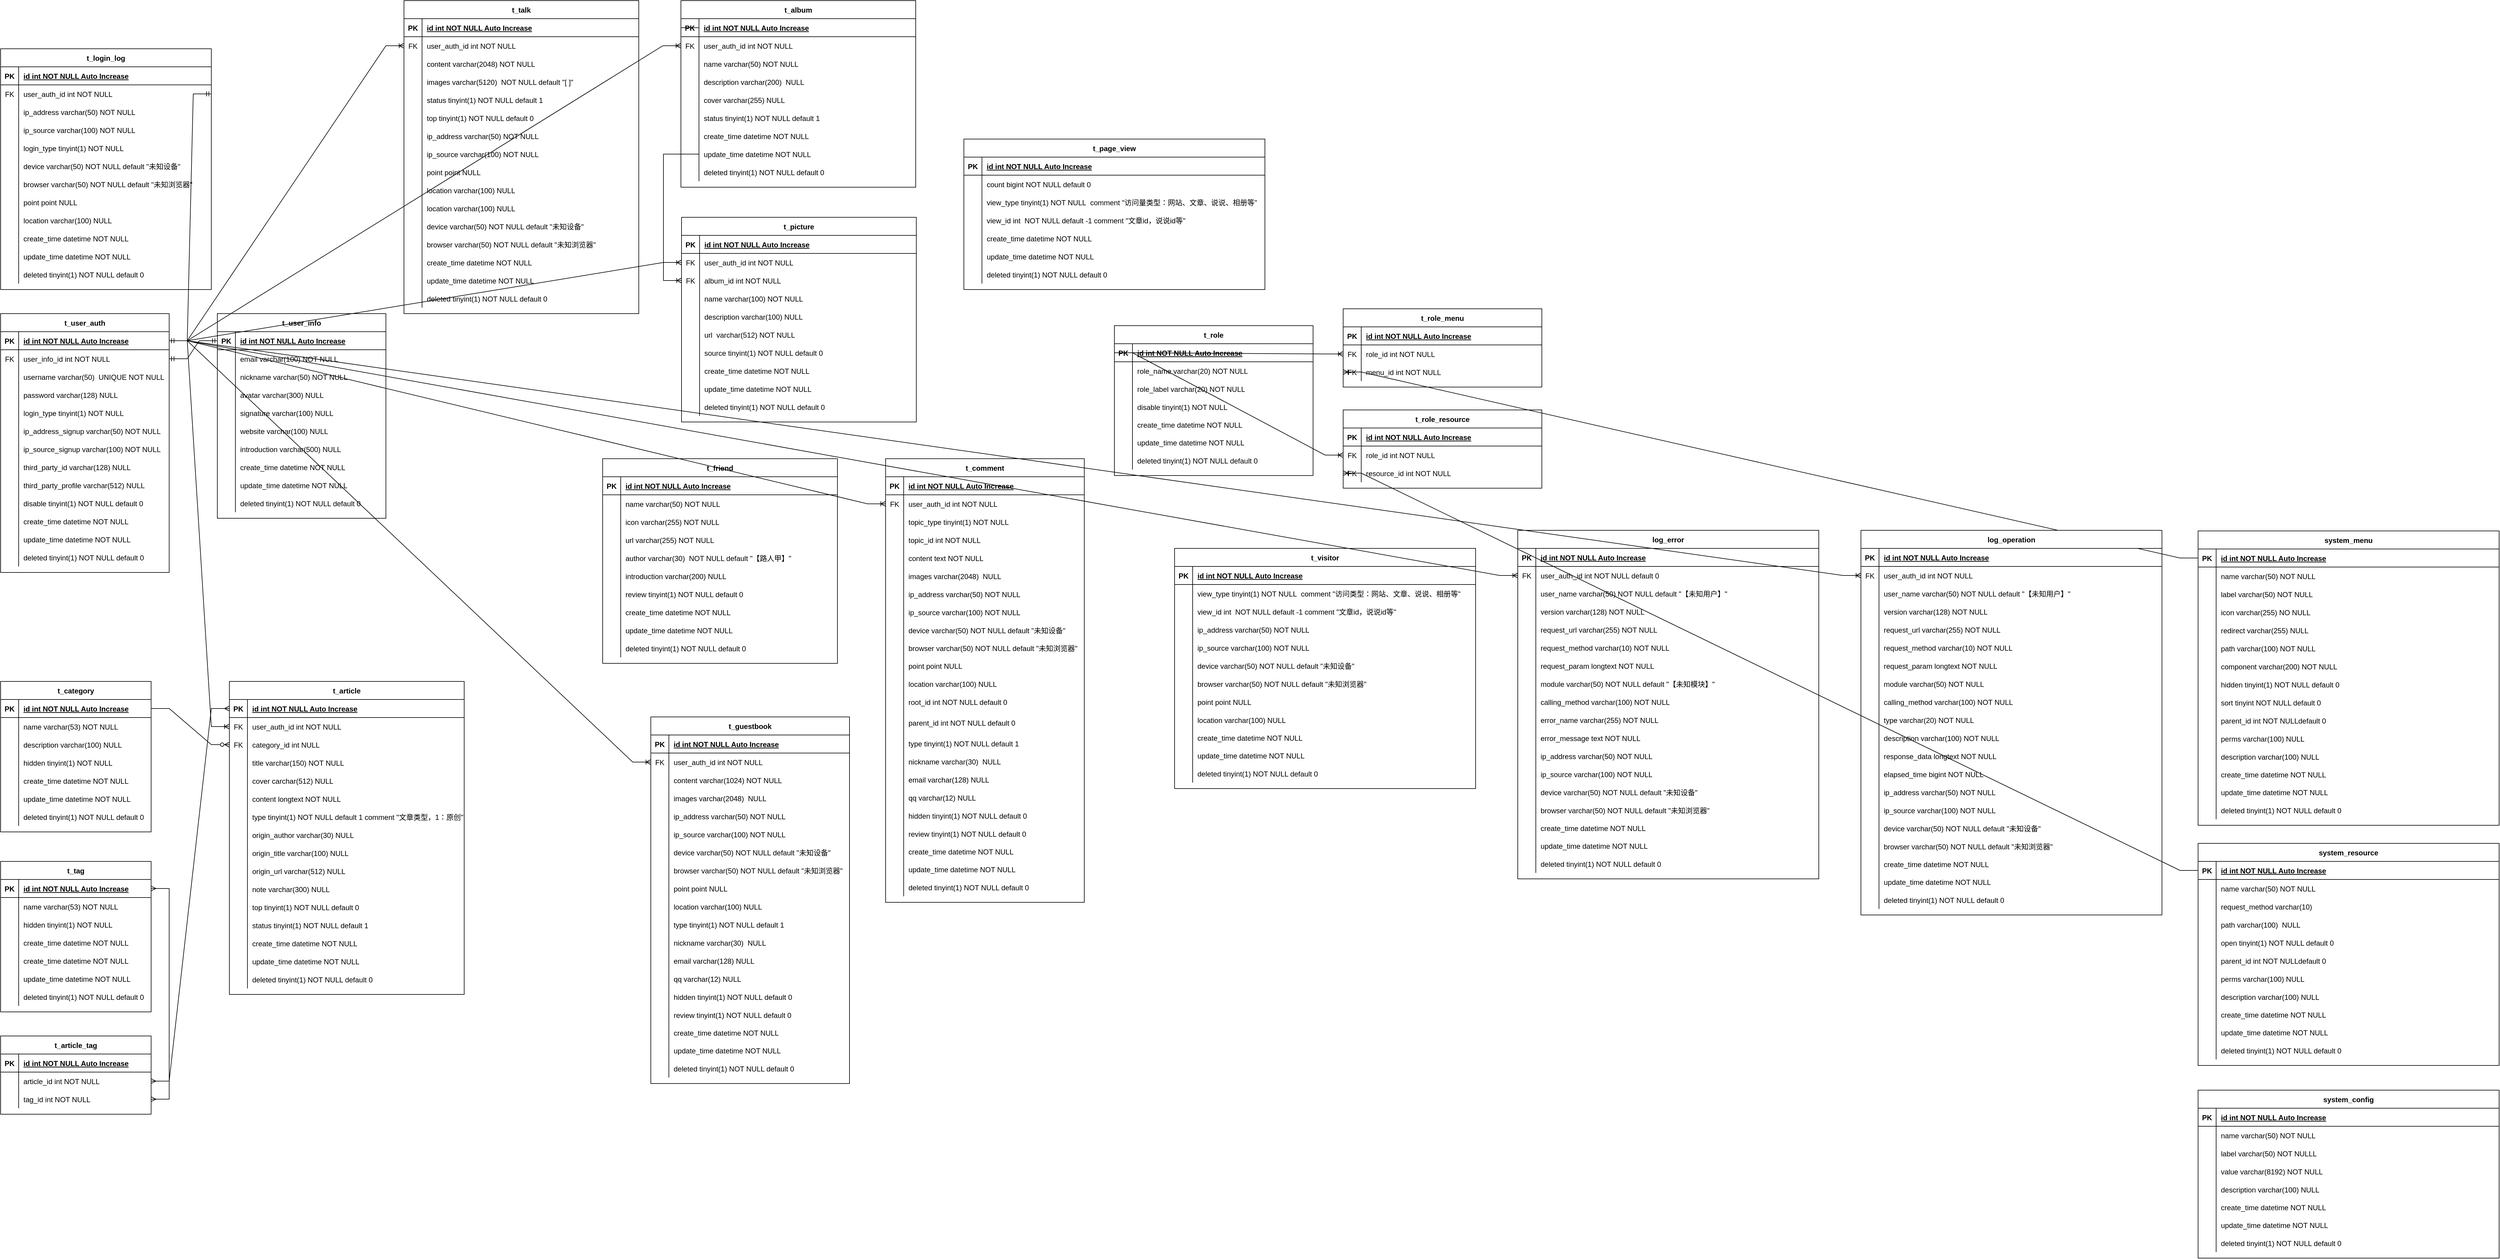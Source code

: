 <mxfile version="21.6.6" type="github">
  <diagram id="R2lEEEUBdFMjLlhIrx00" name="Page-1">
    <mxGraphModel dx="1502" dy="1825" grid="1" gridSize="10" guides="1" tooltips="1" connect="1" arrows="1" fold="1" page="1" pageScale="1" pageWidth="850" pageHeight="1100" math="0" shadow="0" extFonts="Permanent Marker^https://fonts.googleapis.com/css?family=Permanent+Marker">
      <root>
        <mxCell id="0" />
        <mxCell id="1" parent="0" />
        <mxCell id="C-vyLk0tnHw3VtMMgP7b-23" value="t_category" style="shape=table;startSize=30;container=1;collapsible=1;childLayout=tableLayout;fixedRows=1;rowLines=0;fontStyle=1;align=center;resizeLast=1;" parent="1" vertex="1">
          <mxGeometry x="80" y="101" width="250" height="250" as="geometry">
            <mxRectangle x="120" y="120" width="100" height="30" as="alternateBounds" />
          </mxGeometry>
        </mxCell>
        <mxCell id="C-vyLk0tnHw3VtMMgP7b-24" value="" style="shape=partialRectangle;collapsible=0;dropTarget=0;pointerEvents=0;fillColor=none;points=[[0,0.5],[1,0.5]];portConstraint=eastwest;top=0;left=0;right=0;bottom=1;" parent="C-vyLk0tnHw3VtMMgP7b-23" vertex="1">
          <mxGeometry y="30" width="250" height="30" as="geometry" />
        </mxCell>
        <mxCell id="C-vyLk0tnHw3VtMMgP7b-25" value="PK" style="shape=partialRectangle;overflow=hidden;connectable=0;fillColor=none;top=0;left=0;bottom=0;right=0;fontStyle=1;" parent="C-vyLk0tnHw3VtMMgP7b-24" vertex="1">
          <mxGeometry width="30" height="30" as="geometry">
            <mxRectangle width="30" height="30" as="alternateBounds" />
          </mxGeometry>
        </mxCell>
        <mxCell id="C-vyLk0tnHw3VtMMgP7b-26" value="id int NOT NULL Auto Increase" style="shape=partialRectangle;overflow=hidden;connectable=0;fillColor=none;top=0;left=0;bottom=0;right=0;align=left;spacingLeft=6;fontStyle=5;" parent="C-vyLk0tnHw3VtMMgP7b-24" vertex="1">
          <mxGeometry x="30" width="220" height="30" as="geometry">
            <mxRectangle width="220" height="30" as="alternateBounds" />
          </mxGeometry>
        </mxCell>
        <mxCell id="C-vyLk0tnHw3VtMMgP7b-27" value="" style="shape=partialRectangle;collapsible=0;dropTarget=0;pointerEvents=0;fillColor=none;points=[[0,0.5],[1,0.5]];portConstraint=eastwest;top=0;left=0;right=0;bottom=0;" parent="C-vyLk0tnHw3VtMMgP7b-23" vertex="1">
          <mxGeometry y="60" width="250" height="30" as="geometry" />
        </mxCell>
        <mxCell id="C-vyLk0tnHw3VtMMgP7b-28" value="" style="shape=partialRectangle;overflow=hidden;connectable=0;fillColor=none;top=0;left=0;bottom=0;right=0;" parent="C-vyLk0tnHw3VtMMgP7b-27" vertex="1">
          <mxGeometry width="30" height="30" as="geometry">
            <mxRectangle width="30" height="30" as="alternateBounds" />
          </mxGeometry>
        </mxCell>
        <mxCell id="C-vyLk0tnHw3VtMMgP7b-29" value="name varchar(53) NOT NULL" style="shape=partialRectangle;overflow=hidden;connectable=0;fillColor=none;top=0;left=0;bottom=0;right=0;align=left;spacingLeft=6;" parent="C-vyLk0tnHw3VtMMgP7b-27" vertex="1">
          <mxGeometry x="30" width="220" height="30" as="geometry">
            <mxRectangle width="220" height="30" as="alternateBounds" />
          </mxGeometry>
        </mxCell>
        <mxCell id="agUeYirtp5L_vNt6PPea-8" value="" style="shape=tableRow;horizontal=0;startSize=0;swimlaneHead=0;swimlaneBody=0;fillColor=none;collapsible=0;dropTarget=0;points=[[0,0.5],[1,0.5]];portConstraint=eastwest;top=0;left=0;right=0;bottom=0;" vertex="1" parent="C-vyLk0tnHw3VtMMgP7b-23">
          <mxGeometry y="90" width="250" height="30" as="geometry" />
        </mxCell>
        <mxCell id="agUeYirtp5L_vNt6PPea-9" value="" style="shape=partialRectangle;connectable=0;fillColor=none;top=0;left=0;bottom=0;right=0;editable=1;overflow=hidden;" vertex="1" parent="agUeYirtp5L_vNt6PPea-8">
          <mxGeometry width="30" height="30" as="geometry">
            <mxRectangle width="30" height="30" as="alternateBounds" />
          </mxGeometry>
        </mxCell>
        <mxCell id="agUeYirtp5L_vNt6PPea-10" value="description varchar(100) NULL" style="shape=partialRectangle;connectable=0;fillColor=none;top=0;left=0;bottom=0;right=0;align=left;spacingLeft=6;overflow=hidden;" vertex="1" parent="agUeYirtp5L_vNt6PPea-8">
          <mxGeometry x="30" width="220" height="30" as="geometry">
            <mxRectangle width="220" height="30" as="alternateBounds" />
          </mxGeometry>
        </mxCell>
        <mxCell id="Tg4zFviF3bd_KVBMus24-49" value="" style="shape=tableRow;horizontal=0;startSize=0;swimlaneHead=0;swimlaneBody=0;fillColor=none;collapsible=0;dropTarget=0;points=[[0,0.5],[1,0.5]];portConstraint=eastwest;top=0;left=0;right=0;bottom=0;" parent="C-vyLk0tnHw3VtMMgP7b-23" vertex="1">
          <mxGeometry y="120" width="250" height="30" as="geometry" />
        </mxCell>
        <mxCell id="Tg4zFviF3bd_KVBMus24-50" value="" style="shape=partialRectangle;connectable=0;fillColor=none;top=0;left=0;bottom=0;right=0;editable=1;overflow=hidden;" parent="Tg4zFviF3bd_KVBMus24-49" vertex="1">
          <mxGeometry width="30" height="30" as="geometry">
            <mxRectangle width="30" height="30" as="alternateBounds" />
          </mxGeometry>
        </mxCell>
        <mxCell id="Tg4zFviF3bd_KVBMus24-51" value="hidden tinyint(1) NOT NULL" style="shape=partialRectangle;connectable=0;fillColor=none;top=0;left=0;bottom=0;right=0;align=left;spacingLeft=6;overflow=hidden;" parent="Tg4zFviF3bd_KVBMus24-49" vertex="1">
          <mxGeometry x="30" width="220" height="30" as="geometry">
            <mxRectangle width="220" height="30" as="alternateBounds" />
          </mxGeometry>
        </mxCell>
        <mxCell id="Tg4zFviF3bd_KVBMus24-81" value="" style="shape=tableRow;horizontal=0;startSize=0;swimlaneHead=0;swimlaneBody=0;fillColor=none;collapsible=0;dropTarget=0;points=[[0,0.5],[1,0.5]];portConstraint=eastwest;top=0;left=0;right=0;bottom=0;" parent="C-vyLk0tnHw3VtMMgP7b-23" vertex="1">
          <mxGeometry y="150" width="250" height="30" as="geometry" />
        </mxCell>
        <mxCell id="Tg4zFviF3bd_KVBMus24-82" value="" style="shape=partialRectangle;connectable=0;fillColor=none;top=0;left=0;bottom=0;right=0;editable=1;overflow=hidden;" parent="Tg4zFviF3bd_KVBMus24-81" vertex="1">
          <mxGeometry width="30" height="30" as="geometry">
            <mxRectangle width="30" height="30" as="alternateBounds" />
          </mxGeometry>
        </mxCell>
        <mxCell id="Tg4zFviF3bd_KVBMus24-83" value="create_time datetime NOT NULL" style="shape=partialRectangle;connectable=0;fillColor=none;top=0;left=0;bottom=0;right=0;align=left;spacingLeft=6;overflow=hidden;" parent="Tg4zFviF3bd_KVBMus24-81" vertex="1">
          <mxGeometry x="30" width="220" height="30" as="geometry">
            <mxRectangle width="220" height="30" as="alternateBounds" />
          </mxGeometry>
        </mxCell>
        <mxCell id="Tg4zFviF3bd_KVBMus24-52" value="" style="shape=tableRow;horizontal=0;startSize=0;swimlaneHead=0;swimlaneBody=0;fillColor=none;collapsible=0;dropTarget=0;points=[[0,0.5],[1,0.5]];portConstraint=eastwest;top=0;left=0;right=0;bottom=0;" parent="C-vyLk0tnHw3VtMMgP7b-23" vertex="1">
          <mxGeometry y="180" width="250" height="30" as="geometry" />
        </mxCell>
        <mxCell id="Tg4zFviF3bd_KVBMus24-53" value="" style="shape=partialRectangle;connectable=0;fillColor=none;top=0;left=0;bottom=0;right=0;editable=1;overflow=hidden;" parent="Tg4zFviF3bd_KVBMus24-52" vertex="1">
          <mxGeometry width="30" height="30" as="geometry">
            <mxRectangle width="30" height="30" as="alternateBounds" />
          </mxGeometry>
        </mxCell>
        <mxCell id="Tg4zFviF3bd_KVBMus24-54" value="update_time datetime NOT NULL" style="shape=partialRectangle;connectable=0;fillColor=none;top=0;left=0;bottom=0;right=0;align=left;spacingLeft=6;overflow=hidden;" parent="Tg4zFviF3bd_KVBMus24-52" vertex="1">
          <mxGeometry x="30" width="220" height="30" as="geometry">
            <mxRectangle width="220" height="30" as="alternateBounds" />
          </mxGeometry>
        </mxCell>
        <mxCell id="Tg4zFviF3bd_KVBMus24-58" value="" style="shape=tableRow;horizontal=0;startSize=0;swimlaneHead=0;swimlaneBody=0;fillColor=none;collapsible=0;dropTarget=0;points=[[0,0.5],[1,0.5]];portConstraint=eastwest;top=0;left=0;right=0;bottom=0;" parent="C-vyLk0tnHw3VtMMgP7b-23" vertex="1">
          <mxGeometry y="210" width="250" height="30" as="geometry" />
        </mxCell>
        <mxCell id="Tg4zFviF3bd_KVBMus24-59" value="" style="shape=partialRectangle;connectable=0;fillColor=none;top=0;left=0;bottom=0;right=0;editable=1;overflow=hidden;" parent="Tg4zFviF3bd_KVBMus24-58" vertex="1">
          <mxGeometry width="30" height="30" as="geometry">
            <mxRectangle width="30" height="30" as="alternateBounds" />
          </mxGeometry>
        </mxCell>
        <mxCell id="Tg4zFviF3bd_KVBMus24-60" value="deleted tinyint(1) NOT NULL default 0" style="shape=partialRectangle;connectable=0;fillColor=none;top=0;left=0;bottom=0;right=0;align=left;spacingLeft=6;overflow=hidden;" parent="Tg4zFviF3bd_KVBMus24-58" vertex="1">
          <mxGeometry x="30" width="220" height="30" as="geometry">
            <mxRectangle width="220" height="30" as="alternateBounds" />
          </mxGeometry>
        </mxCell>
        <mxCell id="Tg4zFviF3bd_KVBMus24-84" value="t_tag" style="shape=table;startSize=30;container=1;collapsible=1;childLayout=tableLayout;fixedRows=1;rowLines=0;fontStyle=1;align=center;resizeLast=1;" parent="1" vertex="1">
          <mxGeometry x="80" y="400" width="250" height="250" as="geometry">
            <mxRectangle x="120" y="120" width="100" height="30" as="alternateBounds" />
          </mxGeometry>
        </mxCell>
        <mxCell id="Tg4zFviF3bd_KVBMus24-85" value="" style="shape=partialRectangle;collapsible=0;dropTarget=0;pointerEvents=0;fillColor=none;points=[[0,0.5],[1,0.5]];portConstraint=eastwest;top=0;left=0;right=0;bottom=1;" parent="Tg4zFviF3bd_KVBMus24-84" vertex="1">
          <mxGeometry y="30" width="250" height="30" as="geometry" />
        </mxCell>
        <mxCell id="Tg4zFviF3bd_KVBMus24-86" value="PK" style="shape=partialRectangle;overflow=hidden;connectable=0;fillColor=none;top=0;left=0;bottom=0;right=0;fontStyle=1;" parent="Tg4zFviF3bd_KVBMus24-85" vertex="1">
          <mxGeometry width="30" height="30" as="geometry">
            <mxRectangle width="30" height="30" as="alternateBounds" />
          </mxGeometry>
        </mxCell>
        <mxCell id="Tg4zFviF3bd_KVBMus24-87" value="id int NOT NULL Auto Increase" style="shape=partialRectangle;overflow=hidden;connectable=0;fillColor=none;top=0;left=0;bottom=0;right=0;align=left;spacingLeft=6;fontStyle=5;" parent="Tg4zFviF3bd_KVBMus24-85" vertex="1">
          <mxGeometry x="30" width="220" height="30" as="geometry">
            <mxRectangle width="220" height="30" as="alternateBounds" />
          </mxGeometry>
        </mxCell>
        <mxCell id="Tg4zFviF3bd_KVBMus24-88" value="" style="shape=partialRectangle;collapsible=0;dropTarget=0;pointerEvents=0;fillColor=none;points=[[0,0.5],[1,0.5]];portConstraint=eastwest;top=0;left=0;right=0;bottom=0;" parent="Tg4zFviF3bd_KVBMus24-84" vertex="1">
          <mxGeometry y="60" width="250" height="30" as="geometry" />
        </mxCell>
        <mxCell id="Tg4zFviF3bd_KVBMus24-89" value="" style="shape=partialRectangle;overflow=hidden;connectable=0;fillColor=none;top=0;left=0;bottom=0;right=0;" parent="Tg4zFviF3bd_KVBMus24-88" vertex="1">
          <mxGeometry width="30" height="30" as="geometry">
            <mxRectangle width="30" height="30" as="alternateBounds" />
          </mxGeometry>
        </mxCell>
        <mxCell id="Tg4zFviF3bd_KVBMus24-90" value="name varchar(53) NOT NULL" style="shape=partialRectangle;overflow=hidden;connectable=0;fillColor=none;top=0;left=0;bottom=0;right=0;align=left;spacingLeft=6;" parent="Tg4zFviF3bd_KVBMus24-88" vertex="1">
          <mxGeometry x="30" width="220" height="30" as="geometry">
            <mxRectangle width="220" height="30" as="alternateBounds" />
          </mxGeometry>
        </mxCell>
        <mxCell id="Tg4zFviF3bd_KVBMus24-91" value="" style="shape=tableRow;horizontal=0;startSize=0;swimlaneHead=0;swimlaneBody=0;fillColor=none;collapsible=0;dropTarget=0;points=[[0,0.5],[1,0.5]];portConstraint=eastwest;top=0;left=0;right=0;bottom=0;" parent="Tg4zFviF3bd_KVBMus24-84" vertex="1">
          <mxGeometry y="90" width="250" height="30" as="geometry" />
        </mxCell>
        <mxCell id="Tg4zFviF3bd_KVBMus24-92" value="" style="shape=partialRectangle;connectable=0;fillColor=none;top=0;left=0;bottom=0;right=0;editable=1;overflow=hidden;" parent="Tg4zFviF3bd_KVBMus24-91" vertex="1">
          <mxGeometry width="30" height="30" as="geometry">
            <mxRectangle width="30" height="30" as="alternateBounds" />
          </mxGeometry>
        </mxCell>
        <mxCell id="Tg4zFviF3bd_KVBMus24-93" value="hidden tinyint(1) NOT NULL" style="shape=partialRectangle;connectable=0;fillColor=none;top=0;left=0;bottom=0;right=0;align=left;spacingLeft=6;overflow=hidden;" parent="Tg4zFviF3bd_KVBMus24-91" vertex="1">
          <mxGeometry x="30" width="220" height="30" as="geometry">
            <mxRectangle width="220" height="30" as="alternateBounds" />
          </mxGeometry>
        </mxCell>
        <mxCell id="Tg4zFviF3bd_KVBMus24-94" value="" style="shape=tableRow;horizontal=0;startSize=0;swimlaneHead=0;swimlaneBody=0;fillColor=none;collapsible=0;dropTarget=0;points=[[0,0.5],[1,0.5]];portConstraint=eastwest;top=0;left=0;right=0;bottom=0;" parent="Tg4zFviF3bd_KVBMus24-84" vertex="1">
          <mxGeometry y="120" width="250" height="30" as="geometry" />
        </mxCell>
        <mxCell id="Tg4zFviF3bd_KVBMus24-95" value="" style="shape=partialRectangle;connectable=0;fillColor=none;top=0;left=0;bottom=0;right=0;editable=1;overflow=hidden;" parent="Tg4zFviF3bd_KVBMus24-94" vertex="1">
          <mxGeometry width="30" height="30" as="geometry">
            <mxRectangle width="30" height="30" as="alternateBounds" />
          </mxGeometry>
        </mxCell>
        <mxCell id="Tg4zFviF3bd_KVBMus24-96" value="create_time datetime NOT NULL" style="shape=partialRectangle;connectable=0;fillColor=none;top=0;left=0;bottom=0;right=0;align=left;spacingLeft=6;overflow=hidden;" parent="Tg4zFviF3bd_KVBMus24-94" vertex="1">
          <mxGeometry x="30" width="220" height="30" as="geometry">
            <mxRectangle width="220" height="30" as="alternateBounds" />
          </mxGeometry>
        </mxCell>
        <mxCell id="Tg4zFviF3bd_KVBMus24-97" value="" style="shape=tableRow;horizontal=0;startSize=0;swimlaneHead=0;swimlaneBody=0;fillColor=none;collapsible=0;dropTarget=0;points=[[0,0.5],[1,0.5]];portConstraint=eastwest;top=0;left=0;right=0;bottom=0;" parent="Tg4zFviF3bd_KVBMus24-84" vertex="1">
          <mxGeometry y="150" width="250" height="30" as="geometry" />
        </mxCell>
        <mxCell id="Tg4zFviF3bd_KVBMus24-98" value="" style="shape=partialRectangle;connectable=0;fillColor=none;top=0;left=0;bottom=0;right=0;editable=1;overflow=hidden;" parent="Tg4zFviF3bd_KVBMus24-97" vertex="1">
          <mxGeometry width="30" height="30" as="geometry">
            <mxRectangle width="30" height="30" as="alternateBounds" />
          </mxGeometry>
        </mxCell>
        <mxCell id="Tg4zFviF3bd_KVBMus24-99" value="create_time datetime NOT NULL" style="shape=partialRectangle;connectable=0;fillColor=none;top=0;left=0;bottom=0;right=0;align=left;spacingLeft=6;overflow=hidden;" parent="Tg4zFviF3bd_KVBMus24-97" vertex="1">
          <mxGeometry x="30" width="220" height="30" as="geometry">
            <mxRectangle width="220" height="30" as="alternateBounds" />
          </mxGeometry>
        </mxCell>
        <mxCell id="Tg4zFviF3bd_KVBMus24-100" value="" style="shape=tableRow;horizontal=0;startSize=0;swimlaneHead=0;swimlaneBody=0;fillColor=none;collapsible=0;dropTarget=0;points=[[0,0.5],[1,0.5]];portConstraint=eastwest;top=0;left=0;right=0;bottom=0;" parent="Tg4zFviF3bd_KVBMus24-84" vertex="1">
          <mxGeometry y="180" width="250" height="30" as="geometry" />
        </mxCell>
        <mxCell id="Tg4zFviF3bd_KVBMus24-101" value="" style="shape=partialRectangle;connectable=0;fillColor=none;top=0;left=0;bottom=0;right=0;editable=1;overflow=hidden;" parent="Tg4zFviF3bd_KVBMus24-100" vertex="1">
          <mxGeometry width="30" height="30" as="geometry">
            <mxRectangle width="30" height="30" as="alternateBounds" />
          </mxGeometry>
        </mxCell>
        <mxCell id="Tg4zFviF3bd_KVBMus24-102" value="update_time datetime NOT NULL" style="shape=partialRectangle;connectable=0;fillColor=none;top=0;left=0;bottom=0;right=0;align=left;spacingLeft=6;overflow=hidden;" parent="Tg4zFviF3bd_KVBMus24-100" vertex="1">
          <mxGeometry x="30" width="220" height="30" as="geometry">
            <mxRectangle width="220" height="30" as="alternateBounds" />
          </mxGeometry>
        </mxCell>
        <mxCell id="Tg4zFviF3bd_KVBMus24-103" value="" style="shape=tableRow;horizontal=0;startSize=0;swimlaneHead=0;swimlaneBody=0;fillColor=none;collapsible=0;dropTarget=0;points=[[0,0.5],[1,0.5]];portConstraint=eastwest;top=0;left=0;right=0;bottom=0;" parent="Tg4zFviF3bd_KVBMus24-84" vertex="1">
          <mxGeometry y="210" width="250" height="30" as="geometry" />
        </mxCell>
        <mxCell id="Tg4zFviF3bd_KVBMus24-104" value="" style="shape=partialRectangle;connectable=0;fillColor=none;top=0;left=0;bottom=0;right=0;editable=1;overflow=hidden;" parent="Tg4zFviF3bd_KVBMus24-103" vertex="1">
          <mxGeometry width="30" height="30" as="geometry">
            <mxRectangle width="30" height="30" as="alternateBounds" />
          </mxGeometry>
        </mxCell>
        <mxCell id="Tg4zFviF3bd_KVBMus24-105" value="deleted tinyint(1) NOT NULL default 0" style="shape=partialRectangle;connectable=0;fillColor=none;top=0;left=0;bottom=0;right=0;align=left;spacingLeft=6;overflow=hidden;" parent="Tg4zFviF3bd_KVBMus24-103" vertex="1">
          <mxGeometry x="30" width="220" height="30" as="geometry">
            <mxRectangle width="220" height="30" as="alternateBounds" />
          </mxGeometry>
        </mxCell>
        <mxCell id="Tg4zFviF3bd_KVBMus24-106" value="t_article" style="shape=table;startSize=30;container=1;collapsible=1;childLayout=tableLayout;fixedRows=1;rowLines=0;fontStyle=1;align=center;resizeLast=1;" parent="1" vertex="1">
          <mxGeometry x="460" y="101" width="390" height="520" as="geometry">
            <mxRectangle x="120" y="120" width="100" height="30" as="alternateBounds" />
          </mxGeometry>
        </mxCell>
        <mxCell id="Tg4zFviF3bd_KVBMus24-107" value="" style="shape=partialRectangle;collapsible=0;dropTarget=0;pointerEvents=0;fillColor=none;points=[[0,0.5],[1,0.5]];portConstraint=eastwest;top=0;left=0;right=0;bottom=1;" parent="Tg4zFviF3bd_KVBMus24-106" vertex="1">
          <mxGeometry y="30" width="390" height="30" as="geometry" />
        </mxCell>
        <mxCell id="Tg4zFviF3bd_KVBMus24-108" value="PK" style="shape=partialRectangle;overflow=hidden;connectable=0;fillColor=none;top=0;left=0;bottom=0;right=0;fontStyle=1;" parent="Tg4zFviF3bd_KVBMus24-107" vertex="1">
          <mxGeometry width="30" height="30" as="geometry">
            <mxRectangle width="30" height="30" as="alternateBounds" />
          </mxGeometry>
        </mxCell>
        <mxCell id="Tg4zFviF3bd_KVBMus24-109" value="id int NOT NULL Auto Increase" style="shape=partialRectangle;overflow=hidden;connectable=0;fillColor=none;top=0;left=0;bottom=0;right=0;align=left;spacingLeft=6;fontStyle=5;" parent="Tg4zFviF3bd_KVBMus24-107" vertex="1">
          <mxGeometry x="30" width="360" height="30" as="geometry">
            <mxRectangle width="360" height="30" as="alternateBounds" />
          </mxGeometry>
        </mxCell>
        <mxCell id="Tg4zFviF3bd_KVBMus24-128" value="" style="shape=tableRow;horizontal=0;startSize=0;swimlaneHead=0;swimlaneBody=0;fillColor=none;collapsible=0;dropTarget=0;points=[[0,0.5],[1,0.5]];portConstraint=eastwest;top=0;left=0;right=0;bottom=0;" parent="Tg4zFviF3bd_KVBMus24-106" vertex="1">
          <mxGeometry y="60" width="390" height="30" as="geometry" />
        </mxCell>
        <mxCell id="Tg4zFviF3bd_KVBMus24-129" value="FK" style="shape=partialRectangle;connectable=0;fillColor=none;top=0;left=0;bottom=0;right=0;editable=1;overflow=hidden;" parent="Tg4zFviF3bd_KVBMus24-128" vertex="1">
          <mxGeometry width="30" height="30" as="geometry">
            <mxRectangle width="30" height="30" as="alternateBounds" />
          </mxGeometry>
        </mxCell>
        <mxCell id="Tg4zFviF3bd_KVBMus24-130" value="user_auth_id int NOT NULL" style="shape=partialRectangle;connectable=0;fillColor=none;top=0;left=0;bottom=0;right=0;align=left;spacingLeft=6;overflow=hidden;" parent="Tg4zFviF3bd_KVBMus24-128" vertex="1">
          <mxGeometry x="30" width="360" height="30" as="geometry">
            <mxRectangle width="360" height="30" as="alternateBounds" />
          </mxGeometry>
        </mxCell>
        <mxCell id="Tg4zFviF3bd_KVBMus24-131" value="" style="shape=tableRow;horizontal=0;startSize=0;swimlaneHead=0;swimlaneBody=0;fillColor=none;collapsible=0;dropTarget=0;points=[[0,0.5],[1,0.5]];portConstraint=eastwest;top=0;left=0;right=0;bottom=0;" parent="Tg4zFviF3bd_KVBMus24-106" vertex="1">
          <mxGeometry y="90" width="390" height="30" as="geometry" />
        </mxCell>
        <mxCell id="Tg4zFviF3bd_KVBMus24-132" value="FK" style="shape=partialRectangle;connectable=0;fillColor=none;top=0;left=0;bottom=0;right=0;editable=1;overflow=hidden;" parent="Tg4zFviF3bd_KVBMus24-131" vertex="1">
          <mxGeometry width="30" height="30" as="geometry">
            <mxRectangle width="30" height="30" as="alternateBounds" />
          </mxGeometry>
        </mxCell>
        <mxCell id="Tg4zFviF3bd_KVBMus24-133" value="category_id int NULL" style="shape=partialRectangle;connectable=0;fillColor=none;top=0;left=0;bottom=0;right=0;align=left;spacingLeft=6;overflow=hidden;" parent="Tg4zFviF3bd_KVBMus24-131" vertex="1">
          <mxGeometry x="30" width="360" height="30" as="geometry">
            <mxRectangle width="360" height="30" as="alternateBounds" />
          </mxGeometry>
        </mxCell>
        <mxCell id="Tg4zFviF3bd_KVBMus24-110" value="" style="shape=partialRectangle;collapsible=0;dropTarget=0;pointerEvents=0;fillColor=none;points=[[0,0.5],[1,0.5]];portConstraint=eastwest;top=0;left=0;right=0;bottom=0;" parent="Tg4zFviF3bd_KVBMus24-106" vertex="1">
          <mxGeometry y="120" width="390" height="30" as="geometry" />
        </mxCell>
        <mxCell id="Tg4zFviF3bd_KVBMus24-111" value="" style="shape=partialRectangle;overflow=hidden;connectable=0;fillColor=none;top=0;left=0;bottom=0;right=0;" parent="Tg4zFviF3bd_KVBMus24-110" vertex="1">
          <mxGeometry width="30" height="30" as="geometry">
            <mxRectangle width="30" height="30" as="alternateBounds" />
          </mxGeometry>
        </mxCell>
        <mxCell id="Tg4zFviF3bd_KVBMus24-112" value="title varchar(150) NOT NULL" style="shape=partialRectangle;overflow=hidden;connectable=0;fillColor=none;top=0;left=0;bottom=0;right=0;align=left;spacingLeft=6;" parent="Tg4zFviF3bd_KVBMus24-110" vertex="1">
          <mxGeometry x="30" width="360" height="30" as="geometry">
            <mxRectangle width="360" height="30" as="alternateBounds" />
          </mxGeometry>
        </mxCell>
        <mxCell id="Tg4zFviF3bd_KVBMus24-134" value="" style="shape=tableRow;horizontal=0;startSize=0;swimlaneHead=0;swimlaneBody=0;fillColor=none;collapsible=0;dropTarget=0;points=[[0,0.5],[1,0.5]];portConstraint=eastwest;top=0;left=0;right=0;bottom=0;" parent="Tg4zFviF3bd_KVBMus24-106" vertex="1">
          <mxGeometry y="150" width="390" height="30" as="geometry" />
        </mxCell>
        <mxCell id="Tg4zFviF3bd_KVBMus24-135" value="" style="shape=partialRectangle;connectable=0;fillColor=none;top=0;left=0;bottom=0;right=0;editable=1;overflow=hidden;" parent="Tg4zFviF3bd_KVBMus24-134" vertex="1">
          <mxGeometry width="30" height="30" as="geometry">
            <mxRectangle width="30" height="30" as="alternateBounds" />
          </mxGeometry>
        </mxCell>
        <mxCell id="Tg4zFviF3bd_KVBMus24-136" value="cover carchar(512) NULL" style="shape=partialRectangle;connectable=0;fillColor=none;top=0;left=0;bottom=0;right=0;align=left;spacingLeft=6;overflow=hidden;" parent="Tg4zFviF3bd_KVBMus24-134" vertex="1">
          <mxGeometry x="30" width="360" height="30" as="geometry">
            <mxRectangle width="360" height="30" as="alternateBounds" />
          </mxGeometry>
        </mxCell>
        <mxCell id="Tg4zFviF3bd_KVBMus24-137" value="" style="shape=tableRow;horizontal=0;startSize=0;swimlaneHead=0;swimlaneBody=0;fillColor=none;collapsible=0;dropTarget=0;points=[[0,0.5],[1,0.5]];portConstraint=eastwest;top=0;left=0;right=0;bottom=0;" parent="Tg4zFviF3bd_KVBMus24-106" vertex="1">
          <mxGeometry y="180" width="390" height="30" as="geometry" />
        </mxCell>
        <mxCell id="Tg4zFviF3bd_KVBMus24-138" value="" style="shape=partialRectangle;connectable=0;fillColor=none;top=0;left=0;bottom=0;right=0;editable=1;overflow=hidden;" parent="Tg4zFviF3bd_KVBMus24-137" vertex="1">
          <mxGeometry width="30" height="30" as="geometry">
            <mxRectangle width="30" height="30" as="alternateBounds" />
          </mxGeometry>
        </mxCell>
        <mxCell id="Tg4zFviF3bd_KVBMus24-139" value="content longtext NOT NULL" style="shape=partialRectangle;connectable=0;fillColor=none;top=0;left=0;bottom=0;right=0;align=left;spacingLeft=6;overflow=hidden;" parent="Tg4zFviF3bd_KVBMus24-137" vertex="1">
          <mxGeometry x="30" width="360" height="30" as="geometry">
            <mxRectangle width="360" height="30" as="alternateBounds" />
          </mxGeometry>
        </mxCell>
        <mxCell id="Tg4zFviF3bd_KVBMus24-140" value="" style="shape=tableRow;horizontal=0;startSize=0;swimlaneHead=0;swimlaneBody=0;fillColor=none;collapsible=0;dropTarget=0;points=[[0,0.5],[1,0.5]];portConstraint=eastwest;top=0;left=0;right=0;bottom=0;" parent="Tg4zFviF3bd_KVBMus24-106" vertex="1">
          <mxGeometry y="210" width="390" height="30" as="geometry" />
        </mxCell>
        <mxCell id="Tg4zFviF3bd_KVBMus24-141" value="" style="shape=partialRectangle;connectable=0;fillColor=none;top=0;left=0;bottom=0;right=0;editable=1;overflow=hidden;" parent="Tg4zFviF3bd_KVBMus24-140" vertex="1">
          <mxGeometry width="30" height="30" as="geometry">
            <mxRectangle width="30" height="30" as="alternateBounds" />
          </mxGeometry>
        </mxCell>
        <mxCell id="Tg4zFviF3bd_KVBMus24-142" value="type tinyint(1) NOT NULL default 1 comment &quot;文章类型，1：原创&quot;" style="shape=partialRectangle;connectable=0;fillColor=none;top=0;left=0;bottom=0;right=0;align=left;spacingLeft=6;overflow=hidden;" parent="Tg4zFviF3bd_KVBMus24-140" vertex="1">
          <mxGeometry x="30" width="360" height="30" as="geometry">
            <mxRectangle width="360" height="30" as="alternateBounds" />
          </mxGeometry>
        </mxCell>
        <mxCell id="Tg4zFviF3bd_KVBMus24-143" value="" style="shape=tableRow;horizontal=0;startSize=0;swimlaneHead=0;swimlaneBody=0;fillColor=none;collapsible=0;dropTarget=0;points=[[0,0.5],[1,0.5]];portConstraint=eastwest;top=0;left=0;right=0;bottom=0;" parent="Tg4zFviF3bd_KVBMus24-106" vertex="1">
          <mxGeometry y="240" width="390" height="30" as="geometry" />
        </mxCell>
        <mxCell id="Tg4zFviF3bd_KVBMus24-144" value="" style="shape=partialRectangle;connectable=0;fillColor=none;top=0;left=0;bottom=0;right=0;editable=1;overflow=hidden;" parent="Tg4zFviF3bd_KVBMus24-143" vertex="1">
          <mxGeometry width="30" height="30" as="geometry">
            <mxRectangle width="30" height="30" as="alternateBounds" />
          </mxGeometry>
        </mxCell>
        <mxCell id="Tg4zFviF3bd_KVBMus24-145" value="origin_author varchar(30) NULL" style="shape=partialRectangle;connectable=0;fillColor=none;top=0;left=0;bottom=0;right=0;align=left;spacingLeft=6;overflow=hidden;" parent="Tg4zFviF3bd_KVBMus24-143" vertex="1">
          <mxGeometry x="30" width="360" height="30" as="geometry">
            <mxRectangle width="360" height="30" as="alternateBounds" />
          </mxGeometry>
        </mxCell>
        <mxCell id="Tg4zFviF3bd_KVBMus24-146" value="" style="shape=tableRow;horizontal=0;startSize=0;swimlaneHead=0;swimlaneBody=0;fillColor=none;collapsible=0;dropTarget=0;points=[[0,0.5],[1,0.5]];portConstraint=eastwest;top=0;left=0;right=0;bottom=0;" parent="Tg4zFviF3bd_KVBMus24-106" vertex="1">
          <mxGeometry y="270" width="390" height="30" as="geometry" />
        </mxCell>
        <mxCell id="Tg4zFviF3bd_KVBMus24-147" value="" style="shape=partialRectangle;connectable=0;fillColor=none;top=0;left=0;bottom=0;right=0;editable=1;overflow=hidden;" parent="Tg4zFviF3bd_KVBMus24-146" vertex="1">
          <mxGeometry width="30" height="30" as="geometry">
            <mxRectangle width="30" height="30" as="alternateBounds" />
          </mxGeometry>
        </mxCell>
        <mxCell id="Tg4zFviF3bd_KVBMus24-148" value="origin_title varchar(100) NULL" style="shape=partialRectangle;connectable=0;fillColor=none;top=0;left=0;bottom=0;right=0;align=left;spacingLeft=6;overflow=hidden;" parent="Tg4zFviF3bd_KVBMus24-146" vertex="1">
          <mxGeometry x="30" width="360" height="30" as="geometry">
            <mxRectangle width="360" height="30" as="alternateBounds" />
          </mxGeometry>
        </mxCell>
        <mxCell id="Tg4zFviF3bd_KVBMus24-149" value="" style="shape=tableRow;horizontal=0;startSize=0;swimlaneHead=0;swimlaneBody=0;fillColor=none;collapsible=0;dropTarget=0;points=[[0,0.5],[1,0.5]];portConstraint=eastwest;top=0;left=0;right=0;bottom=0;" parent="Tg4zFviF3bd_KVBMus24-106" vertex="1">
          <mxGeometry y="300" width="390" height="30" as="geometry" />
        </mxCell>
        <mxCell id="Tg4zFviF3bd_KVBMus24-150" value="" style="shape=partialRectangle;connectable=0;fillColor=none;top=0;left=0;bottom=0;right=0;editable=1;overflow=hidden;" parent="Tg4zFviF3bd_KVBMus24-149" vertex="1">
          <mxGeometry width="30" height="30" as="geometry">
            <mxRectangle width="30" height="30" as="alternateBounds" />
          </mxGeometry>
        </mxCell>
        <mxCell id="Tg4zFviF3bd_KVBMus24-151" value="origin_url varchar(512) NULL" style="shape=partialRectangle;connectable=0;fillColor=none;top=0;left=0;bottom=0;right=0;align=left;spacingLeft=6;overflow=hidden;" parent="Tg4zFviF3bd_KVBMus24-149" vertex="1">
          <mxGeometry x="30" width="360" height="30" as="geometry">
            <mxRectangle width="360" height="30" as="alternateBounds" />
          </mxGeometry>
        </mxCell>
        <mxCell id="Tg4zFviF3bd_KVBMus24-152" value="" style="shape=tableRow;horizontal=0;startSize=0;swimlaneHead=0;swimlaneBody=0;fillColor=none;collapsible=0;dropTarget=0;points=[[0,0.5],[1,0.5]];portConstraint=eastwest;top=0;left=0;right=0;bottom=0;" parent="Tg4zFviF3bd_KVBMus24-106" vertex="1">
          <mxGeometry y="330" width="390" height="30" as="geometry" />
        </mxCell>
        <mxCell id="Tg4zFviF3bd_KVBMus24-153" value="" style="shape=partialRectangle;connectable=0;fillColor=none;top=0;left=0;bottom=0;right=0;editable=1;overflow=hidden;" parent="Tg4zFviF3bd_KVBMus24-152" vertex="1">
          <mxGeometry width="30" height="30" as="geometry">
            <mxRectangle width="30" height="30" as="alternateBounds" />
          </mxGeometry>
        </mxCell>
        <mxCell id="Tg4zFviF3bd_KVBMus24-154" value="note varchar(300) NULL" style="shape=partialRectangle;connectable=0;fillColor=none;top=0;left=0;bottom=0;right=0;align=left;spacingLeft=6;overflow=hidden;" parent="Tg4zFviF3bd_KVBMus24-152" vertex="1">
          <mxGeometry x="30" width="360" height="30" as="geometry">
            <mxRectangle width="360" height="30" as="alternateBounds" />
          </mxGeometry>
        </mxCell>
        <mxCell id="Tg4zFviF3bd_KVBMus24-158" value="" style="shape=tableRow;horizontal=0;startSize=0;swimlaneHead=0;swimlaneBody=0;fillColor=none;collapsible=0;dropTarget=0;points=[[0,0.5],[1,0.5]];portConstraint=eastwest;top=0;left=0;right=0;bottom=0;" parent="Tg4zFviF3bd_KVBMus24-106" vertex="1">
          <mxGeometry y="360" width="390" height="30" as="geometry" />
        </mxCell>
        <mxCell id="Tg4zFviF3bd_KVBMus24-159" value="" style="shape=partialRectangle;connectable=0;fillColor=none;top=0;left=0;bottom=0;right=0;editable=1;overflow=hidden;" parent="Tg4zFviF3bd_KVBMus24-158" vertex="1">
          <mxGeometry width="30" height="30" as="geometry">
            <mxRectangle width="30" height="30" as="alternateBounds" />
          </mxGeometry>
        </mxCell>
        <mxCell id="Tg4zFviF3bd_KVBMus24-160" value="top tinyint(1) NOT NULL default 0" style="shape=partialRectangle;connectable=0;fillColor=none;top=0;left=0;bottom=0;right=0;align=left;spacingLeft=6;overflow=hidden;" parent="Tg4zFviF3bd_KVBMus24-158" vertex="1">
          <mxGeometry x="30" width="360" height="30" as="geometry">
            <mxRectangle width="360" height="30" as="alternateBounds" />
          </mxGeometry>
        </mxCell>
        <mxCell id="Tg4zFviF3bd_KVBMus24-155" value="" style="shape=tableRow;horizontal=0;startSize=0;swimlaneHead=0;swimlaneBody=0;fillColor=none;collapsible=0;dropTarget=0;points=[[0,0.5],[1,0.5]];portConstraint=eastwest;top=0;left=0;right=0;bottom=0;" parent="Tg4zFviF3bd_KVBMus24-106" vertex="1">
          <mxGeometry y="390" width="390" height="30" as="geometry" />
        </mxCell>
        <mxCell id="Tg4zFviF3bd_KVBMus24-156" value="" style="shape=partialRectangle;connectable=0;fillColor=none;top=0;left=0;bottom=0;right=0;editable=1;overflow=hidden;" parent="Tg4zFviF3bd_KVBMus24-155" vertex="1">
          <mxGeometry width="30" height="30" as="geometry">
            <mxRectangle width="30" height="30" as="alternateBounds" />
          </mxGeometry>
        </mxCell>
        <mxCell id="Tg4zFviF3bd_KVBMus24-157" value="status tinyint(1) NOT NULL default 1" style="shape=partialRectangle;connectable=0;fillColor=none;top=0;left=0;bottom=0;right=0;align=left;spacingLeft=6;overflow=hidden;" parent="Tg4zFviF3bd_KVBMus24-155" vertex="1">
          <mxGeometry x="30" width="360" height="30" as="geometry">
            <mxRectangle width="360" height="30" as="alternateBounds" />
          </mxGeometry>
        </mxCell>
        <mxCell id="Tg4zFviF3bd_KVBMus24-113" value="" style="shape=tableRow;horizontal=0;startSize=0;swimlaneHead=0;swimlaneBody=0;fillColor=none;collapsible=0;dropTarget=0;points=[[0,0.5],[1,0.5]];portConstraint=eastwest;top=0;left=0;right=0;bottom=0;" parent="Tg4zFviF3bd_KVBMus24-106" vertex="1">
          <mxGeometry y="420" width="390" height="30" as="geometry" />
        </mxCell>
        <mxCell id="Tg4zFviF3bd_KVBMus24-114" value="" style="shape=partialRectangle;connectable=0;fillColor=none;top=0;left=0;bottom=0;right=0;editable=1;overflow=hidden;" parent="Tg4zFviF3bd_KVBMus24-113" vertex="1">
          <mxGeometry width="30" height="30" as="geometry">
            <mxRectangle width="30" height="30" as="alternateBounds" />
          </mxGeometry>
        </mxCell>
        <mxCell id="Tg4zFviF3bd_KVBMus24-115" value="create_time datetime NOT NULL" style="shape=partialRectangle;connectable=0;fillColor=none;top=0;left=0;bottom=0;right=0;align=left;spacingLeft=6;overflow=hidden;" parent="Tg4zFviF3bd_KVBMus24-113" vertex="1">
          <mxGeometry x="30" width="360" height="30" as="geometry">
            <mxRectangle width="360" height="30" as="alternateBounds" />
          </mxGeometry>
        </mxCell>
        <mxCell id="Tg4zFviF3bd_KVBMus24-122" value="" style="shape=tableRow;horizontal=0;startSize=0;swimlaneHead=0;swimlaneBody=0;fillColor=none;collapsible=0;dropTarget=0;points=[[0,0.5],[1,0.5]];portConstraint=eastwest;top=0;left=0;right=0;bottom=0;" parent="Tg4zFviF3bd_KVBMus24-106" vertex="1">
          <mxGeometry y="450" width="390" height="30" as="geometry" />
        </mxCell>
        <mxCell id="Tg4zFviF3bd_KVBMus24-123" value="" style="shape=partialRectangle;connectable=0;fillColor=none;top=0;left=0;bottom=0;right=0;editable=1;overflow=hidden;" parent="Tg4zFviF3bd_KVBMus24-122" vertex="1">
          <mxGeometry width="30" height="30" as="geometry">
            <mxRectangle width="30" height="30" as="alternateBounds" />
          </mxGeometry>
        </mxCell>
        <mxCell id="Tg4zFviF3bd_KVBMus24-124" value="update_time datetime NOT NULL" style="shape=partialRectangle;connectable=0;fillColor=none;top=0;left=0;bottom=0;right=0;align=left;spacingLeft=6;overflow=hidden;" parent="Tg4zFviF3bd_KVBMus24-122" vertex="1">
          <mxGeometry x="30" width="360" height="30" as="geometry">
            <mxRectangle width="360" height="30" as="alternateBounds" />
          </mxGeometry>
        </mxCell>
        <mxCell id="Tg4zFviF3bd_KVBMus24-125" value="" style="shape=tableRow;horizontal=0;startSize=0;swimlaneHead=0;swimlaneBody=0;fillColor=none;collapsible=0;dropTarget=0;points=[[0,0.5],[1,0.5]];portConstraint=eastwest;top=0;left=0;right=0;bottom=0;" parent="Tg4zFviF3bd_KVBMus24-106" vertex="1">
          <mxGeometry y="480" width="390" height="30" as="geometry" />
        </mxCell>
        <mxCell id="Tg4zFviF3bd_KVBMus24-126" value="" style="shape=partialRectangle;connectable=0;fillColor=none;top=0;left=0;bottom=0;right=0;editable=1;overflow=hidden;" parent="Tg4zFviF3bd_KVBMus24-125" vertex="1">
          <mxGeometry width="30" height="30" as="geometry">
            <mxRectangle width="30" height="30" as="alternateBounds" />
          </mxGeometry>
        </mxCell>
        <mxCell id="Tg4zFviF3bd_KVBMus24-127" value="deleted tinyint(1) NOT NULL default 0" style="shape=partialRectangle;connectable=0;fillColor=none;top=0;left=0;bottom=0;right=0;align=left;spacingLeft=6;overflow=hidden;" parent="Tg4zFviF3bd_KVBMus24-125" vertex="1">
          <mxGeometry x="30" width="360" height="30" as="geometry">
            <mxRectangle width="360" height="30" as="alternateBounds" />
          </mxGeometry>
        </mxCell>
        <mxCell id="Tg4zFviF3bd_KVBMus24-166" value="" style="edgeStyle=entityRelationEdgeStyle;fontSize=12;html=1;endArrow=ERzeroToMany;endFill=1;rounded=0;entryX=0;entryY=0.5;entryDx=0;entryDy=0;exitX=1;exitY=0.5;exitDx=0;exitDy=0;" parent="1" source="C-vyLk0tnHw3VtMMgP7b-24" target="Tg4zFviF3bd_KVBMus24-131" edge="1">
          <mxGeometry width="100" height="100" relative="1" as="geometry">
            <mxPoint x="350" y="160" as="sourcePoint" />
            <mxPoint x="430" y="50" as="targetPoint" />
            <Array as="points">
              <mxPoint x="340" y="150" />
            </Array>
          </mxGeometry>
        </mxCell>
        <mxCell id="Tg4zFviF3bd_KVBMus24-167" value="t_article_tag" style="shape=table;startSize=30;container=1;collapsible=1;childLayout=tableLayout;fixedRows=1;rowLines=0;fontStyle=1;align=center;resizeLast=1;" parent="1" vertex="1">
          <mxGeometry x="80" y="690" width="250" height="130" as="geometry">
            <mxRectangle x="120" y="120" width="100" height="30" as="alternateBounds" />
          </mxGeometry>
        </mxCell>
        <mxCell id="Tg4zFviF3bd_KVBMus24-168" value="" style="shape=partialRectangle;collapsible=0;dropTarget=0;pointerEvents=0;fillColor=none;points=[[0,0.5],[1,0.5]];portConstraint=eastwest;top=0;left=0;right=0;bottom=1;" parent="Tg4zFviF3bd_KVBMus24-167" vertex="1">
          <mxGeometry y="30" width="250" height="30" as="geometry" />
        </mxCell>
        <mxCell id="Tg4zFviF3bd_KVBMus24-169" value="PK" style="shape=partialRectangle;overflow=hidden;connectable=0;fillColor=none;top=0;left=0;bottom=0;right=0;fontStyle=1;" parent="Tg4zFviF3bd_KVBMus24-168" vertex="1">
          <mxGeometry width="30" height="30" as="geometry">
            <mxRectangle width="30" height="30" as="alternateBounds" />
          </mxGeometry>
        </mxCell>
        <mxCell id="Tg4zFviF3bd_KVBMus24-170" value="id int NOT NULL Auto Increase" style="shape=partialRectangle;overflow=hidden;connectable=0;fillColor=none;top=0;left=0;bottom=0;right=0;align=left;spacingLeft=6;fontStyle=5;" parent="Tg4zFviF3bd_KVBMus24-168" vertex="1">
          <mxGeometry x="30" width="220" height="30" as="geometry">
            <mxRectangle width="220" height="30" as="alternateBounds" />
          </mxGeometry>
        </mxCell>
        <mxCell id="Tg4zFviF3bd_KVBMus24-171" value="" style="shape=partialRectangle;collapsible=0;dropTarget=0;pointerEvents=0;fillColor=none;points=[[0,0.5],[1,0.5]];portConstraint=eastwest;top=0;left=0;right=0;bottom=0;" parent="Tg4zFviF3bd_KVBMus24-167" vertex="1">
          <mxGeometry y="60" width="250" height="30" as="geometry" />
        </mxCell>
        <mxCell id="Tg4zFviF3bd_KVBMus24-172" value="" style="shape=partialRectangle;overflow=hidden;connectable=0;fillColor=none;top=0;left=0;bottom=0;right=0;" parent="Tg4zFviF3bd_KVBMus24-171" vertex="1">
          <mxGeometry width="30" height="30" as="geometry">
            <mxRectangle width="30" height="30" as="alternateBounds" />
          </mxGeometry>
        </mxCell>
        <mxCell id="Tg4zFviF3bd_KVBMus24-173" value="article_id int NOT NULL" style="shape=partialRectangle;overflow=hidden;connectable=0;fillColor=none;top=0;left=0;bottom=0;right=0;align=left;spacingLeft=6;" parent="Tg4zFviF3bd_KVBMus24-171" vertex="1">
          <mxGeometry x="30" width="220" height="30" as="geometry">
            <mxRectangle width="220" height="30" as="alternateBounds" />
          </mxGeometry>
        </mxCell>
        <mxCell id="Tg4zFviF3bd_KVBMus24-174" value="" style="shape=tableRow;horizontal=0;startSize=0;swimlaneHead=0;swimlaneBody=0;fillColor=none;collapsible=0;dropTarget=0;points=[[0,0.5],[1,0.5]];portConstraint=eastwest;top=0;left=0;right=0;bottom=0;" parent="Tg4zFviF3bd_KVBMus24-167" vertex="1">
          <mxGeometry y="90" width="250" height="30" as="geometry" />
        </mxCell>
        <mxCell id="Tg4zFviF3bd_KVBMus24-175" value="" style="shape=partialRectangle;connectable=0;fillColor=none;top=0;left=0;bottom=0;right=0;editable=1;overflow=hidden;" parent="Tg4zFviF3bd_KVBMus24-174" vertex="1">
          <mxGeometry width="30" height="30" as="geometry">
            <mxRectangle width="30" height="30" as="alternateBounds" />
          </mxGeometry>
        </mxCell>
        <mxCell id="Tg4zFviF3bd_KVBMus24-176" value="tag_id int NOT NULL" style="shape=partialRectangle;connectable=0;fillColor=none;top=0;left=0;bottom=0;right=0;align=left;spacingLeft=6;overflow=hidden;" parent="Tg4zFviF3bd_KVBMus24-174" vertex="1">
          <mxGeometry x="30" width="220" height="30" as="geometry">
            <mxRectangle width="220" height="30" as="alternateBounds" />
          </mxGeometry>
        </mxCell>
        <mxCell id="Tg4zFviF3bd_KVBMus24-191" value="" style="edgeStyle=entityRelationEdgeStyle;fontSize=12;html=1;endArrow=ERmany;startArrow=ERmany;rounded=0;entryX=1;entryY=0.5;entryDx=0;entryDy=0;exitX=1;exitY=0.5;exitDx=0;exitDy=0;" parent="1" source="Tg4zFviF3bd_KVBMus24-174" target="Tg4zFviF3bd_KVBMus24-85" edge="1">
          <mxGeometry width="100" height="100" relative="1" as="geometry">
            <mxPoint x="350" y="760" as="sourcePoint" />
            <mxPoint x="450" y="660" as="targetPoint" />
          </mxGeometry>
        </mxCell>
        <mxCell id="Tg4zFviF3bd_KVBMus24-192" value="" style="edgeStyle=entityRelationEdgeStyle;fontSize=12;html=1;endArrow=ERmany;startArrow=ERmany;rounded=0;exitX=1;exitY=0.5;exitDx=0;exitDy=0;entryX=0;entryY=0.5;entryDx=0;entryDy=0;" parent="1" source="Tg4zFviF3bd_KVBMus24-171" target="Tg4zFviF3bd_KVBMus24-107" edge="1">
          <mxGeometry width="100" height="100" relative="1" as="geometry">
            <mxPoint x="390" y="790" as="sourcePoint" />
            <mxPoint x="490" y="690" as="targetPoint" />
          </mxGeometry>
        </mxCell>
        <mxCell id="Tg4zFviF3bd_KVBMus24-193" value="t_user_auth" style="shape=table;startSize=30;container=1;collapsible=1;childLayout=tableLayout;fixedRows=1;rowLines=0;fontStyle=1;align=center;resizeLast=1;" parent="1" vertex="1">
          <mxGeometry x="80" y="-510" width="280" height="430" as="geometry">
            <mxRectangle x="120" y="120" width="100" height="30" as="alternateBounds" />
          </mxGeometry>
        </mxCell>
        <mxCell id="Tg4zFviF3bd_KVBMus24-194" value="" style="shape=partialRectangle;collapsible=0;dropTarget=0;pointerEvents=0;fillColor=none;points=[[0,0.5],[1,0.5]];portConstraint=eastwest;top=0;left=0;right=0;bottom=1;" parent="Tg4zFviF3bd_KVBMus24-193" vertex="1">
          <mxGeometry y="30" width="280" height="30" as="geometry" />
        </mxCell>
        <mxCell id="Tg4zFviF3bd_KVBMus24-195" value="PK" style="shape=partialRectangle;overflow=hidden;connectable=0;fillColor=none;top=0;left=0;bottom=0;right=0;fontStyle=1;" parent="Tg4zFviF3bd_KVBMus24-194" vertex="1">
          <mxGeometry width="30" height="30" as="geometry">
            <mxRectangle width="30" height="30" as="alternateBounds" />
          </mxGeometry>
        </mxCell>
        <mxCell id="Tg4zFviF3bd_KVBMus24-196" value="id int NOT NULL Auto Increase" style="shape=partialRectangle;overflow=hidden;connectable=0;fillColor=none;top=0;left=0;bottom=0;right=0;align=left;spacingLeft=6;fontStyle=5;" parent="Tg4zFviF3bd_KVBMus24-194" vertex="1">
          <mxGeometry x="30" width="250" height="30" as="geometry">
            <mxRectangle width="250" height="30" as="alternateBounds" />
          </mxGeometry>
        </mxCell>
        <mxCell id="Tg4zFviF3bd_KVBMus24-197" value="" style="shape=partialRectangle;collapsible=0;dropTarget=0;pointerEvents=0;fillColor=none;points=[[0,0.5],[1,0.5]];portConstraint=eastwest;top=0;left=0;right=0;bottom=0;" parent="Tg4zFviF3bd_KVBMus24-193" vertex="1">
          <mxGeometry y="60" width="280" height="30" as="geometry" />
        </mxCell>
        <mxCell id="Tg4zFviF3bd_KVBMus24-198" value="FK" style="shape=partialRectangle;overflow=hidden;connectable=0;fillColor=none;top=0;left=0;bottom=0;right=0;" parent="Tg4zFviF3bd_KVBMus24-197" vertex="1">
          <mxGeometry width="30" height="30" as="geometry">
            <mxRectangle width="30" height="30" as="alternateBounds" />
          </mxGeometry>
        </mxCell>
        <mxCell id="Tg4zFviF3bd_KVBMus24-199" value="user_info_id int NOT NULL" style="shape=partialRectangle;overflow=hidden;connectable=0;fillColor=none;top=0;left=0;bottom=0;right=0;align=left;spacingLeft=6;" parent="Tg4zFviF3bd_KVBMus24-197" vertex="1">
          <mxGeometry x="30" width="250" height="30" as="geometry">
            <mxRectangle width="250" height="30" as="alternateBounds" />
          </mxGeometry>
        </mxCell>
        <mxCell id="Tg4zFviF3bd_KVBMus24-200" value="" style="shape=tableRow;horizontal=0;startSize=0;swimlaneHead=0;swimlaneBody=0;fillColor=none;collapsible=0;dropTarget=0;points=[[0,0.5],[1,0.5]];portConstraint=eastwest;top=0;left=0;right=0;bottom=0;" parent="Tg4zFviF3bd_KVBMus24-193" vertex="1">
          <mxGeometry y="90" width="280" height="30" as="geometry" />
        </mxCell>
        <mxCell id="Tg4zFviF3bd_KVBMus24-201" value="" style="shape=partialRectangle;connectable=0;fillColor=none;top=0;left=0;bottom=0;right=0;editable=1;overflow=hidden;" parent="Tg4zFviF3bd_KVBMus24-200" vertex="1">
          <mxGeometry width="30" height="30" as="geometry">
            <mxRectangle width="30" height="30" as="alternateBounds" />
          </mxGeometry>
        </mxCell>
        <mxCell id="Tg4zFviF3bd_KVBMus24-202" value="username varchar(50)  UNIQUE NOT NULL" style="shape=partialRectangle;connectable=0;fillColor=none;top=0;left=0;bottom=0;right=0;align=left;spacingLeft=6;overflow=hidden;" parent="Tg4zFviF3bd_KVBMus24-200" vertex="1">
          <mxGeometry x="30" width="250" height="30" as="geometry">
            <mxRectangle width="250" height="30" as="alternateBounds" />
          </mxGeometry>
        </mxCell>
        <mxCell id="Tg4zFviF3bd_KVBMus24-203" value="" style="shape=tableRow;horizontal=0;startSize=0;swimlaneHead=0;swimlaneBody=0;fillColor=none;collapsible=0;dropTarget=0;points=[[0,0.5],[1,0.5]];portConstraint=eastwest;top=0;left=0;right=0;bottom=0;" parent="Tg4zFviF3bd_KVBMus24-193" vertex="1">
          <mxGeometry y="120" width="280" height="30" as="geometry" />
        </mxCell>
        <mxCell id="Tg4zFviF3bd_KVBMus24-204" value="" style="shape=partialRectangle;connectable=0;fillColor=none;top=0;left=0;bottom=0;right=0;editable=1;overflow=hidden;" parent="Tg4zFviF3bd_KVBMus24-203" vertex="1">
          <mxGeometry width="30" height="30" as="geometry">
            <mxRectangle width="30" height="30" as="alternateBounds" />
          </mxGeometry>
        </mxCell>
        <mxCell id="Tg4zFviF3bd_KVBMus24-205" value="password varchar(128) NULL" style="shape=partialRectangle;connectable=0;fillColor=none;top=0;left=0;bottom=0;right=0;align=left;spacingLeft=6;overflow=hidden;" parent="Tg4zFviF3bd_KVBMus24-203" vertex="1">
          <mxGeometry x="30" width="250" height="30" as="geometry">
            <mxRectangle width="250" height="30" as="alternateBounds" />
          </mxGeometry>
        </mxCell>
        <mxCell id="Tg4zFviF3bd_KVBMus24-215" value="" style="shape=tableRow;horizontal=0;startSize=0;swimlaneHead=0;swimlaneBody=0;fillColor=none;collapsible=0;dropTarget=0;points=[[0,0.5],[1,0.5]];portConstraint=eastwest;top=0;left=0;right=0;bottom=0;" parent="Tg4zFviF3bd_KVBMus24-193" vertex="1">
          <mxGeometry y="150" width="280" height="30" as="geometry" />
        </mxCell>
        <mxCell id="Tg4zFviF3bd_KVBMus24-216" value="" style="shape=partialRectangle;connectable=0;fillColor=none;top=0;left=0;bottom=0;right=0;editable=1;overflow=hidden;" parent="Tg4zFviF3bd_KVBMus24-215" vertex="1">
          <mxGeometry width="30" height="30" as="geometry">
            <mxRectangle width="30" height="30" as="alternateBounds" />
          </mxGeometry>
        </mxCell>
        <mxCell id="Tg4zFviF3bd_KVBMus24-217" value="login_type tinyint(1) NOT NULL" style="shape=partialRectangle;connectable=0;fillColor=none;top=0;left=0;bottom=0;right=0;align=left;spacingLeft=6;overflow=hidden;" parent="Tg4zFviF3bd_KVBMus24-215" vertex="1">
          <mxGeometry x="30" width="250" height="30" as="geometry">
            <mxRectangle width="250" height="30" as="alternateBounds" />
          </mxGeometry>
        </mxCell>
        <mxCell id="Tg4zFviF3bd_KVBMus24-221" value="" style="shape=tableRow;horizontal=0;startSize=0;swimlaneHead=0;swimlaneBody=0;fillColor=none;collapsible=0;dropTarget=0;points=[[0,0.5],[1,0.5]];portConstraint=eastwest;top=0;left=0;right=0;bottom=0;" parent="Tg4zFviF3bd_KVBMus24-193" vertex="1">
          <mxGeometry y="180" width="280" height="30" as="geometry" />
        </mxCell>
        <mxCell id="Tg4zFviF3bd_KVBMus24-222" value="" style="shape=partialRectangle;connectable=0;fillColor=none;top=0;left=0;bottom=0;right=0;editable=1;overflow=hidden;" parent="Tg4zFviF3bd_KVBMus24-221" vertex="1">
          <mxGeometry width="30" height="30" as="geometry">
            <mxRectangle width="30" height="30" as="alternateBounds" />
          </mxGeometry>
        </mxCell>
        <mxCell id="Tg4zFviF3bd_KVBMus24-223" value="ip_address_signup varchar(50) NOT NULL" style="shape=partialRectangle;connectable=0;fillColor=none;top=0;left=0;bottom=0;right=0;align=left;spacingLeft=6;overflow=hidden;" parent="Tg4zFviF3bd_KVBMus24-221" vertex="1">
          <mxGeometry x="30" width="250" height="30" as="geometry">
            <mxRectangle width="250" height="30" as="alternateBounds" />
          </mxGeometry>
        </mxCell>
        <mxCell id="Tg4zFviF3bd_KVBMus24-218" value="" style="shape=tableRow;horizontal=0;startSize=0;swimlaneHead=0;swimlaneBody=0;fillColor=none;collapsible=0;dropTarget=0;points=[[0,0.5],[1,0.5]];portConstraint=eastwest;top=0;left=0;right=0;bottom=0;" parent="Tg4zFviF3bd_KVBMus24-193" vertex="1">
          <mxGeometry y="210" width="280" height="30" as="geometry" />
        </mxCell>
        <mxCell id="Tg4zFviF3bd_KVBMus24-219" value="" style="shape=partialRectangle;connectable=0;fillColor=none;top=0;left=0;bottom=0;right=0;editable=1;overflow=hidden;" parent="Tg4zFviF3bd_KVBMus24-218" vertex="1">
          <mxGeometry width="30" height="30" as="geometry">
            <mxRectangle width="30" height="30" as="alternateBounds" />
          </mxGeometry>
        </mxCell>
        <mxCell id="Tg4zFviF3bd_KVBMus24-220" value="ip_source_signup varchar(100) NOT NULL" style="shape=partialRectangle;connectable=0;fillColor=none;top=0;left=0;bottom=0;right=0;align=left;spacingLeft=6;overflow=hidden;" parent="Tg4zFviF3bd_KVBMus24-218" vertex="1">
          <mxGeometry x="30" width="250" height="30" as="geometry">
            <mxRectangle width="250" height="30" as="alternateBounds" />
          </mxGeometry>
        </mxCell>
        <mxCell id="Tg4zFviF3bd_KVBMus24-290" value="" style="shape=tableRow;horizontal=0;startSize=0;swimlaneHead=0;swimlaneBody=0;fillColor=none;collapsible=0;dropTarget=0;points=[[0,0.5],[1,0.5]];portConstraint=eastwest;top=0;left=0;right=0;bottom=0;" parent="Tg4zFviF3bd_KVBMus24-193" vertex="1">
          <mxGeometry y="240" width="280" height="30" as="geometry" />
        </mxCell>
        <mxCell id="Tg4zFviF3bd_KVBMus24-291" value="" style="shape=partialRectangle;connectable=0;fillColor=none;top=0;left=0;bottom=0;right=0;editable=1;overflow=hidden;" parent="Tg4zFviF3bd_KVBMus24-290" vertex="1">
          <mxGeometry width="30" height="30" as="geometry">
            <mxRectangle width="30" height="30" as="alternateBounds" />
          </mxGeometry>
        </mxCell>
        <mxCell id="Tg4zFviF3bd_KVBMus24-292" value="third_party_id varchar(128) NULL" style="shape=partialRectangle;connectable=0;fillColor=none;top=0;left=0;bottom=0;right=0;align=left;spacingLeft=6;overflow=hidden;" parent="Tg4zFviF3bd_KVBMus24-290" vertex="1">
          <mxGeometry x="30" width="250" height="30" as="geometry">
            <mxRectangle width="250" height="30" as="alternateBounds" />
          </mxGeometry>
        </mxCell>
        <mxCell id="Tg4zFviF3bd_KVBMus24-293" value="" style="shape=tableRow;horizontal=0;startSize=0;swimlaneHead=0;swimlaneBody=0;fillColor=none;collapsible=0;dropTarget=0;points=[[0,0.5],[1,0.5]];portConstraint=eastwest;top=0;left=0;right=0;bottom=0;" parent="Tg4zFviF3bd_KVBMus24-193" vertex="1">
          <mxGeometry y="270" width="280" height="30" as="geometry" />
        </mxCell>
        <mxCell id="Tg4zFviF3bd_KVBMus24-294" value="" style="shape=partialRectangle;connectable=0;fillColor=none;top=0;left=0;bottom=0;right=0;editable=1;overflow=hidden;" parent="Tg4zFviF3bd_KVBMus24-293" vertex="1">
          <mxGeometry width="30" height="30" as="geometry">
            <mxRectangle width="30" height="30" as="alternateBounds" />
          </mxGeometry>
        </mxCell>
        <mxCell id="Tg4zFviF3bd_KVBMus24-295" value="third_party_profile varchar(512) NULL" style="shape=partialRectangle;connectable=0;fillColor=none;top=0;left=0;bottom=0;right=0;align=left;spacingLeft=6;overflow=hidden;" parent="Tg4zFviF3bd_KVBMus24-293" vertex="1">
          <mxGeometry x="30" width="250" height="30" as="geometry">
            <mxRectangle width="250" height="30" as="alternateBounds" />
          </mxGeometry>
        </mxCell>
        <mxCell id="Tg4zFviF3bd_KVBMus24-287" value="" style="shape=tableRow;horizontal=0;startSize=0;swimlaneHead=0;swimlaneBody=0;fillColor=none;collapsible=0;dropTarget=0;points=[[0,0.5],[1,0.5]];portConstraint=eastwest;top=0;left=0;right=0;bottom=0;" parent="Tg4zFviF3bd_KVBMus24-193" vertex="1">
          <mxGeometry y="300" width="280" height="30" as="geometry" />
        </mxCell>
        <mxCell id="Tg4zFviF3bd_KVBMus24-288" value="" style="shape=partialRectangle;connectable=0;fillColor=none;top=0;left=0;bottom=0;right=0;editable=1;overflow=hidden;" parent="Tg4zFviF3bd_KVBMus24-287" vertex="1">
          <mxGeometry width="30" height="30" as="geometry">
            <mxRectangle width="30" height="30" as="alternateBounds" />
          </mxGeometry>
        </mxCell>
        <mxCell id="Tg4zFviF3bd_KVBMus24-289" value="disable tinyint(1) NOT NULL default 0" style="shape=partialRectangle;connectable=0;fillColor=none;top=0;left=0;bottom=0;right=0;align=left;spacingLeft=6;overflow=hidden;" parent="Tg4zFviF3bd_KVBMus24-287" vertex="1">
          <mxGeometry x="30" width="250" height="30" as="geometry">
            <mxRectangle width="250" height="30" as="alternateBounds" />
          </mxGeometry>
        </mxCell>
        <mxCell id="Tg4zFviF3bd_KVBMus24-206" value="" style="shape=tableRow;horizontal=0;startSize=0;swimlaneHead=0;swimlaneBody=0;fillColor=none;collapsible=0;dropTarget=0;points=[[0,0.5],[1,0.5]];portConstraint=eastwest;top=0;left=0;right=0;bottom=0;" parent="Tg4zFviF3bd_KVBMus24-193" vertex="1">
          <mxGeometry y="330" width="280" height="30" as="geometry" />
        </mxCell>
        <mxCell id="Tg4zFviF3bd_KVBMus24-207" value="" style="shape=partialRectangle;connectable=0;fillColor=none;top=0;left=0;bottom=0;right=0;editable=1;overflow=hidden;" parent="Tg4zFviF3bd_KVBMus24-206" vertex="1">
          <mxGeometry width="30" height="30" as="geometry">
            <mxRectangle width="30" height="30" as="alternateBounds" />
          </mxGeometry>
        </mxCell>
        <mxCell id="Tg4zFviF3bd_KVBMus24-208" value="create_time datetime NOT NULL" style="shape=partialRectangle;connectable=0;fillColor=none;top=0;left=0;bottom=0;right=0;align=left;spacingLeft=6;overflow=hidden;" parent="Tg4zFviF3bd_KVBMus24-206" vertex="1">
          <mxGeometry x="30" width="250" height="30" as="geometry">
            <mxRectangle width="250" height="30" as="alternateBounds" />
          </mxGeometry>
        </mxCell>
        <mxCell id="Tg4zFviF3bd_KVBMus24-209" value="" style="shape=tableRow;horizontal=0;startSize=0;swimlaneHead=0;swimlaneBody=0;fillColor=none;collapsible=0;dropTarget=0;points=[[0,0.5],[1,0.5]];portConstraint=eastwest;top=0;left=0;right=0;bottom=0;" parent="Tg4zFviF3bd_KVBMus24-193" vertex="1">
          <mxGeometry y="360" width="280" height="30" as="geometry" />
        </mxCell>
        <mxCell id="Tg4zFviF3bd_KVBMus24-210" value="" style="shape=partialRectangle;connectable=0;fillColor=none;top=0;left=0;bottom=0;right=0;editable=1;overflow=hidden;" parent="Tg4zFviF3bd_KVBMus24-209" vertex="1">
          <mxGeometry width="30" height="30" as="geometry">
            <mxRectangle width="30" height="30" as="alternateBounds" />
          </mxGeometry>
        </mxCell>
        <mxCell id="Tg4zFviF3bd_KVBMus24-211" value="update_time datetime NOT NULL" style="shape=partialRectangle;connectable=0;fillColor=none;top=0;left=0;bottom=0;right=0;align=left;spacingLeft=6;overflow=hidden;" parent="Tg4zFviF3bd_KVBMus24-209" vertex="1">
          <mxGeometry x="30" width="250" height="30" as="geometry">
            <mxRectangle width="250" height="30" as="alternateBounds" />
          </mxGeometry>
        </mxCell>
        <mxCell id="Tg4zFviF3bd_KVBMus24-212" value="" style="shape=tableRow;horizontal=0;startSize=0;swimlaneHead=0;swimlaneBody=0;fillColor=none;collapsible=0;dropTarget=0;points=[[0,0.5],[1,0.5]];portConstraint=eastwest;top=0;left=0;right=0;bottom=0;" parent="Tg4zFviF3bd_KVBMus24-193" vertex="1">
          <mxGeometry y="390" width="280" height="30" as="geometry" />
        </mxCell>
        <mxCell id="Tg4zFviF3bd_KVBMus24-213" value="" style="shape=partialRectangle;connectable=0;fillColor=none;top=0;left=0;bottom=0;right=0;editable=1;overflow=hidden;" parent="Tg4zFviF3bd_KVBMus24-212" vertex="1">
          <mxGeometry width="30" height="30" as="geometry">
            <mxRectangle width="30" height="30" as="alternateBounds" />
          </mxGeometry>
        </mxCell>
        <mxCell id="Tg4zFviF3bd_KVBMus24-214" value="deleted tinyint(1) NOT NULL default 0" style="shape=partialRectangle;connectable=0;fillColor=none;top=0;left=0;bottom=0;right=0;align=left;spacingLeft=6;overflow=hidden;" parent="Tg4zFviF3bd_KVBMus24-212" vertex="1">
          <mxGeometry x="30" width="250" height="30" as="geometry">
            <mxRectangle width="250" height="30" as="alternateBounds" />
          </mxGeometry>
        </mxCell>
        <mxCell id="Tg4zFviF3bd_KVBMus24-256" value="t_login_log" style="shape=table;startSize=30;container=1;collapsible=1;childLayout=tableLayout;fixedRows=1;rowLines=0;fontStyle=1;align=center;resizeLast=1;" parent="1" vertex="1">
          <mxGeometry x="80" y="-950" width="350" height="400" as="geometry">
            <mxRectangle x="120" y="120" width="100" height="30" as="alternateBounds" />
          </mxGeometry>
        </mxCell>
        <mxCell id="Tg4zFviF3bd_KVBMus24-257" value="" style="shape=partialRectangle;collapsible=0;dropTarget=0;pointerEvents=0;fillColor=none;points=[[0,0.5],[1,0.5]];portConstraint=eastwest;top=0;left=0;right=0;bottom=1;" parent="Tg4zFviF3bd_KVBMus24-256" vertex="1">
          <mxGeometry y="30" width="350" height="30" as="geometry" />
        </mxCell>
        <mxCell id="Tg4zFviF3bd_KVBMus24-258" value="PK" style="shape=partialRectangle;overflow=hidden;connectable=0;fillColor=none;top=0;left=0;bottom=0;right=0;fontStyle=1;" parent="Tg4zFviF3bd_KVBMus24-257" vertex="1">
          <mxGeometry width="30" height="30" as="geometry">
            <mxRectangle width="30" height="30" as="alternateBounds" />
          </mxGeometry>
        </mxCell>
        <mxCell id="Tg4zFviF3bd_KVBMus24-259" value="id int NOT NULL Auto Increase" style="shape=partialRectangle;overflow=hidden;connectable=0;fillColor=none;top=0;left=0;bottom=0;right=0;align=left;spacingLeft=6;fontStyle=5;" parent="Tg4zFviF3bd_KVBMus24-257" vertex="1">
          <mxGeometry x="30" width="320" height="30" as="geometry">
            <mxRectangle width="320" height="30" as="alternateBounds" />
          </mxGeometry>
        </mxCell>
        <mxCell id="Tg4zFviF3bd_KVBMus24-260" value="" style="shape=partialRectangle;collapsible=0;dropTarget=0;pointerEvents=0;fillColor=none;points=[[0,0.5],[1,0.5]];portConstraint=eastwest;top=0;left=0;right=0;bottom=0;" parent="Tg4zFviF3bd_KVBMus24-256" vertex="1">
          <mxGeometry y="60" width="350" height="30" as="geometry" />
        </mxCell>
        <mxCell id="Tg4zFviF3bd_KVBMus24-261" value="FK" style="shape=partialRectangle;overflow=hidden;connectable=0;fillColor=none;top=0;left=0;bottom=0;right=0;" parent="Tg4zFviF3bd_KVBMus24-260" vertex="1">
          <mxGeometry width="30" height="30" as="geometry">
            <mxRectangle width="30" height="30" as="alternateBounds" />
          </mxGeometry>
        </mxCell>
        <mxCell id="Tg4zFviF3bd_KVBMus24-262" value="user_auth_id int NOT NULL" style="shape=partialRectangle;overflow=hidden;connectable=0;fillColor=none;top=0;left=0;bottom=0;right=0;align=left;spacingLeft=6;" parent="Tg4zFviF3bd_KVBMus24-260" vertex="1">
          <mxGeometry x="30" width="320" height="30" as="geometry">
            <mxRectangle width="320" height="30" as="alternateBounds" />
          </mxGeometry>
        </mxCell>
        <mxCell id="Tg4zFviF3bd_KVBMus24-263" value="" style="shape=tableRow;horizontal=0;startSize=0;swimlaneHead=0;swimlaneBody=0;fillColor=none;collapsible=0;dropTarget=0;points=[[0,0.5],[1,0.5]];portConstraint=eastwest;top=0;left=0;right=0;bottom=0;" parent="Tg4zFviF3bd_KVBMus24-256" vertex="1">
          <mxGeometry y="90" width="350" height="30" as="geometry" />
        </mxCell>
        <mxCell id="Tg4zFviF3bd_KVBMus24-264" value="" style="shape=partialRectangle;connectable=0;fillColor=none;top=0;left=0;bottom=0;right=0;editable=1;overflow=hidden;" parent="Tg4zFviF3bd_KVBMus24-263" vertex="1">
          <mxGeometry width="30" height="30" as="geometry">
            <mxRectangle width="30" height="30" as="alternateBounds" />
          </mxGeometry>
        </mxCell>
        <mxCell id="Tg4zFviF3bd_KVBMus24-265" value="ip_address varchar(50) NOT NULL" style="shape=partialRectangle;connectable=0;fillColor=none;top=0;left=0;bottom=0;right=0;align=left;spacingLeft=6;overflow=hidden;" parent="Tg4zFviF3bd_KVBMus24-263" vertex="1">
          <mxGeometry x="30" width="320" height="30" as="geometry">
            <mxRectangle width="320" height="30" as="alternateBounds" />
          </mxGeometry>
        </mxCell>
        <mxCell id="Tg4zFviF3bd_KVBMus24-266" value="" style="shape=tableRow;horizontal=0;startSize=0;swimlaneHead=0;swimlaneBody=0;fillColor=none;collapsible=0;dropTarget=0;points=[[0,0.5],[1,0.5]];portConstraint=eastwest;top=0;left=0;right=0;bottom=0;" parent="Tg4zFviF3bd_KVBMus24-256" vertex="1">
          <mxGeometry y="120" width="350" height="30" as="geometry" />
        </mxCell>
        <mxCell id="Tg4zFviF3bd_KVBMus24-267" value="" style="shape=partialRectangle;connectable=0;fillColor=none;top=0;left=0;bottom=0;right=0;editable=1;overflow=hidden;" parent="Tg4zFviF3bd_KVBMus24-266" vertex="1">
          <mxGeometry width="30" height="30" as="geometry">
            <mxRectangle width="30" height="30" as="alternateBounds" />
          </mxGeometry>
        </mxCell>
        <mxCell id="Tg4zFviF3bd_KVBMus24-268" value="ip_source varchar(100) NOT NULL" style="shape=partialRectangle;connectable=0;fillColor=none;top=0;left=0;bottom=0;right=0;align=left;spacingLeft=6;overflow=hidden;" parent="Tg4zFviF3bd_KVBMus24-266" vertex="1">
          <mxGeometry x="30" width="320" height="30" as="geometry">
            <mxRectangle width="320" height="30" as="alternateBounds" />
          </mxGeometry>
        </mxCell>
        <mxCell id="Tg4zFviF3bd_KVBMus24-269" value="" style="shape=tableRow;horizontal=0;startSize=0;swimlaneHead=0;swimlaneBody=0;fillColor=none;collapsible=0;dropTarget=0;points=[[0,0.5],[1,0.5]];portConstraint=eastwest;top=0;left=0;right=0;bottom=0;" parent="Tg4zFviF3bd_KVBMus24-256" vertex="1">
          <mxGeometry y="150" width="350" height="30" as="geometry" />
        </mxCell>
        <mxCell id="Tg4zFviF3bd_KVBMus24-270" value="" style="shape=partialRectangle;connectable=0;fillColor=none;top=0;left=0;bottom=0;right=0;editable=1;overflow=hidden;" parent="Tg4zFviF3bd_KVBMus24-269" vertex="1">
          <mxGeometry width="30" height="30" as="geometry">
            <mxRectangle width="30" height="30" as="alternateBounds" />
          </mxGeometry>
        </mxCell>
        <mxCell id="Tg4zFviF3bd_KVBMus24-271" value="login_type tinyint(1) NOT NULL" style="shape=partialRectangle;connectable=0;fillColor=none;top=0;left=0;bottom=0;right=0;align=left;spacingLeft=6;overflow=hidden;" parent="Tg4zFviF3bd_KVBMus24-269" vertex="1">
          <mxGeometry x="30" width="320" height="30" as="geometry">
            <mxRectangle width="320" height="30" as="alternateBounds" />
          </mxGeometry>
        </mxCell>
        <mxCell id="agUeYirtp5L_vNt6PPea-1" value="" style="shape=tableRow;horizontal=0;startSize=0;swimlaneHead=0;swimlaneBody=0;fillColor=none;collapsible=0;dropTarget=0;points=[[0,0.5],[1,0.5]];portConstraint=eastwest;top=0;left=0;right=0;bottom=0;" vertex="1" parent="Tg4zFviF3bd_KVBMus24-256">
          <mxGeometry y="180" width="350" height="30" as="geometry" />
        </mxCell>
        <mxCell id="agUeYirtp5L_vNt6PPea-2" value="" style="shape=partialRectangle;connectable=0;fillColor=none;top=0;left=0;bottom=0;right=0;editable=1;overflow=hidden;" vertex="1" parent="agUeYirtp5L_vNt6PPea-1">
          <mxGeometry width="30" height="30" as="geometry">
            <mxRectangle width="30" height="30" as="alternateBounds" />
          </mxGeometry>
        </mxCell>
        <mxCell id="agUeYirtp5L_vNt6PPea-3" value="device varchar(50) NOT NULL default &quot;未知设备&quot;" style="shape=partialRectangle;connectable=0;fillColor=none;top=0;left=0;bottom=0;right=0;align=left;spacingLeft=6;overflow=hidden;" vertex="1" parent="agUeYirtp5L_vNt6PPea-1">
          <mxGeometry x="30" width="320" height="30" as="geometry">
            <mxRectangle width="320" height="30" as="alternateBounds" />
          </mxGeometry>
        </mxCell>
        <mxCell id="agUeYirtp5L_vNt6PPea-4" value="" style="shape=tableRow;horizontal=0;startSize=0;swimlaneHead=0;swimlaneBody=0;fillColor=none;collapsible=0;dropTarget=0;points=[[0,0.5],[1,0.5]];portConstraint=eastwest;top=0;left=0;right=0;bottom=0;" vertex="1" parent="Tg4zFviF3bd_KVBMus24-256">
          <mxGeometry y="210" width="350" height="30" as="geometry" />
        </mxCell>
        <mxCell id="agUeYirtp5L_vNt6PPea-5" value="" style="shape=partialRectangle;connectable=0;fillColor=none;top=0;left=0;bottom=0;right=0;editable=1;overflow=hidden;" vertex="1" parent="agUeYirtp5L_vNt6PPea-4">
          <mxGeometry width="30" height="30" as="geometry">
            <mxRectangle width="30" height="30" as="alternateBounds" />
          </mxGeometry>
        </mxCell>
        <mxCell id="agUeYirtp5L_vNt6PPea-6" value="browser varchar(50) NOT NULL default &quot;未知浏览器&quot;" style="shape=partialRectangle;connectable=0;fillColor=none;top=0;left=0;bottom=0;right=0;align=left;spacingLeft=6;overflow=hidden;" vertex="1" parent="agUeYirtp5L_vNt6PPea-4">
          <mxGeometry x="30" width="320" height="30" as="geometry">
            <mxRectangle width="320" height="30" as="alternateBounds" />
          </mxGeometry>
        </mxCell>
        <mxCell id="Tg4zFviF3bd_KVBMus24-699" value="" style="shape=tableRow;horizontal=0;startSize=0;swimlaneHead=0;swimlaneBody=0;fillColor=none;collapsible=0;dropTarget=0;points=[[0,0.5],[1,0.5]];portConstraint=eastwest;top=0;left=0;right=0;bottom=0;" parent="Tg4zFviF3bd_KVBMus24-256" vertex="1">
          <mxGeometry y="240" width="350" height="30" as="geometry" />
        </mxCell>
        <mxCell id="Tg4zFviF3bd_KVBMus24-700" value="" style="shape=partialRectangle;connectable=0;fillColor=none;top=0;left=0;bottom=0;right=0;editable=1;overflow=hidden;" parent="Tg4zFviF3bd_KVBMus24-699" vertex="1">
          <mxGeometry width="30" height="30" as="geometry">
            <mxRectangle width="30" height="30" as="alternateBounds" />
          </mxGeometry>
        </mxCell>
        <mxCell id="Tg4zFviF3bd_KVBMus24-701" value="point point NULL" style="shape=partialRectangle;connectable=0;fillColor=none;top=0;left=0;bottom=0;right=0;align=left;spacingLeft=6;overflow=hidden;" parent="Tg4zFviF3bd_KVBMus24-699" vertex="1">
          <mxGeometry x="30" width="320" height="30" as="geometry">
            <mxRectangle width="320" height="30" as="alternateBounds" />
          </mxGeometry>
        </mxCell>
        <mxCell id="oLL5cVDF-ZjlNO5kdXzM-1" value="" style="shape=tableRow;horizontal=0;startSize=0;swimlaneHead=0;swimlaneBody=0;fillColor=none;collapsible=0;dropTarget=0;points=[[0,0.5],[1,0.5]];portConstraint=eastwest;top=0;left=0;right=0;bottom=0;" parent="Tg4zFviF3bd_KVBMus24-256" vertex="1">
          <mxGeometry y="270" width="350" height="30" as="geometry" />
        </mxCell>
        <mxCell id="oLL5cVDF-ZjlNO5kdXzM-2" value="" style="shape=partialRectangle;connectable=0;fillColor=none;top=0;left=0;bottom=0;right=0;editable=1;overflow=hidden;" parent="oLL5cVDF-ZjlNO5kdXzM-1" vertex="1">
          <mxGeometry width="30" height="30" as="geometry">
            <mxRectangle width="30" height="30" as="alternateBounds" />
          </mxGeometry>
        </mxCell>
        <mxCell id="oLL5cVDF-ZjlNO5kdXzM-3" value="location varchar(100) NULL" style="shape=partialRectangle;connectable=0;fillColor=none;top=0;left=0;bottom=0;right=0;align=left;spacingLeft=6;overflow=hidden;" parent="oLL5cVDF-ZjlNO5kdXzM-1" vertex="1">
          <mxGeometry x="30" width="320" height="30" as="geometry">
            <mxRectangle width="320" height="30" as="alternateBounds" />
          </mxGeometry>
        </mxCell>
        <mxCell id="Tg4zFviF3bd_KVBMus24-278" value="" style="shape=tableRow;horizontal=0;startSize=0;swimlaneHead=0;swimlaneBody=0;fillColor=none;collapsible=0;dropTarget=0;points=[[0,0.5],[1,0.5]];portConstraint=eastwest;top=0;left=0;right=0;bottom=0;" parent="Tg4zFviF3bd_KVBMus24-256" vertex="1">
          <mxGeometry y="300" width="350" height="30" as="geometry" />
        </mxCell>
        <mxCell id="Tg4zFviF3bd_KVBMus24-279" value="" style="shape=partialRectangle;connectable=0;fillColor=none;top=0;left=0;bottom=0;right=0;editable=1;overflow=hidden;" parent="Tg4zFviF3bd_KVBMus24-278" vertex="1">
          <mxGeometry width="30" height="30" as="geometry">
            <mxRectangle width="30" height="30" as="alternateBounds" />
          </mxGeometry>
        </mxCell>
        <mxCell id="Tg4zFviF3bd_KVBMus24-280" value="create_time datetime NOT NULL" style="shape=partialRectangle;connectable=0;fillColor=none;top=0;left=0;bottom=0;right=0;align=left;spacingLeft=6;overflow=hidden;" parent="Tg4zFviF3bd_KVBMus24-278" vertex="1">
          <mxGeometry x="30" width="320" height="30" as="geometry">
            <mxRectangle width="320" height="30" as="alternateBounds" />
          </mxGeometry>
        </mxCell>
        <mxCell id="Tg4zFviF3bd_KVBMus24-281" value="" style="shape=tableRow;horizontal=0;startSize=0;swimlaneHead=0;swimlaneBody=0;fillColor=none;collapsible=0;dropTarget=0;points=[[0,0.5],[1,0.5]];portConstraint=eastwest;top=0;left=0;right=0;bottom=0;" parent="Tg4zFviF3bd_KVBMus24-256" vertex="1">
          <mxGeometry y="330" width="350" height="30" as="geometry" />
        </mxCell>
        <mxCell id="Tg4zFviF3bd_KVBMus24-282" value="" style="shape=partialRectangle;connectable=0;fillColor=none;top=0;left=0;bottom=0;right=0;editable=1;overflow=hidden;" parent="Tg4zFviF3bd_KVBMus24-281" vertex="1">
          <mxGeometry width="30" height="30" as="geometry">
            <mxRectangle width="30" height="30" as="alternateBounds" />
          </mxGeometry>
        </mxCell>
        <mxCell id="Tg4zFviF3bd_KVBMus24-283" value="update_time datetime NOT NULL" style="shape=partialRectangle;connectable=0;fillColor=none;top=0;left=0;bottom=0;right=0;align=left;spacingLeft=6;overflow=hidden;" parent="Tg4zFviF3bd_KVBMus24-281" vertex="1">
          <mxGeometry x="30" width="320" height="30" as="geometry">
            <mxRectangle width="320" height="30" as="alternateBounds" />
          </mxGeometry>
        </mxCell>
        <mxCell id="Tg4zFviF3bd_KVBMus24-284" value="" style="shape=tableRow;horizontal=0;startSize=0;swimlaneHead=0;swimlaneBody=0;fillColor=none;collapsible=0;dropTarget=0;points=[[0,0.5],[1,0.5]];portConstraint=eastwest;top=0;left=0;right=0;bottom=0;" parent="Tg4zFviF3bd_KVBMus24-256" vertex="1">
          <mxGeometry y="360" width="350" height="30" as="geometry" />
        </mxCell>
        <mxCell id="Tg4zFviF3bd_KVBMus24-285" value="" style="shape=partialRectangle;connectable=0;fillColor=none;top=0;left=0;bottom=0;right=0;editable=1;overflow=hidden;" parent="Tg4zFviF3bd_KVBMus24-284" vertex="1">
          <mxGeometry width="30" height="30" as="geometry">
            <mxRectangle width="30" height="30" as="alternateBounds" />
          </mxGeometry>
        </mxCell>
        <mxCell id="Tg4zFviF3bd_KVBMus24-286" value="deleted tinyint(1) NOT NULL default 0" style="shape=partialRectangle;connectable=0;fillColor=none;top=0;left=0;bottom=0;right=0;align=left;spacingLeft=6;overflow=hidden;" parent="Tg4zFviF3bd_KVBMus24-284" vertex="1">
          <mxGeometry x="30" width="320" height="30" as="geometry">
            <mxRectangle width="320" height="30" as="alternateBounds" />
          </mxGeometry>
        </mxCell>
        <mxCell id="Tg4zFviF3bd_KVBMus24-327" value="t_user_info" style="shape=table;startSize=30;container=1;collapsible=1;childLayout=tableLayout;fixedRows=1;rowLines=0;fontStyle=1;align=center;resizeLast=1;" parent="1" vertex="1">
          <mxGeometry x="440" y="-510" width="280" height="340" as="geometry">
            <mxRectangle x="120" y="120" width="100" height="30" as="alternateBounds" />
          </mxGeometry>
        </mxCell>
        <mxCell id="Tg4zFviF3bd_KVBMus24-328" value="" style="shape=partialRectangle;collapsible=0;dropTarget=0;pointerEvents=0;fillColor=none;points=[[0,0.5],[1,0.5]];portConstraint=eastwest;top=0;left=0;right=0;bottom=1;" parent="Tg4zFviF3bd_KVBMus24-327" vertex="1">
          <mxGeometry y="30" width="280" height="30" as="geometry" />
        </mxCell>
        <mxCell id="Tg4zFviF3bd_KVBMus24-329" value="PK" style="shape=partialRectangle;overflow=hidden;connectable=0;fillColor=none;top=0;left=0;bottom=0;right=0;fontStyle=1;" parent="Tg4zFviF3bd_KVBMus24-328" vertex="1">
          <mxGeometry width="30" height="30" as="geometry">
            <mxRectangle width="30" height="30" as="alternateBounds" />
          </mxGeometry>
        </mxCell>
        <mxCell id="Tg4zFviF3bd_KVBMus24-330" value="id int NOT NULL Auto Increase" style="shape=partialRectangle;overflow=hidden;connectable=0;fillColor=none;top=0;left=0;bottom=0;right=0;align=left;spacingLeft=6;fontStyle=5;" parent="Tg4zFviF3bd_KVBMus24-328" vertex="1">
          <mxGeometry x="30" width="250" height="30" as="geometry">
            <mxRectangle width="250" height="30" as="alternateBounds" />
          </mxGeometry>
        </mxCell>
        <mxCell id="Tg4zFviF3bd_KVBMus24-331" value="" style="shape=partialRectangle;collapsible=0;dropTarget=0;pointerEvents=0;fillColor=none;points=[[0,0.5],[1,0.5]];portConstraint=eastwest;top=0;left=0;right=0;bottom=0;" parent="Tg4zFviF3bd_KVBMus24-327" vertex="1">
          <mxGeometry y="60" width="280" height="30" as="geometry" />
        </mxCell>
        <mxCell id="Tg4zFviF3bd_KVBMus24-332" value="" style="shape=partialRectangle;overflow=hidden;connectable=0;fillColor=none;top=0;left=0;bottom=0;right=0;" parent="Tg4zFviF3bd_KVBMus24-331" vertex="1">
          <mxGeometry width="30" height="30" as="geometry">
            <mxRectangle width="30" height="30" as="alternateBounds" />
          </mxGeometry>
        </mxCell>
        <mxCell id="Tg4zFviF3bd_KVBMus24-333" value="email varchar(100) NOT NULL" style="shape=partialRectangle;overflow=hidden;connectable=0;fillColor=none;top=0;left=0;bottom=0;right=0;align=left;spacingLeft=6;" parent="Tg4zFviF3bd_KVBMus24-331" vertex="1">
          <mxGeometry x="30" width="250" height="30" as="geometry">
            <mxRectangle width="250" height="30" as="alternateBounds" />
          </mxGeometry>
        </mxCell>
        <mxCell id="Tg4zFviF3bd_KVBMus24-334" value="" style="shape=tableRow;horizontal=0;startSize=0;swimlaneHead=0;swimlaneBody=0;fillColor=none;collapsible=0;dropTarget=0;points=[[0,0.5],[1,0.5]];portConstraint=eastwest;top=0;left=0;right=0;bottom=0;" parent="Tg4zFviF3bd_KVBMus24-327" vertex="1">
          <mxGeometry y="90" width="280" height="30" as="geometry" />
        </mxCell>
        <mxCell id="Tg4zFviF3bd_KVBMus24-335" value="" style="shape=partialRectangle;connectable=0;fillColor=none;top=0;left=0;bottom=0;right=0;editable=1;overflow=hidden;" parent="Tg4zFviF3bd_KVBMus24-334" vertex="1">
          <mxGeometry width="30" height="30" as="geometry">
            <mxRectangle width="30" height="30" as="alternateBounds" />
          </mxGeometry>
        </mxCell>
        <mxCell id="Tg4zFviF3bd_KVBMus24-336" value="nickname varchar(50) NOT NULL" style="shape=partialRectangle;connectable=0;fillColor=none;top=0;left=0;bottom=0;right=0;align=left;spacingLeft=6;overflow=hidden;" parent="Tg4zFviF3bd_KVBMus24-334" vertex="1">
          <mxGeometry x="30" width="250" height="30" as="geometry">
            <mxRectangle width="250" height="30" as="alternateBounds" />
          </mxGeometry>
        </mxCell>
        <mxCell id="Tg4zFviF3bd_KVBMus24-337" value="" style="shape=tableRow;horizontal=0;startSize=0;swimlaneHead=0;swimlaneBody=0;fillColor=none;collapsible=0;dropTarget=0;points=[[0,0.5],[1,0.5]];portConstraint=eastwest;top=0;left=0;right=0;bottom=0;" parent="Tg4zFviF3bd_KVBMus24-327" vertex="1">
          <mxGeometry y="120" width="280" height="30" as="geometry" />
        </mxCell>
        <mxCell id="Tg4zFviF3bd_KVBMus24-338" value="" style="shape=partialRectangle;connectable=0;fillColor=none;top=0;left=0;bottom=0;right=0;editable=1;overflow=hidden;" parent="Tg4zFviF3bd_KVBMus24-337" vertex="1">
          <mxGeometry width="30" height="30" as="geometry">
            <mxRectangle width="30" height="30" as="alternateBounds" />
          </mxGeometry>
        </mxCell>
        <mxCell id="Tg4zFviF3bd_KVBMus24-339" value="avatar varchar(300) NULL" style="shape=partialRectangle;connectable=0;fillColor=none;top=0;left=0;bottom=0;right=0;align=left;spacingLeft=6;overflow=hidden;" parent="Tg4zFviF3bd_KVBMus24-337" vertex="1">
          <mxGeometry x="30" width="250" height="30" as="geometry">
            <mxRectangle width="250" height="30" as="alternateBounds" />
          </mxGeometry>
        </mxCell>
        <mxCell id="Tg4zFviF3bd_KVBMus24-361" value="" style="shape=tableRow;horizontal=0;startSize=0;swimlaneHead=0;swimlaneBody=0;fillColor=none;collapsible=0;dropTarget=0;points=[[0,0.5],[1,0.5]];portConstraint=eastwest;top=0;left=0;right=0;bottom=0;" parent="Tg4zFviF3bd_KVBMus24-327" vertex="1">
          <mxGeometry y="150" width="280" height="30" as="geometry" />
        </mxCell>
        <mxCell id="Tg4zFviF3bd_KVBMus24-362" value="" style="shape=partialRectangle;connectable=0;fillColor=none;top=0;left=0;bottom=0;right=0;editable=1;overflow=hidden;" parent="Tg4zFviF3bd_KVBMus24-361" vertex="1">
          <mxGeometry width="30" height="30" as="geometry">
            <mxRectangle width="30" height="30" as="alternateBounds" />
          </mxGeometry>
        </mxCell>
        <mxCell id="Tg4zFviF3bd_KVBMus24-363" value="signature varchar(100) NULL" style="shape=partialRectangle;connectable=0;fillColor=none;top=0;left=0;bottom=0;right=0;align=left;spacingLeft=6;overflow=hidden;" parent="Tg4zFviF3bd_KVBMus24-361" vertex="1">
          <mxGeometry x="30" width="250" height="30" as="geometry">
            <mxRectangle width="250" height="30" as="alternateBounds" />
          </mxGeometry>
        </mxCell>
        <mxCell id="Tg4zFviF3bd_KVBMus24-358" value="" style="shape=tableRow;horizontal=0;startSize=0;swimlaneHead=0;swimlaneBody=0;fillColor=none;collapsible=0;dropTarget=0;points=[[0,0.5],[1,0.5]];portConstraint=eastwest;top=0;left=0;right=0;bottom=0;" parent="Tg4zFviF3bd_KVBMus24-327" vertex="1">
          <mxGeometry y="180" width="280" height="30" as="geometry" />
        </mxCell>
        <mxCell id="Tg4zFviF3bd_KVBMus24-359" value="" style="shape=partialRectangle;connectable=0;fillColor=none;top=0;left=0;bottom=0;right=0;editable=1;overflow=hidden;" parent="Tg4zFviF3bd_KVBMus24-358" vertex="1">
          <mxGeometry width="30" height="30" as="geometry">
            <mxRectangle width="30" height="30" as="alternateBounds" />
          </mxGeometry>
        </mxCell>
        <mxCell id="Tg4zFviF3bd_KVBMus24-360" value="website varchar(100) NULL" style="shape=partialRectangle;connectable=0;fillColor=none;top=0;left=0;bottom=0;right=0;align=left;spacingLeft=6;overflow=hidden;" parent="Tg4zFviF3bd_KVBMus24-358" vertex="1">
          <mxGeometry x="30" width="250" height="30" as="geometry">
            <mxRectangle width="250" height="30" as="alternateBounds" />
          </mxGeometry>
        </mxCell>
        <mxCell id="Tg4zFviF3bd_KVBMus24-340" value="" style="shape=tableRow;horizontal=0;startSize=0;swimlaneHead=0;swimlaneBody=0;fillColor=none;collapsible=0;dropTarget=0;points=[[0,0.5],[1,0.5]];portConstraint=eastwest;top=0;left=0;right=0;bottom=0;" parent="Tg4zFviF3bd_KVBMus24-327" vertex="1">
          <mxGeometry y="210" width="280" height="30" as="geometry" />
        </mxCell>
        <mxCell id="Tg4zFviF3bd_KVBMus24-341" value="" style="shape=partialRectangle;connectable=0;fillColor=none;top=0;left=0;bottom=0;right=0;editable=1;overflow=hidden;" parent="Tg4zFviF3bd_KVBMus24-340" vertex="1">
          <mxGeometry width="30" height="30" as="geometry">
            <mxRectangle width="30" height="30" as="alternateBounds" />
          </mxGeometry>
        </mxCell>
        <mxCell id="Tg4zFviF3bd_KVBMus24-342" value="introduction varchar(500) NULL" style="shape=partialRectangle;connectable=0;fillColor=none;top=0;left=0;bottom=0;right=0;align=left;spacingLeft=6;overflow=hidden;" parent="Tg4zFviF3bd_KVBMus24-340" vertex="1">
          <mxGeometry x="30" width="250" height="30" as="geometry">
            <mxRectangle width="250" height="30" as="alternateBounds" />
          </mxGeometry>
        </mxCell>
        <mxCell id="Tg4zFviF3bd_KVBMus24-349" value="" style="shape=tableRow;horizontal=0;startSize=0;swimlaneHead=0;swimlaneBody=0;fillColor=none;collapsible=0;dropTarget=0;points=[[0,0.5],[1,0.5]];portConstraint=eastwest;top=0;left=0;right=0;bottom=0;" parent="Tg4zFviF3bd_KVBMus24-327" vertex="1">
          <mxGeometry y="240" width="280" height="30" as="geometry" />
        </mxCell>
        <mxCell id="Tg4zFviF3bd_KVBMus24-350" value="" style="shape=partialRectangle;connectable=0;fillColor=none;top=0;left=0;bottom=0;right=0;editable=1;overflow=hidden;" parent="Tg4zFviF3bd_KVBMus24-349" vertex="1">
          <mxGeometry width="30" height="30" as="geometry">
            <mxRectangle width="30" height="30" as="alternateBounds" />
          </mxGeometry>
        </mxCell>
        <mxCell id="Tg4zFviF3bd_KVBMus24-351" value="create_time datetime NOT NULL" style="shape=partialRectangle;connectable=0;fillColor=none;top=0;left=0;bottom=0;right=0;align=left;spacingLeft=6;overflow=hidden;" parent="Tg4zFviF3bd_KVBMus24-349" vertex="1">
          <mxGeometry x="30" width="250" height="30" as="geometry">
            <mxRectangle width="250" height="30" as="alternateBounds" />
          </mxGeometry>
        </mxCell>
        <mxCell id="Tg4zFviF3bd_KVBMus24-352" value="" style="shape=tableRow;horizontal=0;startSize=0;swimlaneHead=0;swimlaneBody=0;fillColor=none;collapsible=0;dropTarget=0;points=[[0,0.5],[1,0.5]];portConstraint=eastwest;top=0;left=0;right=0;bottom=0;" parent="Tg4zFviF3bd_KVBMus24-327" vertex="1">
          <mxGeometry y="270" width="280" height="30" as="geometry" />
        </mxCell>
        <mxCell id="Tg4zFviF3bd_KVBMus24-353" value="" style="shape=partialRectangle;connectable=0;fillColor=none;top=0;left=0;bottom=0;right=0;editable=1;overflow=hidden;" parent="Tg4zFviF3bd_KVBMus24-352" vertex="1">
          <mxGeometry width="30" height="30" as="geometry">
            <mxRectangle width="30" height="30" as="alternateBounds" />
          </mxGeometry>
        </mxCell>
        <mxCell id="Tg4zFviF3bd_KVBMus24-354" value="update_time datetime NOT NULL" style="shape=partialRectangle;connectable=0;fillColor=none;top=0;left=0;bottom=0;right=0;align=left;spacingLeft=6;overflow=hidden;" parent="Tg4zFviF3bd_KVBMus24-352" vertex="1">
          <mxGeometry x="30" width="250" height="30" as="geometry">
            <mxRectangle width="250" height="30" as="alternateBounds" />
          </mxGeometry>
        </mxCell>
        <mxCell id="Tg4zFviF3bd_KVBMus24-355" value="" style="shape=tableRow;horizontal=0;startSize=0;swimlaneHead=0;swimlaneBody=0;fillColor=none;collapsible=0;dropTarget=0;points=[[0,0.5],[1,0.5]];portConstraint=eastwest;top=0;left=0;right=0;bottom=0;" parent="Tg4zFviF3bd_KVBMus24-327" vertex="1">
          <mxGeometry y="300" width="280" height="30" as="geometry" />
        </mxCell>
        <mxCell id="Tg4zFviF3bd_KVBMus24-356" value="" style="shape=partialRectangle;connectable=0;fillColor=none;top=0;left=0;bottom=0;right=0;editable=1;overflow=hidden;" parent="Tg4zFviF3bd_KVBMus24-355" vertex="1">
          <mxGeometry width="30" height="30" as="geometry">
            <mxRectangle width="30" height="30" as="alternateBounds" />
          </mxGeometry>
        </mxCell>
        <mxCell id="Tg4zFviF3bd_KVBMus24-357" value="deleted tinyint(1) NOT NULL default 0" style="shape=partialRectangle;connectable=0;fillColor=none;top=0;left=0;bottom=0;right=0;align=left;spacingLeft=6;overflow=hidden;" parent="Tg4zFviF3bd_KVBMus24-355" vertex="1">
          <mxGeometry x="30" width="250" height="30" as="geometry">
            <mxRectangle width="250" height="30" as="alternateBounds" />
          </mxGeometry>
        </mxCell>
        <mxCell id="Tg4zFviF3bd_KVBMus24-364" value="" style="edgeStyle=entityRelationEdgeStyle;fontSize=12;html=1;endArrow=ERmandOne;startArrow=ERmandOne;rounded=0;exitX=1;exitY=0.5;exitDx=0;exitDy=0;entryX=1;entryY=0.5;entryDx=0;entryDy=0;" parent="1" source="Tg4zFviF3bd_KVBMus24-194" target="Tg4zFviF3bd_KVBMus24-260" edge="1">
          <mxGeometry width="100" height="100" relative="1" as="geometry">
            <mxPoint x="450" y="-640" as="sourcePoint" />
            <mxPoint x="550" y="-740" as="targetPoint" />
          </mxGeometry>
        </mxCell>
        <mxCell id="Tg4zFviF3bd_KVBMus24-365" value="" style="edgeStyle=entityRelationEdgeStyle;fontSize=12;html=1;endArrow=ERmandOne;startArrow=ERmandOne;rounded=0;exitX=1;exitY=0.5;exitDx=0;exitDy=0;entryX=0;entryY=0.5;entryDx=0;entryDy=0;" parent="1" source="Tg4zFviF3bd_KVBMus24-197" target="Tg4zFviF3bd_KVBMus24-328" edge="1">
          <mxGeometry width="100" height="100" relative="1" as="geometry">
            <mxPoint x="560" y="-550" as="sourcePoint" />
            <mxPoint x="560" y="-960" as="targetPoint" />
          </mxGeometry>
        </mxCell>
        <mxCell id="Tg4zFviF3bd_KVBMus24-370" value="" style="edgeStyle=entityRelationEdgeStyle;fontSize=12;html=1;endArrow=ERoneToMany;rounded=0;entryX=0;entryY=0.5;entryDx=0;entryDy=0;exitX=1;exitY=0.5;exitDx=0;exitDy=0;" parent="1" source="Tg4zFviF3bd_KVBMus24-194" target="Tg4zFviF3bd_KVBMus24-128" edge="1">
          <mxGeometry width="100" height="100" relative="1" as="geometry">
            <mxPoint x="300" y="-510" as="sourcePoint" />
            <mxPoint x="400" y="101" as="targetPoint" />
          </mxGeometry>
        </mxCell>
        <mxCell id="Tg4zFviF3bd_KVBMus24-371" value="t_talk" style="shape=table;startSize=30;container=1;collapsible=1;childLayout=tableLayout;fixedRows=1;rowLines=0;fontStyle=1;align=center;resizeLast=1;" parent="1" vertex="1">
          <mxGeometry x="750" y="-1030" width="390" height="520" as="geometry">
            <mxRectangle x="120" y="120" width="100" height="30" as="alternateBounds" />
          </mxGeometry>
        </mxCell>
        <mxCell id="Tg4zFviF3bd_KVBMus24-372" value="" style="shape=partialRectangle;collapsible=0;dropTarget=0;pointerEvents=0;fillColor=none;points=[[0,0.5],[1,0.5]];portConstraint=eastwest;top=0;left=0;right=0;bottom=1;" parent="Tg4zFviF3bd_KVBMus24-371" vertex="1">
          <mxGeometry y="30" width="390" height="30" as="geometry" />
        </mxCell>
        <mxCell id="Tg4zFviF3bd_KVBMus24-373" value="PK" style="shape=partialRectangle;overflow=hidden;connectable=0;fillColor=none;top=0;left=0;bottom=0;right=0;fontStyle=1;" parent="Tg4zFviF3bd_KVBMus24-372" vertex="1">
          <mxGeometry width="30" height="30" as="geometry">
            <mxRectangle width="30" height="30" as="alternateBounds" />
          </mxGeometry>
        </mxCell>
        <mxCell id="Tg4zFviF3bd_KVBMus24-374" value="id int NOT NULL Auto Increase" style="shape=partialRectangle;overflow=hidden;connectable=0;fillColor=none;top=0;left=0;bottom=0;right=0;align=left;spacingLeft=6;fontStyle=5;" parent="Tg4zFviF3bd_KVBMus24-372" vertex="1">
          <mxGeometry x="30" width="360" height="30" as="geometry">
            <mxRectangle width="360" height="30" as="alternateBounds" />
          </mxGeometry>
        </mxCell>
        <mxCell id="Tg4zFviF3bd_KVBMus24-375" value="" style="shape=tableRow;horizontal=0;startSize=0;swimlaneHead=0;swimlaneBody=0;fillColor=none;collapsible=0;dropTarget=0;points=[[0,0.5],[1,0.5]];portConstraint=eastwest;top=0;left=0;right=0;bottom=0;" parent="Tg4zFviF3bd_KVBMus24-371" vertex="1">
          <mxGeometry y="60" width="390" height="30" as="geometry" />
        </mxCell>
        <mxCell id="Tg4zFviF3bd_KVBMus24-376" value="FK" style="shape=partialRectangle;connectable=0;fillColor=none;top=0;left=0;bottom=0;right=0;editable=1;overflow=hidden;" parent="Tg4zFviF3bd_KVBMus24-375" vertex="1">
          <mxGeometry width="30" height="30" as="geometry">
            <mxRectangle width="30" height="30" as="alternateBounds" />
          </mxGeometry>
        </mxCell>
        <mxCell id="Tg4zFviF3bd_KVBMus24-377" value="user_auth_id int NOT NULL" style="shape=partialRectangle;connectable=0;fillColor=none;top=0;left=0;bottom=0;right=0;align=left;spacingLeft=6;overflow=hidden;" parent="Tg4zFviF3bd_KVBMus24-375" vertex="1">
          <mxGeometry x="30" width="360" height="30" as="geometry">
            <mxRectangle width="360" height="30" as="alternateBounds" />
          </mxGeometry>
        </mxCell>
        <mxCell id="Tg4zFviF3bd_KVBMus24-378" value="" style="shape=tableRow;horizontal=0;startSize=0;swimlaneHead=0;swimlaneBody=0;fillColor=none;collapsible=0;dropTarget=0;points=[[0,0.5],[1,0.5]];portConstraint=eastwest;top=0;left=0;right=0;bottom=0;" parent="Tg4zFviF3bd_KVBMus24-371" vertex="1">
          <mxGeometry y="90" width="390" height="30" as="geometry" />
        </mxCell>
        <mxCell id="Tg4zFviF3bd_KVBMus24-379" value="" style="shape=partialRectangle;connectable=0;fillColor=none;top=0;left=0;bottom=0;right=0;editable=1;overflow=hidden;" parent="Tg4zFviF3bd_KVBMus24-378" vertex="1">
          <mxGeometry width="30" height="30" as="geometry">
            <mxRectangle width="30" height="30" as="alternateBounds" />
          </mxGeometry>
        </mxCell>
        <mxCell id="Tg4zFviF3bd_KVBMus24-380" value="content varchar(2048) NOT NULL" style="shape=partialRectangle;connectable=0;fillColor=none;top=0;left=0;bottom=0;right=0;align=left;spacingLeft=6;overflow=hidden;" parent="Tg4zFviF3bd_KVBMus24-378" vertex="1">
          <mxGeometry x="30" width="360" height="30" as="geometry">
            <mxRectangle width="360" height="30" as="alternateBounds" />
          </mxGeometry>
        </mxCell>
        <mxCell id="Tg4zFviF3bd_KVBMus24-381" value="" style="shape=partialRectangle;collapsible=0;dropTarget=0;pointerEvents=0;fillColor=none;points=[[0,0.5],[1,0.5]];portConstraint=eastwest;top=0;left=0;right=0;bottom=0;" parent="Tg4zFviF3bd_KVBMus24-371" vertex="1">
          <mxGeometry y="120" width="390" height="30" as="geometry" />
        </mxCell>
        <mxCell id="Tg4zFviF3bd_KVBMus24-382" value="" style="shape=partialRectangle;overflow=hidden;connectable=0;fillColor=none;top=0;left=0;bottom=0;right=0;" parent="Tg4zFviF3bd_KVBMus24-381" vertex="1">
          <mxGeometry width="30" height="30" as="geometry">
            <mxRectangle width="30" height="30" as="alternateBounds" />
          </mxGeometry>
        </mxCell>
        <mxCell id="Tg4zFviF3bd_KVBMus24-383" value="images varchar(5120)  NOT NULL default &quot;[ ]&quot;" style="shape=partialRectangle;overflow=hidden;connectable=0;fillColor=none;top=0;left=0;bottom=0;right=0;align=left;spacingLeft=6;" parent="Tg4zFviF3bd_KVBMus24-381" vertex="1">
          <mxGeometry x="30" width="360" height="30" as="geometry">
            <mxRectangle width="360" height="30" as="alternateBounds" />
          </mxGeometry>
        </mxCell>
        <mxCell id="Tg4zFviF3bd_KVBMus24-384" value="" style="shape=tableRow;horizontal=0;startSize=0;swimlaneHead=0;swimlaneBody=0;fillColor=none;collapsible=0;dropTarget=0;points=[[0,0.5],[1,0.5]];portConstraint=eastwest;top=0;left=0;right=0;bottom=0;" parent="Tg4zFviF3bd_KVBMus24-371" vertex="1">
          <mxGeometry y="150" width="390" height="30" as="geometry" />
        </mxCell>
        <mxCell id="Tg4zFviF3bd_KVBMus24-385" value="" style="shape=partialRectangle;connectable=0;fillColor=none;top=0;left=0;bottom=0;right=0;editable=1;overflow=hidden;" parent="Tg4zFviF3bd_KVBMus24-384" vertex="1">
          <mxGeometry width="30" height="30" as="geometry">
            <mxRectangle width="30" height="30" as="alternateBounds" />
          </mxGeometry>
        </mxCell>
        <mxCell id="Tg4zFviF3bd_KVBMus24-386" value="status tinyint(1) NOT NULL default 1" style="shape=partialRectangle;connectable=0;fillColor=none;top=0;left=0;bottom=0;right=0;align=left;spacingLeft=6;overflow=hidden;" parent="Tg4zFviF3bd_KVBMus24-384" vertex="1">
          <mxGeometry x="30" width="360" height="30" as="geometry">
            <mxRectangle width="360" height="30" as="alternateBounds" />
          </mxGeometry>
        </mxCell>
        <mxCell id="Tg4zFviF3bd_KVBMus24-387" value="" style="shape=tableRow;horizontal=0;startSize=0;swimlaneHead=0;swimlaneBody=0;fillColor=none;collapsible=0;dropTarget=0;points=[[0,0.5],[1,0.5]];portConstraint=eastwest;top=0;left=0;right=0;bottom=0;" parent="Tg4zFviF3bd_KVBMus24-371" vertex="1">
          <mxGeometry y="180" width="390" height="30" as="geometry" />
        </mxCell>
        <mxCell id="Tg4zFviF3bd_KVBMus24-388" value="" style="shape=partialRectangle;connectable=0;fillColor=none;top=0;left=0;bottom=0;right=0;editable=1;overflow=hidden;" parent="Tg4zFviF3bd_KVBMus24-387" vertex="1">
          <mxGeometry width="30" height="30" as="geometry">
            <mxRectangle width="30" height="30" as="alternateBounds" />
          </mxGeometry>
        </mxCell>
        <mxCell id="Tg4zFviF3bd_KVBMus24-389" value="top tinyint(1) NOT NULL default 0" style="shape=partialRectangle;connectable=0;fillColor=none;top=0;left=0;bottom=0;right=0;align=left;spacingLeft=6;overflow=hidden;" parent="Tg4zFviF3bd_KVBMus24-387" vertex="1">
          <mxGeometry x="30" width="360" height="30" as="geometry">
            <mxRectangle width="360" height="30" as="alternateBounds" />
          </mxGeometry>
        </mxCell>
        <mxCell id="Tg4zFviF3bd_KVBMus24-390" value="" style="shape=tableRow;horizontal=0;startSize=0;swimlaneHead=0;swimlaneBody=0;fillColor=none;collapsible=0;dropTarget=0;points=[[0,0.5],[1,0.5]];portConstraint=eastwest;top=0;left=0;right=0;bottom=0;" parent="Tg4zFviF3bd_KVBMus24-371" vertex="1">
          <mxGeometry y="210" width="390" height="30" as="geometry" />
        </mxCell>
        <mxCell id="Tg4zFviF3bd_KVBMus24-391" value="" style="shape=partialRectangle;connectable=0;fillColor=none;top=0;left=0;bottom=0;right=0;editable=1;overflow=hidden;" parent="Tg4zFviF3bd_KVBMus24-390" vertex="1">
          <mxGeometry width="30" height="30" as="geometry">
            <mxRectangle width="30" height="30" as="alternateBounds" />
          </mxGeometry>
        </mxCell>
        <mxCell id="Tg4zFviF3bd_KVBMus24-392" value="ip_address varchar(50) NOT NULL" style="shape=partialRectangle;connectable=0;fillColor=none;top=0;left=0;bottom=0;right=0;align=left;spacingLeft=6;overflow=hidden;" parent="Tg4zFviF3bd_KVBMus24-390" vertex="1">
          <mxGeometry x="30" width="360" height="30" as="geometry">
            <mxRectangle width="360" height="30" as="alternateBounds" />
          </mxGeometry>
        </mxCell>
        <mxCell id="Tg4zFviF3bd_KVBMus24-393" value="" style="shape=tableRow;horizontal=0;startSize=0;swimlaneHead=0;swimlaneBody=0;fillColor=none;collapsible=0;dropTarget=0;points=[[0,0.5],[1,0.5]];portConstraint=eastwest;top=0;left=0;right=0;bottom=0;" parent="Tg4zFviF3bd_KVBMus24-371" vertex="1">
          <mxGeometry y="240" width="390" height="30" as="geometry" />
        </mxCell>
        <mxCell id="Tg4zFviF3bd_KVBMus24-394" value="" style="shape=partialRectangle;connectable=0;fillColor=none;top=0;left=0;bottom=0;right=0;editable=1;overflow=hidden;" parent="Tg4zFviF3bd_KVBMus24-393" vertex="1">
          <mxGeometry width="30" height="30" as="geometry">
            <mxRectangle width="30" height="30" as="alternateBounds" />
          </mxGeometry>
        </mxCell>
        <mxCell id="Tg4zFviF3bd_KVBMus24-395" value="ip_source varchar(100) NOT NULL" style="shape=partialRectangle;connectable=0;fillColor=none;top=0;left=0;bottom=0;right=0;align=left;spacingLeft=6;overflow=hidden;" parent="Tg4zFviF3bd_KVBMus24-393" vertex="1">
          <mxGeometry x="30" width="360" height="30" as="geometry">
            <mxRectangle width="360" height="30" as="alternateBounds" />
          </mxGeometry>
        </mxCell>
        <mxCell id="Tg4zFviF3bd_KVBMus24-423" value="" style="shape=tableRow;horizontal=0;startSize=0;swimlaneHead=0;swimlaneBody=0;fillColor=none;collapsible=0;dropTarget=0;points=[[0,0.5],[1,0.5]];portConstraint=eastwest;top=0;left=0;right=0;bottom=0;" parent="Tg4zFviF3bd_KVBMus24-371" vertex="1">
          <mxGeometry y="270" width="390" height="30" as="geometry" />
        </mxCell>
        <mxCell id="Tg4zFviF3bd_KVBMus24-424" value="" style="shape=partialRectangle;connectable=0;fillColor=none;top=0;left=0;bottom=0;right=0;editable=1;overflow=hidden;" parent="Tg4zFviF3bd_KVBMus24-423" vertex="1">
          <mxGeometry width="30" height="30" as="geometry">
            <mxRectangle width="30" height="30" as="alternateBounds" />
          </mxGeometry>
        </mxCell>
        <mxCell id="Tg4zFviF3bd_KVBMus24-425" value="point point NULL " style="shape=partialRectangle;connectable=0;fillColor=none;top=0;left=0;bottom=0;right=0;align=left;spacingLeft=6;overflow=hidden;" parent="Tg4zFviF3bd_KVBMus24-423" vertex="1">
          <mxGeometry x="30" width="360" height="30" as="geometry">
            <mxRectangle width="360" height="30" as="alternateBounds" />
          </mxGeometry>
        </mxCell>
        <mxCell id="oLL5cVDF-ZjlNO5kdXzM-10" value="" style="shape=tableRow;horizontal=0;startSize=0;swimlaneHead=0;swimlaneBody=0;fillColor=none;collapsible=0;dropTarget=0;points=[[0,0.5],[1,0.5]];portConstraint=eastwest;top=0;left=0;right=0;bottom=0;" parent="Tg4zFviF3bd_KVBMus24-371" vertex="1">
          <mxGeometry y="300" width="390" height="30" as="geometry" />
        </mxCell>
        <mxCell id="oLL5cVDF-ZjlNO5kdXzM-11" value="" style="shape=partialRectangle;connectable=0;fillColor=none;top=0;left=0;bottom=0;right=0;editable=1;overflow=hidden;" parent="oLL5cVDF-ZjlNO5kdXzM-10" vertex="1">
          <mxGeometry width="30" height="30" as="geometry">
            <mxRectangle width="30" height="30" as="alternateBounds" />
          </mxGeometry>
        </mxCell>
        <mxCell id="oLL5cVDF-ZjlNO5kdXzM-12" value="location varchar(100) NULL" style="shape=partialRectangle;connectable=0;fillColor=none;top=0;left=0;bottom=0;right=0;align=left;spacingLeft=6;overflow=hidden;" parent="oLL5cVDF-ZjlNO5kdXzM-10" vertex="1">
          <mxGeometry x="30" width="360" height="30" as="geometry">
            <mxRectangle width="360" height="30" as="alternateBounds" />
          </mxGeometry>
        </mxCell>
        <mxCell id="oLL5cVDF-ZjlNO5kdXzM-4" value="" style="shape=tableRow;horizontal=0;startSize=0;swimlaneHead=0;swimlaneBody=0;fillColor=none;collapsible=0;dropTarget=0;points=[[0,0.5],[1,0.5]];portConstraint=eastwest;top=0;left=0;right=0;bottom=0;" parent="Tg4zFviF3bd_KVBMus24-371" vertex="1">
          <mxGeometry y="330" width="390" height="30" as="geometry" />
        </mxCell>
        <mxCell id="oLL5cVDF-ZjlNO5kdXzM-5" value="" style="shape=partialRectangle;connectable=0;fillColor=none;top=0;left=0;bottom=0;right=0;editable=1;overflow=hidden;" parent="oLL5cVDF-ZjlNO5kdXzM-4" vertex="1">
          <mxGeometry width="30" height="30" as="geometry">
            <mxRectangle width="30" height="30" as="alternateBounds" />
          </mxGeometry>
        </mxCell>
        <mxCell id="oLL5cVDF-ZjlNO5kdXzM-6" value="location varchar(100) NULL" style="shape=partialRectangle;connectable=0;fillColor=none;top=0;left=0;bottom=0;right=0;align=left;spacingLeft=6;overflow=hidden;" parent="oLL5cVDF-ZjlNO5kdXzM-4" vertex="1">
          <mxGeometry x="30" width="360" height="30" as="geometry">
            <mxRectangle width="360" height="30" as="alternateBounds" />
          </mxGeometry>
        </mxCell>
        <mxCell id="Tg4zFviF3bd_KVBMus24-396" value="" style="shape=tableRow;horizontal=0;startSize=0;swimlaneHead=0;swimlaneBody=0;fillColor=none;collapsible=0;dropTarget=0;points=[[0,0.5],[1,0.5]];portConstraint=eastwest;top=0;left=0;right=0;bottom=0;" parent="Tg4zFviF3bd_KVBMus24-371" vertex="1">
          <mxGeometry y="360" width="390" height="30" as="geometry" />
        </mxCell>
        <mxCell id="Tg4zFviF3bd_KVBMus24-397" value="" style="shape=partialRectangle;connectable=0;fillColor=none;top=0;left=0;bottom=0;right=0;editable=1;overflow=hidden;" parent="Tg4zFviF3bd_KVBMus24-396" vertex="1">
          <mxGeometry width="30" height="30" as="geometry">
            <mxRectangle width="30" height="30" as="alternateBounds" />
          </mxGeometry>
        </mxCell>
        <mxCell id="Tg4zFviF3bd_KVBMus24-398" value="device varchar(50) NOT NULL default &quot;未知设备&quot;" style="shape=partialRectangle;connectable=0;fillColor=none;top=0;left=0;bottom=0;right=0;align=left;spacingLeft=6;overflow=hidden;" parent="Tg4zFviF3bd_KVBMus24-396" vertex="1">
          <mxGeometry x="30" width="360" height="30" as="geometry">
            <mxRectangle width="360" height="30" as="alternateBounds" />
          </mxGeometry>
        </mxCell>
        <mxCell id="Tg4zFviF3bd_KVBMus24-399" value="" style="shape=tableRow;horizontal=0;startSize=0;swimlaneHead=0;swimlaneBody=0;fillColor=none;collapsible=0;dropTarget=0;points=[[0,0.5],[1,0.5]];portConstraint=eastwest;top=0;left=0;right=0;bottom=0;" parent="Tg4zFviF3bd_KVBMus24-371" vertex="1">
          <mxGeometry y="390" width="390" height="30" as="geometry" />
        </mxCell>
        <mxCell id="Tg4zFviF3bd_KVBMus24-400" value="" style="shape=partialRectangle;connectable=0;fillColor=none;top=0;left=0;bottom=0;right=0;editable=1;overflow=hidden;" parent="Tg4zFviF3bd_KVBMus24-399" vertex="1">
          <mxGeometry width="30" height="30" as="geometry">
            <mxRectangle width="30" height="30" as="alternateBounds" />
          </mxGeometry>
        </mxCell>
        <mxCell id="Tg4zFviF3bd_KVBMus24-401" value="browser varchar(50) NOT NULL default &quot;未知浏览器&quot;" style="shape=partialRectangle;connectable=0;fillColor=none;top=0;left=0;bottom=0;right=0;align=left;spacingLeft=6;overflow=hidden;" parent="Tg4zFviF3bd_KVBMus24-399" vertex="1">
          <mxGeometry x="30" width="360" height="30" as="geometry">
            <mxRectangle width="360" height="30" as="alternateBounds" />
          </mxGeometry>
        </mxCell>
        <mxCell id="Tg4zFviF3bd_KVBMus24-402" value="" style="shape=tableRow;horizontal=0;startSize=0;swimlaneHead=0;swimlaneBody=0;fillColor=none;collapsible=0;dropTarget=0;points=[[0,0.5],[1,0.5]];portConstraint=eastwest;top=0;left=0;right=0;bottom=0;" parent="Tg4zFviF3bd_KVBMus24-371" vertex="1">
          <mxGeometry y="420" width="390" height="30" as="geometry" />
        </mxCell>
        <mxCell id="Tg4zFviF3bd_KVBMus24-403" value="" style="shape=partialRectangle;connectable=0;fillColor=none;top=0;left=0;bottom=0;right=0;editable=1;overflow=hidden;" parent="Tg4zFviF3bd_KVBMus24-402" vertex="1">
          <mxGeometry width="30" height="30" as="geometry">
            <mxRectangle width="30" height="30" as="alternateBounds" />
          </mxGeometry>
        </mxCell>
        <mxCell id="Tg4zFviF3bd_KVBMus24-404" value="create_time datetime NOT NULL" style="shape=partialRectangle;connectable=0;fillColor=none;top=0;left=0;bottom=0;right=0;align=left;spacingLeft=6;overflow=hidden;" parent="Tg4zFviF3bd_KVBMus24-402" vertex="1">
          <mxGeometry x="30" width="360" height="30" as="geometry">
            <mxRectangle width="360" height="30" as="alternateBounds" />
          </mxGeometry>
        </mxCell>
        <mxCell id="Tg4zFviF3bd_KVBMus24-405" value="" style="shape=tableRow;horizontal=0;startSize=0;swimlaneHead=0;swimlaneBody=0;fillColor=none;collapsible=0;dropTarget=0;points=[[0,0.5],[1,0.5]];portConstraint=eastwest;top=0;left=0;right=0;bottom=0;" parent="Tg4zFviF3bd_KVBMus24-371" vertex="1">
          <mxGeometry y="450" width="390" height="30" as="geometry" />
        </mxCell>
        <mxCell id="Tg4zFviF3bd_KVBMus24-406" value="" style="shape=partialRectangle;connectable=0;fillColor=none;top=0;left=0;bottom=0;right=0;editable=1;overflow=hidden;" parent="Tg4zFviF3bd_KVBMus24-405" vertex="1">
          <mxGeometry width="30" height="30" as="geometry">
            <mxRectangle width="30" height="30" as="alternateBounds" />
          </mxGeometry>
        </mxCell>
        <mxCell id="Tg4zFviF3bd_KVBMus24-407" value="update_time datetime NOT NULL" style="shape=partialRectangle;connectable=0;fillColor=none;top=0;left=0;bottom=0;right=0;align=left;spacingLeft=6;overflow=hidden;" parent="Tg4zFviF3bd_KVBMus24-405" vertex="1">
          <mxGeometry x="30" width="360" height="30" as="geometry">
            <mxRectangle width="360" height="30" as="alternateBounds" />
          </mxGeometry>
        </mxCell>
        <mxCell id="Tg4zFviF3bd_KVBMus24-408" value="" style="shape=tableRow;horizontal=0;startSize=0;swimlaneHead=0;swimlaneBody=0;fillColor=none;collapsible=0;dropTarget=0;points=[[0,0.5],[1,0.5]];portConstraint=eastwest;top=0;left=0;right=0;bottom=0;" parent="Tg4zFviF3bd_KVBMus24-371" vertex="1">
          <mxGeometry y="480" width="390" height="30" as="geometry" />
        </mxCell>
        <mxCell id="Tg4zFviF3bd_KVBMus24-409" value="" style="shape=partialRectangle;connectable=0;fillColor=none;top=0;left=0;bottom=0;right=0;editable=1;overflow=hidden;" parent="Tg4zFviF3bd_KVBMus24-408" vertex="1">
          <mxGeometry width="30" height="30" as="geometry">
            <mxRectangle width="30" height="30" as="alternateBounds" />
          </mxGeometry>
        </mxCell>
        <mxCell id="Tg4zFviF3bd_KVBMus24-410" value="deleted tinyint(1) NOT NULL default 0" style="shape=partialRectangle;connectable=0;fillColor=none;top=0;left=0;bottom=0;right=0;align=left;spacingLeft=6;overflow=hidden;" parent="Tg4zFviF3bd_KVBMus24-408" vertex="1">
          <mxGeometry x="30" width="360" height="30" as="geometry">
            <mxRectangle width="360" height="30" as="alternateBounds" />
          </mxGeometry>
        </mxCell>
        <mxCell id="Tg4zFviF3bd_KVBMus24-426" value="t_album" style="shape=table;startSize=30;container=1;collapsible=1;childLayout=tableLayout;fixedRows=1;rowLines=0;fontStyle=1;align=center;resizeLast=1;" parent="1" vertex="1">
          <mxGeometry x="1210" y="-1030" width="390" height="310" as="geometry">
            <mxRectangle x="120" y="120" width="100" height="30" as="alternateBounds" />
          </mxGeometry>
        </mxCell>
        <mxCell id="Tg4zFviF3bd_KVBMus24-427" value="" style="shape=partialRectangle;collapsible=0;dropTarget=0;pointerEvents=0;fillColor=none;points=[[0,0.5],[1,0.5]];portConstraint=eastwest;top=0;left=0;right=0;bottom=1;" parent="Tg4zFviF3bd_KVBMus24-426" vertex="1">
          <mxGeometry y="30" width="390" height="30" as="geometry" />
        </mxCell>
        <mxCell id="Tg4zFviF3bd_KVBMus24-428" value="PK" style="shape=partialRectangle;overflow=hidden;connectable=0;fillColor=none;top=0;left=0;bottom=0;right=0;fontStyle=1;" parent="Tg4zFviF3bd_KVBMus24-427" vertex="1">
          <mxGeometry width="30" height="30" as="geometry">
            <mxRectangle width="30" height="30" as="alternateBounds" />
          </mxGeometry>
        </mxCell>
        <mxCell id="Tg4zFviF3bd_KVBMus24-429" value="id int NOT NULL Auto Increase" style="shape=partialRectangle;overflow=hidden;connectable=0;fillColor=none;top=0;left=0;bottom=0;right=0;align=left;spacingLeft=6;fontStyle=5;" parent="Tg4zFviF3bd_KVBMus24-427" vertex="1">
          <mxGeometry x="30" width="360" height="30" as="geometry">
            <mxRectangle width="360" height="30" as="alternateBounds" />
          </mxGeometry>
        </mxCell>
        <mxCell id="Tg4zFviF3bd_KVBMus24-430" value="" style="shape=tableRow;horizontal=0;startSize=0;swimlaneHead=0;swimlaneBody=0;fillColor=none;collapsible=0;dropTarget=0;points=[[0,0.5],[1,0.5]];portConstraint=eastwest;top=0;left=0;right=0;bottom=0;" parent="Tg4zFviF3bd_KVBMus24-426" vertex="1">
          <mxGeometry y="60" width="390" height="30" as="geometry" />
        </mxCell>
        <mxCell id="Tg4zFviF3bd_KVBMus24-431" value="FK" style="shape=partialRectangle;connectable=0;fillColor=none;top=0;left=0;bottom=0;right=0;editable=1;overflow=hidden;" parent="Tg4zFviF3bd_KVBMus24-430" vertex="1">
          <mxGeometry width="30" height="30" as="geometry">
            <mxRectangle width="30" height="30" as="alternateBounds" />
          </mxGeometry>
        </mxCell>
        <mxCell id="Tg4zFviF3bd_KVBMus24-432" value="user_auth_id int NOT NULL" style="shape=partialRectangle;connectable=0;fillColor=none;top=0;left=0;bottom=0;right=0;align=left;spacingLeft=6;overflow=hidden;" parent="Tg4zFviF3bd_KVBMus24-430" vertex="1">
          <mxGeometry x="30" width="360" height="30" as="geometry">
            <mxRectangle width="360" height="30" as="alternateBounds" />
          </mxGeometry>
        </mxCell>
        <mxCell id="Tg4zFviF3bd_KVBMus24-433" value="" style="shape=tableRow;horizontal=0;startSize=0;swimlaneHead=0;swimlaneBody=0;fillColor=none;collapsible=0;dropTarget=0;points=[[0,0.5],[1,0.5]];portConstraint=eastwest;top=0;left=0;right=0;bottom=0;" parent="Tg4zFviF3bd_KVBMus24-426" vertex="1">
          <mxGeometry y="90" width="390" height="30" as="geometry" />
        </mxCell>
        <mxCell id="Tg4zFviF3bd_KVBMus24-434" value="" style="shape=partialRectangle;connectable=0;fillColor=none;top=0;left=0;bottom=0;right=0;editable=1;overflow=hidden;" parent="Tg4zFviF3bd_KVBMus24-433" vertex="1">
          <mxGeometry width="30" height="30" as="geometry">
            <mxRectangle width="30" height="30" as="alternateBounds" />
          </mxGeometry>
        </mxCell>
        <mxCell id="Tg4zFviF3bd_KVBMus24-435" value="name varchar(50) NOT NULL" style="shape=partialRectangle;connectable=0;fillColor=none;top=0;left=0;bottom=0;right=0;align=left;spacingLeft=6;overflow=hidden;" parent="Tg4zFviF3bd_KVBMus24-433" vertex="1">
          <mxGeometry x="30" width="360" height="30" as="geometry">
            <mxRectangle width="360" height="30" as="alternateBounds" />
          </mxGeometry>
        </mxCell>
        <mxCell id="Tg4zFviF3bd_KVBMus24-436" value="" style="shape=partialRectangle;collapsible=0;dropTarget=0;pointerEvents=0;fillColor=none;points=[[0,0.5],[1,0.5]];portConstraint=eastwest;top=0;left=0;right=0;bottom=0;" parent="Tg4zFviF3bd_KVBMus24-426" vertex="1">
          <mxGeometry y="120" width="390" height="30" as="geometry" />
        </mxCell>
        <mxCell id="Tg4zFviF3bd_KVBMus24-437" value="" style="shape=partialRectangle;overflow=hidden;connectable=0;fillColor=none;top=0;left=0;bottom=0;right=0;" parent="Tg4zFviF3bd_KVBMus24-436" vertex="1">
          <mxGeometry width="30" height="30" as="geometry">
            <mxRectangle width="30" height="30" as="alternateBounds" />
          </mxGeometry>
        </mxCell>
        <mxCell id="Tg4zFviF3bd_KVBMus24-438" value="description varchar(200)  NULL" style="shape=partialRectangle;overflow=hidden;connectable=0;fillColor=none;top=0;left=0;bottom=0;right=0;align=left;spacingLeft=6;" parent="Tg4zFviF3bd_KVBMus24-436" vertex="1">
          <mxGeometry x="30" width="360" height="30" as="geometry">
            <mxRectangle width="360" height="30" as="alternateBounds" />
          </mxGeometry>
        </mxCell>
        <mxCell id="Tg4zFviF3bd_KVBMus24-439" value="" style="shape=tableRow;horizontal=0;startSize=0;swimlaneHead=0;swimlaneBody=0;fillColor=none;collapsible=0;dropTarget=0;points=[[0,0.5],[1,0.5]];portConstraint=eastwest;top=0;left=0;right=0;bottom=0;" parent="Tg4zFviF3bd_KVBMus24-426" vertex="1">
          <mxGeometry y="150" width="390" height="30" as="geometry" />
        </mxCell>
        <mxCell id="Tg4zFviF3bd_KVBMus24-440" value="" style="shape=partialRectangle;connectable=0;fillColor=none;top=0;left=0;bottom=0;right=0;editable=1;overflow=hidden;" parent="Tg4zFviF3bd_KVBMus24-439" vertex="1">
          <mxGeometry width="30" height="30" as="geometry">
            <mxRectangle width="30" height="30" as="alternateBounds" />
          </mxGeometry>
        </mxCell>
        <mxCell id="Tg4zFviF3bd_KVBMus24-441" value="cover varchar(255) NULL" style="shape=partialRectangle;connectable=0;fillColor=none;top=0;left=0;bottom=0;right=0;align=left;spacingLeft=6;overflow=hidden;" parent="Tg4zFviF3bd_KVBMus24-439" vertex="1">
          <mxGeometry x="30" width="360" height="30" as="geometry">
            <mxRectangle width="360" height="30" as="alternateBounds" />
          </mxGeometry>
        </mxCell>
        <mxCell id="Tg4zFviF3bd_KVBMus24-442" value="" style="shape=tableRow;horizontal=0;startSize=0;swimlaneHead=0;swimlaneBody=0;fillColor=none;collapsible=0;dropTarget=0;points=[[0,0.5],[1,0.5]];portConstraint=eastwest;top=0;left=0;right=0;bottom=0;" parent="Tg4zFviF3bd_KVBMus24-426" vertex="1">
          <mxGeometry y="180" width="390" height="30" as="geometry" />
        </mxCell>
        <mxCell id="Tg4zFviF3bd_KVBMus24-443" value="" style="shape=partialRectangle;connectable=0;fillColor=none;top=0;left=0;bottom=0;right=0;editable=1;overflow=hidden;" parent="Tg4zFviF3bd_KVBMus24-442" vertex="1">
          <mxGeometry width="30" height="30" as="geometry">
            <mxRectangle width="30" height="30" as="alternateBounds" />
          </mxGeometry>
        </mxCell>
        <mxCell id="Tg4zFviF3bd_KVBMus24-444" value="status tinyint(1) NOT NULL default 1" style="shape=partialRectangle;connectable=0;fillColor=none;top=0;left=0;bottom=0;right=0;align=left;spacingLeft=6;overflow=hidden;" parent="Tg4zFviF3bd_KVBMus24-442" vertex="1">
          <mxGeometry x="30" width="360" height="30" as="geometry">
            <mxRectangle width="360" height="30" as="alternateBounds" />
          </mxGeometry>
        </mxCell>
        <mxCell id="Tg4zFviF3bd_KVBMus24-445" value="" style="shape=tableRow;horizontal=0;startSize=0;swimlaneHead=0;swimlaneBody=0;fillColor=none;collapsible=0;dropTarget=0;points=[[0,0.5],[1,0.5]];portConstraint=eastwest;top=0;left=0;right=0;bottom=0;" parent="Tg4zFviF3bd_KVBMus24-426" vertex="1">
          <mxGeometry y="210" width="390" height="30" as="geometry" />
        </mxCell>
        <mxCell id="Tg4zFviF3bd_KVBMus24-446" value="" style="shape=partialRectangle;connectable=0;fillColor=none;top=0;left=0;bottom=0;right=0;editable=1;overflow=hidden;" parent="Tg4zFviF3bd_KVBMus24-445" vertex="1">
          <mxGeometry width="30" height="30" as="geometry">
            <mxRectangle width="30" height="30" as="alternateBounds" />
          </mxGeometry>
        </mxCell>
        <mxCell id="Tg4zFviF3bd_KVBMus24-447" value="create_time datetime NOT NULL" style="shape=partialRectangle;connectable=0;fillColor=none;top=0;left=0;bottom=0;right=0;align=left;spacingLeft=6;overflow=hidden;" parent="Tg4zFviF3bd_KVBMus24-445" vertex="1">
          <mxGeometry x="30" width="360" height="30" as="geometry">
            <mxRectangle width="360" height="30" as="alternateBounds" />
          </mxGeometry>
        </mxCell>
        <mxCell id="Tg4zFviF3bd_KVBMus24-448" value="" style="shape=tableRow;horizontal=0;startSize=0;swimlaneHead=0;swimlaneBody=0;fillColor=none;collapsible=0;dropTarget=0;points=[[0,0.5],[1,0.5]];portConstraint=eastwest;top=0;left=0;right=0;bottom=0;" parent="Tg4zFviF3bd_KVBMus24-426" vertex="1">
          <mxGeometry y="240" width="390" height="30" as="geometry" />
        </mxCell>
        <mxCell id="Tg4zFviF3bd_KVBMus24-449" value="" style="shape=partialRectangle;connectable=0;fillColor=none;top=0;left=0;bottom=0;right=0;editable=1;overflow=hidden;" parent="Tg4zFviF3bd_KVBMus24-448" vertex="1">
          <mxGeometry width="30" height="30" as="geometry">
            <mxRectangle width="30" height="30" as="alternateBounds" />
          </mxGeometry>
        </mxCell>
        <mxCell id="Tg4zFviF3bd_KVBMus24-450" value="update_time datetime NOT NULL" style="shape=partialRectangle;connectable=0;fillColor=none;top=0;left=0;bottom=0;right=0;align=left;spacingLeft=6;overflow=hidden;" parent="Tg4zFviF3bd_KVBMus24-448" vertex="1">
          <mxGeometry x="30" width="360" height="30" as="geometry">
            <mxRectangle width="360" height="30" as="alternateBounds" />
          </mxGeometry>
        </mxCell>
        <mxCell id="Tg4zFviF3bd_KVBMus24-451" value="" style="shape=tableRow;horizontal=0;startSize=0;swimlaneHead=0;swimlaneBody=0;fillColor=none;collapsible=0;dropTarget=0;points=[[0,0.5],[1,0.5]];portConstraint=eastwest;top=0;left=0;right=0;bottom=0;" parent="Tg4zFviF3bd_KVBMus24-426" vertex="1">
          <mxGeometry y="270" width="390" height="30" as="geometry" />
        </mxCell>
        <mxCell id="Tg4zFviF3bd_KVBMus24-452" value="" style="shape=partialRectangle;connectable=0;fillColor=none;top=0;left=0;bottom=0;right=0;editable=1;overflow=hidden;" parent="Tg4zFviF3bd_KVBMus24-451" vertex="1">
          <mxGeometry width="30" height="30" as="geometry">
            <mxRectangle width="30" height="30" as="alternateBounds" />
          </mxGeometry>
        </mxCell>
        <mxCell id="Tg4zFviF3bd_KVBMus24-453" value="deleted tinyint(1) NOT NULL default 0" style="shape=partialRectangle;connectable=0;fillColor=none;top=0;left=0;bottom=0;right=0;align=left;spacingLeft=6;overflow=hidden;" parent="Tg4zFviF3bd_KVBMus24-451" vertex="1">
          <mxGeometry x="30" width="360" height="30" as="geometry">
            <mxRectangle width="360" height="30" as="alternateBounds" />
          </mxGeometry>
        </mxCell>
        <mxCell id="Tg4zFviF3bd_KVBMus24-472" value="" style="edgeStyle=entityRelationEdgeStyle;fontSize=12;html=1;endArrow=ERoneToMany;rounded=0;entryX=0;entryY=0.5;entryDx=0;entryDy=0;exitX=1;exitY=0.5;exitDx=0;exitDy=0;" parent="1" source="Tg4zFviF3bd_KVBMus24-194" target="Tg4zFviF3bd_KVBMus24-430" edge="1">
          <mxGeometry width="100" height="100" relative="1" as="geometry">
            <mxPoint x="460" y="-630" as="sourcePoint" />
            <mxPoint x="1270" y="-1130" as="targetPoint" />
          </mxGeometry>
        </mxCell>
        <mxCell id="Tg4zFviF3bd_KVBMus24-473" value="t_picture" style="shape=table;startSize=30;container=1;collapsible=1;childLayout=tableLayout;fixedRows=1;rowLines=0;fontStyle=1;align=center;resizeLast=1;" parent="1" vertex="1">
          <mxGeometry x="1211" y="-670" width="390" height="340" as="geometry">
            <mxRectangle x="120" y="120" width="100" height="30" as="alternateBounds" />
          </mxGeometry>
        </mxCell>
        <mxCell id="Tg4zFviF3bd_KVBMus24-474" value="" style="shape=partialRectangle;collapsible=0;dropTarget=0;pointerEvents=0;fillColor=none;points=[[0,0.5],[1,0.5]];portConstraint=eastwest;top=0;left=0;right=0;bottom=1;" parent="Tg4zFviF3bd_KVBMus24-473" vertex="1">
          <mxGeometry y="30" width="390" height="30" as="geometry" />
        </mxCell>
        <mxCell id="Tg4zFviF3bd_KVBMus24-475" value="PK" style="shape=partialRectangle;overflow=hidden;connectable=0;fillColor=none;top=0;left=0;bottom=0;right=0;fontStyle=1;" parent="Tg4zFviF3bd_KVBMus24-474" vertex="1">
          <mxGeometry width="30" height="30" as="geometry">
            <mxRectangle width="30" height="30" as="alternateBounds" />
          </mxGeometry>
        </mxCell>
        <mxCell id="Tg4zFviF3bd_KVBMus24-476" value="id int NOT NULL Auto Increase" style="shape=partialRectangle;overflow=hidden;connectable=0;fillColor=none;top=0;left=0;bottom=0;right=0;align=left;spacingLeft=6;fontStyle=5;" parent="Tg4zFviF3bd_KVBMus24-474" vertex="1">
          <mxGeometry x="30" width="360" height="30" as="geometry">
            <mxRectangle width="360" height="30" as="alternateBounds" />
          </mxGeometry>
        </mxCell>
        <mxCell id="Tg4zFviF3bd_KVBMus24-477" value="" style="shape=tableRow;horizontal=0;startSize=0;swimlaneHead=0;swimlaneBody=0;fillColor=none;collapsible=0;dropTarget=0;points=[[0,0.5],[1,0.5]];portConstraint=eastwest;top=0;left=0;right=0;bottom=0;" parent="Tg4zFviF3bd_KVBMus24-473" vertex="1">
          <mxGeometry y="60" width="390" height="30" as="geometry" />
        </mxCell>
        <mxCell id="Tg4zFviF3bd_KVBMus24-478" value="FK" style="shape=partialRectangle;connectable=0;fillColor=none;top=0;left=0;bottom=0;right=0;editable=1;overflow=hidden;" parent="Tg4zFviF3bd_KVBMus24-477" vertex="1">
          <mxGeometry width="30" height="30" as="geometry">
            <mxRectangle width="30" height="30" as="alternateBounds" />
          </mxGeometry>
        </mxCell>
        <mxCell id="Tg4zFviF3bd_KVBMus24-479" value="user_auth_id int NOT NULL" style="shape=partialRectangle;connectable=0;fillColor=none;top=0;left=0;bottom=0;right=0;align=left;spacingLeft=6;overflow=hidden;" parent="Tg4zFviF3bd_KVBMus24-477" vertex="1">
          <mxGeometry x="30" width="360" height="30" as="geometry">
            <mxRectangle width="360" height="30" as="alternateBounds" />
          </mxGeometry>
        </mxCell>
        <mxCell id="Tg4zFviF3bd_KVBMus24-521" value="" style="shape=tableRow;horizontal=0;startSize=0;swimlaneHead=0;swimlaneBody=0;fillColor=none;collapsible=0;dropTarget=0;points=[[0,0.5],[1,0.5]];portConstraint=eastwest;top=0;left=0;right=0;bottom=0;" parent="Tg4zFviF3bd_KVBMus24-473" vertex="1">
          <mxGeometry y="90" width="390" height="30" as="geometry" />
        </mxCell>
        <mxCell id="Tg4zFviF3bd_KVBMus24-522" value="FK" style="shape=partialRectangle;connectable=0;fillColor=none;top=0;left=0;bottom=0;right=0;editable=1;overflow=hidden;" parent="Tg4zFviF3bd_KVBMus24-521" vertex="1">
          <mxGeometry width="30" height="30" as="geometry">
            <mxRectangle width="30" height="30" as="alternateBounds" />
          </mxGeometry>
        </mxCell>
        <mxCell id="Tg4zFviF3bd_KVBMus24-523" value="album_id int NOT NULL" style="shape=partialRectangle;connectable=0;fillColor=none;top=0;left=0;bottom=0;right=0;align=left;spacingLeft=6;overflow=hidden;" parent="Tg4zFviF3bd_KVBMus24-521" vertex="1">
          <mxGeometry x="30" width="360" height="30" as="geometry">
            <mxRectangle width="360" height="30" as="alternateBounds" />
          </mxGeometry>
        </mxCell>
        <mxCell id="Tg4zFviF3bd_KVBMus24-480" value="" style="shape=tableRow;horizontal=0;startSize=0;swimlaneHead=0;swimlaneBody=0;fillColor=none;collapsible=0;dropTarget=0;points=[[0,0.5],[1,0.5]];portConstraint=eastwest;top=0;left=0;right=0;bottom=0;" parent="Tg4zFviF3bd_KVBMus24-473" vertex="1">
          <mxGeometry y="120" width="390" height="30" as="geometry" />
        </mxCell>
        <mxCell id="Tg4zFviF3bd_KVBMus24-481" value="" style="shape=partialRectangle;connectable=0;fillColor=none;top=0;left=0;bottom=0;right=0;editable=1;overflow=hidden;" parent="Tg4zFviF3bd_KVBMus24-480" vertex="1">
          <mxGeometry width="30" height="30" as="geometry">
            <mxRectangle width="30" height="30" as="alternateBounds" />
          </mxGeometry>
        </mxCell>
        <mxCell id="Tg4zFviF3bd_KVBMus24-482" value="name varchar(100) NOT NULL" style="shape=partialRectangle;connectable=0;fillColor=none;top=0;left=0;bottom=0;right=0;align=left;spacingLeft=6;overflow=hidden;" parent="Tg4zFviF3bd_KVBMus24-480" vertex="1">
          <mxGeometry x="30" width="360" height="30" as="geometry">
            <mxRectangle width="360" height="30" as="alternateBounds" />
          </mxGeometry>
        </mxCell>
        <mxCell id="Tg4zFviF3bd_KVBMus24-483" value="" style="shape=partialRectangle;collapsible=0;dropTarget=0;pointerEvents=0;fillColor=none;points=[[0,0.5],[1,0.5]];portConstraint=eastwest;top=0;left=0;right=0;bottom=0;" parent="Tg4zFviF3bd_KVBMus24-473" vertex="1">
          <mxGeometry y="150" width="390" height="30" as="geometry" />
        </mxCell>
        <mxCell id="Tg4zFviF3bd_KVBMus24-484" value="" style="shape=partialRectangle;overflow=hidden;connectable=0;fillColor=none;top=0;left=0;bottom=0;right=0;" parent="Tg4zFviF3bd_KVBMus24-483" vertex="1">
          <mxGeometry width="30" height="30" as="geometry">
            <mxRectangle width="30" height="30" as="alternateBounds" />
          </mxGeometry>
        </mxCell>
        <mxCell id="Tg4zFviF3bd_KVBMus24-485" value="description varchar(100) NULL" style="shape=partialRectangle;overflow=hidden;connectable=0;fillColor=none;top=0;left=0;bottom=0;right=0;align=left;spacingLeft=6;" parent="Tg4zFviF3bd_KVBMus24-483" vertex="1">
          <mxGeometry x="30" width="360" height="30" as="geometry">
            <mxRectangle width="360" height="30" as="alternateBounds" />
          </mxGeometry>
        </mxCell>
        <mxCell id="Tg4zFviF3bd_KVBMus24-486" value="" style="shape=tableRow;horizontal=0;startSize=0;swimlaneHead=0;swimlaneBody=0;fillColor=none;collapsible=0;dropTarget=0;points=[[0,0.5],[1,0.5]];portConstraint=eastwest;top=0;left=0;right=0;bottom=0;" parent="Tg4zFviF3bd_KVBMus24-473" vertex="1">
          <mxGeometry y="180" width="390" height="30" as="geometry" />
        </mxCell>
        <mxCell id="Tg4zFviF3bd_KVBMus24-487" value="" style="shape=partialRectangle;connectable=0;fillColor=none;top=0;left=0;bottom=0;right=0;editable=1;overflow=hidden;" parent="Tg4zFviF3bd_KVBMus24-486" vertex="1">
          <mxGeometry width="30" height="30" as="geometry">
            <mxRectangle width="30" height="30" as="alternateBounds" />
          </mxGeometry>
        </mxCell>
        <mxCell id="Tg4zFviF3bd_KVBMus24-488" value="url  varchar(512) NOT NULL" style="shape=partialRectangle;connectable=0;fillColor=none;top=0;left=0;bottom=0;right=0;align=left;spacingLeft=6;overflow=hidden;" parent="Tg4zFviF3bd_KVBMus24-486" vertex="1">
          <mxGeometry x="30" width="360" height="30" as="geometry">
            <mxRectangle width="360" height="30" as="alternateBounds" />
          </mxGeometry>
        </mxCell>
        <mxCell id="Tg4zFviF3bd_KVBMus24-489" value="" style="shape=tableRow;horizontal=0;startSize=0;swimlaneHead=0;swimlaneBody=0;fillColor=none;collapsible=0;dropTarget=0;points=[[0,0.5],[1,0.5]];portConstraint=eastwest;top=0;left=0;right=0;bottom=0;" parent="Tg4zFviF3bd_KVBMus24-473" vertex="1">
          <mxGeometry y="210" width="390" height="30" as="geometry" />
        </mxCell>
        <mxCell id="Tg4zFviF3bd_KVBMus24-490" value="" style="shape=partialRectangle;connectable=0;fillColor=none;top=0;left=0;bottom=0;right=0;editable=1;overflow=hidden;" parent="Tg4zFviF3bd_KVBMus24-489" vertex="1">
          <mxGeometry width="30" height="30" as="geometry">
            <mxRectangle width="30" height="30" as="alternateBounds" />
          </mxGeometry>
        </mxCell>
        <mxCell id="Tg4zFviF3bd_KVBMus24-491" value="source tinyint(1) NOT NULL default 0" style="shape=partialRectangle;connectable=0;fillColor=none;top=0;left=0;bottom=0;right=0;align=left;spacingLeft=6;overflow=hidden;" parent="Tg4zFviF3bd_KVBMus24-489" vertex="1">
          <mxGeometry x="30" width="360" height="30" as="geometry">
            <mxRectangle width="360" height="30" as="alternateBounds" />
          </mxGeometry>
        </mxCell>
        <mxCell id="Tg4zFviF3bd_KVBMus24-510" value="" style="shape=tableRow;horizontal=0;startSize=0;swimlaneHead=0;swimlaneBody=0;fillColor=none;collapsible=0;dropTarget=0;points=[[0,0.5],[1,0.5]];portConstraint=eastwest;top=0;left=0;right=0;bottom=0;" parent="Tg4zFviF3bd_KVBMus24-473" vertex="1">
          <mxGeometry y="240" width="390" height="30" as="geometry" />
        </mxCell>
        <mxCell id="Tg4zFviF3bd_KVBMus24-511" value="" style="shape=partialRectangle;connectable=0;fillColor=none;top=0;left=0;bottom=0;right=0;editable=1;overflow=hidden;" parent="Tg4zFviF3bd_KVBMus24-510" vertex="1">
          <mxGeometry width="30" height="30" as="geometry">
            <mxRectangle width="30" height="30" as="alternateBounds" />
          </mxGeometry>
        </mxCell>
        <mxCell id="Tg4zFviF3bd_KVBMus24-512" value="create_time datetime NOT NULL" style="shape=partialRectangle;connectable=0;fillColor=none;top=0;left=0;bottom=0;right=0;align=left;spacingLeft=6;overflow=hidden;" parent="Tg4zFviF3bd_KVBMus24-510" vertex="1">
          <mxGeometry x="30" width="360" height="30" as="geometry">
            <mxRectangle width="360" height="30" as="alternateBounds" />
          </mxGeometry>
        </mxCell>
        <mxCell id="Tg4zFviF3bd_KVBMus24-513" value="" style="shape=tableRow;horizontal=0;startSize=0;swimlaneHead=0;swimlaneBody=0;fillColor=none;collapsible=0;dropTarget=0;points=[[0,0.5],[1,0.5]];portConstraint=eastwest;top=0;left=0;right=0;bottom=0;" parent="Tg4zFviF3bd_KVBMus24-473" vertex="1">
          <mxGeometry y="270" width="390" height="30" as="geometry" />
        </mxCell>
        <mxCell id="Tg4zFviF3bd_KVBMus24-514" value="" style="shape=partialRectangle;connectable=0;fillColor=none;top=0;left=0;bottom=0;right=0;editable=1;overflow=hidden;" parent="Tg4zFviF3bd_KVBMus24-513" vertex="1">
          <mxGeometry width="30" height="30" as="geometry">
            <mxRectangle width="30" height="30" as="alternateBounds" />
          </mxGeometry>
        </mxCell>
        <mxCell id="Tg4zFviF3bd_KVBMus24-515" value="update_time datetime NOT NULL" style="shape=partialRectangle;connectable=0;fillColor=none;top=0;left=0;bottom=0;right=0;align=left;spacingLeft=6;overflow=hidden;" parent="Tg4zFviF3bd_KVBMus24-513" vertex="1">
          <mxGeometry x="30" width="360" height="30" as="geometry">
            <mxRectangle width="360" height="30" as="alternateBounds" />
          </mxGeometry>
        </mxCell>
        <mxCell id="Tg4zFviF3bd_KVBMus24-516" value="" style="shape=tableRow;horizontal=0;startSize=0;swimlaneHead=0;swimlaneBody=0;fillColor=none;collapsible=0;dropTarget=0;points=[[0,0.5],[1,0.5]];portConstraint=eastwest;top=0;left=0;right=0;bottom=0;" parent="Tg4zFviF3bd_KVBMus24-473" vertex="1">
          <mxGeometry y="300" width="390" height="30" as="geometry" />
        </mxCell>
        <mxCell id="Tg4zFviF3bd_KVBMus24-517" value="" style="shape=partialRectangle;connectable=0;fillColor=none;top=0;left=0;bottom=0;right=0;editable=1;overflow=hidden;" parent="Tg4zFviF3bd_KVBMus24-516" vertex="1">
          <mxGeometry width="30" height="30" as="geometry">
            <mxRectangle width="30" height="30" as="alternateBounds" />
          </mxGeometry>
        </mxCell>
        <mxCell id="Tg4zFviF3bd_KVBMus24-518" value="deleted tinyint(1) NOT NULL default 0" style="shape=partialRectangle;connectable=0;fillColor=none;top=0;left=0;bottom=0;right=0;align=left;spacingLeft=6;overflow=hidden;" parent="Tg4zFviF3bd_KVBMus24-516" vertex="1">
          <mxGeometry x="30" width="360" height="30" as="geometry">
            <mxRectangle width="360" height="30" as="alternateBounds" />
          </mxGeometry>
        </mxCell>
        <mxCell id="Tg4zFviF3bd_KVBMus24-519" value="" style="edgeStyle=entityRelationEdgeStyle;fontSize=12;html=1;endArrow=ERoneToMany;rounded=0;entryX=0;entryY=0.5;entryDx=0;entryDy=0;exitX=1;exitY=0.5;exitDx=0;exitDy=0;" parent="1" source="Tg4zFviF3bd_KVBMus24-194" target="Tg4zFviF3bd_KVBMus24-375" edge="1">
          <mxGeometry width="100" height="100" relative="1" as="geometry">
            <mxPoint x="540" y="-750" as="sourcePoint" />
            <mxPoint x="640" y="-850" as="targetPoint" />
          </mxGeometry>
        </mxCell>
        <mxCell id="Tg4zFviF3bd_KVBMus24-520" value="" style="edgeStyle=entityRelationEdgeStyle;fontSize=12;html=1;endArrow=ERoneToMany;rounded=0;entryX=0;entryY=0.5;entryDx=0;entryDy=0;exitX=1;exitY=0.5;exitDx=0;exitDy=0;" parent="1" source="Tg4zFviF3bd_KVBMus24-194" target="Tg4zFviF3bd_KVBMus24-477" edge="1">
          <mxGeometry width="100" height="100" relative="1" as="geometry">
            <mxPoint x="1000" y="-350" as="sourcePoint" />
            <mxPoint x="1100" y="-450" as="targetPoint" />
          </mxGeometry>
        </mxCell>
        <mxCell id="Tg4zFviF3bd_KVBMus24-525" value="" style="edgeStyle=entityRelationEdgeStyle;fontSize=12;html=1;endArrow=ERoneToMany;rounded=0;entryX=0;entryY=0.5;entryDx=0;entryDy=0;exitX=0;exitY=0.5;exitDx=0;exitDy=0;" parent="1" source="Tg4zFviF3bd_KVBMus24-427" target="Tg4zFviF3bd_KVBMus24-521" edge="1">
          <mxGeometry width="100" height="100" relative="1" as="geometry">
            <mxPoint x="1160" y="-890" as="sourcePoint" />
            <mxPoint x="1210" y="-750" as="targetPoint" />
          </mxGeometry>
        </mxCell>
        <mxCell id="Tg4zFviF3bd_KVBMus24-526" value="t_friend" style="shape=table;startSize=30;container=1;collapsible=1;childLayout=tableLayout;fixedRows=1;rowLines=0;fontStyle=1;align=center;resizeLast=1;" parent="1" vertex="1">
          <mxGeometry x="1080" y="-269" width="390" height="340" as="geometry">
            <mxRectangle x="1100" y="-260" width="100" height="30" as="alternateBounds" />
          </mxGeometry>
        </mxCell>
        <mxCell id="Tg4zFviF3bd_KVBMus24-527" value="" style="shape=partialRectangle;collapsible=0;dropTarget=0;pointerEvents=0;fillColor=none;points=[[0,0.5],[1,0.5]];portConstraint=eastwest;top=0;left=0;right=0;bottom=1;" parent="Tg4zFviF3bd_KVBMus24-526" vertex="1">
          <mxGeometry y="30" width="390" height="30" as="geometry" />
        </mxCell>
        <mxCell id="Tg4zFviF3bd_KVBMus24-528" value="PK" style="shape=partialRectangle;overflow=hidden;connectable=0;fillColor=none;top=0;left=0;bottom=0;right=0;fontStyle=1;" parent="Tg4zFviF3bd_KVBMus24-527" vertex="1">
          <mxGeometry width="30" height="30" as="geometry">
            <mxRectangle width="30" height="30" as="alternateBounds" />
          </mxGeometry>
        </mxCell>
        <mxCell id="Tg4zFviF3bd_KVBMus24-529" value="id int NOT NULL Auto Increase" style="shape=partialRectangle;overflow=hidden;connectable=0;fillColor=none;top=0;left=0;bottom=0;right=0;align=left;spacingLeft=6;fontStyle=5;" parent="Tg4zFviF3bd_KVBMus24-527" vertex="1">
          <mxGeometry x="30" width="360" height="30" as="geometry">
            <mxRectangle width="360" height="30" as="alternateBounds" />
          </mxGeometry>
        </mxCell>
        <mxCell id="Tg4zFviF3bd_KVBMus24-536" value="" style="shape=tableRow;horizontal=0;startSize=0;swimlaneHead=0;swimlaneBody=0;fillColor=none;collapsible=0;dropTarget=0;points=[[0,0.5],[1,0.5]];portConstraint=eastwest;top=0;left=0;right=0;bottom=0;" parent="Tg4zFviF3bd_KVBMus24-526" vertex="1">
          <mxGeometry y="60" width="390" height="30" as="geometry" />
        </mxCell>
        <mxCell id="Tg4zFviF3bd_KVBMus24-537" value="" style="shape=partialRectangle;connectable=0;fillColor=none;top=0;left=0;bottom=0;right=0;editable=1;overflow=hidden;" parent="Tg4zFviF3bd_KVBMus24-536" vertex="1">
          <mxGeometry width="30" height="30" as="geometry">
            <mxRectangle width="30" height="30" as="alternateBounds" />
          </mxGeometry>
        </mxCell>
        <mxCell id="Tg4zFviF3bd_KVBMus24-538" value="name varchar(50) NOT NULL" style="shape=partialRectangle;connectable=0;fillColor=none;top=0;left=0;bottom=0;right=0;align=left;spacingLeft=6;overflow=hidden;" parent="Tg4zFviF3bd_KVBMus24-536" vertex="1">
          <mxGeometry x="30" width="360" height="30" as="geometry">
            <mxRectangle width="360" height="30" as="alternateBounds" />
          </mxGeometry>
        </mxCell>
        <mxCell id="Tg4zFviF3bd_KVBMus24-557" value="" style="shape=tableRow;horizontal=0;startSize=0;swimlaneHead=0;swimlaneBody=0;fillColor=none;collapsible=0;dropTarget=0;points=[[0,0.5],[1,0.5]];portConstraint=eastwest;top=0;left=0;right=0;bottom=0;" parent="Tg4zFviF3bd_KVBMus24-526" vertex="1">
          <mxGeometry y="90" width="390" height="30" as="geometry" />
        </mxCell>
        <mxCell id="Tg4zFviF3bd_KVBMus24-558" value="" style="shape=partialRectangle;connectable=0;fillColor=none;top=0;left=0;bottom=0;right=0;editable=1;overflow=hidden;" parent="Tg4zFviF3bd_KVBMus24-557" vertex="1">
          <mxGeometry width="30" height="30" as="geometry">
            <mxRectangle width="30" height="30" as="alternateBounds" />
          </mxGeometry>
        </mxCell>
        <mxCell id="Tg4zFviF3bd_KVBMus24-559" value="icon varchar(255) NOT NULL" style="shape=partialRectangle;connectable=0;fillColor=none;top=0;left=0;bottom=0;right=0;align=left;spacingLeft=6;overflow=hidden;" parent="Tg4zFviF3bd_KVBMus24-557" vertex="1">
          <mxGeometry x="30" width="360" height="30" as="geometry">
            <mxRectangle width="360" height="30" as="alternateBounds" />
          </mxGeometry>
        </mxCell>
        <mxCell id="Tg4zFviF3bd_KVBMus24-560" value="" style="shape=tableRow;horizontal=0;startSize=0;swimlaneHead=0;swimlaneBody=0;fillColor=none;collapsible=0;dropTarget=0;points=[[0,0.5],[1,0.5]];portConstraint=eastwest;top=0;left=0;right=0;bottom=0;" parent="Tg4zFviF3bd_KVBMus24-526" vertex="1">
          <mxGeometry y="120" width="390" height="30" as="geometry" />
        </mxCell>
        <mxCell id="Tg4zFviF3bd_KVBMus24-561" value="" style="shape=partialRectangle;connectable=0;fillColor=none;top=0;left=0;bottom=0;right=0;editable=1;overflow=hidden;" parent="Tg4zFviF3bd_KVBMus24-560" vertex="1">
          <mxGeometry width="30" height="30" as="geometry">
            <mxRectangle width="30" height="30" as="alternateBounds" />
          </mxGeometry>
        </mxCell>
        <mxCell id="Tg4zFviF3bd_KVBMus24-562" value="url varchar(255) NOT NULL" style="shape=partialRectangle;connectable=0;fillColor=none;top=0;left=0;bottom=0;right=0;align=left;spacingLeft=6;overflow=hidden;" parent="Tg4zFviF3bd_KVBMus24-560" vertex="1">
          <mxGeometry x="30" width="360" height="30" as="geometry">
            <mxRectangle width="360" height="30" as="alternateBounds" />
          </mxGeometry>
        </mxCell>
        <mxCell id="Tg4zFviF3bd_KVBMus24-563" value="" style="shape=tableRow;horizontal=0;startSize=0;swimlaneHead=0;swimlaneBody=0;fillColor=none;collapsible=0;dropTarget=0;points=[[0,0.5],[1,0.5]];portConstraint=eastwest;top=0;left=0;right=0;bottom=0;" parent="Tg4zFviF3bd_KVBMus24-526" vertex="1">
          <mxGeometry y="150" width="390" height="30" as="geometry" />
        </mxCell>
        <mxCell id="Tg4zFviF3bd_KVBMus24-564" value="" style="shape=partialRectangle;connectable=0;fillColor=none;top=0;left=0;bottom=0;right=0;editable=1;overflow=hidden;" parent="Tg4zFviF3bd_KVBMus24-563" vertex="1">
          <mxGeometry width="30" height="30" as="geometry">
            <mxRectangle width="30" height="30" as="alternateBounds" />
          </mxGeometry>
        </mxCell>
        <mxCell id="Tg4zFviF3bd_KVBMus24-565" value="author varchar(30)  NOT NULL default &quot;【路人甲】&quot;" style="shape=partialRectangle;connectable=0;fillColor=none;top=0;left=0;bottom=0;right=0;align=left;spacingLeft=6;overflow=hidden;" parent="Tg4zFviF3bd_KVBMus24-563" vertex="1">
          <mxGeometry x="30" width="360" height="30" as="geometry">
            <mxRectangle width="360" height="30" as="alternateBounds" />
          </mxGeometry>
        </mxCell>
        <mxCell id="Tg4zFviF3bd_KVBMus24-539" value="" style="shape=partialRectangle;collapsible=0;dropTarget=0;pointerEvents=0;fillColor=none;points=[[0,0.5],[1,0.5]];portConstraint=eastwest;top=0;left=0;right=0;bottom=0;" parent="Tg4zFviF3bd_KVBMus24-526" vertex="1">
          <mxGeometry y="180" width="390" height="30" as="geometry" />
        </mxCell>
        <mxCell id="Tg4zFviF3bd_KVBMus24-540" value="" style="shape=partialRectangle;overflow=hidden;connectable=0;fillColor=none;top=0;left=0;bottom=0;right=0;" parent="Tg4zFviF3bd_KVBMus24-539" vertex="1">
          <mxGeometry width="30" height="30" as="geometry">
            <mxRectangle width="30" height="30" as="alternateBounds" />
          </mxGeometry>
        </mxCell>
        <mxCell id="Tg4zFviF3bd_KVBMus24-541" value="introduction varchar(200) NULL" style="shape=partialRectangle;overflow=hidden;connectable=0;fillColor=none;top=0;left=0;bottom=0;right=0;align=left;spacingLeft=6;" parent="Tg4zFviF3bd_KVBMus24-539" vertex="1">
          <mxGeometry x="30" width="360" height="30" as="geometry">
            <mxRectangle width="360" height="30" as="alternateBounds" />
          </mxGeometry>
        </mxCell>
        <mxCell id="Tg4zFviF3bd_KVBMus24-545" value="" style="shape=tableRow;horizontal=0;startSize=0;swimlaneHead=0;swimlaneBody=0;fillColor=none;collapsible=0;dropTarget=0;points=[[0,0.5],[1,0.5]];portConstraint=eastwest;top=0;left=0;right=0;bottom=0;" parent="Tg4zFviF3bd_KVBMus24-526" vertex="1">
          <mxGeometry y="210" width="390" height="30" as="geometry" />
        </mxCell>
        <mxCell id="Tg4zFviF3bd_KVBMus24-546" value="" style="shape=partialRectangle;connectable=0;fillColor=none;top=0;left=0;bottom=0;right=0;editable=1;overflow=hidden;" parent="Tg4zFviF3bd_KVBMus24-545" vertex="1">
          <mxGeometry width="30" height="30" as="geometry">
            <mxRectangle width="30" height="30" as="alternateBounds" />
          </mxGeometry>
        </mxCell>
        <mxCell id="Tg4zFviF3bd_KVBMus24-547" value="review tinyint(1) NOT NULL default 0" style="shape=partialRectangle;connectable=0;fillColor=none;top=0;left=0;bottom=0;right=0;align=left;spacingLeft=6;overflow=hidden;" parent="Tg4zFviF3bd_KVBMus24-545" vertex="1">
          <mxGeometry x="30" width="360" height="30" as="geometry">
            <mxRectangle width="360" height="30" as="alternateBounds" />
          </mxGeometry>
        </mxCell>
        <mxCell id="Tg4zFviF3bd_KVBMus24-548" value="" style="shape=tableRow;horizontal=0;startSize=0;swimlaneHead=0;swimlaneBody=0;fillColor=none;collapsible=0;dropTarget=0;points=[[0,0.5],[1,0.5]];portConstraint=eastwest;top=0;left=0;right=0;bottom=0;" parent="Tg4zFviF3bd_KVBMus24-526" vertex="1">
          <mxGeometry y="240" width="390" height="30" as="geometry" />
        </mxCell>
        <mxCell id="Tg4zFviF3bd_KVBMus24-549" value="" style="shape=partialRectangle;connectable=0;fillColor=none;top=0;left=0;bottom=0;right=0;editable=1;overflow=hidden;" parent="Tg4zFviF3bd_KVBMus24-548" vertex="1">
          <mxGeometry width="30" height="30" as="geometry">
            <mxRectangle width="30" height="30" as="alternateBounds" />
          </mxGeometry>
        </mxCell>
        <mxCell id="Tg4zFviF3bd_KVBMus24-550" value="create_time datetime NOT NULL" style="shape=partialRectangle;connectable=0;fillColor=none;top=0;left=0;bottom=0;right=0;align=left;spacingLeft=6;overflow=hidden;" parent="Tg4zFviF3bd_KVBMus24-548" vertex="1">
          <mxGeometry x="30" width="360" height="30" as="geometry">
            <mxRectangle width="360" height="30" as="alternateBounds" />
          </mxGeometry>
        </mxCell>
        <mxCell id="Tg4zFviF3bd_KVBMus24-551" value="" style="shape=tableRow;horizontal=0;startSize=0;swimlaneHead=0;swimlaneBody=0;fillColor=none;collapsible=0;dropTarget=0;points=[[0,0.5],[1,0.5]];portConstraint=eastwest;top=0;left=0;right=0;bottom=0;" parent="Tg4zFviF3bd_KVBMus24-526" vertex="1">
          <mxGeometry y="270" width="390" height="30" as="geometry" />
        </mxCell>
        <mxCell id="Tg4zFviF3bd_KVBMus24-552" value="" style="shape=partialRectangle;connectable=0;fillColor=none;top=0;left=0;bottom=0;right=0;editable=1;overflow=hidden;" parent="Tg4zFviF3bd_KVBMus24-551" vertex="1">
          <mxGeometry width="30" height="30" as="geometry">
            <mxRectangle width="30" height="30" as="alternateBounds" />
          </mxGeometry>
        </mxCell>
        <mxCell id="Tg4zFviF3bd_KVBMus24-553" value="update_time datetime NOT NULL" style="shape=partialRectangle;connectable=0;fillColor=none;top=0;left=0;bottom=0;right=0;align=left;spacingLeft=6;overflow=hidden;" parent="Tg4zFviF3bd_KVBMus24-551" vertex="1">
          <mxGeometry x="30" width="360" height="30" as="geometry">
            <mxRectangle width="360" height="30" as="alternateBounds" />
          </mxGeometry>
        </mxCell>
        <mxCell id="Tg4zFviF3bd_KVBMus24-554" value="" style="shape=tableRow;horizontal=0;startSize=0;swimlaneHead=0;swimlaneBody=0;fillColor=none;collapsible=0;dropTarget=0;points=[[0,0.5],[1,0.5]];portConstraint=eastwest;top=0;left=0;right=0;bottom=0;" parent="Tg4zFviF3bd_KVBMus24-526" vertex="1">
          <mxGeometry y="300" width="390" height="30" as="geometry" />
        </mxCell>
        <mxCell id="Tg4zFviF3bd_KVBMus24-555" value="" style="shape=partialRectangle;connectable=0;fillColor=none;top=0;left=0;bottom=0;right=0;editable=1;overflow=hidden;" parent="Tg4zFviF3bd_KVBMus24-554" vertex="1">
          <mxGeometry width="30" height="30" as="geometry">
            <mxRectangle width="30" height="30" as="alternateBounds" />
          </mxGeometry>
        </mxCell>
        <mxCell id="Tg4zFviF3bd_KVBMus24-556" value="deleted tinyint(1) NOT NULL default 0" style="shape=partialRectangle;connectable=0;fillColor=none;top=0;left=0;bottom=0;right=0;align=left;spacingLeft=6;overflow=hidden;" parent="Tg4zFviF3bd_KVBMus24-554" vertex="1">
          <mxGeometry x="30" width="360" height="30" as="geometry">
            <mxRectangle width="360" height="30" as="alternateBounds" />
          </mxGeometry>
        </mxCell>
        <mxCell id="Tg4zFviF3bd_KVBMus24-566" value="t_comment" style="shape=table;startSize=30;container=1;collapsible=1;childLayout=tableLayout;fixedRows=1;rowLines=0;fontStyle=1;align=center;resizeLast=1;" parent="1" vertex="1">
          <mxGeometry x="1550" y="-269" width="330" height="737" as="geometry">
            <mxRectangle x="1100" y="-260" width="100" height="30" as="alternateBounds" />
          </mxGeometry>
        </mxCell>
        <mxCell id="Tg4zFviF3bd_KVBMus24-567" value="" style="shape=partialRectangle;collapsible=0;dropTarget=0;pointerEvents=0;fillColor=none;points=[[0,0.5],[1,0.5]];portConstraint=eastwest;top=0;left=0;right=0;bottom=1;" parent="Tg4zFviF3bd_KVBMus24-566" vertex="1">
          <mxGeometry y="30" width="330" height="30" as="geometry" />
        </mxCell>
        <mxCell id="Tg4zFviF3bd_KVBMus24-568" value="PK" style="shape=partialRectangle;overflow=hidden;connectable=0;fillColor=none;top=0;left=0;bottom=0;right=0;fontStyle=1;" parent="Tg4zFviF3bd_KVBMus24-567" vertex="1">
          <mxGeometry width="30" height="30" as="geometry">
            <mxRectangle width="30" height="30" as="alternateBounds" />
          </mxGeometry>
        </mxCell>
        <mxCell id="Tg4zFviF3bd_KVBMus24-569" value="id int NOT NULL Auto Increase" style="shape=partialRectangle;overflow=hidden;connectable=0;fillColor=none;top=0;left=0;bottom=0;right=0;align=left;spacingLeft=6;fontStyle=5;" parent="Tg4zFviF3bd_KVBMus24-567" vertex="1">
          <mxGeometry x="30" width="300" height="30" as="geometry">
            <mxRectangle width="300" height="30" as="alternateBounds" />
          </mxGeometry>
        </mxCell>
        <mxCell id="Tg4zFviF3bd_KVBMus24-570" value="" style="shape=tableRow;horizontal=0;startSize=0;swimlaneHead=0;swimlaneBody=0;fillColor=none;collapsible=0;dropTarget=0;points=[[0,0.5],[1,0.5]];portConstraint=eastwest;top=0;left=0;right=0;bottom=0;" parent="Tg4zFviF3bd_KVBMus24-566" vertex="1">
          <mxGeometry y="60" width="330" height="30" as="geometry" />
        </mxCell>
        <mxCell id="Tg4zFviF3bd_KVBMus24-571" value="FK" style="shape=partialRectangle;connectable=0;fillColor=none;top=0;left=0;bottom=0;right=0;editable=1;overflow=hidden;" parent="Tg4zFviF3bd_KVBMus24-570" vertex="1">
          <mxGeometry width="30" height="30" as="geometry">
            <mxRectangle width="30" height="30" as="alternateBounds" />
          </mxGeometry>
        </mxCell>
        <mxCell id="Tg4zFviF3bd_KVBMus24-572" value="user_auth_id int NOT NULL" style="shape=partialRectangle;connectable=0;fillColor=none;top=0;left=0;bottom=0;right=0;align=left;spacingLeft=6;overflow=hidden;" parent="Tg4zFviF3bd_KVBMus24-570" vertex="1">
          <mxGeometry x="30" width="300" height="30" as="geometry">
            <mxRectangle width="300" height="30" as="alternateBounds" />
          </mxGeometry>
        </mxCell>
        <mxCell id="Tg4zFviF3bd_KVBMus24-573" value="" style="shape=tableRow;horizontal=0;startSize=0;swimlaneHead=0;swimlaneBody=0;fillColor=none;collapsible=0;dropTarget=0;points=[[0,0.5],[1,0.5]];portConstraint=eastwest;top=0;left=0;right=0;bottom=0;" parent="Tg4zFviF3bd_KVBMus24-566" vertex="1">
          <mxGeometry y="90" width="330" height="30" as="geometry" />
        </mxCell>
        <mxCell id="Tg4zFviF3bd_KVBMus24-574" value="" style="shape=partialRectangle;connectable=0;fillColor=none;top=0;left=0;bottom=0;right=0;editable=1;overflow=hidden;" parent="Tg4zFviF3bd_KVBMus24-573" vertex="1">
          <mxGeometry width="30" height="30" as="geometry">
            <mxRectangle width="30" height="30" as="alternateBounds" />
          </mxGeometry>
        </mxCell>
        <mxCell id="Tg4zFviF3bd_KVBMus24-575" value="topic_type tinyint(1) NOT NULL" style="shape=partialRectangle;connectable=0;fillColor=none;top=0;left=0;bottom=0;right=0;align=left;spacingLeft=6;overflow=hidden;" parent="Tg4zFviF3bd_KVBMus24-573" vertex="1">
          <mxGeometry x="30" width="300" height="30" as="geometry">
            <mxRectangle width="300" height="30" as="alternateBounds" />
          </mxGeometry>
        </mxCell>
        <mxCell id="Tg4zFviF3bd_KVBMus24-576" value="" style="shape=tableRow;horizontal=0;startSize=0;swimlaneHead=0;swimlaneBody=0;fillColor=none;collapsible=0;dropTarget=0;points=[[0,0.5],[1,0.5]];portConstraint=eastwest;top=0;left=0;right=0;bottom=0;" parent="Tg4zFviF3bd_KVBMus24-566" vertex="1">
          <mxGeometry y="120" width="330" height="30" as="geometry" />
        </mxCell>
        <mxCell id="Tg4zFviF3bd_KVBMus24-577" value="" style="shape=partialRectangle;connectable=0;fillColor=none;top=0;left=0;bottom=0;right=0;editable=1;overflow=hidden;" parent="Tg4zFviF3bd_KVBMus24-576" vertex="1">
          <mxGeometry width="30" height="30" as="geometry">
            <mxRectangle width="30" height="30" as="alternateBounds" />
          </mxGeometry>
        </mxCell>
        <mxCell id="Tg4zFviF3bd_KVBMus24-578" value="topic_id int NOT NULL" style="shape=partialRectangle;connectable=0;fillColor=none;top=0;left=0;bottom=0;right=0;align=left;spacingLeft=6;overflow=hidden;" parent="Tg4zFviF3bd_KVBMus24-576" vertex="1">
          <mxGeometry x="30" width="300" height="30" as="geometry">
            <mxRectangle width="300" height="30" as="alternateBounds" />
          </mxGeometry>
        </mxCell>
        <mxCell id="Tg4zFviF3bd_KVBMus24-579" value="" style="shape=tableRow;horizontal=0;startSize=0;swimlaneHead=0;swimlaneBody=0;fillColor=none;collapsible=0;dropTarget=0;points=[[0,0.5],[1,0.5]];portConstraint=eastwest;top=0;left=0;right=0;bottom=0;" parent="Tg4zFviF3bd_KVBMus24-566" vertex="1">
          <mxGeometry y="150" width="330" height="30" as="geometry" />
        </mxCell>
        <mxCell id="Tg4zFviF3bd_KVBMus24-580" value="" style="shape=partialRectangle;connectable=0;fillColor=none;top=0;left=0;bottom=0;right=0;editable=1;overflow=hidden;" parent="Tg4zFviF3bd_KVBMus24-579" vertex="1">
          <mxGeometry width="30" height="30" as="geometry">
            <mxRectangle width="30" height="30" as="alternateBounds" />
          </mxGeometry>
        </mxCell>
        <mxCell id="Tg4zFviF3bd_KVBMus24-581" value="content text NOT NULL" style="shape=partialRectangle;connectable=0;fillColor=none;top=0;left=0;bottom=0;right=0;align=left;spacingLeft=6;overflow=hidden;" parent="Tg4zFviF3bd_KVBMus24-579" vertex="1">
          <mxGeometry x="30" width="300" height="30" as="geometry">
            <mxRectangle width="300" height="30" as="alternateBounds" />
          </mxGeometry>
        </mxCell>
        <mxCell id="Tg4zFviF3bd_KVBMus24-582" value="" style="shape=partialRectangle;collapsible=0;dropTarget=0;pointerEvents=0;fillColor=none;points=[[0,0.5],[1,0.5]];portConstraint=eastwest;top=0;left=0;right=0;bottom=0;" parent="Tg4zFviF3bd_KVBMus24-566" vertex="1">
          <mxGeometry y="180" width="330" height="30" as="geometry" />
        </mxCell>
        <mxCell id="Tg4zFviF3bd_KVBMus24-583" value="" style="shape=partialRectangle;overflow=hidden;connectable=0;fillColor=none;top=0;left=0;bottom=0;right=0;" parent="Tg4zFviF3bd_KVBMus24-582" vertex="1">
          <mxGeometry width="30" height="30" as="geometry">
            <mxRectangle width="30" height="30" as="alternateBounds" />
          </mxGeometry>
        </mxCell>
        <mxCell id="Tg4zFviF3bd_KVBMus24-584" value="images varchar(2048)  NULL" style="shape=partialRectangle;overflow=hidden;connectable=0;fillColor=none;top=0;left=0;bottom=0;right=0;align=left;spacingLeft=6;" parent="Tg4zFviF3bd_KVBMus24-582" vertex="1">
          <mxGeometry x="30" width="300" height="30" as="geometry">
            <mxRectangle width="300" height="30" as="alternateBounds" />
          </mxGeometry>
        </mxCell>
        <mxCell id="Tg4zFviF3bd_KVBMus24-585" value="" style="shape=tableRow;horizontal=0;startSize=0;swimlaneHead=0;swimlaneBody=0;fillColor=none;collapsible=0;dropTarget=0;points=[[0,0.5],[1,0.5]];portConstraint=eastwest;top=0;left=0;right=0;bottom=0;" parent="Tg4zFviF3bd_KVBMus24-566" vertex="1">
          <mxGeometry y="210" width="330" height="30" as="geometry" />
        </mxCell>
        <mxCell id="Tg4zFviF3bd_KVBMus24-586" value="" style="shape=partialRectangle;connectable=0;fillColor=none;top=0;left=0;bottom=0;right=0;editable=1;overflow=hidden;" parent="Tg4zFviF3bd_KVBMus24-585" vertex="1">
          <mxGeometry width="30" height="30" as="geometry">
            <mxRectangle width="30" height="30" as="alternateBounds" />
          </mxGeometry>
        </mxCell>
        <mxCell id="Tg4zFviF3bd_KVBMus24-587" value="ip_address varchar(50) NOT NULL" style="shape=partialRectangle;connectable=0;fillColor=none;top=0;left=0;bottom=0;right=0;align=left;spacingLeft=6;overflow=hidden;" parent="Tg4zFviF3bd_KVBMus24-585" vertex="1">
          <mxGeometry x="30" width="300" height="30" as="geometry">
            <mxRectangle width="300" height="30" as="alternateBounds" />
          </mxGeometry>
        </mxCell>
        <mxCell id="Tg4zFviF3bd_KVBMus24-588" value="" style="shape=tableRow;horizontal=0;startSize=0;swimlaneHead=0;swimlaneBody=0;fillColor=none;collapsible=0;dropTarget=0;points=[[0,0.5],[1,0.5]];portConstraint=eastwest;top=0;left=0;right=0;bottom=0;" parent="Tg4zFviF3bd_KVBMus24-566" vertex="1">
          <mxGeometry y="240" width="330" height="30" as="geometry" />
        </mxCell>
        <mxCell id="Tg4zFviF3bd_KVBMus24-589" value="" style="shape=partialRectangle;connectable=0;fillColor=none;top=0;left=0;bottom=0;right=0;editable=1;overflow=hidden;" parent="Tg4zFviF3bd_KVBMus24-588" vertex="1">
          <mxGeometry width="30" height="30" as="geometry">
            <mxRectangle width="30" height="30" as="alternateBounds" />
          </mxGeometry>
        </mxCell>
        <mxCell id="Tg4zFviF3bd_KVBMus24-590" value="ip_source varchar(100) NOT NULL" style="shape=partialRectangle;connectable=0;fillColor=none;top=0;left=0;bottom=0;right=0;align=left;spacingLeft=6;overflow=hidden;" parent="Tg4zFviF3bd_KVBMus24-588" vertex="1">
          <mxGeometry x="30" width="300" height="30" as="geometry">
            <mxRectangle width="300" height="30" as="alternateBounds" />
          </mxGeometry>
        </mxCell>
        <mxCell id="Tg4zFviF3bd_KVBMus24-600" value="" style="shape=tableRow;horizontal=0;startSize=0;swimlaneHead=0;swimlaneBody=0;fillColor=none;collapsible=0;dropTarget=0;points=[[0,0.5],[1,0.5]];portConstraint=eastwest;top=0;left=0;right=0;bottom=0;" parent="Tg4zFviF3bd_KVBMus24-566" vertex="1">
          <mxGeometry y="270" width="330" height="30" as="geometry" />
        </mxCell>
        <mxCell id="Tg4zFviF3bd_KVBMus24-601" value="" style="shape=partialRectangle;connectable=0;fillColor=none;top=0;left=0;bottom=0;right=0;editable=1;overflow=hidden;" parent="Tg4zFviF3bd_KVBMus24-600" vertex="1">
          <mxGeometry width="30" height="30" as="geometry">
            <mxRectangle width="30" height="30" as="alternateBounds" />
          </mxGeometry>
        </mxCell>
        <mxCell id="Tg4zFviF3bd_KVBMus24-602" value="device varchar(50) NOT NULL default &quot;未知设备&quot;" style="shape=partialRectangle;connectable=0;fillColor=none;top=0;left=0;bottom=0;right=0;align=left;spacingLeft=6;overflow=hidden;" parent="Tg4zFviF3bd_KVBMus24-600" vertex="1">
          <mxGeometry x="30" width="300" height="30" as="geometry">
            <mxRectangle width="300" height="30" as="alternateBounds" />
          </mxGeometry>
        </mxCell>
        <mxCell id="Tg4zFviF3bd_KVBMus24-603" value="" style="shape=tableRow;horizontal=0;startSize=0;swimlaneHead=0;swimlaneBody=0;fillColor=none;collapsible=0;dropTarget=0;points=[[0,0.5],[1,0.5]];portConstraint=eastwest;top=0;left=0;right=0;bottom=0;" parent="Tg4zFviF3bd_KVBMus24-566" vertex="1">
          <mxGeometry y="300" width="330" height="29" as="geometry" />
        </mxCell>
        <mxCell id="Tg4zFviF3bd_KVBMus24-604" value="" style="shape=partialRectangle;connectable=0;fillColor=none;top=0;left=0;bottom=0;right=0;editable=1;overflow=hidden;" parent="Tg4zFviF3bd_KVBMus24-603" vertex="1">
          <mxGeometry width="30" height="29" as="geometry">
            <mxRectangle width="30" height="29" as="alternateBounds" />
          </mxGeometry>
        </mxCell>
        <mxCell id="Tg4zFviF3bd_KVBMus24-605" value="browser varchar(50) NOT NULL default &quot;未知浏览器&quot;" style="shape=partialRectangle;connectable=0;fillColor=none;top=0;left=0;bottom=0;right=0;align=left;spacingLeft=6;overflow=hidden;" parent="Tg4zFviF3bd_KVBMus24-603" vertex="1">
          <mxGeometry x="30" width="300" height="29" as="geometry">
            <mxRectangle width="300" height="29" as="alternateBounds" />
          </mxGeometry>
        </mxCell>
        <mxCell id="Tg4zFviF3bd_KVBMus24-898" value="" style="shape=tableRow;horizontal=0;startSize=0;swimlaneHead=0;swimlaneBody=0;fillColor=none;collapsible=0;dropTarget=0;points=[[0,0.5],[1,0.5]];portConstraint=eastwest;top=0;left=0;right=0;bottom=0;" parent="Tg4zFviF3bd_KVBMus24-566" vertex="1">
          <mxGeometry y="329" width="330" height="30" as="geometry" />
        </mxCell>
        <mxCell id="Tg4zFviF3bd_KVBMus24-899" value="" style="shape=partialRectangle;connectable=0;fillColor=none;top=0;left=0;bottom=0;right=0;editable=1;overflow=hidden;" parent="Tg4zFviF3bd_KVBMus24-898" vertex="1">
          <mxGeometry width="30" height="30" as="geometry">
            <mxRectangle width="30" height="30" as="alternateBounds" />
          </mxGeometry>
        </mxCell>
        <mxCell id="Tg4zFviF3bd_KVBMus24-900" value="point point NULL" style="shape=partialRectangle;connectable=0;fillColor=none;top=0;left=0;bottom=0;right=0;align=left;spacingLeft=6;overflow=hidden;" parent="Tg4zFviF3bd_KVBMus24-898" vertex="1">
          <mxGeometry x="30" width="300" height="30" as="geometry">
            <mxRectangle width="300" height="30" as="alternateBounds" />
          </mxGeometry>
        </mxCell>
        <mxCell id="oLL5cVDF-ZjlNO5kdXzM-7" value="" style="shape=tableRow;horizontal=0;startSize=0;swimlaneHead=0;swimlaneBody=0;fillColor=none;collapsible=0;dropTarget=0;points=[[0,0.5],[1,0.5]];portConstraint=eastwest;top=0;left=0;right=0;bottom=0;" parent="Tg4zFviF3bd_KVBMus24-566" vertex="1">
          <mxGeometry y="359" width="330" height="30" as="geometry" />
        </mxCell>
        <mxCell id="oLL5cVDF-ZjlNO5kdXzM-8" value="" style="shape=partialRectangle;connectable=0;fillColor=none;top=0;left=0;bottom=0;right=0;editable=1;overflow=hidden;" parent="oLL5cVDF-ZjlNO5kdXzM-7" vertex="1">
          <mxGeometry width="30" height="30" as="geometry">
            <mxRectangle width="30" height="30" as="alternateBounds" />
          </mxGeometry>
        </mxCell>
        <mxCell id="oLL5cVDF-ZjlNO5kdXzM-9" value="location varchar(100) NULL" style="shape=partialRectangle;connectable=0;fillColor=none;top=0;left=0;bottom=0;right=0;align=left;spacingLeft=6;overflow=hidden;" parent="oLL5cVDF-ZjlNO5kdXzM-7" vertex="1">
          <mxGeometry x="30" width="300" height="30" as="geometry">
            <mxRectangle width="300" height="30" as="alternateBounds" />
          </mxGeometry>
        </mxCell>
        <mxCell id="Tg4zFviF3bd_KVBMus24-606" value="" style="shape=tableRow;horizontal=0;startSize=0;swimlaneHead=0;swimlaneBody=0;fillColor=none;collapsible=0;dropTarget=0;points=[[0,0.5],[1,0.5]];portConstraint=eastwest;top=0;left=0;right=0;bottom=0;" parent="Tg4zFviF3bd_KVBMus24-566" vertex="1">
          <mxGeometry y="389" width="330" height="30" as="geometry" />
        </mxCell>
        <mxCell id="Tg4zFviF3bd_KVBMus24-607" value="" style="shape=partialRectangle;connectable=0;fillColor=none;top=0;left=0;bottom=0;right=0;editable=1;overflow=hidden;" parent="Tg4zFviF3bd_KVBMus24-606" vertex="1">
          <mxGeometry width="30" height="30" as="geometry">
            <mxRectangle width="30" height="30" as="alternateBounds" />
          </mxGeometry>
        </mxCell>
        <mxCell id="Tg4zFviF3bd_KVBMus24-608" value="root_id int NOT NULL default 0" style="shape=partialRectangle;connectable=0;fillColor=none;top=0;left=0;bottom=0;right=0;align=left;spacingLeft=6;overflow=hidden;" parent="Tg4zFviF3bd_KVBMus24-606" vertex="1">
          <mxGeometry x="30" width="300" height="30" as="geometry">
            <mxRectangle width="300" height="30" as="alternateBounds" />
          </mxGeometry>
        </mxCell>
        <mxCell id="Tg4zFviF3bd_KVBMus24-612" value="" style="shape=tableRow;horizontal=0;startSize=0;swimlaneHead=0;swimlaneBody=0;fillColor=none;collapsible=0;dropTarget=0;points=[[0,0.5],[1,0.5]];portConstraint=eastwest;top=0;left=0;right=0;bottom=0;" parent="Tg4zFviF3bd_KVBMus24-566" vertex="1">
          <mxGeometry y="419" width="330" height="39" as="geometry" />
        </mxCell>
        <mxCell id="Tg4zFviF3bd_KVBMus24-613" value="" style="shape=partialRectangle;connectable=0;fillColor=none;top=0;left=0;bottom=0;right=0;editable=1;overflow=hidden;" parent="Tg4zFviF3bd_KVBMus24-612" vertex="1">
          <mxGeometry width="30" height="39" as="geometry">
            <mxRectangle width="30" height="39" as="alternateBounds" />
          </mxGeometry>
        </mxCell>
        <mxCell id="Tg4zFviF3bd_KVBMus24-614" value="parent_id int NOT NULL default 0" style="shape=partialRectangle;connectable=0;fillColor=none;top=0;left=0;bottom=0;right=0;align=left;spacingLeft=6;overflow=hidden;" parent="Tg4zFviF3bd_KVBMus24-612" vertex="1">
          <mxGeometry x="30" width="300" height="39" as="geometry">
            <mxRectangle width="300" height="39" as="alternateBounds" />
          </mxGeometry>
        </mxCell>
        <mxCell id="Tg4zFviF3bd_KVBMus24-615" value="" style="shape=tableRow;horizontal=0;startSize=0;swimlaneHead=0;swimlaneBody=0;fillColor=none;collapsible=0;dropTarget=0;points=[[0,0.5],[1,0.5]];portConstraint=eastwest;top=0;left=0;right=0;bottom=0;" parent="Tg4zFviF3bd_KVBMus24-566" vertex="1">
          <mxGeometry y="458" width="330" height="30" as="geometry" />
        </mxCell>
        <mxCell id="Tg4zFviF3bd_KVBMus24-616" value="" style="shape=partialRectangle;connectable=0;fillColor=none;top=0;left=0;bottom=0;right=0;editable=1;overflow=hidden;" parent="Tg4zFviF3bd_KVBMus24-615" vertex="1">
          <mxGeometry width="30" height="30" as="geometry">
            <mxRectangle width="30" height="30" as="alternateBounds" />
          </mxGeometry>
        </mxCell>
        <mxCell id="Tg4zFviF3bd_KVBMus24-617" value="type tinyint(1) NOT NULL default 1" style="shape=partialRectangle;connectable=0;fillColor=none;top=0;left=0;bottom=0;right=0;align=left;spacingLeft=6;overflow=hidden;" parent="Tg4zFviF3bd_KVBMus24-615" vertex="1">
          <mxGeometry x="30" width="300" height="30" as="geometry">
            <mxRectangle width="300" height="30" as="alternateBounds" />
          </mxGeometry>
        </mxCell>
        <mxCell id="Tg4zFviF3bd_KVBMus24-621" value="" style="shape=tableRow;horizontal=0;startSize=0;swimlaneHead=0;swimlaneBody=0;fillColor=none;collapsible=0;dropTarget=0;points=[[0,0.5],[1,0.5]];portConstraint=eastwest;top=0;left=0;right=0;bottom=0;" parent="Tg4zFviF3bd_KVBMus24-566" vertex="1">
          <mxGeometry y="488" width="330" height="30" as="geometry" />
        </mxCell>
        <mxCell id="Tg4zFviF3bd_KVBMus24-622" value="" style="shape=partialRectangle;connectable=0;fillColor=none;top=0;left=0;bottom=0;right=0;editable=1;overflow=hidden;" parent="Tg4zFviF3bd_KVBMus24-621" vertex="1">
          <mxGeometry width="30" height="30" as="geometry">
            <mxRectangle width="30" height="30" as="alternateBounds" />
          </mxGeometry>
        </mxCell>
        <mxCell id="Tg4zFviF3bd_KVBMus24-623" value="nickname varchar(30)  NULL" style="shape=partialRectangle;connectable=0;fillColor=none;top=0;left=0;bottom=0;right=0;align=left;spacingLeft=6;overflow=hidden;" parent="Tg4zFviF3bd_KVBMus24-621" vertex="1">
          <mxGeometry x="30" width="300" height="30" as="geometry">
            <mxRectangle width="300" height="30" as="alternateBounds" />
          </mxGeometry>
        </mxCell>
        <mxCell id="Tg4zFviF3bd_KVBMus24-618" value="" style="shape=tableRow;horizontal=0;startSize=0;swimlaneHead=0;swimlaneBody=0;fillColor=none;collapsible=0;dropTarget=0;points=[[0,0.5],[1,0.5]];portConstraint=eastwest;top=0;left=0;right=0;bottom=0;" parent="Tg4zFviF3bd_KVBMus24-566" vertex="1">
          <mxGeometry y="518" width="330" height="30" as="geometry" />
        </mxCell>
        <mxCell id="Tg4zFviF3bd_KVBMus24-619" value="" style="shape=partialRectangle;connectable=0;fillColor=none;top=0;left=0;bottom=0;right=0;editable=1;overflow=hidden;" parent="Tg4zFviF3bd_KVBMus24-618" vertex="1">
          <mxGeometry width="30" height="30" as="geometry">
            <mxRectangle width="30" height="30" as="alternateBounds" />
          </mxGeometry>
        </mxCell>
        <mxCell id="Tg4zFviF3bd_KVBMus24-620" value="email varchar(128) NULL" style="shape=partialRectangle;connectable=0;fillColor=none;top=0;left=0;bottom=0;right=0;align=left;spacingLeft=6;overflow=hidden;" parent="Tg4zFviF3bd_KVBMus24-618" vertex="1">
          <mxGeometry x="30" width="300" height="30" as="geometry">
            <mxRectangle width="300" height="30" as="alternateBounds" />
          </mxGeometry>
        </mxCell>
        <mxCell id="Tg4zFviF3bd_KVBMus24-624" value="" style="shape=tableRow;horizontal=0;startSize=0;swimlaneHead=0;swimlaneBody=0;fillColor=none;collapsible=0;dropTarget=0;points=[[0,0.5],[1,0.5]];portConstraint=eastwest;top=0;left=0;right=0;bottom=0;" parent="Tg4zFviF3bd_KVBMus24-566" vertex="1">
          <mxGeometry y="548" width="330" height="30" as="geometry" />
        </mxCell>
        <mxCell id="Tg4zFviF3bd_KVBMus24-625" value="" style="shape=partialRectangle;connectable=0;fillColor=none;top=0;left=0;bottom=0;right=0;editable=1;overflow=hidden;" parent="Tg4zFviF3bd_KVBMus24-624" vertex="1">
          <mxGeometry width="30" height="30" as="geometry">
            <mxRectangle width="30" height="30" as="alternateBounds" />
          </mxGeometry>
        </mxCell>
        <mxCell id="Tg4zFviF3bd_KVBMus24-626" value="qq varchar(12) NULL" style="shape=partialRectangle;connectable=0;fillColor=none;top=0;left=0;bottom=0;right=0;align=left;spacingLeft=6;overflow=hidden;" parent="Tg4zFviF3bd_KVBMus24-624" vertex="1">
          <mxGeometry x="30" width="300" height="30" as="geometry">
            <mxRectangle width="300" height="30" as="alternateBounds" />
          </mxGeometry>
        </mxCell>
        <mxCell id="Tg4zFviF3bd_KVBMus24-627" value="" style="shape=tableRow;horizontal=0;startSize=0;swimlaneHead=0;swimlaneBody=0;fillColor=none;collapsible=0;dropTarget=0;points=[[0,0.5],[1,0.5]];portConstraint=eastwest;top=0;left=0;right=0;bottom=0;" parent="Tg4zFviF3bd_KVBMus24-566" vertex="1">
          <mxGeometry y="578" width="330" height="30" as="geometry" />
        </mxCell>
        <mxCell id="Tg4zFviF3bd_KVBMus24-628" value="" style="shape=partialRectangle;connectable=0;fillColor=none;top=0;left=0;bottom=0;right=0;editable=1;overflow=hidden;" parent="Tg4zFviF3bd_KVBMus24-627" vertex="1">
          <mxGeometry width="30" height="30" as="geometry">
            <mxRectangle width="30" height="30" as="alternateBounds" />
          </mxGeometry>
        </mxCell>
        <mxCell id="Tg4zFviF3bd_KVBMus24-629" value="hidden tinyint(1) NOT NULL default 0" style="shape=partialRectangle;connectable=0;fillColor=none;top=0;left=0;bottom=0;right=0;align=left;spacingLeft=6;overflow=hidden;" parent="Tg4zFviF3bd_KVBMus24-627" vertex="1">
          <mxGeometry x="30" width="300" height="30" as="geometry">
            <mxRectangle width="300" height="30" as="alternateBounds" />
          </mxGeometry>
        </mxCell>
        <mxCell id="Tg4zFviF3bd_KVBMus24-630" value="" style="shape=tableRow;horizontal=0;startSize=0;swimlaneHead=0;swimlaneBody=0;fillColor=none;collapsible=0;dropTarget=0;points=[[0,0.5],[1,0.5]];portConstraint=eastwest;top=0;left=0;right=0;bottom=0;" parent="Tg4zFviF3bd_KVBMus24-566" vertex="1">
          <mxGeometry y="608" width="330" height="30" as="geometry" />
        </mxCell>
        <mxCell id="Tg4zFviF3bd_KVBMus24-631" value="" style="shape=partialRectangle;connectable=0;fillColor=none;top=0;left=0;bottom=0;right=0;editable=1;overflow=hidden;" parent="Tg4zFviF3bd_KVBMus24-630" vertex="1">
          <mxGeometry width="30" height="30" as="geometry">
            <mxRectangle width="30" height="30" as="alternateBounds" />
          </mxGeometry>
        </mxCell>
        <mxCell id="Tg4zFviF3bd_KVBMus24-632" value="review tinyint(1) NOT NULL default 0" style="shape=partialRectangle;connectable=0;fillColor=none;top=0;left=0;bottom=0;right=0;align=left;spacingLeft=6;overflow=hidden;" parent="Tg4zFviF3bd_KVBMus24-630" vertex="1">
          <mxGeometry x="30" width="300" height="30" as="geometry">
            <mxRectangle width="300" height="30" as="alternateBounds" />
          </mxGeometry>
        </mxCell>
        <mxCell id="Tg4zFviF3bd_KVBMus24-591" value="" style="shape=tableRow;horizontal=0;startSize=0;swimlaneHead=0;swimlaneBody=0;fillColor=none;collapsible=0;dropTarget=0;points=[[0,0.5],[1,0.5]];portConstraint=eastwest;top=0;left=0;right=0;bottom=0;" parent="Tg4zFviF3bd_KVBMus24-566" vertex="1">
          <mxGeometry y="638" width="330" height="29" as="geometry" />
        </mxCell>
        <mxCell id="Tg4zFviF3bd_KVBMus24-592" value="" style="shape=partialRectangle;connectable=0;fillColor=none;top=0;left=0;bottom=0;right=0;editable=1;overflow=hidden;" parent="Tg4zFviF3bd_KVBMus24-591" vertex="1">
          <mxGeometry width="30" height="29" as="geometry">
            <mxRectangle width="30" height="29" as="alternateBounds" />
          </mxGeometry>
        </mxCell>
        <mxCell id="Tg4zFviF3bd_KVBMus24-593" value="create_time datetime NOT NULL" style="shape=partialRectangle;connectable=0;fillColor=none;top=0;left=0;bottom=0;right=0;align=left;spacingLeft=6;overflow=hidden;" parent="Tg4zFviF3bd_KVBMus24-591" vertex="1">
          <mxGeometry x="30" width="300" height="29" as="geometry">
            <mxRectangle width="300" height="29" as="alternateBounds" />
          </mxGeometry>
        </mxCell>
        <mxCell id="Tg4zFviF3bd_KVBMus24-594" value="" style="shape=tableRow;horizontal=0;startSize=0;swimlaneHead=0;swimlaneBody=0;fillColor=none;collapsible=0;dropTarget=0;points=[[0,0.5],[1,0.5]];portConstraint=eastwest;top=0;left=0;right=0;bottom=0;" parent="Tg4zFviF3bd_KVBMus24-566" vertex="1">
          <mxGeometry y="667" width="330" height="30" as="geometry" />
        </mxCell>
        <mxCell id="Tg4zFviF3bd_KVBMus24-595" value="" style="shape=partialRectangle;connectable=0;fillColor=none;top=0;left=0;bottom=0;right=0;editable=1;overflow=hidden;" parent="Tg4zFviF3bd_KVBMus24-594" vertex="1">
          <mxGeometry width="30" height="30" as="geometry">
            <mxRectangle width="30" height="30" as="alternateBounds" />
          </mxGeometry>
        </mxCell>
        <mxCell id="Tg4zFviF3bd_KVBMus24-596" value="update_time datetime NOT NULL" style="shape=partialRectangle;connectable=0;fillColor=none;top=0;left=0;bottom=0;right=0;align=left;spacingLeft=6;overflow=hidden;" parent="Tg4zFviF3bd_KVBMus24-594" vertex="1">
          <mxGeometry x="30" width="300" height="30" as="geometry">
            <mxRectangle width="300" height="30" as="alternateBounds" />
          </mxGeometry>
        </mxCell>
        <mxCell id="Tg4zFviF3bd_KVBMus24-597" value="" style="shape=tableRow;horizontal=0;startSize=0;swimlaneHead=0;swimlaneBody=0;fillColor=none;collapsible=0;dropTarget=0;points=[[0,0.5],[1,0.5]];portConstraint=eastwest;top=0;left=0;right=0;bottom=0;" parent="Tg4zFviF3bd_KVBMus24-566" vertex="1">
          <mxGeometry y="697" width="330" height="30" as="geometry" />
        </mxCell>
        <mxCell id="Tg4zFviF3bd_KVBMus24-598" value="" style="shape=partialRectangle;connectable=0;fillColor=none;top=0;left=0;bottom=0;right=0;editable=1;overflow=hidden;" parent="Tg4zFviF3bd_KVBMus24-597" vertex="1">
          <mxGeometry width="30" height="30" as="geometry">
            <mxRectangle width="30" height="30" as="alternateBounds" />
          </mxGeometry>
        </mxCell>
        <mxCell id="Tg4zFviF3bd_KVBMus24-599" value="deleted tinyint(1) NOT NULL default 0" style="shape=partialRectangle;connectable=0;fillColor=none;top=0;left=0;bottom=0;right=0;align=left;spacingLeft=6;overflow=hidden;" parent="Tg4zFviF3bd_KVBMus24-597" vertex="1">
          <mxGeometry x="30" width="300" height="30" as="geometry">
            <mxRectangle width="300" height="30" as="alternateBounds" />
          </mxGeometry>
        </mxCell>
        <mxCell id="Tg4zFviF3bd_KVBMus24-633" value="t_guestbook" style="shape=table;startSize=30;container=1;collapsible=1;childLayout=tableLayout;fixedRows=1;rowLines=0;fontStyle=1;align=center;resizeLast=1;" parent="1" vertex="1">
          <mxGeometry x="1160" y="160" width="330" height="609.0" as="geometry">
            <mxRectangle x="1100" y="-260" width="100" height="30" as="alternateBounds" />
          </mxGeometry>
        </mxCell>
        <mxCell id="Tg4zFviF3bd_KVBMus24-634" value="" style="shape=partialRectangle;collapsible=0;dropTarget=0;pointerEvents=0;fillColor=none;points=[[0,0.5],[1,0.5]];portConstraint=eastwest;top=0;left=0;right=0;bottom=1;" parent="Tg4zFviF3bd_KVBMus24-633" vertex="1">
          <mxGeometry y="30" width="330" height="30" as="geometry" />
        </mxCell>
        <mxCell id="Tg4zFviF3bd_KVBMus24-635" value="PK" style="shape=partialRectangle;overflow=hidden;connectable=0;fillColor=none;top=0;left=0;bottom=0;right=0;fontStyle=1;" parent="Tg4zFviF3bd_KVBMus24-634" vertex="1">
          <mxGeometry width="30" height="30" as="geometry">
            <mxRectangle width="30" height="30" as="alternateBounds" />
          </mxGeometry>
        </mxCell>
        <mxCell id="Tg4zFviF3bd_KVBMus24-636" value="id int NOT NULL Auto Increase" style="shape=partialRectangle;overflow=hidden;connectable=0;fillColor=none;top=0;left=0;bottom=0;right=0;align=left;spacingLeft=6;fontStyle=5;" parent="Tg4zFviF3bd_KVBMus24-634" vertex="1">
          <mxGeometry x="30" width="300" height="30" as="geometry">
            <mxRectangle width="300" height="30" as="alternateBounds" />
          </mxGeometry>
        </mxCell>
        <mxCell id="Tg4zFviF3bd_KVBMus24-637" value="" style="shape=tableRow;horizontal=0;startSize=0;swimlaneHead=0;swimlaneBody=0;fillColor=none;collapsible=0;dropTarget=0;points=[[0,0.5],[1,0.5]];portConstraint=eastwest;top=0;left=0;right=0;bottom=0;" parent="Tg4zFviF3bd_KVBMus24-633" vertex="1">
          <mxGeometry y="60" width="330" height="30" as="geometry" />
        </mxCell>
        <mxCell id="Tg4zFviF3bd_KVBMus24-638" value="FK" style="shape=partialRectangle;connectable=0;fillColor=none;top=0;left=0;bottom=0;right=0;editable=1;overflow=hidden;" parent="Tg4zFviF3bd_KVBMus24-637" vertex="1">
          <mxGeometry width="30" height="30" as="geometry">
            <mxRectangle width="30" height="30" as="alternateBounds" />
          </mxGeometry>
        </mxCell>
        <mxCell id="Tg4zFviF3bd_KVBMus24-639" value="user_auth_id int NOT NULL" style="shape=partialRectangle;connectable=0;fillColor=none;top=0;left=0;bottom=0;right=0;align=left;spacingLeft=6;overflow=hidden;" parent="Tg4zFviF3bd_KVBMus24-637" vertex="1">
          <mxGeometry x="30" width="300" height="30" as="geometry">
            <mxRectangle width="300" height="30" as="alternateBounds" />
          </mxGeometry>
        </mxCell>
        <mxCell id="Tg4zFviF3bd_KVBMus24-646" value="" style="shape=tableRow;horizontal=0;startSize=0;swimlaneHead=0;swimlaneBody=0;fillColor=none;collapsible=0;dropTarget=0;points=[[0,0.5],[1,0.5]];portConstraint=eastwest;top=0;left=0;right=0;bottom=0;" parent="Tg4zFviF3bd_KVBMus24-633" vertex="1">
          <mxGeometry y="90" width="330" height="30" as="geometry" />
        </mxCell>
        <mxCell id="Tg4zFviF3bd_KVBMus24-647" value="" style="shape=partialRectangle;connectable=0;fillColor=none;top=0;left=0;bottom=0;right=0;editable=1;overflow=hidden;" parent="Tg4zFviF3bd_KVBMus24-646" vertex="1">
          <mxGeometry width="30" height="30" as="geometry">
            <mxRectangle width="30" height="30" as="alternateBounds" />
          </mxGeometry>
        </mxCell>
        <mxCell id="Tg4zFviF3bd_KVBMus24-648" value="content varchar(1024) NOT NULL" style="shape=partialRectangle;connectable=0;fillColor=none;top=0;left=0;bottom=0;right=0;align=left;spacingLeft=6;overflow=hidden;" parent="Tg4zFviF3bd_KVBMus24-646" vertex="1">
          <mxGeometry x="30" width="300" height="30" as="geometry">
            <mxRectangle width="300" height="30" as="alternateBounds" />
          </mxGeometry>
        </mxCell>
        <mxCell id="Tg4zFviF3bd_KVBMus24-649" value="" style="shape=partialRectangle;collapsible=0;dropTarget=0;pointerEvents=0;fillColor=none;points=[[0,0.5],[1,0.5]];portConstraint=eastwest;top=0;left=0;right=0;bottom=0;" parent="Tg4zFviF3bd_KVBMus24-633" vertex="1">
          <mxGeometry y="120" width="330" height="30" as="geometry" />
        </mxCell>
        <mxCell id="Tg4zFviF3bd_KVBMus24-650" value="" style="shape=partialRectangle;overflow=hidden;connectable=0;fillColor=none;top=0;left=0;bottom=0;right=0;" parent="Tg4zFviF3bd_KVBMus24-649" vertex="1">
          <mxGeometry width="30" height="30" as="geometry">
            <mxRectangle width="30" height="30" as="alternateBounds" />
          </mxGeometry>
        </mxCell>
        <mxCell id="Tg4zFviF3bd_KVBMus24-651" value="images varchar(2048)  NULL" style="shape=partialRectangle;overflow=hidden;connectable=0;fillColor=none;top=0;left=0;bottom=0;right=0;align=left;spacingLeft=6;" parent="Tg4zFviF3bd_KVBMus24-649" vertex="1">
          <mxGeometry x="30" width="300" height="30" as="geometry">
            <mxRectangle width="300" height="30" as="alternateBounds" />
          </mxGeometry>
        </mxCell>
        <mxCell id="Tg4zFviF3bd_KVBMus24-652" value="" style="shape=tableRow;horizontal=0;startSize=0;swimlaneHead=0;swimlaneBody=0;fillColor=none;collapsible=0;dropTarget=0;points=[[0,0.5],[1,0.5]];portConstraint=eastwest;top=0;left=0;right=0;bottom=0;" parent="Tg4zFviF3bd_KVBMus24-633" vertex="1">
          <mxGeometry y="150" width="330" height="30" as="geometry" />
        </mxCell>
        <mxCell id="Tg4zFviF3bd_KVBMus24-653" value="" style="shape=partialRectangle;connectable=0;fillColor=none;top=0;left=0;bottom=0;right=0;editable=1;overflow=hidden;" parent="Tg4zFviF3bd_KVBMus24-652" vertex="1">
          <mxGeometry width="30" height="30" as="geometry">
            <mxRectangle width="30" height="30" as="alternateBounds" />
          </mxGeometry>
        </mxCell>
        <mxCell id="Tg4zFviF3bd_KVBMus24-654" value="ip_address varchar(50) NOT NULL" style="shape=partialRectangle;connectable=0;fillColor=none;top=0;left=0;bottom=0;right=0;align=left;spacingLeft=6;overflow=hidden;" parent="Tg4zFviF3bd_KVBMus24-652" vertex="1">
          <mxGeometry x="30" width="300" height="30" as="geometry">
            <mxRectangle width="300" height="30" as="alternateBounds" />
          </mxGeometry>
        </mxCell>
        <mxCell id="Tg4zFviF3bd_KVBMus24-655" value="" style="shape=tableRow;horizontal=0;startSize=0;swimlaneHead=0;swimlaneBody=0;fillColor=none;collapsible=0;dropTarget=0;points=[[0,0.5],[1,0.5]];portConstraint=eastwest;top=0;left=0;right=0;bottom=0;" parent="Tg4zFviF3bd_KVBMus24-633" vertex="1">
          <mxGeometry y="180" width="330" height="30" as="geometry" />
        </mxCell>
        <mxCell id="Tg4zFviF3bd_KVBMus24-656" value="" style="shape=partialRectangle;connectable=0;fillColor=none;top=0;left=0;bottom=0;right=0;editable=1;overflow=hidden;" parent="Tg4zFviF3bd_KVBMus24-655" vertex="1">
          <mxGeometry width="30" height="30" as="geometry">
            <mxRectangle width="30" height="30" as="alternateBounds" />
          </mxGeometry>
        </mxCell>
        <mxCell id="Tg4zFviF3bd_KVBMus24-657" value="ip_source varchar(100) NOT NULL" style="shape=partialRectangle;connectable=0;fillColor=none;top=0;left=0;bottom=0;right=0;align=left;spacingLeft=6;overflow=hidden;" parent="Tg4zFviF3bd_KVBMus24-655" vertex="1">
          <mxGeometry x="30" width="300" height="30" as="geometry">
            <mxRectangle width="300" height="30" as="alternateBounds" />
          </mxGeometry>
        </mxCell>
        <mxCell id="Tg4zFviF3bd_KVBMus24-658" value="" style="shape=tableRow;horizontal=0;startSize=0;swimlaneHead=0;swimlaneBody=0;fillColor=none;collapsible=0;dropTarget=0;points=[[0,0.5],[1,0.5]];portConstraint=eastwest;top=0;left=0;right=0;bottom=0;" parent="Tg4zFviF3bd_KVBMus24-633" vertex="1">
          <mxGeometry y="210" width="330" height="30" as="geometry" />
        </mxCell>
        <mxCell id="Tg4zFviF3bd_KVBMus24-659" value="" style="shape=partialRectangle;connectable=0;fillColor=none;top=0;left=0;bottom=0;right=0;editable=1;overflow=hidden;" parent="Tg4zFviF3bd_KVBMus24-658" vertex="1">
          <mxGeometry width="30" height="30" as="geometry">
            <mxRectangle width="30" height="30" as="alternateBounds" />
          </mxGeometry>
        </mxCell>
        <mxCell id="Tg4zFviF3bd_KVBMus24-660" value="device varchar(50) NOT NULL default &quot;未知设备&quot;" style="shape=partialRectangle;connectable=0;fillColor=none;top=0;left=0;bottom=0;right=0;align=left;spacingLeft=6;overflow=hidden;" parent="Tg4zFviF3bd_KVBMus24-658" vertex="1">
          <mxGeometry x="30" width="300" height="30" as="geometry">
            <mxRectangle width="300" height="30" as="alternateBounds" />
          </mxGeometry>
        </mxCell>
        <mxCell id="Tg4zFviF3bd_KVBMus24-661" value="" style="shape=tableRow;horizontal=0;startSize=0;swimlaneHead=0;swimlaneBody=0;fillColor=none;collapsible=0;dropTarget=0;points=[[0,0.5],[1,0.5]];portConstraint=eastwest;top=0;left=0;right=0;bottom=0;" parent="Tg4zFviF3bd_KVBMus24-633" vertex="1">
          <mxGeometry y="240" width="330" height="30" as="geometry" />
        </mxCell>
        <mxCell id="Tg4zFviF3bd_KVBMus24-662" value="" style="shape=partialRectangle;connectable=0;fillColor=none;top=0;left=0;bottom=0;right=0;editable=1;overflow=hidden;" parent="Tg4zFviF3bd_KVBMus24-661" vertex="1">
          <mxGeometry width="30" height="30" as="geometry">
            <mxRectangle width="30" height="30" as="alternateBounds" />
          </mxGeometry>
        </mxCell>
        <mxCell id="Tg4zFviF3bd_KVBMus24-663" value="browser varchar(50) NOT NULL default &quot;未知浏览器&quot;" style="shape=partialRectangle;connectable=0;fillColor=none;top=0;left=0;bottom=0;right=0;align=left;spacingLeft=6;overflow=hidden;" parent="Tg4zFviF3bd_KVBMus24-661" vertex="1">
          <mxGeometry x="30" width="300" height="30" as="geometry">
            <mxRectangle width="300" height="30" as="alternateBounds" />
          </mxGeometry>
        </mxCell>
        <mxCell id="oLL5cVDF-ZjlNO5kdXzM-13" value="" style="shape=tableRow;horizontal=0;startSize=0;swimlaneHead=0;swimlaneBody=0;fillColor=none;collapsible=0;dropTarget=0;points=[[0,0.5],[1,0.5]];portConstraint=eastwest;top=0;left=0;right=0;bottom=0;" parent="Tg4zFviF3bd_KVBMus24-633" vertex="1">
          <mxGeometry y="270" width="330" height="30" as="geometry" />
        </mxCell>
        <mxCell id="oLL5cVDF-ZjlNO5kdXzM-14" value="" style="shape=partialRectangle;connectable=0;fillColor=none;top=0;left=0;bottom=0;right=0;editable=1;overflow=hidden;" parent="oLL5cVDF-ZjlNO5kdXzM-13" vertex="1">
          <mxGeometry width="30" height="30" as="geometry">
            <mxRectangle width="30" height="30" as="alternateBounds" />
          </mxGeometry>
        </mxCell>
        <mxCell id="oLL5cVDF-ZjlNO5kdXzM-15" value="point point NULL" style="shape=partialRectangle;connectable=0;fillColor=none;top=0;left=0;bottom=0;right=0;align=left;spacingLeft=6;overflow=hidden;" parent="oLL5cVDF-ZjlNO5kdXzM-13" vertex="1">
          <mxGeometry x="30" width="300" height="30" as="geometry">
            <mxRectangle width="300" height="30" as="alternateBounds" />
          </mxGeometry>
        </mxCell>
        <mxCell id="oLL5cVDF-ZjlNO5kdXzM-16" value="" style="shape=tableRow;horizontal=0;startSize=0;swimlaneHead=0;swimlaneBody=0;fillColor=none;collapsible=0;dropTarget=0;points=[[0,0.5],[1,0.5]];portConstraint=eastwest;top=0;left=0;right=0;bottom=0;" parent="Tg4zFviF3bd_KVBMus24-633" vertex="1">
          <mxGeometry y="300" width="330" height="30" as="geometry" />
        </mxCell>
        <mxCell id="oLL5cVDF-ZjlNO5kdXzM-17" value="" style="shape=partialRectangle;connectable=0;fillColor=none;top=0;left=0;bottom=0;right=0;editable=1;overflow=hidden;" parent="oLL5cVDF-ZjlNO5kdXzM-16" vertex="1">
          <mxGeometry width="30" height="30" as="geometry">
            <mxRectangle width="30" height="30" as="alternateBounds" />
          </mxGeometry>
        </mxCell>
        <mxCell id="oLL5cVDF-ZjlNO5kdXzM-18" value="location varchar(100) NULL" style="shape=partialRectangle;connectable=0;fillColor=none;top=0;left=0;bottom=0;right=0;align=left;spacingLeft=6;overflow=hidden;" parent="oLL5cVDF-ZjlNO5kdXzM-16" vertex="1">
          <mxGeometry x="30" width="300" height="30" as="geometry">
            <mxRectangle width="300" height="30" as="alternateBounds" />
          </mxGeometry>
        </mxCell>
        <mxCell id="Tg4zFviF3bd_KVBMus24-670" value="" style="shape=tableRow;horizontal=0;startSize=0;swimlaneHead=0;swimlaneBody=0;fillColor=none;collapsible=0;dropTarget=0;points=[[0,0.5],[1,0.5]];portConstraint=eastwest;top=0;left=0;right=0;bottom=0;" parent="Tg4zFviF3bd_KVBMus24-633" vertex="1">
          <mxGeometry y="330" width="330" height="30" as="geometry" />
        </mxCell>
        <mxCell id="Tg4zFviF3bd_KVBMus24-671" value="" style="shape=partialRectangle;connectable=0;fillColor=none;top=0;left=0;bottom=0;right=0;editable=1;overflow=hidden;" parent="Tg4zFviF3bd_KVBMus24-670" vertex="1">
          <mxGeometry width="30" height="30" as="geometry">
            <mxRectangle width="30" height="30" as="alternateBounds" />
          </mxGeometry>
        </mxCell>
        <mxCell id="Tg4zFviF3bd_KVBMus24-672" value="type tinyint(1) NOT NULL default 1" style="shape=partialRectangle;connectable=0;fillColor=none;top=0;left=0;bottom=0;right=0;align=left;spacingLeft=6;overflow=hidden;" parent="Tg4zFviF3bd_KVBMus24-670" vertex="1">
          <mxGeometry x="30" width="300" height="30" as="geometry">
            <mxRectangle width="300" height="30" as="alternateBounds" />
          </mxGeometry>
        </mxCell>
        <mxCell id="Tg4zFviF3bd_KVBMus24-673" value="" style="shape=tableRow;horizontal=0;startSize=0;swimlaneHead=0;swimlaneBody=0;fillColor=none;collapsible=0;dropTarget=0;points=[[0,0.5],[1,0.5]];portConstraint=eastwest;top=0;left=0;right=0;bottom=0;" parent="Tg4zFviF3bd_KVBMus24-633" vertex="1">
          <mxGeometry y="360" width="330" height="30" as="geometry" />
        </mxCell>
        <mxCell id="Tg4zFviF3bd_KVBMus24-674" value="" style="shape=partialRectangle;connectable=0;fillColor=none;top=0;left=0;bottom=0;right=0;editable=1;overflow=hidden;" parent="Tg4zFviF3bd_KVBMus24-673" vertex="1">
          <mxGeometry width="30" height="30" as="geometry">
            <mxRectangle width="30" height="30" as="alternateBounds" />
          </mxGeometry>
        </mxCell>
        <mxCell id="Tg4zFviF3bd_KVBMus24-675" value="nickname varchar(30)  NULL" style="shape=partialRectangle;connectable=0;fillColor=none;top=0;left=0;bottom=0;right=0;align=left;spacingLeft=6;overflow=hidden;" parent="Tg4zFviF3bd_KVBMus24-673" vertex="1">
          <mxGeometry x="30" width="300" height="30" as="geometry">
            <mxRectangle width="300" height="30" as="alternateBounds" />
          </mxGeometry>
        </mxCell>
        <mxCell id="Tg4zFviF3bd_KVBMus24-676" value="" style="shape=tableRow;horizontal=0;startSize=0;swimlaneHead=0;swimlaneBody=0;fillColor=none;collapsible=0;dropTarget=0;points=[[0,0.5],[1,0.5]];portConstraint=eastwest;top=0;left=0;right=0;bottom=0;" parent="Tg4zFviF3bd_KVBMus24-633" vertex="1">
          <mxGeometry y="390" width="330" height="30" as="geometry" />
        </mxCell>
        <mxCell id="Tg4zFviF3bd_KVBMus24-677" value="" style="shape=partialRectangle;connectable=0;fillColor=none;top=0;left=0;bottom=0;right=0;editable=1;overflow=hidden;" parent="Tg4zFviF3bd_KVBMus24-676" vertex="1">
          <mxGeometry width="30" height="30" as="geometry">
            <mxRectangle width="30" height="30" as="alternateBounds" />
          </mxGeometry>
        </mxCell>
        <mxCell id="Tg4zFviF3bd_KVBMus24-678" value="email varchar(128) NULL" style="shape=partialRectangle;connectable=0;fillColor=none;top=0;left=0;bottom=0;right=0;align=left;spacingLeft=6;overflow=hidden;" parent="Tg4zFviF3bd_KVBMus24-676" vertex="1">
          <mxGeometry x="30" width="300" height="30" as="geometry">
            <mxRectangle width="300" height="30" as="alternateBounds" />
          </mxGeometry>
        </mxCell>
        <mxCell id="Tg4zFviF3bd_KVBMus24-679" value="" style="shape=tableRow;horizontal=0;startSize=0;swimlaneHead=0;swimlaneBody=0;fillColor=none;collapsible=0;dropTarget=0;points=[[0,0.5],[1,0.5]];portConstraint=eastwest;top=0;left=0;right=0;bottom=0;" parent="Tg4zFviF3bd_KVBMus24-633" vertex="1">
          <mxGeometry y="420" width="330" height="30" as="geometry" />
        </mxCell>
        <mxCell id="Tg4zFviF3bd_KVBMus24-680" value="" style="shape=partialRectangle;connectable=0;fillColor=none;top=0;left=0;bottom=0;right=0;editable=1;overflow=hidden;" parent="Tg4zFviF3bd_KVBMus24-679" vertex="1">
          <mxGeometry width="30" height="30" as="geometry">
            <mxRectangle width="30" height="30" as="alternateBounds" />
          </mxGeometry>
        </mxCell>
        <mxCell id="Tg4zFviF3bd_KVBMus24-681" value="qq varchar(12) NULL" style="shape=partialRectangle;connectable=0;fillColor=none;top=0;left=0;bottom=0;right=0;align=left;spacingLeft=6;overflow=hidden;" parent="Tg4zFviF3bd_KVBMus24-679" vertex="1">
          <mxGeometry x="30" width="300" height="30" as="geometry">
            <mxRectangle width="300" height="30" as="alternateBounds" />
          </mxGeometry>
        </mxCell>
        <mxCell id="Tg4zFviF3bd_KVBMus24-682" value="" style="shape=tableRow;horizontal=0;startSize=0;swimlaneHead=0;swimlaneBody=0;fillColor=none;collapsible=0;dropTarget=0;points=[[0,0.5],[1,0.5]];portConstraint=eastwest;top=0;left=0;right=0;bottom=0;" parent="Tg4zFviF3bd_KVBMus24-633" vertex="1">
          <mxGeometry y="450" width="330" height="30" as="geometry" />
        </mxCell>
        <mxCell id="Tg4zFviF3bd_KVBMus24-683" value="" style="shape=partialRectangle;connectable=0;fillColor=none;top=0;left=0;bottom=0;right=0;editable=1;overflow=hidden;" parent="Tg4zFviF3bd_KVBMus24-682" vertex="1">
          <mxGeometry width="30" height="30" as="geometry">
            <mxRectangle width="30" height="30" as="alternateBounds" />
          </mxGeometry>
        </mxCell>
        <mxCell id="Tg4zFviF3bd_KVBMus24-684" value="hidden tinyint(1) NOT NULL default 0" style="shape=partialRectangle;connectable=0;fillColor=none;top=0;left=0;bottom=0;right=0;align=left;spacingLeft=6;overflow=hidden;" parent="Tg4zFviF3bd_KVBMus24-682" vertex="1">
          <mxGeometry x="30" width="300" height="30" as="geometry">
            <mxRectangle width="300" height="30" as="alternateBounds" />
          </mxGeometry>
        </mxCell>
        <mxCell id="Tg4zFviF3bd_KVBMus24-685" value="" style="shape=tableRow;horizontal=0;startSize=0;swimlaneHead=0;swimlaneBody=0;fillColor=none;collapsible=0;dropTarget=0;points=[[0,0.5],[1,0.5]];portConstraint=eastwest;top=0;left=0;right=0;bottom=0;" parent="Tg4zFviF3bd_KVBMus24-633" vertex="1">
          <mxGeometry y="480" width="330" height="30" as="geometry" />
        </mxCell>
        <mxCell id="Tg4zFviF3bd_KVBMus24-686" value="" style="shape=partialRectangle;connectable=0;fillColor=none;top=0;left=0;bottom=0;right=0;editable=1;overflow=hidden;" parent="Tg4zFviF3bd_KVBMus24-685" vertex="1">
          <mxGeometry width="30" height="30" as="geometry">
            <mxRectangle width="30" height="30" as="alternateBounds" />
          </mxGeometry>
        </mxCell>
        <mxCell id="Tg4zFviF3bd_KVBMus24-687" value="review tinyint(1) NOT NULL default 0" style="shape=partialRectangle;connectable=0;fillColor=none;top=0;left=0;bottom=0;right=0;align=left;spacingLeft=6;overflow=hidden;" parent="Tg4zFviF3bd_KVBMus24-685" vertex="1">
          <mxGeometry x="30" width="300" height="30" as="geometry">
            <mxRectangle width="300" height="30" as="alternateBounds" />
          </mxGeometry>
        </mxCell>
        <mxCell id="Tg4zFviF3bd_KVBMus24-688" value="" style="shape=tableRow;horizontal=0;startSize=0;swimlaneHead=0;swimlaneBody=0;fillColor=none;collapsible=0;dropTarget=0;points=[[0,0.5],[1,0.5]];portConstraint=eastwest;top=0;left=0;right=0;bottom=0;" parent="Tg4zFviF3bd_KVBMus24-633" vertex="1">
          <mxGeometry y="510" width="330" height="29" as="geometry" />
        </mxCell>
        <mxCell id="Tg4zFviF3bd_KVBMus24-689" value="" style="shape=partialRectangle;connectable=0;fillColor=none;top=0;left=0;bottom=0;right=0;editable=1;overflow=hidden;" parent="Tg4zFviF3bd_KVBMus24-688" vertex="1">
          <mxGeometry width="30" height="29" as="geometry">
            <mxRectangle width="30" height="29" as="alternateBounds" />
          </mxGeometry>
        </mxCell>
        <mxCell id="Tg4zFviF3bd_KVBMus24-690" value="create_time datetime NOT NULL" style="shape=partialRectangle;connectable=0;fillColor=none;top=0;left=0;bottom=0;right=0;align=left;spacingLeft=6;overflow=hidden;" parent="Tg4zFviF3bd_KVBMus24-688" vertex="1">
          <mxGeometry x="30" width="300" height="29" as="geometry">
            <mxRectangle width="300" height="29" as="alternateBounds" />
          </mxGeometry>
        </mxCell>
        <mxCell id="Tg4zFviF3bd_KVBMus24-691" value="" style="shape=tableRow;horizontal=0;startSize=0;swimlaneHead=0;swimlaneBody=0;fillColor=none;collapsible=0;dropTarget=0;points=[[0,0.5],[1,0.5]];portConstraint=eastwest;top=0;left=0;right=0;bottom=0;" parent="Tg4zFviF3bd_KVBMus24-633" vertex="1">
          <mxGeometry y="539" width="330" height="30" as="geometry" />
        </mxCell>
        <mxCell id="Tg4zFviF3bd_KVBMus24-692" value="" style="shape=partialRectangle;connectable=0;fillColor=none;top=0;left=0;bottom=0;right=0;editable=1;overflow=hidden;" parent="Tg4zFviF3bd_KVBMus24-691" vertex="1">
          <mxGeometry width="30" height="30" as="geometry">
            <mxRectangle width="30" height="30" as="alternateBounds" />
          </mxGeometry>
        </mxCell>
        <mxCell id="Tg4zFviF3bd_KVBMus24-693" value="update_time datetime NOT NULL" style="shape=partialRectangle;connectable=0;fillColor=none;top=0;left=0;bottom=0;right=0;align=left;spacingLeft=6;overflow=hidden;" parent="Tg4zFviF3bd_KVBMus24-691" vertex="1">
          <mxGeometry x="30" width="300" height="30" as="geometry">
            <mxRectangle width="300" height="30" as="alternateBounds" />
          </mxGeometry>
        </mxCell>
        <mxCell id="Tg4zFviF3bd_KVBMus24-694" value="" style="shape=tableRow;horizontal=0;startSize=0;swimlaneHead=0;swimlaneBody=0;fillColor=none;collapsible=0;dropTarget=0;points=[[0,0.5],[1,0.5]];portConstraint=eastwest;top=0;left=0;right=0;bottom=0;" parent="Tg4zFviF3bd_KVBMus24-633" vertex="1">
          <mxGeometry y="569" width="330" height="30" as="geometry" />
        </mxCell>
        <mxCell id="Tg4zFviF3bd_KVBMus24-695" value="" style="shape=partialRectangle;connectable=0;fillColor=none;top=0;left=0;bottom=0;right=0;editable=1;overflow=hidden;" parent="Tg4zFviF3bd_KVBMus24-694" vertex="1">
          <mxGeometry width="30" height="30" as="geometry">
            <mxRectangle width="30" height="30" as="alternateBounds" />
          </mxGeometry>
        </mxCell>
        <mxCell id="Tg4zFviF3bd_KVBMus24-696" value="deleted tinyint(1) NOT NULL default 0" style="shape=partialRectangle;connectable=0;fillColor=none;top=0;left=0;bottom=0;right=0;align=left;spacingLeft=6;overflow=hidden;" parent="Tg4zFviF3bd_KVBMus24-694" vertex="1">
          <mxGeometry x="30" width="300" height="30" as="geometry">
            <mxRectangle width="300" height="30" as="alternateBounds" />
          </mxGeometry>
        </mxCell>
        <mxCell id="Tg4zFviF3bd_KVBMus24-697" value="" style="edgeStyle=entityRelationEdgeStyle;fontSize=12;html=1;endArrow=ERoneToMany;rounded=0;entryX=0;entryY=0.5;entryDx=0;entryDy=0;exitX=1;exitY=0.5;exitDx=0;exitDy=0;" parent="1" source="Tg4zFviF3bd_KVBMus24-194" target="Tg4zFviF3bd_KVBMus24-570" edge="1">
          <mxGeometry width="100" height="100" relative="1" as="geometry">
            <mxPoint x="1420" y="-40" as="sourcePoint" />
            <mxPoint x="1520" y="-140" as="targetPoint" />
          </mxGeometry>
        </mxCell>
        <mxCell id="Tg4zFviF3bd_KVBMus24-698" value="" style="edgeStyle=entityRelationEdgeStyle;fontSize=12;html=1;endArrow=ERoneToMany;rounded=0;entryX=0;entryY=0.5;entryDx=0;entryDy=0;exitX=1;exitY=0.5;exitDx=0;exitDy=0;" parent="1" source="Tg4zFviF3bd_KVBMus24-194" target="Tg4zFviF3bd_KVBMus24-637" edge="1">
          <mxGeometry width="100" height="100" relative="1" as="geometry">
            <mxPoint x="1020" y="280" as="sourcePoint" />
            <mxPoint x="1120" y="180" as="targetPoint" />
          </mxGeometry>
        </mxCell>
        <mxCell id="Tg4zFviF3bd_KVBMus24-702" value="t_page_view" style="shape=table;startSize=30;container=1;collapsible=1;childLayout=tableLayout;fixedRows=1;rowLines=0;fontStyle=1;align=center;resizeLast=1;" parent="1" vertex="1">
          <mxGeometry x="1680" y="-800" width="500" height="250" as="geometry">
            <mxRectangle x="120" y="120" width="100" height="30" as="alternateBounds" />
          </mxGeometry>
        </mxCell>
        <mxCell id="Tg4zFviF3bd_KVBMus24-703" value="" style="shape=partialRectangle;collapsible=0;dropTarget=0;pointerEvents=0;fillColor=none;points=[[0,0.5],[1,0.5]];portConstraint=eastwest;top=0;left=0;right=0;bottom=1;" parent="Tg4zFviF3bd_KVBMus24-702" vertex="1">
          <mxGeometry y="30" width="500" height="30" as="geometry" />
        </mxCell>
        <mxCell id="Tg4zFviF3bd_KVBMus24-704" value="PK" style="shape=partialRectangle;overflow=hidden;connectable=0;fillColor=none;top=0;left=0;bottom=0;right=0;fontStyle=1;" parent="Tg4zFviF3bd_KVBMus24-703" vertex="1">
          <mxGeometry width="30" height="30" as="geometry">
            <mxRectangle width="30" height="30" as="alternateBounds" />
          </mxGeometry>
        </mxCell>
        <mxCell id="Tg4zFviF3bd_KVBMus24-705" value="id int NOT NULL Auto Increase" style="shape=partialRectangle;overflow=hidden;connectable=0;fillColor=none;top=0;left=0;bottom=0;right=0;align=left;spacingLeft=6;fontStyle=5;" parent="Tg4zFviF3bd_KVBMus24-703" vertex="1">
          <mxGeometry x="30" width="470" height="30" as="geometry">
            <mxRectangle width="470" height="30" as="alternateBounds" />
          </mxGeometry>
        </mxCell>
        <mxCell id="Tg4zFviF3bd_KVBMus24-706" value="" style="shape=tableRow;horizontal=0;startSize=0;swimlaneHead=0;swimlaneBody=0;fillColor=none;collapsible=0;dropTarget=0;points=[[0,0.5],[1,0.5]];portConstraint=eastwest;top=0;left=0;right=0;bottom=0;" parent="Tg4zFviF3bd_KVBMus24-702" vertex="1">
          <mxGeometry y="60" width="500" height="30" as="geometry" />
        </mxCell>
        <mxCell id="Tg4zFviF3bd_KVBMus24-707" value="" style="shape=partialRectangle;connectable=0;fillColor=none;top=0;left=0;bottom=0;right=0;editable=1;overflow=hidden;" parent="Tg4zFviF3bd_KVBMus24-706" vertex="1">
          <mxGeometry width="30" height="30" as="geometry">
            <mxRectangle width="30" height="30" as="alternateBounds" />
          </mxGeometry>
        </mxCell>
        <mxCell id="Tg4zFviF3bd_KVBMus24-708" value="count bigint NOT NULL default 0" style="shape=partialRectangle;connectable=0;fillColor=none;top=0;left=0;bottom=0;right=0;align=left;spacingLeft=6;overflow=hidden;" parent="Tg4zFviF3bd_KVBMus24-706" vertex="1">
          <mxGeometry x="30" width="470" height="30" as="geometry">
            <mxRectangle width="470" height="30" as="alternateBounds" />
          </mxGeometry>
        </mxCell>
        <mxCell id="Tg4zFviF3bd_KVBMus24-709" value="" style="shape=tableRow;horizontal=0;startSize=0;swimlaneHead=0;swimlaneBody=0;fillColor=none;collapsible=0;dropTarget=0;points=[[0,0.5],[1,0.5]];portConstraint=eastwest;top=0;left=0;right=0;bottom=0;" parent="Tg4zFviF3bd_KVBMus24-702" vertex="1">
          <mxGeometry y="90" width="500" height="30" as="geometry" />
        </mxCell>
        <mxCell id="Tg4zFviF3bd_KVBMus24-710" value="" style="shape=partialRectangle;connectable=0;fillColor=none;top=0;left=0;bottom=0;right=0;editable=1;overflow=hidden;" parent="Tg4zFviF3bd_KVBMus24-709" vertex="1">
          <mxGeometry width="30" height="30" as="geometry">
            <mxRectangle width="30" height="30" as="alternateBounds" />
          </mxGeometry>
        </mxCell>
        <mxCell id="Tg4zFviF3bd_KVBMus24-711" value="view_type tinyint(1) NOT NULL  comment &quot;访问量类型：网站、文章、说说、相册等&quot;" style="shape=partialRectangle;connectable=0;fillColor=none;top=0;left=0;bottom=0;right=0;align=left;spacingLeft=6;overflow=hidden;" parent="Tg4zFviF3bd_KVBMus24-709" vertex="1">
          <mxGeometry x="30" width="470" height="30" as="geometry">
            <mxRectangle width="470" height="30" as="alternateBounds" />
          </mxGeometry>
        </mxCell>
        <mxCell id="Tg4zFviF3bd_KVBMus24-712" value="" style="shape=tableRow;horizontal=0;startSize=0;swimlaneHead=0;swimlaneBody=0;fillColor=none;collapsible=0;dropTarget=0;points=[[0,0.5],[1,0.5]];portConstraint=eastwest;top=0;left=0;right=0;bottom=0;" parent="Tg4zFviF3bd_KVBMus24-702" vertex="1">
          <mxGeometry y="120" width="500" height="30" as="geometry" />
        </mxCell>
        <mxCell id="Tg4zFviF3bd_KVBMus24-713" value="" style="shape=partialRectangle;connectable=0;fillColor=none;top=0;left=0;bottom=0;right=0;editable=1;overflow=hidden;" parent="Tg4zFviF3bd_KVBMus24-712" vertex="1">
          <mxGeometry width="30" height="30" as="geometry">
            <mxRectangle width="30" height="30" as="alternateBounds" />
          </mxGeometry>
        </mxCell>
        <mxCell id="Tg4zFviF3bd_KVBMus24-714" value="view_id int  NOT NULL default -1 comment &quot;文章id，说说id等&quot;" style="shape=partialRectangle;connectable=0;fillColor=none;top=0;left=0;bottom=0;right=0;align=left;spacingLeft=6;overflow=hidden;" parent="Tg4zFviF3bd_KVBMus24-712" vertex="1">
          <mxGeometry x="30" width="470" height="30" as="geometry">
            <mxRectangle width="470" height="30" as="alternateBounds" />
          </mxGeometry>
        </mxCell>
        <mxCell id="Tg4zFviF3bd_KVBMus24-724" value="" style="shape=tableRow;horizontal=0;startSize=0;swimlaneHead=0;swimlaneBody=0;fillColor=none;collapsible=0;dropTarget=0;points=[[0,0.5],[1,0.5]];portConstraint=eastwest;top=0;left=0;right=0;bottom=0;" parent="Tg4zFviF3bd_KVBMus24-702" vertex="1">
          <mxGeometry y="150" width="500" height="30" as="geometry" />
        </mxCell>
        <mxCell id="Tg4zFviF3bd_KVBMus24-725" value="" style="shape=partialRectangle;connectable=0;fillColor=none;top=0;left=0;bottom=0;right=0;editable=1;overflow=hidden;" parent="Tg4zFviF3bd_KVBMus24-724" vertex="1">
          <mxGeometry width="30" height="30" as="geometry">
            <mxRectangle width="30" height="30" as="alternateBounds" />
          </mxGeometry>
        </mxCell>
        <mxCell id="Tg4zFviF3bd_KVBMus24-726" value="create_time datetime NOT NULL" style="shape=partialRectangle;connectable=0;fillColor=none;top=0;left=0;bottom=0;right=0;align=left;spacingLeft=6;overflow=hidden;" parent="Tg4zFviF3bd_KVBMus24-724" vertex="1">
          <mxGeometry x="30" width="470" height="30" as="geometry">
            <mxRectangle width="470" height="30" as="alternateBounds" />
          </mxGeometry>
        </mxCell>
        <mxCell id="Tg4zFviF3bd_KVBMus24-727" value="" style="shape=tableRow;horizontal=0;startSize=0;swimlaneHead=0;swimlaneBody=0;fillColor=none;collapsible=0;dropTarget=0;points=[[0,0.5],[1,0.5]];portConstraint=eastwest;top=0;left=0;right=0;bottom=0;" parent="Tg4zFviF3bd_KVBMus24-702" vertex="1">
          <mxGeometry y="180" width="500" height="30" as="geometry" />
        </mxCell>
        <mxCell id="Tg4zFviF3bd_KVBMus24-728" value="" style="shape=partialRectangle;connectable=0;fillColor=none;top=0;left=0;bottom=0;right=0;editable=1;overflow=hidden;" parent="Tg4zFviF3bd_KVBMus24-727" vertex="1">
          <mxGeometry width="30" height="30" as="geometry">
            <mxRectangle width="30" height="30" as="alternateBounds" />
          </mxGeometry>
        </mxCell>
        <mxCell id="Tg4zFviF3bd_KVBMus24-729" value="update_time datetime NOT NULL" style="shape=partialRectangle;connectable=0;fillColor=none;top=0;left=0;bottom=0;right=0;align=left;spacingLeft=6;overflow=hidden;" parent="Tg4zFviF3bd_KVBMus24-727" vertex="1">
          <mxGeometry x="30" width="470" height="30" as="geometry">
            <mxRectangle width="470" height="30" as="alternateBounds" />
          </mxGeometry>
        </mxCell>
        <mxCell id="Tg4zFviF3bd_KVBMus24-730" value="" style="shape=tableRow;horizontal=0;startSize=0;swimlaneHead=0;swimlaneBody=0;fillColor=none;collapsible=0;dropTarget=0;points=[[0,0.5],[1,0.5]];portConstraint=eastwest;top=0;left=0;right=0;bottom=0;" parent="Tg4zFviF3bd_KVBMus24-702" vertex="1">
          <mxGeometry y="210" width="500" height="30" as="geometry" />
        </mxCell>
        <mxCell id="Tg4zFviF3bd_KVBMus24-731" value="" style="shape=partialRectangle;connectable=0;fillColor=none;top=0;left=0;bottom=0;right=0;editable=1;overflow=hidden;" parent="Tg4zFviF3bd_KVBMus24-730" vertex="1">
          <mxGeometry width="30" height="30" as="geometry">
            <mxRectangle width="30" height="30" as="alternateBounds" />
          </mxGeometry>
        </mxCell>
        <mxCell id="Tg4zFviF3bd_KVBMus24-732" value="deleted tinyint(1) NOT NULL default 0" style="shape=partialRectangle;connectable=0;fillColor=none;top=0;left=0;bottom=0;right=0;align=left;spacingLeft=6;overflow=hidden;" parent="Tg4zFviF3bd_KVBMus24-730" vertex="1">
          <mxGeometry x="30" width="470" height="30" as="geometry">
            <mxRectangle width="470" height="30" as="alternateBounds" />
          </mxGeometry>
        </mxCell>
        <mxCell id="Tg4zFviF3bd_KVBMus24-733" value="t_role" style="shape=table;startSize=30;container=1;collapsible=1;childLayout=tableLayout;fixedRows=1;rowLines=0;fontStyle=1;align=center;resizeLast=1;" parent="1" vertex="1">
          <mxGeometry x="1930" y="-490" width="330" height="249" as="geometry">
            <mxRectangle x="1100" y="-260" width="100" height="30" as="alternateBounds" />
          </mxGeometry>
        </mxCell>
        <mxCell id="Tg4zFviF3bd_KVBMus24-734" value="" style="shape=partialRectangle;collapsible=0;dropTarget=0;pointerEvents=0;fillColor=none;points=[[0,0.5],[1,0.5]];portConstraint=eastwest;top=0;left=0;right=0;bottom=1;" parent="Tg4zFviF3bd_KVBMus24-733" vertex="1">
          <mxGeometry y="30" width="330" height="30" as="geometry" />
        </mxCell>
        <mxCell id="Tg4zFviF3bd_KVBMus24-735" value="PK" style="shape=partialRectangle;overflow=hidden;connectable=0;fillColor=none;top=0;left=0;bottom=0;right=0;fontStyle=1;" parent="Tg4zFviF3bd_KVBMus24-734" vertex="1">
          <mxGeometry width="30" height="30" as="geometry">
            <mxRectangle width="30" height="30" as="alternateBounds" />
          </mxGeometry>
        </mxCell>
        <mxCell id="Tg4zFviF3bd_KVBMus24-736" value="id int NOT NULL Auto Increase" style="shape=partialRectangle;overflow=hidden;connectable=0;fillColor=none;top=0;left=0;bottom=0;right=0;align=left;spacingLeft=6;fontStyle=5;" parent="Tg4zFviF3bd_KVBMus24-734" vertex="1">
          <mxGeometry x="30" width="300" height="30" as="geometry">
            <mxRectangle width="300" height="30" as="alternateBounds" />
          </mxGeometry>
        </mxCell>
        <mxCell id="Tg4zFviF3bd_KVBMus24-737" value="" style="shape=tableRow;horizontal=0;startSize=0;swimlaneHead=0;swimlaneBody=0;fillColor=none;collapsible=0;dropTarget=0;points=[[0,0.5],[1,0.5]];portConstraint=eastwest;top=0;left=0;right=0;bottom=0;" parent="Tg4zFviF3bd_KVBMus24-733" vertex="1">
          <mxGeometry y="60" width="330" height="30" as="geometry" />
        </mxCell>
        <mxCell id="Tg4zFviF3bd_KVBMus24-738" value="" style="shape=partialRectangle;connectable=0;fillColor=none;top=0;left=0;bottom=0;right=0;editable=1;overflow=hidden;" parent="Tg4zFviF3bd_KVBMus24-737" vertex="1">
          <mxGeometry width="30" height="30" as="geometry">
            <mxRectangle width="30" height="30" as="alternateBounds" />
          </mxGeometry>
        </mxCell>
        <mxCell id="Tg4zFviF3bd_KVBMus24-739" value="role_name varchar(20) NOT NULL" style="shape=partialRectangle;connectable=0;fillColor=none;top=0;left=0;bottom=0;right=0;align=left;spacingLeft=6;overflow=hidden;" parent="Tg4zFviF3bd_KVBMus24-737" vertex="1">
          <mxGeometry x="30" width="300" height="30" as="geometry">
            <mxRectangle width="300" height="30" as="alternateBounds" />
          </mxGeometry>
        </mxCell>
        <mxCell id="Tg4zFviF3bd_KVBMus24-740" value="" style="shape=tableRow;horizontal=0;startSize=0;swimlaneHead=0;swimlaneBody=0;fillColor=none;collapsible=0;dropTarget=0;points=[[0,0.5],[1,0.5]];portConstraint=eastwest;top=0;left=0;right=0;bottom=0;" parent="Tg4zFviF3bd_KVBMus24-733" vertex="1">
          <mxGeometry y="90" width="330" height="30" as="geometry" />
        </mxCell>
        <mxCell id="Tg4zFviF3bd_KVBMus24-741" value="" style="shape=partialRectangle;connectable=0;fillColor=none;top=0;left=0;bottom=0;right=0;editable=1;overflow=hidden;" parent="Tg4zFviF3bd_KVBMus24-740" vertex="1">
          <mxGeometry width="30" height="30" as="geometry">
            <mxRectangle width="30" height="30" as="alternateBounds" />
          </mxGeometry>
        </mxCell>
        <mxCell id="Tg4zFviF3bd_KVBMus24-742" value="role_label varchar(20) NOT NULL" style="shape=partialRectangle;connectable=0;fillColor=none;top=0;left=0;bottom=0;right=0;align=left;spacingLeft=6;overflow=hidden;" parent="Tg4zFviF3bd_KVBMus24-740" vertex="1">
          <mxGeometry x="30" width="300" height="30" as="geometry">
            <mxRectangle width="300" height="30" as="alternateBounds" />
          </mxGeometry>
        </mxCell>
        <mxCell id="Tg4zFviF3bd_KVBMus24-785" value="" style="shape=tableRow;horizontal=0;startSize=0;swimlaneHead=0;swimlaneBody=0;fillColor=none;collapsible=0;dropTarget=0;points=[[0,0.5],[1,0.5]];portConstraint=eastwest;top=0;left=0;right=0;bottom=0;" parent="Tg4zFviF3bd_KVBMus24-733" vertex="1">
          <mxGeometry y="120" width="330" height="30" as="geometry" />
        </mxCell>
        <mxCell id="Tg4zFviF3bd_KVBMus24-786" value="" style="shape=partialRectangle;connectable=0;fillColor=none;top=0;left=0;bottom=0;right=0;editable=1;overflow=hidden;" parent="Tg4zFviF3bd_KVBMus24-785" vertex="1">
          <mxGeometry width="30" height="30" as="geometry">
            <mxRectangle width="30" height="30" as="alternateBounds" />
          </mxGeometry>
        </mxCell>
        <mxCell id="Tg4zFviF3bd_KVBMus24-787" value="disable tinyint(1) NOT NULL" style="shape=partialRectangle;connectable=0;fillColor=none;top=0;left=0;bottom=0;right=0;align=left;spacingLeft=6;overflow=hidden;" parent="Tg4zFviF3bd_KVBMus24-785" vertex="1">
          <mxGeometry x="30" width="300" height="30" as="geometry">
            <mxRectangle width="300" height="30" as="alternateBounds" />
          </mxGeometry>
        </mxCell>
        <mxCell id="Tg4zFviF3bd_KVBMus24-788" value="" style="shape=tableRow;horizontal=0;startSize=0;swimlaneHead=0;swimlaneBody=0;fillColor=none;collapsible=0;dropTarget=0;points=[[0,0.5],[1,0.5]];portConstraint=eastwest;top=0;left=0;right=0;bottom=0;" parent="Tg4zFviF3bd_KVBMus24-733" vertex="1">
          <mxGeometry y="150" width="330" height="29" as="geometry" />
        </mxCell>
        <mxCell id="Tg4zFviF3bd_KVBMus24-789" value="" style="shape=partialRectangle;connectable=0;fillColor=none;top=0;left=0;bottom=0;right=0;editable=1;overflow=hidden;" parent="Tg4zFviF3bd_KVBMus24-788" vertex="1">
          <mxGeometry width="30" height="29" as="geometry">
            <mxRectangle width="30" height="29" as="alternateBounds" />
          </mxGeometry>
        </mxCell>
        <mxCell id="Tg4zFviF3bd_KVBMus24-790" value="create_time datetime NOT NULL" style="shape=partialRectangle;connectable=0;fillColor=none;top=0;left=0;bottom=0;right=0;align=left;spacingLeft=6;overflow=hidden;" parent="Tg4zFviF3bd_KVBMus24-788" vertex="1">
          <mxGeometry x="30" width="300" height="29" as="geometry">
            <mxRectangle width="300" height="29" as="alternateBounds" />
          </mxGeometry>
        </mxCell>
        <mxCell id="Tg4zFviF3bd_KVBMus24-791" value="" style="shape=tableRow;horizontal=0;startSize=0;swimlaneHead=0;swimlaneBody=0;fillColor=none;collapsible=0;dropTarget=0;points=[[0,0.5],[1,0.5]];portConstraint=eastwest;top=0;left=0;right=0;bottom=0;" parent="Tg4zFviF3bd_KVBMus24-733" vertex="1">
          <mxGeometry y="179" width="330" height="30" as="geometry" />
        </mxCell>
        <mxCell id="Tg4zFviF3bd_KVBMus24-792" value="" style="shape=partialRectangle;connectable=0;fillColor=none;top=0;left=0;bottom=0;right=0;editable=1;overflow=hidden;" parent="Tg4zFviF3bd_KVBMus24-791" vertex="1">
          <mxGeometry width="30" height="30" as="geometry">
            <mxRectangle width="30" height="30" as="alternateBounds" />
          </mxGeometry>
        </mxCell>
        <mxCell id="Tg4zFviF3bd_KVBMus24-793" value="update_time datetime NOT NULL" style="shape=partialRectangle;connectable=0;fillColor=none;top=0;left=0;bottom=0;right=0;align=left;spacingLeft=6;overflow=hidden;" parent="Tg4zFviF3bd_KVBMus24-791" vertex="1">
          <mxGeometry x="30" width="300" height="30" as="geometry">
            <mxRectangle width="300" height="30" as="alternateBounds" />
          </mxGeometry>
        </mxCell>
        <mxCell id="Tg4zFviF3bd_KVBMus24-794" value="" style="shape=tableRow;horizontal=0;startSize=0;swimlaneHead=0;swimlaneBody=0;fillColor=none;collapsible=0;dropTarget=0;points=[[0,0.5],[1,0.5]];portConstraint=eastwest;top=0;left=0;right=0;bottom=0;" parent="Tg4zFviF3bd_KVBMus24-733" vertex="1">
          <mxGeometry y="209" width="330" height="30" as="geometry" />
        </mxCell>
        <mxCell id="Tg4zFviF3bd_KVBMus24-795" value="" style="shape=partialRectangle;connectable=0;fillColor=none;top=0;left=0;bottom=0;right=0;editable=1;overflow=hidden;" parent="Tg4zFviF3bd_KVBMus24-794" vertex="1">
          <mxGeometry width="30" height="30" as="geometry">
            <mxRectangle width="30" height="30" as="alternateBounds" />
          </mxGeometry>
        </mxCell>
        <mxCell id="Tg4zFviF3bd_KVBMus24-796" value="deleted tinyint(1) NOT NULL default 0" style="shape=partialRectangle;connectable=0;fillColor=none;top=0;left=0;bottom=0;right=0;align=left;spacingLeft=6;overflow=hidden;" parent="Tg4zFviF3bd_KVBMus24-794" vertex="1">
          <mxGeometry x="30" width="300" height="30" as="geometry">
            <mxRectangle width="300" height="30" as="alternateBounds" />
          </mxGeometry>
        </mxCell>
        <mxCell id="Tg4zFviF3bd_KVBMus24-797" value="t_role_menu" style="shape=table;startSize=30;container=1;collapsible=1;childLayout=tableLayout;fixedRows=1;rowLines=0;fontStyle=1;align=center;resizeLast=1;" parent="1" vertex="1">
          <mxGeometry x="2310" y="-518" width="330" height="130" as="geometry">
            <mxRectangle x="1100" y="-260" width="100" height="30" as="alternateBounds" />
          </mxGeometry>
        </mxCell>
        <mxCell id="Tg4zFviF3bd_KVBMus24-798" value="" style="shape=partialRectangle;collapsible=0;dropTarget=0;pointerEvents=0;fillColor=none;points=[[0,0.5],[1,0.5]];portConstraint=eastwest;top=0;left=0;right=0;bottom=1;" parent="Tg4zFviF3bd_KVBMus24-797" vertex="1">
          <mxGeometry y="30" width="330" height="30" as="geometry" />
        </mxCell>
        <mxCell id="Tg4zFviF3bd_KVBMus24-799" value="PK" style="shape=partialRectangle;overflow=hidden;connectable=0;fillColor=none;top=0;left=0;bottom=0;right=0;fontStyle=1;" parent="Tg4zFviF3bd_KVBMus24-798" vertex="1">
          <mxGeometry width="30" height="30" as="geometry">
            <mxRectangle width="30" height="30" as="alternateBounds" />
          </mxGeometry>
        </mxCell>
        <mxCell id="Tg4zFviF3bd_KVBMus24-800" value="id int NOT NULL Auto Increase" style="shape=partialRectangle;overflow=hidden;connectable=0;fillColor=none;top=0;left=0;bottom=0;right=0;align=left;spacingLeft=6;fontStyle=5;" parent="Tg4zFviF3bd_KVBMus24-798" vertex="1">
          <mxGeometry x="30" width="300" height="30" as="geometry">
            <mxRectangle width="300" height="30" as="alternateBounds" />
          </mxGeometry>
        </mxCell>
        <mxCell id="Tg4zFviF3bd_KVBMus24-801" value="" style="shape=tableRow;horizontal=0;startSize=0;swimlaneHead=0;swimlaneBody=0;fillColor=none;collapsible=0;dropTarget=0;points=[[0,0.5],[1,0.5]];portConstraint=eastwest;top=0;left=0;right=0;bottom=0;" parent="Tg4zFviF3bd_KVBMus24-797" vertex="1">
          <mxGeometry y="60" width="330" height="30" as="geometry" />
        </mxCell>
        <mxCell id="Tg4zFviF3bd_KVBMus24-802" value="FK" style="shape=partialRectangle;connectable=0;fillColor=none;top=0;left=0;bottom=0;right=0;editable=1;overflow=hidden;" parent="Tg4zFviF3bd_KVBMus24-801" vertex="1">
          <mxGeometry width="30" height="30" as="geometry">
            <mxRectangle width="30" height="30" as="alternateBounds" />
          </mxGeometry>
        </mxCell>
        <mxCell id="Tg4zFviF3bd_KVBMus24-803" value="role_id int NOT NULL" style="shape=partialRectangle;connectable=0;fillColor=none;top=0;left=0;bottom=0;right=0;align=left;spacingLeft=6;overflow=hidden;" parent="Tg4zFviF3bd_KVBMus24-801" vertex="1">
          <mxGeometry x="30" width="300" height="30" as="geometry">
            <mxRectangle width="300" height="30" as="alternateBounds" />
          </mxGeometry>
        </mxCell>
        <mxCell id="Tg4zFviF3bd_KVBMus24-804" value="" style="shape=tableRow;horizontal=0;startSize=0;swimlaneHead=0;swimlaneBody=0;fillColor=none;collapsible=0;dropTarget=0;points=[[0,0.5],[1,0.5]];portConstraint=eastwest;top=0;left=0;right=0;bottom=0;" parent="Tg4zFviF3bd_KVBMus24-797" vertex="1">
          <mxGeometry y="90" width="330" height="30" as="geometry" />
        </mxCell>
        <mxCell id="Tg4zFviF3bd_KVBMus24-805" value="FK" style="shape=partialRectangle;connectable=0;fillColor=none;top=0;left=0;bottom=0;right=0;editable=1;overflow=hidden;" parent="Tg4zFviF3bd_KVBMus24-804" vertex="1">
          <mxGeometry width="30" height="30" as="geometry">
            <mxRectangle width="30" height="30" as="alternateBounds" />
          </mxGeometry>
        </mxCell>
        <mxCell id="Tg4zFviF3bd_KVBMus24-806" value="menu_id int NOT NULL" style="shape=partialRectangle;connectable=0;fillColor=none;top=0;left=0;bottom=0;right=0;align=left;spacingLeft=6;overflow=hidden;" parent="Tg4zFviF3bd_KVBMus24-804" vertex="1">
          <mxGeometry x="30" width="300" height="30" as="geometry">
            <mxRectangle width="300" height="30" as="alternateBounds" />
          </mxGeometry>
        </mxCell>
        <mxCell id="Tg4zFviF3bd_KVBMus24-819" value="t_role_resource" style="shape=table;startSize=30;container=1;collapsible=1;childLayout=tableLayout;fixedRows=1;rowLines=0;fontStyle=1;align=center;resizeLast=1;" parent="1" vertex="1">
          <mxGeometry x="2310" y="-350" width="330" height="130" as="geometry">
            <mxRectangle x="1100" y="-260" width="100" height="30" as="alternateBounds" />
          </mxGeometry>
        </mxCell>
        <mxCell id="Tg4zFviF3bd_KVBMus24-820" value="" style="shape=partialRectangle;collapsible=0;dropTarget=0;pointerEvents=0;fillColor=none;points=[[0,0.5],[1,0.5]];portConstraint=eastwest;top=0;left=0;right=0;bottom=1;" parent="Tg4zFviF3bd_KVBMus24-819" vertex="1">
          <mxGeometry y="30" width="330" height="30" as="geometry" />
        </mxCell>
        <mxCell id="Tg4zFviF3bd_KVBMus24-821" value="PK" style="shape=partialRectangle;overflow=hidden;connectable=0;fillColor=none;top=0;left=0;bottom=0;right=0;fontStyle=1;" parent="Tg4zFviF3bd_KVBMus24-820" vertex="1">
          <mxGeometry width="30" height="30" as="geometry">
            <mxRectangle width="30" height="30" as="alternateBounds" />
          </mxGeometry>
        </mxCell>
        <mxCell id="Tg4zFviF3bd_KVBMus24-822" value="id int NOT NULL Auto Increase" style="shape=partialRectangle;overflow=hidden;connectable=0;fillColor=none;top=0;left=0;bottom=0;right=0;align=left;spacingLeft=6;fontStyle=5;" parent="Tg4zFviF3bd_KVBMus24-820" vertex="1">
          <mxGeometry x="30" width="300" height="30" as="geometry">
            <mxRectangle width="300" height="30" as="alternateBounds" />
          </mxGeometry>
        </mxCell>
        <mxCell id="Tg4zFviF3bd_KVBMus24-823" value="" style="shape=tableRow;horizontal=0;startSize=0;swimlaneHead=0;swimlaneBody=0;fillColor=none;collapsible=0;dropTarget=0;points=[[0,0.5],[1,0.5]];portConstraint=eastwest;top=0;left=0;right=0;bottom=0;" parent="Tg4zFviF3bd_KVBMus24-819" vertex="1">
          <mxGeometry y="60" width="330" height="30" as="geometry" />
        </mxCell>
        <mxCell id="Tg4zFviF3bd_KVBMus24-824" value="FK" style="shape=partialRectangle;connectable=0;fillColor=none;top=0;left=0;bottom=0;right=0;editable=1;overflow=hidden;" parent="Tg4zFviF3bd_KVBMus24-823" vertex="1">
          <mxGeometry width="30" height="30" as="geometry">
            <mxRectangle width="30" height="30" as="alternateBounds" />
          </mxGeometry>
        </mxCell>
        <mxCell id="Tg4zFviF3bd_KVBMus24-825" value="role_id int NOT NULL" style="shape=partialRectangle;connectable=0;fillColor=none;top=0;left=0;bottom=0;right=0;align=left;spacingLeft=6;overflow=hidden;" parent="Tg4zFviF3bd_KVBMus24-823" vertex="1">
          <mxGeometry x="30" width="300" height="30" as="geometry">
            <mxRectangle width="300" height="30" as="alternateBounds" />
          </mxGeometry>
        </mxCell>
        <mxCell id="Tg4zFviF3bd_KVBMus24-826" value="" style="shape=tableRow;horizontal=0;startSize=0;swimlaneHead=0;swimlaneBody=0;fillColor=none;collapsible=0;dropTarget=0;points=[[0,0.5],[1,0.5]];portConstraint=eastwest;top=0;left=0;right=0;bottom=0;" parent="Tg4zFviF3bd_KVBMus24-819" vertex="1">
          <mxGeometry y="90" width="330" height="30" as="geometry" />
        </mxCell>
        <mxCell id="Tg4zFviF3bd_KVBMus24-827" value="FK" style="shape=partialRectangle;connectable=0;fillColor=none;top=0;left=0;bottom=0;right=0;editable=1;overflow=hidden;" parent="Tg4zFviF3bd_KVBMus24-826" vertex="1">
          <mxGeometry width="30" height="30" as="geometry">
            <mxRectangle width="30" height="30" as="alternateBounds" />
          </mxGeometry>
        </mxCell>
        <mxCell id="Tg4zFviF3bd_KVBMus24-828" value="resource_id int NOT NULL" style="shape=partialRectangle;connectable=0;fillColor=none;top=0;left=0;bottom=0;right=0;align=left;spacingLeft=6;overflow=hidden;" parent="Tg4zFviF3bd_KVBMus24-826" vertex="1">
          <mxGeometry x="30" width="300" height="30" as="geometry">
            <mxRectangle width="300" height="30" as="alternateBounds" />
          </mxGeometry>
        </mxCell>
        <mxCell id="Tg4zFviF3bd_KVBMus24-829" value="" style="edgeStyle=entityRelationEdgeStyle;fontSize=12;html=1;endArrow=ERoneToMany;rounded=0;entryX=0;entryY=0.5;entryDx=0;entryDy=0;exitX=0;exitY=0.5;exitDx=0;exitDy=0;" parent="1" source="Tg4zFviF3bd_KVBMus24-734" target="Tg4zFviF3bd_KVBMus24-823" edge="1">
          <mxGeometry width="100" height="100" relative="1" as="geometry">
            <mxPoint x="2190" y="-480" as="sourcePoint" />
            <mxPoint x="2290" y="-580" as="targetPoint" />
          </mxGeometry>
        </mxCell>
        <mxCell id="Tg4zFviF3bd_KVBMus24-830" value="" style="edgeStyle=entityRelationEdgeStyle;fontSize=12;html=1;endArrow=ERoneToMany;rounded=0;entryX=0;entryY=0.5;entryDx=0;entryDy=0;exitX=0;exitY=0.5;exitDx=0;exitDy=0;" parent="1" source="Tg4zFviF3bd_KVBMus24-734" target="Tg4zFviF3bd_KVBMus24-801" edge="1">
          <mxGeometry width="100" height="100" relative="1" as="geometry">
            <mxPoint x="2190" y="-518" as="sourcePoint" />
            <mxPoint x="2320" y="-541" as="targetPoint" />
          </mxGeometry>
        </mxCell>
        <mxCell id="Tg4zFviF3bd_KVBMus24-832" value="" style="edgeStyle=entityRelationEdgeStyle;fontSize=12;html=1;endArrow=ERoneToMany;rounded=0;entryX=0;entryY=0.5;entryDx=0;entryDy=0;" parent="1" source="oLL5cVDF-ZjlNO5kdXzM-251" target="Tg4zFviF3bd_KVBMus24-826" edge="1">
          <mxGeometry width="100" height="100" relative="1" as="geometry">
            <mxPoint x="2130" y="-180" as="sourcePoint" />
            <mxPoint x="2230" y="-280" as="targetPoint" />
          </mxGeometry>
        </mxCell>
        <mxCell id="Tg4zFviF3bd_KVBMus24-833" value="" style="edgeStyle=entityRelationEdgeStyle;fontSize=12;html=1;endArrow=ERoneToMany;rounded=0;entryX=0;entryY=0.5;entryDx=0;entryDy=0;exitX=0;exitY=0.5;exitDx=0;exitDy=0;" parent="1" source="oLL5cVDF-ZjlNO5kdXzM-175" target="Tg4zFviF3bd_KVBMus24-804" edge="1">
          <mxGeometry width="100" height="100" relative="1" as="geometry">
            <mxPoint x="2200" y="-330" as="sourcePoint" />
            <mxPoint x="2280" y="-370" as="targetPoint" />
          </mxGeometry>
        </mxCell>
        <mxCell id="Tg4zFviF3bd_KVBMus24-834" value="t_visitor" style="shape=table;startSize=30;container=1;collapsible=1;childLayout=tableLayout;fixedRows=1;rowLines=0;fontStyle=1;align=center;resizeLast=1;" parent="1" vertex="1">
          <mxGeometry x="2030" y="-120" width="500" height="399" as="geometry">
            <mxRectangle x="1100" y="-260" width="100" height="30" as="alternateBounds" />
          </mxGeometry>
        </mxCell>
        <mxCell id="Tg4zFviF3bd_KVBMus24-835" value="" style="shape=partialRectangle;collapsible=0;dropTarget=0;pointerEvents=0;fillColor=none;points=[[0,0.5],[1,0.5]];portConstraint=eastwest;top=0;left=0;right=0;bottom=1;" parent="Tg4zFviF3bd_KVBMus24-834" vertex="1">
          <mxGeometry y="30" width="500" height="30" as="geometry" />
        </mxCell>
        <mxCell id="Tg4zFviF3bd_KVBMus24-836" value="PK" style="shape=partialRectangle;overflow=hidden;connectable=0;fillColor=none;top=0;left=0;bottom=0;right=0;fontStyle=1;" parent="Tg4zFviF3bd_KVBMus24-835" vertex="1">
          <mxGeometry width="30" height="30" as="geometry">
            <mxRectangle width="30" height="30" as="alternateBounds" />
          </mxGeometry>
        </mxCell>
        <mxCell id="Tg4zFviF3bd_KVBMus24-837" value="id int NOT NULL Auto Increase" style="shape=partialRectangle;overflow=hidden;connectable=0;fillColor=none;top=0;left=0;bottom=0;right=0;align=left;spacingLeft=6;fontStyle=5;" parent="Tg4zFviF3bd_KVBMus24-835" vertex="1">
          <mxGeometry x="30" width="470" height="30" as="geometry">
            <mxRectangle width="470" height="30" as="alternateBounds" />
          </mxGeometry>
        </mxCell>
        <mxCell id="Tg4zFviF3bd_KVBMus24-838" value="" style="shape=tableRow;horizontal=0;startSize=0;swimlaneHead=0;swimlaneBody=0;fillColor=none;collapsible=0;dropTarget=0;points=[[0,0.5],[1,0.5]];portConstraint=eastwest;top=0;left=0;right=0;bottom=0;" parent="Tg4zFviF3bd_KVBMus24-834" vertex="1">
          <mxGeometry y="60" width="500" height="30" as="geometry" />
        </mxCell>
        <mxCell id="Tg4zFviF3bd_KVBMus24-839" value="" style="shape=partialRectangle;connectable=0;fillColor=none;top=0;left=0;bottom=0;right=0;editable=1;overflow=hidden;" parent="Tg4zFviF3bd_KVBMus24-838" vertex="1">
          <mxGeometry width="30" height="30" as="geometry">
            <mxRectangle width="30" height="30" as="alternateBounds" />
          </mxGeometry>
        </mxCell>
        <mxCell id="Tg4zFviF3bd_KVBMus24-840" value="view_type tinyint(1) NOT NULL  comment &quot;访问类型：网站、文章、说说、相册等&quot;" style="shape=partialRectangle;connectable=0;fillColor=none;top=0;left=0;bottom=0;right=0;align=left;spacingLeft=6;overflow=hidden;" parent="Tg4zFviF3bd_KVBMus24-838" vertex="1">
          <mxGeometry x="30" width="470" height="30" as="geometry">
            <mxRectangle width="470" height="30" as="alternateBounds" />
          </mxGeometry>
        </mxCell>
        <mxCell id="Tg4zFviF3bd_KVBMus24-841" value="" style="shape=tableRow;horizontal=0;startSize=0;swimlaneHead=0;swimlaneBody=0;fillColor=none;collapsible=0;dropTarget=0;points=[[0,0.5],[1,0.5]];portConstraint=eastwest;top=0;left=0;right=0;bottom=0;" parent="Tg4zFviF3bd_KVBMus24-834" vertex="1">
          <mxGeometry y="90" width="500" height="30" as="geometry" />
        </mxCell>
        <mxCell id="Tg4zFviF3bd_KVBMus24-842" value="" style="shape=partialRectangle;connectable=0;fillColor=none;top=0;left=0;bottom=0;right=0;editable=1;overflow=hidden;" parent="Tg4zFviF3bd_KVBMus24-841" vertex="1">
          <mxGeometry width="30" height="30" as="geometry">
            <mxRectangle width="30" height="30" as="alternateBounds" />
          </mxGeometry>
        </mxCell>
        <mxCell id="Tg4zFviF3bd_KVBMus24-843" value="view_id int  NOT NULL default -1 comment &quot;文章id，说说id等&quot;" style="shape=partialRectangle;connectable=0;fillColor=none;top=0;left=0;bottom=0;right=0;align=left;spacingLeft=6;overflow=hidden;" parent="Tg4zFviF3bd_KVBMus24-841" vertex="1">
          <mxGeometry x="30" width="470" height="30" as="geometry">
            <mxRectangle width="470" height="30" as="alternateBounds" />
          </mxGeometry>
        </mxCell>
        <mxCell id="Tg4zFviF3bd_KVBMus24-853" value="" style="shape=tableRow;horizontal=0;startSize=0;swimlaneHead=0;swimlaneBody=0;fillColor=none;collapsible=0;dropTarget=0;points=[[0,0.5],[1,0.5]];portConstraint=eastwest;top=0;left=0;right=0;bottom=0;" parent="Tg4zFviF3bd_KVBMus24-834" vertex="1">
          <mxGeometry y="120" width="500" height="30" as="geometry" />
        </mxCell>
        <mxCell id="Tg4zFviF3bd_KVBMus24-854" value="" style="shape=partialRectangle;connectable=0;fillColor=none;top=0;left=0;bottom=0;right=0;editable=1;overflow=hidden;" parent="Tg4zFviF3bd_KVBMus24-853" vertex="1">
          <mxGeometry width="30" height="30" as="geometry">
            <mxRectangle width="30" height="30" as="alternateBounds" />
          </mxGeometry>
        </mxCell>
        <mxCell id="Tg4zFviF3bd_KVBMus24-855" value="ip_address varchar(50) NOT NULL" style="shape=partialRectangle;connectable=0;fillColor=none;top=0;left=0;bottom=0;right=0;align=left;spacingLeft=6;overflow=hidden;" parent="Tg4zFviF3bd_KVBMus24-853" vertex="1">
          <mxGeometry x="30" width="470" height="30" as="geometry">
            <mxRectangle width="470" height="30" as="alternateBounds" />
          </mxGeometry>
        </mxCell>
        <mxCell id="Tg4zFviF3bd_KVBMus24-856" value="" style="shape=tableRow;horizontal=0;startSize=0;swimlaneHead=0;swimlaneBody=0;fillColor=none;collapsible=0;dropTarget=0;points=[[0,0.5],[1,0.5]];portConstraint=eastwest;top=0;left=0;right=0;bottom=0;" parent="Tg4zFviF3bd_KVBMus24-834" vertex="1">
          <mxGeometry y="150" width="500" height="30" as="geometry" />
        </mxCell>
        <mxCell id="Tg4zFviF3bd_KVBMus24-857" value="" style="shape=partialRectangle;connectable=0;fillColor=none;top=0;left=0;bottom=0;right=0;editable=1;overflow=hidden;" parent="Tg4zFviF3bd_KVBMus24-856" vertex="1">
          <mxGeometry width="30" height="30" as="geometry">
            <mxRectangle width="30" height="30" as="alternateBounds" />
          </mxGeometry>
        </mxCell>
        <mxCell id="Tg4zFviF3bd_KVBMus24-858" value="ip_source varchar(100) NOT NULL" style="shape=partialRectangle;connectable=0;fillColor=none;top=0;left=0;bottom=0;right=0;align=left;spacingLeft=6;overflow=hidden;" parent="Tg4zFviF3bd_KVBMus24-856" vertex="1">
          <mxGeometry x="30" width="470" height="30" as="geometry">
            <mxRectangle width="470" height="30" as="alternateBounds" />
          </mxGeometry>
        </mxCell>
        <mxCell id="Tg4zFviF3bd_KVBMus24-859" value="" style="shape=tableRow;horizontal=0;startSize=0;swimlaneHead=0;swimlaneBody=0;fillColor=none;collapsible=0;dropTarget=0;points=[[0,0.5],[1,0.5]];portConstraint=eastwest;top=0;left=0;right=0;bottom=0;" parent="Tg4zFviF3bd_KVBMus24-834" vertex="1">
          <mxGeometry y="180" width="500" height="30" as="geometry" />
        </mxCell>
        <mxCell id="Tg4zFviF3bd_KVBMus24-860" value="" style="shape=partialRectangle;connectable=0;fillColor=none;top=0;left=0;bottom=0;right=0;editable=1;overflow=hidden;" parent="Tg4zFviF3bd_KVBMus24-859" vertex="1">
          <mxGeometry width="30" height="30" as="geometry">
            <mxRectangle width="30" height="30" as="alternateBounds" />
          </mxGeometry>
        </mxCell>
        <mxCell id="Tg4zFviF3bd_KVBMus24-861" value="device varchar(50) NOT NULL default &quot;未知设备&quot;" style="shape=partialRectangle;connectable=0;fillColor=none;top=0;left=0;bottom=0;right=0;align=left;spacingLeft=6;overflow=hidden;" parent="Tg4zFviF3bd_KVBMus24-859" vertex="1">
          <mxGeometry x="30" width="470" height="30" as="geometry">
            <mxRectangle width="470" height="30" as="alternateBounds" />
          </mxGeometry>
        </mxCell>
        <mxCell id="Tg4zFviF3bd_KVBMus24-862" value="" style="shape=tableRow;horizontal=0;startSize=0;swimlaneHead=0;swimlaneBody=0;fillColor=none;collapsible=0;dropTarget=0;points=[[0,0.5],[1,0.5]];portConstraint=eastwest;top=0;left=0;right=0;bottom=0;" parent="Tg4zFviF3bd_KVBMus24-834" vertex="1">
          <mxGeometry y="210" width="500" height="30" as="geometry" />
        </mxCell>
        <mxCell id="Tg4zFviF3bd_KVBMus24-863" value="" style="shape=partialRectangle;connectable=0;fillColor=none;top=0;left=0;bottom=0;right=0;editable=1;overflow=hidden;" parent="Tg4zFviF3bd_KVBMus24-862" vertex="1">
          <mxGeometry width="30" height="30" as="geometry">
            <mxRectangle width="30" height="30" as="alternateBounds" />
          </mxGeometry>
        </mxCell>
        <mxCell id="Tg4zFviF3bd_KVBMus24-864" value="browser varchar(50) NOT NULL default &quot;未知浏览器&quot;" style="shape=partialRectangle;connectable=0;fillColor=none;top=0;left=0;bottom=0;right=0;align=left;spacingLeft=6;overflow=hidden;" parent="Tg4zFviF3bd_KVBMus24-862" vertex="1">
          <mxGeometry x="30" width="470" height="30" as="geometry">
            <mxRectangle width="470" height="30" as="alternateBounds" />
          </mxGeometry>
        </mxCell>
        <mxCell id="Tg4zFviF3bd_KVBMus24-901" value="" style="shape=tableRow;horizontal=0;startSize=0;swimlaneHead=0;swimlaneBody=0;fillColor=none;collapsible=0;dropTarget=0;points=[[0,0.5],[1,0.5]];portConstraint=eastwest;top=0;left=0;right=0;bottom=0;" parent="Tg4zFviF3bd_KVBMus24-834" vertex="1">
          <mxGeometry y="240" width="500" height="30" as="geometry" />
        </mxCell>
        <mxCell id="Tg4zFviF3bd_KVBMus24-902" value="" style="shape=partialRectangle;connectable=0;fillColor=none;top=0;left=0;bottom=0;right=0;editable=1;overflow=hidden;" parent="Tg4zFviF3bd_KVBMus24-901" vertex="1">
          <mxGeometry width="30" height="30" as="geometry">
            <mxRectangle width="30" height="30" as="alternateBounds" />
          </mxGeometry>
        </mxCell>
        <mxCell id="Tg4zFviF3bd_KVBMus24-903" value="point point NULL" style="shape=partialRectangle;connectable=0;fillColor=none;top=0;left=0;bottom=0;right=0;align=left;spacingLeft=6;overflow=hidden;" parent="Tg4zFviF3bd_KVBMus24-901" vertex="1">
          <mxGeometry x="30" width="470" height="30" as="geometry">
            <mxRectangle width="470" height="30" as="alternateBounds" />
          </mxGeometry>
        </mxCell>
        <mxCell id="oLL5cVDF-ZjlNO5kdXzM-22" value="" style="shape=tableRow;horizontal=0;startSize=0;swimlaneHead=0;swimlaneBody=0;fillColor=none;collapsible=0;dropTarget=0;points=[[0,0.5],[1,0.5]];portConstraint=eastwest;top=0;left=0;right=0;bottom=0;" parent="Tg4zFviF3bd_KVBMus24-834" vertex="1">
          <mxGeometry y="270" width="500" height="30" as="geometry" />
        </mxCell>
        <mxCell id="oLL5cVDF-ZjlNO5kdXzM-23" value="" style="shape=partialRectangle;connectable=0;fillColor=none;top=0;left=0;bottom=0;right=0;editable=1;overflow=hidden;" parent="oLL5cVDF-ZjlNO5kdXzM-22" vertex="1">
          <mxGeometry width="30" height="30" as="geometry">
            <mxRectangle width="30" height="30" as="alternateBounds" />
          </mxGeometry>
        </mxCell>
        <mxCell id="oLL5cVDF-ZjlNO5kdXzM-24" value="location varchar(100) NULL" style="shape=partialRectangle;connectable=0;fillColor=none;top=0;left=0;bottom=0;right=0;align=left;spacingLeft=6;overflow=hidden;" parent="oLL5cVDF-ZjlNO5kdXzM-22" vertex="1">
          <mxGeometry x="30" width="470" height="30" as="geometry">
            <mxRectangle width="470" height="30" as="alternateBounds" />
          </mxGeometry>
        </mxCell>
        <mxCell id="Tg4zFviF3bd_KVBMus24-889" value="" style="shape=tableRow;horizontal=0;startSize=0;swimlaneHead=0;swimlaneBody=0;fillColor=none;collapsible=0;dropTarget=0;points=[[0,0.5],[1,0.5]];portConstraint=eastwest;top=0;left=0;right=0;bottom=0;" parent="Tg4zFviF3bd_KVBMus24-834" vertex="1">
          <mxGeometry y="300" width="500" height="29" as="geometry" />
        </mxCell>
        <mxCell id="Tg4zFviF3bd_KVBMus24-890" value="" style="shape=partialRectangle;connectable=0;fillColor=none;top=0;left=0;bottom=0;right=0;editable=1;overflow=hidden;" parent="Tg4zFviF3bd_KVBMus24-889" vertex="1">
          <mxGeometry width="30" height="29" as="geometry">
            <mxRectangle width="30" height="29" as="alternateBounds" />
          </mxGeometry>
        </mxCell>
        <mxCell id="Tg4zFviF3bd_KVBMus24-891" value="create_time datetime NOT NULL" style="shape=partialRectangle;connectable=0;fillColor=none;top=0;left=0;bottom=0;right=0;align=left;spacingLeft=6;overflow=hidden;" parent="Tg4zFviF3bd_KVBMus24-889" vertex="1">
          <mxGeometry x="30" width="470" height="29" as="geometry">
            <mxRectangle width="470" height="29" as="alternateBounds" />
          </mxGeometry>
        </mxCell>
        <mxCell id="oLL5cVDF-ZjlNO5kdXzM-25" value="" style="shape=tableRow;horizontal=0;startSize=0;swimlaneHead=0;swimlaneBody=0;fillColor=none;collapsible=0;dropTarget=0;points=[[0,0.5],[1,0.5]];portConstraint=eastwest;top=0;left=0;right=0;bottom=0;" parent="Tg4zFviF3bd_KVBMus24-834" vertex="1">
          <mxGeometry y="329" width="500" height="30" as="geometry" />
        </mxCell>
        <mxCell id="oLL5cVDF-ZjlNO5kdXzM-26" value="" style="shape=partialRectangle;connectable=0;fillColor=none;top=0;left=0;bottom=0;right=0;editable=1;overflow=hidden;" parent="oLL5cVDF-ZjlNO5kdXzM-25" vertex="1">
          <mxGeometry width="30" height="30" as="geometry">
            <mxRectangle width="30" height="30" as="alternateBounds" />
          </mxGeometry>
        </mxCell>
        <mxCell id="oLL5cVDF-ZjlNO5kdXzM-27" value="update_time datetime NOT NULL" style="shape=partialRectangle;connectable=0;fillColor=none;top=0;left=0;bottom=0;right=0;align=left;spacingLeft=6;overflow=hidden;" parent="oLL5cVDF-ZjlNO5kdXzM-25" vertex="1">
          <mxGeometry x="30" width="470" height="30" as="geometry">
            <mxRectangle width="470" height="30" as="alternateBounds" />
          </mxGeometry>
        </mxCell>
        <mxCell id="Tg4zFviF3bd_KVBMus24-895" value="" style="shape=tableRow;horizontal=0;startSize=0;swimlaneHead=0;swimlaneBody=0;fillColor=none;collapsible=0;dropTarget=0;points=[[0,0.5],[1,0.5]];portConstraint=eastwest;top=0;left=0;right=0;bottom=0;" parent="Tg4zFviF3bd_KVBMus24-834" vertex="1">
          <mxGeometry y="359" width="500" height="30" as="geometry" />
        </mxCell>
        <mxCell id="Tg4zFviF3bd_KVBMus24-896" value="" style="shape=partialRectangle;connectable=0;fillColor=none;top=0;left=0;bottom=0;right=0;editable=1;overflow=hidden;" parent="Tg4zFviF3bd_KVBMus24-895" vertex="1">
          <mxGeometry width="30" height="30" as="geometry">
            <mxRectangle width="30" height="30" as="alternateBounds" />
          </mxGeometry>
        </mxCell>
        <mxCell id="Tg4zFviF3bd_KVBMus24-897" value="deleted tinyint(1) NOT NULL default 0" style="shape=partialRectangle;connectable=0;fillColor=none;top=0;left=0;bottom=0;right=0;align=left;spacingLeft=6;overflow=hidden;" parent="Tg4zFviF3bd_KVBMus24-895" vertex="1">
          <mxGeometry x="30" width="470" height="30" as="geometry">
            <mxRectangle width="470" height="30" as="alternateBounds" />
          </mxGeometry>
        </mxCell>
        <mxCell id="oLL5cVDF-ZjlNO5kdXzM-28" value="log_error" style="shape=table;startSize=30;container=1;collapsible=1;childLayout=tableLayout;fixedRows=1;rowLines=0;fontStyle=1;align=center;resizeLast=1;" parent="1" vertex="1">
          <mxGeometry x="2600" y="-150" width="500" height="579" as="geometry">
            <mxRectangle x="1100" y="-260" width="100" height="30" as="alternateBounds" />
          </mxGeometry>
        </mxCell>
        <mxCell id="oLL5cVDF-ZjlNO5kdXzM-29" value="" style="shape=partialRectangle;collapsible=0;dropTarget=0;pointerEvents=0;fillColor=none;points=[[0,0.5],[1,0.5]];portConstraint=eastwest;top=0;left=0;right=0;bottom=1;" parent="oLL5cVDF-ZjlNO5kdXzM-28" vertex="1">
          <mxGeometry y="30" width="500" height="30" as="geometry" />
        </mxCell>
        <mxCell id="oLL5cVDF-ZjlNO5kdXzM-30" value="PK" style="shape=partialRectangle;overflow=hidden;connectable=0;fillColor=none;top=0;left=0;bottom=0;right=0;fontStyle=1;" parent="oLL5cVDF-ZjlNO5kdXzM-29" vertex="1">
          <mxGeometry width="30" height="30" as="geometry">
            <mxRectangle width="30" height="30" as="alternateBounds" />
          </mxGeometry>
        </mxCell>
        <mxCell id="oLL5cVDF-ZjlNO5kdXzM-31" value="id int NOT NULL Auto Increase" style="shape=partialRectangle;overflow=hidden;connectable=0;fillColor=none;top=0;left=0;bottom=0;right=0;align=left;spacingLeft=6;fontStyle=5;" parent="oLL5cVDF-ZjlNO5kdXzM-29" vertex="1">
          <mxGeometry x="30" width="470" height="30" as="geometry">
            <mxRectangle width="470" height="30" as="alternateBounds" />
          </mxGeometry>
        </mxCell>
        <mxCell id="oLL5cVDF-ZjlNO5kdXzM-32" value="" style="shape=tableRow;horizontal=0;startSize=0;swimlaneHead=0;swimlaneBody=0;fillColor=none;collapsible=0;dropTarget=0;points=[[0,0.5],[1,0.5]];portConstraint=eastwest;top=0;left=0;right=0;bottom=0;" parent="oLL5cVDF-ZjlNO5kdXzM-28" vertex="1">
          <mxGeometry y="60" width="500" height="30" as="geometry" />
        </mxCell>
        <mxCell id="oLL5cVDF-ZjlNO5kdXzM-33" value="FK" style="shape=partialRectangle;connectable=0;fillColor=none;top=0;left=0;bottom=0;right=0;editable=1;overflow=hidden;" parent="oLL5cVDF-ZjlNO5kdXzM-32" vertex="1">
          <mxGeometry width="30" height="30" as="geometry">
            <mxRectangle width="30" height="30" as="alternateBounds" />
          </mxGeometry>
        </mxCell>
        <mxCell id="oLL5cVDF-ZjlNO5kdXzM-34" value="user_auth_id int NOT NULL default 0" style="shape=partialRectangle;connectable=0;fillColor=none;top=0;left=0;bottom=0;right=0;align=left;spacingLeft=6;overflow=hidden;" parent="oLL5cVDF-ZjlNO5kdXzM-32" vertex="1">
          <mxGeometry x="30" width="470" height="30" as="geometry">
            <mxRectangle width="470" height="30" as="alternateBounds" />
          </mxGeometry>
        </mxCell>
        <mxCell id="oLL5cVDF-ZjlNO5kdXzM-35" value="" style="shape=tableRow;horizontal=0;startSize=0;swimlaneHead=0;swimlaneBody=0;fillColor=none;collapsible=0;dropTarget=0;points=[[0,0.5],[1,0.5]];portConstraint=eastwest;top=0;left=0;right=0;bottom=0;" parent="oLL5cVDF-ZjlNO5kdXzM-28" vertex="1">
          <mxGeometry y="90" width="500" height="30" as="geometry" />
        </mxCell>
        <mxCell id="oLL5cVDF-ZjlNO5kdXzM-36" value="" style="shape=partialRectangle;connectable=0;fillColor=none;top=0;left=0;bottom=0;right=0;editable=1;overflow=hidden;" parent="oLL5cVDF-ZjlNO5kdXzM-35" vertex="1">
          <mxGeometry width="30" height="30" as="geometry">
            <mxRectangle width="30" height="30" as="alternateBounds" />
          </mxGeometry>
        </mxCell>
        <mxCell id="oLL5cVDF-ZjlNO5kdXzM-37" value="user_name varchar(50) NOT NULL default &quot;【未知用户】&quot;" style="shape=partialRectangle;connectable=0;fillColor=none;top=0;left=0;bottom=0;right=0;align=left;spacingLeft=6;overflow=hidden;" parent="oLL5cVDF-ZjlNO5kdXzM-35" vertex="1">
          <mxGeometry x="30" width="470" height="30" as="geometry">
            <mxRectangle width="470" height="30" as="alternateBounds" />
          </mxGeometry>
        </mxCell>
        <mxCell id="oLL5cVDF-ZjlNO5kdXzM-95" value="" style="shape=tableRow;horizontal=0;startSize=0;swimlaneHead=0;swimlaneBody=0;fillColor=none;collapsible=0;dropTarget=0;points=[[0,0.5],[1,0.5]];portConstraint=eastwest;top=0;left=0;right=0;bottom=0;" parent="oLL5cVDF-ZjlNO5kdXzM-28" vertex="1">
          <mxGeometry y="120" width="500" height="30" as="geometry" />
        </mxCell>
        <mxCell id="oLL5cVDF-ZjlNO5kdXzM-96" value="" style="shape=partialRectangle;connectable=0;fillColor=none;top=0;left=0;bottom=0;right=0;editable=1;overflow=hidden;" parent="oLL5cVDF-ZjlNO5kdXzM-95" vertex="1">
          <mxGeometry width="30" height="30" as="geometry">
            <mxRectangle width="30" height="30" as="alternateBounds" />
          </mxGeometry>
        </mxCell>
        <mxCell id="oLL5cVDF-ZjlNO5kdXzM-97" value="version varchar(128) NOT NULL" style="shape=partialRectangle;connectable=0;fillColor=none;top=0;left=0;bottom=0;right=0;align=left;spacingLeft=6;overflow=hidden;" parent="oLL5cVDF-ZjlNO5kdXzM-95" vertex="1">
          <mxGeometry x="30" width="470" height="30" as="geometry">
            <mxRectangle width="470" height="30" as="alternateBounds" />
          </mxGeometry>
        </mxCell>
        <mxCell id="oLL5cVDF-ZjlNO5kdXzM-89" value="" style="shape=tableRow;horizontal=0;startSize=0;swimlaneHead=0;swimlaneBody=0;fillColor=none;collapsible=0;dropTarget=0;points=[[0,0.5],[1,0.5]];portConstraint=eastwest;top=0;left=0;right=0;bottom=0;" parent="oLL5cVDF-ZjlNO5kdXzM-28" vertex="1">
          <mxGeometry y="150" width="500" height="30" as="geometry" />
        </mxCell>
        <mxCell id="oLL5cVDF-ZjlNO5kdXzM-90" value="" style="shape=partialRectangle;connectable=0;fillColor=none;top=0;left=0;bottom=0;right=0;editable=1;overflow=hidden;" parent="oLL5cVDF-ZjlNO5kdXzM-89" vertex="1">
          <mxGeometry width="30" height="30" as="geometry">
            <mxRectangle width="30" height="30" as="alternateBounds" />
          </mxGeometry>
        </mxCell>
        <mxCell id="oLL5cVDF-ZjlNO5kdXzM-91" value="request_url varchar(255) NOT NULL" style="shape=partialRectangle;connectable=0;fillColor=none;top=0;left=0;bottom=0;right=0;align=left;spacingLeft=6;overflow=hidden;" parent="oLL5cVDF-ZjlNO5kdXzM-89" vertex="1">
          <mxGeometry x="30" width="470" height="30" as="geometry">
            <mxRectangle width="470" height="30" as="alternateBounds" />
          </mxGeometry>
        </mxCell>
        <mxCell id="oLL5cVDF-ZjlNO5kdXzM-68" value="" style="shape=tableRow;horizontal=0;startSize=0;swimlaneHead=0;swimlaneBody=0;fillColor=none;collapsible=0;dropTarget=0;points=[[0,0.5],[1,0.5]];portConstraint=eastwest;top=0;left=0;right=0;bottom=0;" parent="oLL5cVDF-ZjlNO5kdXzM-28" vertex="1">
          <mxGeometry y="180" width="500" height="30" as="geometry" />
        </mxCell>
        <mxCell id="oLL5cVDF-ZjlNO5kdXzM-69" value="" style="shape=partialRectangle;connectable=0;fillColor=none;top=0;left=0;bottom=0;right=0;editable=1;overflow=hidden;" parent="oLL5cVDF-ZjlNO5kdXzM-68" vertex="1">
          <mxGeometry width="30" height="30" as="geometry">
            <mxRectangle width="30" height="30" as="alternateBounds" />
          </mxGeometry>
        </mxCell>
        <mxCell id="oLL5cVDF-ZjlNO5kdXzM-70" value="request_method varchar(10) NOT NULL" style="shape=partialRectangle;connectable=0;fillColor=none;top=0;left=0;bottom=0;right=0;align=left;spacingLeft=6;overflow=hidden;" parent="oLL5cVDF-ZjlNO5kdXzM-68" vertex="1">
          <mxGeometry x="30" width="470" height="30" as="geometry">
            <mxRectangle width="470" height="30" as="alternateBounds" />
          </mxGeometry>
        </mxCell>
        <mxCell id="oLL5cVDF-ZjlNO5kdXzM-71" value="" style="shape=tableRow;horizontal=0;startSize=0;swimlaneHead=0;swimlaneBody=0;fillColor=none;collapsible=0;dropTarget=0;points=[[0,0.5],[1,0.5]];portConstraint=eastwest;top=0;left=0;right=0;bottom=0;" parent="oLL5cVDF-ZjlNO5kdXzM-28" vertex="1">
          <mxGeometry y="210" width="500" height="30" as="geometry" />
        </mxCell>
        <mxCell id="oLL5cVDF-ZjlNO5kdXzM-72" value="" style="shape=partialRectangle;connectable=0;fillColor=none;top=0;left=0;bottom=0;right=0;editable=1;overflow=hidden;" parent="oLL5cVDF-ZjlNO5kdXzM-71" vertex="1">
          <mxGeometry width="30" height="30" as="geometry">
            <mxRectangle width="30" height="30" as="alternateBounds" />
          </mxGeometry>
        </mxCell>
        <mxCell id="oLL5cVDF-ZjlNO5kdXzM-73" value="request_param longtext NOT NULL" style="shape=partialRectangle;connectable=0;fillColor=none;top=0;left=0;bottom=0;right=0;align=left;spacingLeft=6;overflow=hidden;" parent="oLL5cVDF-ZjlNO5kdXzM-71" vertex="1">
          <mxGeometry x="30" width="470" height="30" as="geometry">
            <mxRectangle width="470" height="30" as="alternateBounds" />
          </mxGeometry>
        </mxCell>
        <mxCell id="oLL5cVDF-ZjlNO5kdXzM-159" value="" style="shape=tableRow;horizontal=0;startSize=0;swimlaneHead=0;swimlaneBody=0;fillColor=none;collapsible=0;dropTarget=0;points=[[0,0.5],[1,0.5]];portConstraint=eastwest;top=0;left=0;right=0;bottom=0;" parent="oLL5cVDF-ZjlNO5kdXzM-28" vertex="1">
          <mxGeometry y="240" width="500" height="30" as="geometry" />
        </mxCell>
        <mxCell id="oLL5cVDF-ZjlNO5kdXzM-160" value="" style="shape=partialRectangle;connectable=0;fillColor=none;top=0;left=0;bottom=0;right=0;editable=1;overflow=hidden;" parent="oLL5cVDF-ZjlNO5kdXzM-159" vertex="1">
          <mxGeometry width="30" height="30" as="geometry">
            <mxRectangle width="30" height="30" as="alternateBounds" />
          </mxGeometry>
        </mxCell>
        <mxCell id="oLL5cVDF-ZjlNO5kdXzM-161" value="module varchar(50) NOT NULL default &quot;【未知模块】&quot;" style="shape=partialRectangle;connectable=0;fillColor=none;top=0;left=0;bottom=0;right=0;align=left;spacingLeft=6;overflow=hidden;" parent="oLL5cVDF-ZjlNO5kdXzM-159" vertex="1">
          <mxGeometry x="30" width="470" height="30" as="geometry">
            <mxRectangle width="470" height="30" as="alternateBounds" />
          </mxGeometry>
        </mxCell>
        <mxCell id="oLL5cVDF-ZjlNO5kdXzM-83" value="" style="shape=tableRow;horizontal=0;startSize=0;swimlaneHead=0;swimlaneBody=0;fillColor=none;collapsible=0;dropTarget=0;points=[[0,0.5],[1,0.5]];portConstraint=eastwest;top=0;left=0;right=0;bottom=0;" parent="oLL5cVDF-ZjlNO5kdXzM-28" vertex="1">
          <mxGeometry y="270" width="500" height="30" as="geometry" />
        </mxCell>
        <mxCell id="oLL5cVDF-ZjlNO5kdXzM-84" value="" style="shape=partialRectangle;connectable=0;fillColor=none;top=0;left=0;bottom=0;right=0;editable=1;overflow=hidden;" parent="oLL5cVDF-ZjlNO5kdXzM-83" vertex="1">
          <mxGeometry width="30" height="30" as="geometry">
            <mxRectangle width="30" height="30" as="alternateBounds" />
          </mxGeometry>
        </mxCell>
        <mxCell id="oLL5cVDF-ZjlNO5kdXzM-85" value="calling_method varchar(100) NOT NULL " style="shape=partialRectangle;connectable=0;fillColor=none;top=0;left=0;bottom=0;right=0;align=left;spacingLeft=6;overflow=hidden;" parent="oLL5cVDF-ZjlNO5kdXzM-83" vertex="1">
          <mxGeometry x="30" width="470" height="30" as="geometry">
            <mxRectangle width="470" height="30" as="alternateBounds" />
          </mxGeometry>
        </mxCell>
        <mxCell id="oLL5cVDF-ZjlNO5kdXzM-74" value="" style="shape=tableRow;horizontal=0;startSize=0;swimlaneHead=0;swimlaneBody=0;fillColor=none;collapsible=0;dropTarget=0;points=[[0,0.5],[1,0.5]];portConstraint=eastwest;top=0;left=0;right=0;bottom=0;" parent="oLL5cVDF-ZjlNO5kdXzM-28" vertex="1">
          <mxGeometry y="300" width="500" height="30" as="geometry" />
        </mxCell>
        <mxCell id="oLL5cVDF-ZjlNO5kdXzM-75" value="" style="shape=partialRectangle;connectable=0;fillColor=none;top=0;left=0;bottom=0;right=0;editable=1;overflow=hidden;" parent="oLL5cVDF-ZjlNO5kdXzM-74" vertex="1">
          <mxGeometry width="30" height="30" as="geometry">
            <mxRectangle width="30" height="30" as="alternateBounds" />
          </mxGeometry>
        </mxCell>
        <mxCell id="oLL5cVDF-ZjlNO5kdXzM-76" value="error_name varchar(255) NOT NULL" style="shape=partialRectangle;connectable=0;fillColor=none;top=0;left=0;bottom=0;right=0;align=left;spacingLeft=6;overflow=hidden;" parent="oLL5cVDF-ZjlNO5kdXzM-74" vertex="1">
          <mxGeometry x="30" width="470" height="30" as="geometry">
            <mxRectangle width="470" height="30" as="alternateBounds" />
          </mxGeometry>
        </mxCell>
        <mxCell id="oLL5cVDF-ZjlNO5kdXzM-77" value="" style="shape=tableRow;horizontal=0;startSize=0;swimlaneHead=0;swimlaneBody=0;fillColor=none;collapsible=0;dropTarget=0;points=[[0,0.5],[1,0.5]];portConstraint=eastwest;top=0;left=0;right=0;bottom=0;" parent="oLL5cVDF-ZjlNO5kdXzM-28" vertex="1">
          <mxGeometry y="330" width="500" height="30" as="geometry" />
        </mxCell>
        <mxCell id="oLL5cVDF-ZjlNO5kdXzM-78" value="" style="shape=partialRectangle;connectable=0;fillColor=none;top=0;left=0;bottom=0;right=0;editable=1;overflow=hidden;" parent="oLL5cVDF-ZjlNO5kdXzM-77" vertex="1">
          <mxGeometry width="30" height="30" as="geometry">
            <mxRectangle width="30" height="30" as="alternateBounds" />
          </mxGeometry>
        </mxCell>
        <mxCell id="oLL5cVDF-ZjlNO5kdXzM-79" value="error_message text NOT NULL" style="shape=partialRectangle;connectable=0;fillColor=none;top=0;left=0;bottom=0;right=0;align=left;spacingLeft=6;overflow=hidden;" parent="oLL5cVDF-ZjlNO5kdXzM-77" vertex="1">
          <mxGeometry x="30" width="470" height="30" as="geometry">
            <mxRectangle width="470" height="30" as="alternateBounds" />
          </mxGeometry>
        </mxCell>
        <mxCell id="oLL5cVDF-ZjlNO5kdXzM-38" value="" style="shape=tableRow;horizontal=0;startSize=0;swimlaneHead=0;swimlaneBody=0;fillColor=none;collapsible=0;dropTarget=0;points=[[0,0.5],[1,0.5]];portConstraint=eastwest;top=0;left=0;right=0;bottom=0;" parent="oLL5cVDF-ZjlNO5kdXzM-28" vertex="1">
          <mxGeometry y="360" width="500" height="30" as="geometry" />
        </mxCell>
        <mxCell id="oLL5cVDF-ZjlNO5kdXzM-39" value="" style="shape=partialRectangle;connectable=0;fillColor=none;top=0;left=0;bottom=0;right=0;editable=1;overflow=hidden;" parent="oLL5cVDF-ZjlNO5kdXzM-38" vertex="1">
          <mxGeometry width="30" height="30" as="geometry">
            <mxRectangle width="30" height="30" as="alternateBounds" />
          </mxGeometry>
        </mxCell>
        <mxCell id="oLL5cVDF-ZjlNO5kdXzM-40" value="ip_address varchar(50) NOT NULL" style="shape=partialRectangle;connectable=0;fillColor=none;top=0;left=0;bottom=0;right=0;align=left;spacingLeft=6;overflow=hidden;" parent="oLL5cVDF-ZjlNO5kdXzM-38" vertex="1">
          <mxGeometry x="30" width="470" height="30" as="geometry">
            <mxRectangle width="470" height="30" as="alternateBounds" />
          </mxGeometry>
        </mxCell>
        <mxCell id="oLL5cVDF-ZjlNO5kdXzM-41" value="" style="shape=tableRow;horizontal=0;startSize=0;swimlaneHead=0;swimlaneBody=0;fillColor=none;collapsible=0;dropTarget=0;points=[[0,0.5],[1,0.5]];portConstraint=eastwest;top=0;left=0;right=0;bottom=0;" parent="oLL5cVDF-ZjlNO5kdXzM-28" vertex="1">
          <mxGeometry y="390" width="500" height="30" as="geometry" />
        </mxCell>
        <mxCell id="oLL5cVDF-ZjlNO5kdXzM-42" value="" style="shape=partialRectangle;connectable=0;fillColor=none;top=0;left=0;bottom=0;right=0;editable=1;overflow=hidden;" parent="oLL5cVDF-ZjlNO5kdXzM-41" vertex="1">
          <mxGeometry width="30" height="30" as="geometry">
            <mxRectangle width="30" height="30" as="alternateBounds" />
          </mxGeometry>
        </mxCell>
        <mxCell id="oLL5cVDF-ZjlNO5kdXzM-43" value="ip_source varchar(100) NOT NULL" style="shape=partialRectangle;connectable=0;fillColor=none;top=0;left=0;bottom=0;right=0;align=left;spacingLeft=6;overflow=hidden;" parent="oLL5cVDF-ZjlNO5kdXzM-41" vertex="1">
          <mxGeometry x="30" width="470" height="30" as="geometry">
            <mxRectangle width="470" height="30" as="alternateBounds" />
          </mxGeometry>
        </mxCell>
        <mxCell id="oLL5cVDF-ZjlNO5kdXzM-44" value="" style="shape=tableRow;horizontal=0;startSize=0;swimlaneHead=0;swimlaneBody=0;fillColor=none;collapsible=0;dropTarget=0;points=[[0,0.5],[1,0.5]];portConstraint=eastwest;top=0;left=0;right=0;bottom=0;" parent="oLL5cVDF-ZjlNO5kdXzM-28" vertex="1">
          <mxGeometry y="420" width="500" height="30" as="geometry" />
        </mxCell>
        <mxCell id="oLL5cVDF-ZjlNO5kdXzM-45" value="" style="shape=partialRectangle;connectable=0;fillColor=none;top=0;left=0;bottom=0;right=0;editable=1;overflow=hidden;" parent="oLL5cVDF-ZjlNO5kdXzM-44" vertex="1">
          <mxGeometry width="30" height="30" as="geometry">
            <mxRectangle width="30" height="30" as="alternateBounds" />
          </mxGeometry>
        </mxCell>
        <mxCell id="oLL5cVDF-ZjlNO5kdXzM-46" value="device varchar(50) NOT NULL default &quot;未知设备&quot;" style="shape=partialRectangle;connectable=0;fillColor=none;top=0;left=0;bottom=0;right=0;align=left;spacingLeft=6;overflow=hidden;" parent="oLL5cVDF-ZjlNO5kdXzM-44" vertex="1">
          <mxGeometry x="30" width="470" height="30" as="geometry">
            <mxRectangle width="470" height="30" as="alternateBounds" />
          </mxGeometry>
        </mxCell>
        <mxCell id="oLL5cVDF-ZjlNO5kdXzM-47" value="" style="shape=tableRow;horizontal=0;startSize=0;swimlaneHead=0;swimlaneBody=0;fillColor=none;collapsible=0;dropTarget=0;points=[[0,0.5],[1,0.5]];portConstraint=eastwest;top=0;left=0;right=0;bottom=0;" parent="oLL5cVDF-ZjlNO5kdXzM-28" vertex="1">
          <mxGeometry y="450" width="500" height="30" as="geometry" />
        </mxCell>
        <mxCell id="oLL5cVDF-ZjlNO5kdXzM-48" value="" style="shape=partialRectangle;connectable=0;fillColor=none;top=0;left=0;bottom=0;right=0;editable=1;overflow=hidden;" parent="oLL5cVDF-ZjlNO5kdXzM-47" vertex="1">
          <mxGeometry width="30" height="30" as="geometry">
            <mxRectangle width="30" height="30" as="alternateBounds" />
          </mxGeometry>
        </mxCell>
        <mxCell id="oLL5cVDF-ZjlNO5kdXzM-49" value="browser varchar(50) NOT NULL default &quot;未知浏览器&quot;" style="shape=partialRectangle;connectable=0;fillColor=none;top=0;left=0;bottom=0;right=0;align=left;spacingLeft=6;overflow=hidden;" parent="oLL5cVDF-ZjlNO5kdXzM-47" vertex="1">
          <mxGeometry x="30" width="470" height="30" as="geometry">
            <mxRectangle width="470" height="30" as="alternateBounds" />
          </mxGeometry>
        </mxCell>
        <mxCell id="oLL5cVDF-ZjlNO5kdXzM-56" value="" style="shape=tableRow;horizontal=0;startSize=0;swimlaneHead=0;swimlaneBody=0;fillColor=none;collapsible=0;dropTarget=0;points=[[0,0.5],[1,0.5]];portConstraint=eastwest;top=0;left=0;right=0;bottom=0;" parent="oLL5cVDF-ZjlNO5kdXzM-28" vertex="1">
          <mxGeometry y="480" width="500" height="29" as="geometry" />
        </mxCell>
        <mxCell id="oLL5cVDF-ZjlNO5kdXzM-57" value="" style="shape=partialRectangle;connectable=0;fillColor=none;top=0;left=0;bottom=0;right=0;editable=1;overflow=hidden;" parent="oLL5cVDF-ZjlNO5kdXzM-56" vertex="1">
          <mxGeometry width="30" height="29" as="geometry">
            <mxRectangle width="30" height="29" as="alternateBounds" />
          </mxGeometry>
        </mxCell>
        <mxCell id="oLL5cVDF-ZjlNO5kdXzM-58" value="create_time datetime NOT NULL" style="shape=partialRectangle;connectable=0;fillColor=none;top=0;left=0;bottom=0;right=0;align=left;spacingLeft=6;overflow=hidden;" parent="oLL5cVDF-ZjlNO5kdXzM-56" vertex="1">
          <mxGeometry x="30" width="470" height="29" as="geometry">
            <mxRectangle width="470" height="29" as="alternateBounds" />
          </mxGeometry>
        </mxCell>
        <mxCell id="oLL5cVDF-ZjlNO5kdXzM-59" value="" style="shape=tableRow;horizontal=0;startSize=0;swimlaneHead=0;swimlaneBody=0;fillColor=none;collapsible=0;dropTarget=0;points=[[0,0.5],[1,0.5]];portConstraint=eastwest;top=0;left=0;right=0;bottom=0;" parent="oLL5cVDF-ZjlNO5kdXzM-28" vertex="1">
          <mxGeometry y="509" width="500" height="30" as="geometry" />
        </mxCell>
        <mxCell id="oLL5cVDF-ZjlNO5kdXzM-60" value="" style="shape=partialRectangle;connectable=0;fillColor=none;top=0;left=0;bottom=0;right=0;editable=1;overflow=hidden;" parent="oLL5cVDF-ZjlNO5kdXzM-59" vertex="1">
          <mxGeometry width="30" height="30" as="geometry">
            <mxRectangle width="30" height="30" as="alternateBounds" />
          </mxGeometry>
        </mxCell>
        <mxCell id="oLL5cVDF-ZjlNO5kdXzM-61" value="update_time datetime NOT NULL" style="shape=partialRectangle;connectable=0;fillColor=none;top=0;left=0;bottom=0;right=0;align=left;spacingLeft=6;overflow=hidden;" parent="oLL5cVDF-ZjlNO5kdXzM-59" vertex="1">
          <mxGeometry x="30" width="470" height="30" as="geometry">
            <mxRectangle width="470" height="30" as="alternateBounds" />
          </mxGeometry>
        </mxCell>
        <mxCell id="oLL5cVDF-ZjlNO5kdXzM-62" value="" style="shape=tableRow;horizontal=0;startSize=0;swimlaneHead=0;swimlaneBody=0;fillColor=none;collapsible=0;dropTarget=0;points=[[0,0.5],[1,0.5]];portConstraint=eastwest;top=0;left=0;right=0;bottom=0;" parent="oLL5cVDF-ZjlNO5kdXzM-28" vertex="1">
          <mxGeometry y="539" width="500" height="30" as="geometry" />
        </mxCell>
        <mxCell id="oLL5cVDF-ZjlNO5kdXzM-63" value="" style="shape=partialRectangle;connectable=0;fillColor=none;top=0;left=0;bottom=0;right=0;editable=1;overflow=hidden;" parent="oLL5cVDF-ZjlNO5kdXzM-62" vertex="1">
          <mxGeometry width="30" height="30" as="geometry">
            <mxRectangle width="30" height="30" as="alternateBounds" />
          </mxGeometry>
        </mxCell>
        <mxCell id="oLL5cVDF-ZjlNO5kdXzM-64" value="deleted tinyint(1) NOT NULL default 0" style="shape=partialRectangle;connectable=0;fillColor=none;top=0;left=0;bottom=0;right=0;align=left;spacingLeft=6;overflow=hidden;" parent="oLL5cVDF-ZjlNO5kdXzM-62" vertex="1">
          <mxGeometry x="30" width="470" height="30" as="geometry">
            <mxRectangle width="470" height="30" as="alternateBounds" />
          </mxGeometry>
        </mxCell>
        <mxCell id="oLL5cVDF-ZjlNO5kdXzM-98" value="log_operation" style="shape=table;startSize=30;container=1;collapsible=1;childLayout=tableLayout;fixedRows=1;rowLines=0;fontStyle=1;align=center;resizeLast=1;" parent="1" vertex="1">
          <mxGeometry x="3170" y="-150" width="500" height="639" as="geometry">
            <mxRectangle x="1100" y="-260" width="100" height="30" as="alternateBounds" />
          </mxGeometry>
        </mxCell>
        <mxCell id="oLL5cVDF-ZjlNO5kdXzM-99" value="" style="shape=partialRectangle;collapsible=0;dropTarget=0;pointerEvents=0;fillColor=none;points=[[0,0.5],[1,0.5]];portConstraint=eastwest;top=0;left=0;right=0;bottom=1;" parent="oLL5cVDF-ZjlNO5kdXzM-98" vertex="1">
          <mxGeometry y="30" width="500" height="30" as="geometry" />
        </mxCell>
        <mxCell id="oLL5cVDF-ZjlNO5kdXzM-100" value="PK" style="shape=partialRectangle;overflow=hidden;connectable=0;fillColor=none;top=0;left=0;bottom=0;right=0;fontStyle=1;" parent="oLL5cVDF-ZjlNO5kdXzM-99" vertex="1">
          <mxGeometry width="30" height="30" as="geometry">
            <mxRectangle width="30" height="30" as="alternateBounds" />
          </mxGeometry>
        </mxCell>
        <mxCell id="oLL5cVDF-ZjlNO5kdXzM-101" value="id int NOT NULL Auto Increase" style="shape=partialRectangle;overflow=hidden;connectable=0;fillColor=none;top=0;left=0;bottom=0;right=0;align=left;spacingLeft=6;fontStyle=5;" parent="oLL5cVDF-ZjlNO5kdXzM-99" vertex="1">
          <mxGeometry x="30" width="470" height="30" as="geometry">
            <mxRectangle width="470" height="30" as="alternateBounds" />
          </mxGeometry>
        </mxCell>
        <mxCell id="oLL5cVDF-ZjlNO5kdXzM-102" value="" style="shape=tableRow;horizontal=0;startSize=0;swimlaneHead=0;swimlaneBody=0;fillColor=none;collapsible=0;dropTarget=0;points=[[0,0.5],[1,0.5]];portConstraint=eastwest;top=0;left=0;right=0;bottom=0;" parent="oLL5cVDF-ZjlNO5kdXzM-98" vertex="1">
          <mxGeometry y="60" width="500" height="30" as="geometry" />
        </mxCell>
        <mxCell id="oLL5cVDF-ZjlNO5kdXzM-103" value="FK" style="shape=partialRectangle;connectable=0;fillColor=none;top=0;left=0;bottom=0;right=0;editable=1;overflow=hidden;" parent="oLL5cVDF-ZjlNO5kdXzM-102" vertex="1">
          <mxGeometry width="30" height="30" as="geometry">
            <mxRectangle width="30" height="30" as="alternateBounds" />
          </mxGeometry>
        </mxCell>
        <mxCell id="oLL5cVDF-ZjlNO5kdXzM-104" value="user_auth_id int NOT NULL" style="shape=partialRectangle;connectable=0;fillColor=none;top=0;left=0;bottom=0;right=0;align=left;spacingLeft=6;overflow=hidden;" parent="oLL5cVDF-ZjlNO5kdXzM-102" vertex="1">
          <mxGeometry x="30" width="470" height="30" as="geometry">
            <mxRectangle width="470" height="30" as="alternateBounds" />
          </mxGeometry>
        </mxCell>
        <mxCell id="oLL5cVDF-ZjlNO5kdXzM-105" value="" style="shape=tableRow;horizontal=0;startSize=0;swimlaneHead=0;swimlaneBody=0;fillColor=none;collapsible=0;dropTarget=0;points=[[0,0.5],[1,0.5]];portConstraint=eastwest;top=0;left=0;right=0;bottom=0;" parent="oLL5cVDF-ZjlNO5kdXzM-98" vertex="1">
          <mxGeometry y="90" width="500" height="30" as="geometry" />
        </mxCell>
        <mxCell id="oLL5cVDF-ZjlNO5kdXzM-106" value="" style="shape=partialRectangle;connectable=0;fillColor=none;top=0;left=0;bottom=0;right=0;editable=1;overflow=hidden;" parent="oLL5cVDF-ZjlNO5kdXzM-105" vertex="1">
          <mxGeometry width="30" height="30" as="geometry">
            <mxRectangle width="30" height="30" as="alternateBounds" />
          </mxGeometry>
        </mxCell>
        <mxCell id="oLL5cVDF-ZjlNO5kdXzM-107" value="user_name varchar(50) NOT NULL default &quot;【未知用户】&quot;" style="shape=partialRectangle;connectable=0;fillColor=none;top=0;left=0;bottom=0;right=0;align=left;spacingLeft=6;overflow=hidden;" parent="oLL5cVDF-ZjlNO5kdXzM-105" vertex="1">
          <mxGeometry x="30" width="470" height="30" as="geometry">
            <mxRectangle width="470" height="30" as="alternateBounds" />
          </mxGeometry>
        </mxCell>
        <mxCell id="oLL5cVDF-ZjlNO5kdXzM-108" value="" style="shape=tableRow;horizontal=0;startSize=0;swimlaneHead=0;swimlaneBody=0;fillColor=none;collapsible=0;dropTarget=0;points=[[0,0.5],[1,0.5]];portConstraint=eastwest;top=0;left=0;right=0;bottom=0;" parent="oLL5cVDF-ZjlNO5kdXzM-98" vertex="1">
          <mxGeometry y="120" width="500" height="30" as="geometry" />
        </mxCell>
        <mxCell id="oLL5cVDF-ZjlNO5kdXzM-109" value="" style="shape=partialRectangle;connectable=0;fillColor=none;top=0;left=0;bottom=0;right=0;editable=1;overflow=hidden;" parent="oLL5cVDF-ZjlNO5kdXzM-108" vertex="1">
          <mxGeometry width="30" height="30" as="geometry">
            <mxRectangle width="30" height="30" as="alternateBounds" />
          </mxGeometry>
        </mxCell>
        <mxCell id="oLL5cVDF-ZjlNO5kdXzM-110" value="version varchar(128) NOT NULL" style="shape=partialRectangle;connectable=0;fillColor=none;top=0;left=0;bottom=0;right=0;align=left;spacingLeft=6;overflow=hidden;" parent="oLL5cVDF-ZjlNO5kdXzM-108" vertex="1">
          <mxGeometry x="30" width="470" height="30" as="geometry">
            <mxRectangle width="470" height="30" as="alternateBounds" />
          </mxGeometry>
        </mxCell>
        <mxCell id="oLL5cVDF-ZjlNO5kdXzM-111" value="" style="shape=tableRow;horizontal=0;startSize=0;swimlaneHead=0;swimlaneBody=0;fillColor=none;collapsible=0;dropTarget=0;points=[[0,0.5],[1,0.5]];portConstraint=eastwest;top=0;left=0;right=0;bottom=0;" parent="oLL5cVDF-ZjlNO5kdXzM-98" vertex="1">
          <mxGeometry y="150" width="500" height="30" as="geometry" />
        </mxCell>
        <mxCell id="oLL5cVDF-ZjlNO5kdXzM-112" value="" style="shape=partialRectangle;connectable=0;fillColor=none;top=0;left=0;bottom=0;right=0;editable=1;overflow=hidden;" parent="oLL5cVDF-ZjlNO5kdXzM-111" vertex="1">
          <mxGeometry width="30" height="30" as="geometry">
            <mxRectangle width="30" height="30" as="alternateBounds" />
          </mxGeometry>
        </mxCell>
        <mxCell id="oLL5cVDF-ZjlNO5kdXzM-113" value="request_url varchar(255) NOT NULL" style="shape=partialRectangle;connectable=0;fillColor=none;top=0;left=0;bottom=0;right=0;align=left;spacingLeft=6;overflow=hidden;" parent="oLL5cVDF-ZjlNO5kdXzM-111" vertex="1">
          <mxGeometry x="30" width="470" height="30" as="geometry">
            <mxRectangle width="470" height="30" as="alternateBounds" />
          </mxGeometry>
        </mxCell>
        <mxCell id="oLL5cVDF-ZjlNO5kdXzM-114" value="" style="shape=tableRow;horizontal=0;startSize=0;swimlaneHead=0;swimlaneBody=0;fillColor=none;collapsible=0;dropTarget=0;points=[[0,0.5],[1,0.5]];portConstraint=eastwest;top=0;left=0;right=0;bottom=0;" parent="oLL5cVDF-ZjlNO5kdXzM-98" vertex="1">
          <mxGeometry y="180" width="500" height="30" as="geometry" />
        </mxCell>
        <mxCell id="oLL5cVDF-ZjlNO5kdXzM-115" value="" style="shape=partialRectangle;connectable=0;fillColor=none;top=0;left=0;bottom=0;right=0;editable=1;overflow=hidden;" parent="oLL5cVDF-ZjlNO5kdXzM-114" vertex="1">
          <mxGeometry width="30" height="30" as="geometry">
            <mxRectangle width="30" height="30" as="alternateBounds" />
          </mxGeometry>
        </mxCell>
        <mxCell id="oLL5cVDF-ZjlNO5kdXzM-116" value="request_method varchar(10) NOT NULL" style="shape=partialRectangle;connectable=0;fillColor=none;top=0;left=0;bottom=0;right=0;align=left;spacingLeft=6;overflow=hidden;" parent="oLL5cVDF-ZjlNO5kdXzM-114" vertex="1">
          <mxGeometry x="30" width="470" height="30" as="geometry">
            <mxRectangle width="470" height="30" as="alternateBounds" />
          </mxGeometry>
        </mxCell>
        <mxCell id="oLL5cVDF-ZjlNO5kdXzM-117" value="" style="shape=tableRow;horizontal=0;startSize=0;swimlaneHead=0;swimlaneBody=0;fillColor=none;collapsible=0;dropTarget=0;points=[[0,0.5],[1,0.5]];portConstraint=eastwest;top=0;left=0;right=0;bottom=0;" parent="oLL5cVDF-ZjlNO5kdXzM-98" vertex="1">
          <mxGeometry y="210" width="500" height="30" as="geometry" />
        </mxCell>
        <mxCell id="oLL5cVDF-ZjlNO5kdXzM-118" value="" style="shape=partialRectangle;connectable=0;fillColor=none;top=0;left=0;bottom=0;right=0;editable=1;overflow=hidden;" parent="oLL5cVDF-ZjlNO5kdXzM-117" vertex="1">
          <mxGeometry width="30" height="30" as="geometry">
            <mxRectangle width="30" height="30" as="alternateBounds" />
          </mxGeometry>
        </mxCell>
        <mxCell id="oLL5cVDF-ZjlNO5kdXzM-119" value="request_param longtext NOT NULL" style="shape=partialRectangle;connectable=0;fillColor=none;top=0;left=0;bottom=0;right=0;align=left;spacingLeft=6;overflow=hidden;" parent="oLL5cVDF-ZjlNO5kdXzM-117" vertex="1">
          <mxGeometry x="30" width="470" height="30" as="geometry">
            <mxRectangle width="470" height="30" as="alternateBounds" />
          </mxGeometry>
        </mxCell>
        <mxCell id="oLL5cVDF-ZjlNO5kdXzM-156" value="" style="shape=tableRow;horizontal=0;startSize=0;swimlaneHead=0;swimlaneBody=0;fillColor=none;collapsible=0;dropTarget=0;points=[[0,0.5],[1,0.5]];portConstraint=eastwest;top=0;left=0;right=0;bottom=0;" parent="oLL5cVDF-ZjlNO5kdXzM-98" vertex="1">
          <mxGeometry y="240" width="500" height="30" as="geometry" />
        </mxCell>
        <mxCell id="oLL5cVDF-ZjlNO5kdXzM-157" value="" style="shape=partialRectangle;connectable=0;fillColor=none;top=0;left=0;bottom=0;right=0;editable=1;overflow=hidden;" parent="oLL5cVDF-ZjlNO5kdXzM-156" vertex="1">
          <mxGeometry width="30" height="30" as="geometry">
            <mxRectangle width="30" height="30" as="alternateBounds" />
          </mxGeometry>
        </mxCell>
        <mxCell id="oLL5cVDF-ZjlNO5kdXzM-158" value="module varchar(50) NOT NULL" style="shape=partialRectangle;connectable=0;fillColor=none;top=0;left=0;bottom=0;right=0;align=left;spacingLeft=6;overflow=hidden;" parent="oLL5cVDF-ZjlNO5kdXzM-156" vertex="1">
          <mxGeometry x="30" width="470" height="30" as="geometry">
            <mxRectangle width="470" height="30" as="alternateBounds" />
          </mxGeometry>
        </mxCell>
        <mxCell id="oLL5cVDF-ZjlNO5kdXzM-120" value="" style="shape=tableRow;horizontal=0;startSize=0;swimlaneHead=0;swimlaneBody=0;fillColor=none;collapsible=0;dropTarget=0;points=[[0,0.5],[1,0.5]];portConstraint=eastwest;top=0;left=0;right=0;bottom=0;" parent="oLL5cVDF-ZjlNO5kdXzM-98" vertex="1">
          <mxGeometry y="270" width="500" height="30" as="geometry" />
        </mxCell>
        <mxCell id="oLL5cVDF-ZjlNO5kdXzM-121" value="" style="shape=partialRectangle;connectable=0;fillColor=none;top=0;left=0;bottom=0;right=0;editable=1;overflow=hidden;" parent="oLL5cVDF-ZjlNO5kdXzM-120" vertex="1">
          <mxGeometry width="30" height="30" as="geometry">
            <mxRectangle width="30" height="30" as="alternateBounds" />
          </mxGeometry>
        </mxCell>
        <mxCell id="oLL5cVDF-ZjlNO5kdXzM-122" value="calling_method varchar(100) NOT NULL " style="shape=partialRectangle;connectable=0;fillColor=none;top=0;left=0;bottom=0;right=0;align=left;spacingLeft=6;overflow=hidden;" parent="oLL5cVDF-ZjlNO5kdXzM-120" vertex="1">
          <mxGeometry x="30" width="470" height="30" as="geometry">
            <mxRectangle width="470" height="30" as="alternateBounds" />
          </mxGeometry>
        </mxCell>
        <mxCell id="oLL5cVDF-ZjlNO5kdXzM-162" value="" style="shape=tableRow;horizontal=0;startSize=0;swimlaneHead=0;swimlaneBody=0;fillColor=none;collapsible=0;dropTarget=0;points=[[0,0.5],[1,0.5]];portConstraint=eastwest;top=0;left=0;right=0;bottom=0;" parent="oLL5cVDF-ZjlNO5kdXzM-98" vertex="1">
          <mxGeometry y="300" width="500" height="30" as="geometry" />
        </mxCell>
        <mxCell id="oLL5cVDF-ZjlNO5kdXzM-163" value="" style="shape=partialRectangle;connectable=0;fillColor=none;top=0;left=0;bottom=0;right=0;editable=1;overflow=hidden;" parent="oLL5cVDF-ZjlNO5kdXzM-162" vertex="1">
          <mxGeometry width="30" height="30" as="geometry">
            <mxRectangle width="30" height="30" as="alternateBounds" />
          </mxGeometry>
        </mxCell>
        <mxCell id="oLL5cVDF-ZjlNO5kdXzM-164" value="type varchar(20) NOT NULL" style="shape=partialRectangle;connectable=0;fillColor=none;top=0;left=0;bottom=0;right=0;align=left;spacingLeft=6;overflow=hidden;" parent="oLL5cVDF-ZjlNO5kdXzM-162" vertex="1">
          <mxGeometry x="30" width="470" height="30" as="geometry">
            <mxRectangle width="470" height="30" as="alternateBounds" />
          </mxGeometry>
        </mxCell>
        <mxCell id="oLL5cVDF-ZjlNO5kdXzM-165" value="" style="shape=tableRow;horizontal=0;startSize=0;swimlaneHead=0;swimlaneBody=0;fillColor=none;collapsible=0;dropTarget=0;points=[[0,0.5],[1,0.5]];portConstraint=eastwest;top=0;left=0;right=0;bottom=0;" parent="oLL5cVDF-ZjlNO5kdXzM-98" vertex="1">
          <mxGeometry y="330" width="500" height="30" as="geometry" />
        </mxCell>
        <mxCell id="oLL5cVDF-ZjlNO5kdXzM-166" value="" style="shape=partialRectangle;connectable=0;fillColor=none;top=0;left=0;bottom=0;right=0;editable=1;overflow=hidden;" parent="oLL5cVDF-ZjlNO5kdXzM-165" vertex="1">
          <mxGeometry width="30" height="30" as="geometry">
            <mxRectangle width="30" height="30" as="alternateBounds" />
          </mxGeometry>
        </mxCell>
        <mxCell id="oLL5cVDF-ZjlNO5kdXzM-167" value="description varchar(100) NOT NULL" style="shape=partialRectangle;connectable=0;fillColor=none;top=0;left=0;bottom=0;right=0;align=left;spacingLeft=6;overflow=hidden;" parent="oLL5cVDF-ZjlNO5kdXzM-165" vertex="1">
          <mxGeometry x="30" width="470" height="30" as="geometry">
            <mxRectangle width="470" height="30" as="alternateBounds" />
          </mxGeometry>
        </mxCell>
        <mxCell id="oLL5cVDF-ZjlNO5kdXzM-168" value="" style="shape=tableRow;horizontal=0;startSize=0;swimlaneHead=0;swimlaneBody=0;fillColor=none;collapsible=0;dropTarget=0;points=[[0,0.5],[1,0.5]];portConstraint=eastwest;top=0;left=0;right=0;bottom=0;" parent="oLL5cVDF-ZjlNO5kdXzM-98" vertex="1">
          <mxGeometry y="360" width="500" height="30" as="geometry" />
        </mxCell>
        <mxCell id="oLL5cVDF-ZjlNO5kdXzM-169" value="" style="shape=partialRectangle;connectable=0;fillColor=none;top=0;left=0;bottom=0;right=0;editable=1;overflow=hidden;" parent="oLL5cVDF-ZjlNO5kdXzM-168" vertex="1">
          <mxGeometry width="30" height="30" as="geometry">
            <mxRectangle width="30" height="30" as="alternateBounds" />
          </mxGeometry>
        </mxCell>
        <mxCell id="oLL5cVDF-ZjlNO5kdXzM-170" value="response_data longtext NOT NULL" style="shape=partialRectangle;connectable=0;fillColor=none;top=0;left=0;bottom=0;right=0;align=left;spacingLeft=6;overflow=hidden;" parent="oLL5cVDF-ZjlNO5kdXzM-168" vertex="1">
          <mxGeometry x="30" width="470" height="30" as="geometry">
            <mxRectangle width="470" height="30" as="alternateBounds" />
          </mxGeometry>
        </mxCell>
        <mxCell id="oLL5cVDF-ZjlNO5kdXzM-171" value="" style="shape=tableRow;horizontal=0;startSize=0;swimlaneHead=0;swimlaneBody=0;fillColor=none;collapsible=0;dropTarget=0;points=[[0,0.5],[1,0.5]];portConstraint=eastwest;top=0;left=0;right=0;bottom=0;" parent="oLL5cVDF-ZjlNO5kdXzM-98" vertex="1">
          <mxGeometry y="390" width="500" height="30" as="geometry" />
        </mxCell>
        <mxCell id="oLL5cVDF-ZjlNO5kdXzM-172" value="" style="shape=partialRectangle;connectable=0;fillColor=none;top=0;left=0;bottom=0;right=0;editable=1;overflow=hidden;" parent="oLL5cVDF-ZjlNO5kdXzM-171" vertex="1">
          <mxGeometry width="30" height="30" as="geometry">
            <mxRectangle width="30" height="30" as="alternateBounds" />
          </mxGeometry>
        </mxCell>
        <mxCell id="oLL5cVDF-ZjlNO5kdXzM-173" value="elapsed_time bigint NOT NULL" style="shape=partialRectangle;connectable=0;fillColor=none;top=0;left=0;bottom=0;right=0;align=left;spacingLeft=6;overflow=hidden;" parent="oLL5cVDF-ZjlNO5kdXzM-171" vertex="1">
          <mxGeometry x="30" width="470" height="30" as="geometry">
            <mxRectangle width="470" height="30" as="alternateBounds" />
          </mxGeometry>
        </mxCell>
        <mxCell id="oLL5cVDF-ZjlNO5kdXzM-129" value="" style="shape=tableRow;horizontal=0;startSize=0;swimlaneHead=0;swimlaneBody=0;fillColor=none;collapsible=0;dropTarget=0;points=[[0,0.5],[1,0.5]];portConstraint=eastwest;top=0;left=0;right=0;bottom=0;" parent="oLL5cVDF-ZjlNO5kdXzM-98" vertex="1">
          <mxGeometry y="420" width="500" height="30" as="geometry" />
        </mxCell>
        <mxCell id="oLL5cVDF-ZjlNO5kdXzM-130" value="" style="shape=partialRectangle;connectable=0;fillColor=none;top=0;left=0;bottom=0;right=0;editable=1;overflow=hidden;" parent="oLL5cVDF-ZjlNO5kdXzM-129" vertex="1">
          <mxGeometry width="30" height="30" as="geometry">
            <mxRectangle width="30" height="30" as="alternateBounds" />
          </mxGeometry>
        </mxCell>
        <mxCell id="oLL5cVDF-ZjlNO5kdXzM-131" value="ip_address varchar(50) NOT NULL" style="shape=partialRectangle;connectable=0;fillColor=none;top=0;left=0;bottom=0;right=0;align=left;spacingLeft=6;overflow=hidden;" parent="oLL5cVDF-ZjlNO5kdXzM-129" vertex="1">
          <mxGeometry x="30" width="470" height="30" as="geometry">
            <mxRectangle width="470" height="30" as="alternateBounds" />
          </mxGeometry>
        </mxCell>
        <mxCell id="oLL5cVDF-ZjlNO5kdXzM-132" value="" style="shape=tableRow;horizontal=0;startSize=0;swimlaneHead=0;swimlaneBody=0;fillColor=none;collapsible=0;dropTarget=0;points=[[0,0.5],[1,0.5]];portConstraint=eastwest;top=0;left=0;right=0;bottom=0;" parent="oLL5cVDF-ZjlNO5kdXzM-98" vertex="1">
          <mxGeometry y="450" width="500" height="30" as="geometry" />
        </mxCell>
        <mxCell id="oLL5cVDF-ZjlNO5kdXzM-133" value="" style="shape=partialRectangle;connectable=0;fillColor=none;top=0;left=0;bottom=0;right=0;editable=1;overflow=hidden;" parent="oLL5cVDF-ZjlNO5kdXzM-132" vertex="1">
          <mxGeometry width="30" height="30" as="geometry">
            <mxRectangle width="30" height="30" as="alternateBounds" />
          </mxGeometry>
        </mxCell>
        <mxCell id="oLL5cVDF-ZjlNO5kdXzM-134" value="ip_source varchar(100) NOT NULL" style="shape=partialRectangle;connectable=0;fillColor=none;top=0;left=0;bottom=0;right=0;align=left;spacingLeft=6;overflow=hidden;" parent="oLL5cVDF-ZjlNO5kdXzM-132" vertex="1">
          <mxGeometry x="30" width="470" height="30" as="geometry">
            <mxRectangle width="470" height="30" as="alternateBounds" />
          </mxGeometry>
        </mxCell>
        <mxCell id="oLL5cVDF-ZjlNO5kdXzM-135" value="" style="shape=tableRow;horizontal=0;startSize=0;swimlaneHead=0;swimlaneBody=0;fillColor=none;collapsible=0;dropTarget=0;points=[[0,0.5],[1,0.5]];portConstraint=eastwest;top=0;left=0;right=0;bottom=0;" parent="oLL5cVDF-ZjlNO5kdXzM-98" vertex="1">
          <mxGeometry y="480" width="500" height="30" as="geometry" />
        </mxCell>
        <mxCell id="oLL5cVDF-ZjlNO5kdXzM-136" value="" style="shape=partialRectangle;connectable=0;fillColor=none;top=0;left=0;bottom=0;right=0;editable=1;overflow=hidden;" parent="oLL5cVDF-ZjlNO5kdXzM-135" vertex="1">
          <mxGeometry width="30" height="30" as="geometry">
            <mxRectangle width="30" height="30" as="alternateBounds" />
          </mxGeometry>
        </mxCell>
        <mxCell id="oLL5cVDF-ZjlNO5kdXzM-137" value="device varchar(50) NOT NULL default &quot;未知设备&quot;" style="shape=partialRectangle;connectable=0;fillColor=none;top=0;left=0;bottom=0;right=0;align=left;spacingLeft=6;overflow=hidden;" parent="oLL5cVDF-ZjlNO5kdXzM-135" vertex="1">
          <mxGeometry x="30" width="470" height="30" as="geometry">
            <mxRectangle width="470" height="30" as="alternateBounds" />
          </mxGeometry>
        </mxCell>
        <mxCell id="oLL5cVDF-ZjlNO5kdXzM-138" value="" style="shape=tableRow;horizontal=0;startSize=0;swimlaneHead=0;swimlaneBody=0;fillColor=none;collapsible=0;dropTarget=0;points=[[0,0.5],[1,0.5]];portConstraint=eastwest;top=0;left=0;right=0;bottom=0;" parent="oLL5cVDF-ZjlNO5kdXzM-98" vertex="1">
          <mxGeometry y="510" width="500" height="30" as="geometry" />
        </mxCell>
        <mxCell id="oLL5cVDF-ZjlNO5kdXzM-139" value="" style="shape=partialRectangle;connectable=0;fillColor=none;top=0;left=0;bottom=0;right=0;editable=1;overflow=hidden;" parent="oLL5cVDF-ZjlNO5kdXzM-138" vertex="1">
          <mxGeometry width="30" height="30" as="geometry">
            <mxRectangle width="30" height="30" as="alternateBounds" />
          </mxGeometry>
        </mxCell>
        <mxCell id="oLL5cVDF-ZjlNO5kdXzM-140" value="browser varchar(50) NOT NULL default &quot;未知浏览器&quot;" style="shape=partialRectangle;connectable=0;fillColor=none;top=0;left=0;bottom=0;right=0;align=left;spacingLeft=6;overflow=hidden;" parent="oLL5cVDF-ZjlNO5kdXzM-138" vertex="1">
          <mxGeometry x="30" width="470" height="30" as="geometry">
            <mxRectangle width="470" height="30" as="alternateBounds" />
          </mxGeometry>
        </mxCell>
        <mxCell id="oLL5cVDF-ZjlNO5kdXzM-147" value="" style="shape=tableRow;horizontal=0;startSize=0;swimlaneHead=0;swimlaneBody=0;fillColor=none;collapsible=0;dropTarget=0;points=[[0,0.5],[1,0.5]];portConstraint=eastwest;top=0;left=0;right=0;bottom=0;" parent="oLL5cVDF-ZjlNO5kdXzM-98" vertex="1">
          <mxGeometry y="540" width="500" height="29" as="geometry" />
        </mxCell>
        <mxCell id="oLL5cVDF-ZjlNO5kdXzM-148" value="" style="shape=partialRectangle;connectable=0;fillColor=none;top=0;left=0;bottom=0;right=0;editable=1;overflow=hidden;" parent="oLL5cVDF-ZjlNO5kdXzM-147" vertex="1">
          <mxGeometry width="30" height="29" as="geometry">
            <mxRectangle width="30" height="29" as="alternateBounds" />
          </mxGeometry>
        </mxCell>
        <mxCell id="oLL5cVDF-ZjlNO5kdXzM-149" value="create_time datetime NOT NULL" style="shape=partialRectangle;connectable=0;fillColor=none;top=0;left=0;bottom=0;right=0;align=left;spacingLeft=6;overflow=hidden;" parent="oLL5cVDF-ZjlNO5kdXzM-147" vertex="1">
          <mxGeometry x="30" width="470" height="29" as="geometry">
            <mxRectangle width="470" height="29" as="alternateBounds" />
          </mxGeometry>
        </mxCell>
        <mxCell id="oLL5cVDF-ZjlNO5kdXzM-150" value="" style="shape=tableRow;horizontal=0;startSize=0;swimlaneHead=0;swimlaneBody=0;fillColor=none;collapsible=0;dropTarget=0;points=[[0,0.5],[1,0.5]];portConstraint=eastwest;top=0;left=0;right=0;bottom=0;" parent="oLL5cVDF-ZjlNO5kdXzM-98" vertex="1">
          <mxGeometry y="569" width="500" height="30" as="geometry" />
        </mxCell>
        <mxCell id="oLL5cVDF-ZjlNO5kdXzM-151" value="" style="shape=partialRectangle;connectable=0;fillColor=none;top=0;left=0;bottom=0;right=0;editable=1;overflow=hidden;" parent="oLL5cVDF-ZjlNO5kdXzM-150" vertex="1">
          <mxGeometry width="30" height="30" as="geometry">
            <mxRectangle width="30" height="30" as="alternateBounds" />
          </mxGeometry>
        </mxCell>
        <mxCell id="oLL5cVDF-ZjlNO5kdXzM-152" value="update_time datetime NOT NULL" style="shape=partialRectangle;connectable=0;fillColor=none;top=0;left=0;bottom=0;right=0;align=left;spacingLeft=6;overflow=hidden;" parent="oLL5cVDF-ZjlNO5kdXzM-150" vertex="1">
          <mxGeometry x="30" width="470" height="30" as="geometry">
            <mxRectangle width="470" height="30" as="alternateBounds" />
          </mxGeometry>
        </mxCell>
        <mxCell id="oLL5cVDF-ZjlNO5kdXzM-153" value="" style="shape=tableRow;horizontal=0;startSize=0;swimlaneHead=0;swimlaneBody=0;fillColor=none;collapsible=0;dropTarget=0;points=[[0,0.5],[1,0.5]];portConstraint=eastwest;top=0;left=0;right=0;bottom=0;" parent="oLL5cVDF-ZjlNO5kdXzM-98" vertex="1">
          <mxGeometry y="599" width="500" height="30" as="geometry" />
        </mxCell>
        <mxCell id="oLL5cVDF-ZjlNO5kdXzM-154" value="" style="shape=partialRectangle;connectable=0;fillColor=none;top=0;left=0;bottom=0;right=0;editable=1;overflow=hidden;" parent="oLL5cVDF-ZjlNO5kdXzM-153" vertex="1">
          <mxGeometry width="30" height="30" as="geometry">
            <mxRectangle width="30" height="30" as="alternateBounds" />
          </mxGeometry>
        </mxCell>
        <mxCell id="oLL5cVDF-ZjlNO5kdXzM-155" value="deleted tinyint(1) NOT NULL default 0" style="shape=partialRectangle;connectable=0;fillColor=none;top=0;left=0;bottom=0;right=0;align=left;spacingLeft=6;overflow=hidden;" parent="oLL5cVDF-ZjlNO5kdXzM-153" vertex="1">
          <mxGeometry x="30" width="470" height="30" as="geometry">
            <mxRectangle width="470" height="30" as="alternateBounds" />
          </mxGeometry>
        </mxCell>
        <mxCell id="oLL5cVDF-ZjlNO5kdXzM-174" value="system_menu" style="shape=table;startSize=30;container=1;collapsible=1;childLayout=tableLayout;fixedRows=1;rowLines=0;fontStyle=1;align=center;resizeLast=1;" parent="1" vertex="1">
          <mxGeometry x="3730" y="-149" width="500" height="489" as="geometry">
            <mxRectangle x="1100" y="-260" width="100" height="30" as="alternateBounds" />
          </mxGeometry>
        </mxCell>
        <mxCell id="oLL5cVDF-ZjlNO5kdXzM-175" value="" style="shape=partialRectangle;collapsible=0;dropTarget=0;pointerEvents=0;fillColor=none;points=[[0,0.5],[1,0.5]];portConstraint=eastwest;top=0;left=0;right=0;bottom=1;" parent="oLL5cVDF-ZjlNO5kdXzM-174" vertex="1">
          <mxGeometry y="30" width="500" height="30" as="geometry" />
        </mxCell>
        <mxCell id="oLL5cVDF-ZjlNO5kdXzM-176" value="PK" style="shape=partialRectangle;overflow=hidden;connectable=0;fillColor=none;top=0;left=0;bottom=0;right=0;fontStyle=1;" parent="oLL5cVDF-ZjlNO5kdXzM-175" vertex="1">
          <mxGeometry width="30" height="30" as="geometry">
            <mxRectangle width="30" height="30" as="alternateBounds" />
          </mxGeometry>
        </mxCell>
        <mxCell id="oLL5cVDF-ZjlNO5kdXzM-177" value="id int NOT NULL Auto Increase" style="shape=partialRectangle;overflow=hidden;connectable=0;fillColor=none;top=0;left=0;bottom=0;right=0;align=left;spacingLeft=6;fontStyle=5;" parent="oLL5cVDF-ZjlNO5kdXzM-175" vertex="1">
          <mxGeometry x="30" width="470" height="30" as="geometry">
            <mxRectangle width="470" height="30" as="alternateBounds" />
          </mxGeometry>
        </mxCell>
        <mxCell id="oLL5cVDF-ZjlNO5kdXzM-178" value="" style="shape=tableRow;horizontal=0;startSize=0;swimlaneHead=0;swimlaneBody=0;fillColor=none;collapsible=0;dropTarget=0;points=[[0,0.5],[1,0.5]];portConstraint=eastwest;top=0;left=0;right=0;bottom=0;" parent="oLL5cVDF-ZjlNO5kdXzM-174" vertex="1">
          <mxGeometry y="60" width="500" height="30" as="geometry" />
        </mxCell>
        <mxCell id="oLL5cVDF-ZjlNO5kdXzM-179" value="" style="shape=partialRectangle;connectable=0;fillColor=none;top=0;left=0;bottom=0;right=0;editable=1;overflow=hidden;" parent="oLL5cVDF-ZjlNO5kdXzM-178" vertex="1">
          <mxGeometry width="30" height="30" as="geometry">
            <mxRectangle width="30" height="30" as="alternateBounds" />
          </mxGeometry>
        </mxCell>
        <mxCell id="oLL5cVDF-ZjlNO5kdXzM-180" value="name varchar(50) NOT NULL" style="shape=partialRectangle;connectable=0;fillColor=none;top=0;left=0;bottom=0;right=0;align=left;spacingLeft=6;overflow=hidden;" parent="oLL5cVDF-ZjlNO5kdXzM-178" vertex="1">
          <mxGeometry x="30" width="470" height="30" as="geometry">
            <mxRectangle width="470" height="30" as="alternateBounds" />
          </mxGeometry>
        </mxCell>
        <mxCell id="oLL5cVDF-ZjlNO5kdXzM-181" value="" style="shape=tableRow;horizontal=0;startSize=0;swimlaneHead=0;swimlaneBody=0;fillColor=none;collapsible=0;dropTarget=0;points=[[0,0.5],[1,0.5]];portConstraint=eastwest;top=0;left=0;right=0;bottom=0;" parent="oLL5cVDF-ZjlNO5kdXzM-174" vertex="1">
          <mxGeometry y="90" width="500" height="30" as="geometry" />
        </mxCell>
        <mxCell id="oLL5cVDF-ZjlNO5kdXzM-182" value="" style="shape=partialRectangle;connectable=0;fillColor=none;top=0;left=0;bottom=0;right=0;editable=1;overflow=hidden;" parent="oLL5cVDF-ZjlNO5kdXzM-181" vertex="1">
          <mxGeometry width="30" height="30" as="geometry">
            <mxRectangle width="30" height="30" as="alternateBounds" />
          </mxGeometry>
        </mxCell>
        <mxCell id="oLL5cVDF-ZjlNO5kdXzM-183" value="label varchar(50) NOT NULL" style="shape=partialRectangle;connectable=0;fillColor=none;top=0;left=0;bottom=0;right=0;align=left;spacingLeft=6;overflow=hidden;" parent="oLL5cVDF-ZjlNO5kdXzM-181" vertex="1">
          <mxGeometry x="30" width="470" height="30" as="geometry">
            <mxRectangle width="470" height="30" as="alternateBounds" />
          </mxGeometry>
        </mxCell>
        <mxCell id="oLL5cVDF-ZjlNO5kdXzM-247" value="" style="shape=tableRow;horizontal=0;startSize=0;swimlaneHead=0;swimlaneBody=0;fillColor=none;collapsible=0;dropTarget=0;points=[[0,0.5],[1,0.5]];portConstraint=eastwest;top=0;left=0;right=0;bottom=0;" parent="oLL5cVDF-ZjlNO5kdXzM-174" vertex="1">
          <mxGeometry y="120" width="500" height="30" as="geometry" />
        </mxCell>
        <mxCell id="oLL5cVDF-ZjlNO5kdXzM-248" value="" style="shape=partialRectangle;connectable=0;fillColor=none;top=0;left=0;bottom=0;right=0;editable=1;overflow=hidden;" parent="oLL5cVDF-ZjlNO5kdXzM-247" vertex="1">
          <mxGeometry width="30" height="30" as="geometry">
            <mxRectangle width="30" height="30" as="alternateBounds" />
          </mxGeometry>
        </mxCell>
        <mxCell id="oLL5cVDF-ZjlNO5kdXzM-249" value="icon varchar(255) NO NULL" style="shape=partialRectangle;connectable=0;fillColor=none;top=0;left=0;bottom=0;right=0;align=left;spacingLeft=6;overflow=hidden;" parent="oLL5cVDF-ZjlNO5kdXzM-247" vertex="1">
          <mxGeometry x="30" width="470" height="30" as="geometry">
            <mxRectangle width="470" height="30" as="alternateBounds" />
          </mxGeometry>
        </mxCell>
        <mxCell id="oLL5cVDF-ZjlNO5kdXzM-184" value="" style="shape=tableRow;horizontal=0;startSize=0;swimlaneHead=0;swimlaneBody=0;fillColor=none;collapsible=0;dropTarget=0;points=[[0,0.5],[1,0.5]];portConstraint=eastwest;top=0;left=0;right=0;bottom=0;" parent="oLL5cVDF-ZjlNO5kdXzM-174" vertex="1">
          <mxGeometry y="150" width="500" height="30" as="geometry" />
        </mxCell>
        <mxCell id="oLL5cVDF-ZjlNO5kdXzM-185" value="" style="shape=partialRectangle;connectable=0;fillColor=none;top=0;left=0;bottom=0;right=0;editable=1;overflow=hidden;" parent="oLL5cVDF-ZjlNO5kdXzM-184" vertex="1">
          <mxGeometry width="30" height="30" as="geometry">
            <mxRectangle width="30" height="30" as="alternateBounds" />
          </mxGeometry>
        </mxCell>
        <mxCell id="oLL5cVDF-ZjlNO5kdXzM-186" value="redirect varchar(255) NULL" style="shape=partialRectangle;connectable=0;fillColor=none;top=0;left=0;bottom=0;right=0;align=left;spacingLeft=6;overflow=hidden;" parent="oLL5cVDF-ZjlNO5kdXzM-184" vertex="1">
          <mxGeometry x="30" width="470" height="30" as="geometry">
            <mxRectangle width="470" height="30" as="alternateBounds" />
          </mxGeometry>
        </mxCell>
        <mxCell id="oLL5cVDF-ZjlNO5kdXzM-187" value="" style="shape=tableRow;horizontal=0;startSize=0;swimlaneHead=0;swimlaneBody=0;fillColor=none;collapsible=0;dropTarget=0;points=[[0,0.5],[1,0.5]];portConstraint=eastwest;top=0;left=0;right=0;bottom=0;" parent="oLL5cVDF-ZjlNO5kdXzM-174" vertex="1">
          <mxGeometry y="180" width="500" height="30" as="geometry" />
        </mxCell>
        <mxCell id="oLL5cVDF-ZjlNO5kdXzM-188" value="" style="shape=partialRectangle;connectable=0;fillColor=none;top=0;left=0;bottom=0;right=0;editable=1;overflow=hidden;" parent="oLL5cVDF-ZjlNO5kdXzM-187" vertex="1">
          <mxGeometry width="30" height="30" as="geometry">
            <mxRectangle width="30" height="30" as="alternateBounds" />
          </mxGeometry>
        </mxCell>
        <mxCell id="oLL5cVDF-ZjlNO5kdXzM-189" value="path varchar(100) NOT NULL" style="shape=partialRectangle;connectable=0;fillColor=none;top=0;left=0;bottom=0;right=0;align=left;spacingLeft=6;overflow=hidden;" parent="oLL5cVDF-ZjlNO5kdXzM-187" vertex="1">
          <mxGeometry x="30" width="470" height="30" as="geometry">
            <mxRectangle width="470" height="30" as="alternateBounds" />
          </mxGeometry>
        </mxCell>
        <mxCell id="oLL5cVDF-ZjlNO5kdXzM-190" value="" style="shape=tableRow;horizontal=0;startSize=0;swimlaneHead=0;swimlaneBody=0;fillColor=none;collapsible=0;dropTarget=0;points=[[0,0.5],[1,0.5]];portConstraint=eastwest;top=0;left=0;right=0;bottom=0;" parent="oLL5cVDF-ZjlNO5kdXzM-174" vertex="1">
          <mxGeometry y="210" width="500" height="30" as="geometry" />
        </mxCell>
        <mxCell id="oLL5cVDF-ZjlNO5kdXzM-191" value="" style="shape=partialRectangle;connectable=0;fillColor=none;top=0;left=0;bottom=0;right=0;editable=1;overflow=hidden;" parent="oLL5cVDF-ZjlNO5kdXzM-190" vertex="1">
          <mxGeometry width="30" height="30" as="geometry">
            <mxRectangle width="30" height="30" as="alternateBounds" />
          </mxGeometry>
        </mxCell>
        <mxCell id="oLL5cVDF-ZjlNO5kdXzM-192" value="component varchar(200) NOT NULL" style="shape=partialRectangle;connectable=0;fillColor=none;top=0;left=0;bottom=0;right=0;align=left;spacingLeft=6;overflow=hidden;" parent="oLL5cVDF-ZjlNO5kdXzM-190" vertex="1">
          <mxGeometry x="30" width="470" height="30" as="geometry">
            <mxRectangle width="470" height="30" as="alternateBounds" />
          </mxGeometry>
        </mxCell>
        <mxCell id="oLL5cVDF-ZjlNO5kdXzM-244" value="" style="shape=tableRow;horizontal=0;startSize=0;swimlaneHead=0;swimlaneBody=0;fillColor=none;collapsible=0;dropTarget=0;points=[[0,0.5],[1,0.5]];portConstraint=eastwest;top=0;left=0;right=0;bottom=0;" parent="oLL5cVDF-ZjlNO5kdXzM-174" vertex="1">
          <mxGeometry y="240" width="500" height="30" as="geometry" />
        </mxCell>
        <mxCell id="oLL5cVDF-ZjlNO5kdXzM-245" value="" style="shape=partialRectangle;connectable=0;fillColor=none;top=0;left=0;bottom=0;right=0;editable=1;overflow=hidden;" parent="oLL5cVDF-ZjlNO5kdXzM-244" vertex="1">
          <mxGeometry width="30" height="30" as="geometry">
            <mxRectangle width="30" height="30" as="alternateBounds" />
          </mxGeometry>
        </mxCell>
        <mxCell id="oLL5cVDF-ZjlNO5kdXzM-246" value="hidden tinyint(1) NOT NULL default 0" style="shape=partialRectangle;connectable=0;fillColor=none;top=0;left=0;bottom=0;right=0;align=left;spacingLeft=6;overflow=hidden;" parent="oLL5cVDF-ZjlNO5kdXzM-244" vertex="1">
          <mxGeometry x="30" width="470" height="30" as="geometry">
            <mxRectangle width="470" height="30" as="alternateBounds" />
          </mxGeometry>
        </mxCell>
        <mxCell id="oLL5cVDF-ZjlNO5kdXzM-193" value="" style="shape=tableRow;horizontal=0;startSize=0;swimlaneHead=0;swimlaneBody=0;fillColor=none;collapsible=0;dropTarget=0;points=[[0,0.5],[1,0.5]];portConstraint=eastwest;top=0;left=0;right=0;bottom=0;" parent="oLL5cVDF-ZjlNO5kdXzM-174" vertex="1">
          <mxGeometry y="270" width="500" height="30" as="geometry" />
        </mxCell>
        <mxCell id="oLL5cVDF-ZjlNO5kdXzM-194" value="" style="shape=partialRectangle;connectable=0;fillColor=none;top=0;left=0;bottom=0;right=0;editable=1;overflow=hidden;" parent="oLL5cVDF-ZjlNO5kdXzM-193" vertex="1">
          <mxGeometry width="30" height="30" as="geometry">
            <mxRectangle width="30" height="30" as="alternateBounds" />
          </mxGeometry>
        </mxCell>
        <mxCell id="oLL5cVDF-ZjlNO5kdXzM-195" value="sort tinyint NOT NULL default 0" style="shape=partialRectangle;connectable=0;fillColor=none;top=0;left=0;bottom=0;right=0;align=left;spacingLeft=6;overflow=hidden;" parent="oLL5cVDF-ZjlNO5kdXzM-193" vertex="1">
          <mxGeometry x="30" width="470" height="30" as="geometry">
            <mxRectangle width="470" height="30" as="alternateBounds" />
          </mxGeometry>
        </mxCell>
        <mxCell id="oLL5cVDF-ZjlNO5kdXzM-196" value="" style="shape=tableRow;horizontal=0;startSize=0;swimlaneHead=0;swimlaneBody=0;fillColor=none;collapsible=0;dropTarget=0;points=[[0,0.5],[1,0.5]];portConstraint=eastwest;top=0;left=0;right=0;bottom=0;" parent="oLL5cVDF-ZjlNO5kdXzM-174" vertex="1">
          <mxGeometry y="300" width="500" height="30" as="geometry" />
        </mxCell>
        <mxCell id="oLL5cVDF-ZjlNO5kdXzM-197" value="" style="shape=partialRectangle;connectable=0;fillColor=none;top=0;left=0;bottom=0;right=0;editable=1;overflow=hidden;" parent="oLL5cVDF-ZjlNO5kdXzM-196" vertex="1">
          <mxGeometry width="30" height="30" as="geometry">
            <mxRectangle width="30" height="30" as="alternateBounds" />
          </mxGeometry>
        </mxCell>
        <mxCell id="oLL5cVDF-ZjlNO5kdXzM-198" value="parent_id int NOT NULLdefault 0" style="shape=partialRectangle;connectable=0;fillColor=none;top=0;left=0;bottom=0;right=0;align=left;spacingLeft=6;overflow=hidden;" parent="oLL5cVDF-ZjlNO5kdXzM-196" vertex="1">
          <mxGeometry x="30" width="470" height="30" as="geometry">
            <mxRectangle width="470" height="30" as="alternateBounds" />
          </mxGeometry>
        </mxCell>
        <mxCell id="oLL5cVDF-ZjlNO5kdXzM-199" value="" style="shape=tableRow;horizontal=0;startSize=0;swimlaneHead=0;swimlaneBody=0;fillColor=none;collapsible=0;dropTarget=0;points=[[0,0.5],[1,0.5]];portConstraint=eastwest;top=0;left=0;right=0;bottom=0;" parent="oLL5cVDF-ZjlNO5kdXzM-174" vertex="1">
          <mxGeometry y="330" width="500" height="30" as="geometry" />
        </mxCell>
        <mxCell id="oLL5cVDF-ZjlNO5kdXzM-200" value="" style="shape=partialRectangle;connectable=0;fillColor=none;top=0;left=0;bottom=0;right=0;editable=1;overflow=hidden;" parent="oLL5cVDF-ZjlNO5kdXzM-199" vertex="1">
          <mxGeometry width="30" height="30" as="geometry">
            <mxRectangle width="30" height="30" as="alternateBounds" />
          </mxGeometry>
        </mxCell>
        <mxCell id="oLL5cVDF-ZjlNO5kdXzM-201" value="perms varchar(100) NULL" style="shape=partialRectangle;connectable=0;fillColor=none;top=0;left=0;bottom=0;right=0;align=left;spacingLeft=6;overflow=hidden;" parent="oLL5cVDF-ZjlNO5kdXzM-199" vertex="1">
          <mxGeometry x="30" width="470" height="30" as="geometry">
            <mxRectangle width="470" height="30" as="alternateBounds" />
          </mxGeometry>
        </mxCell>
        <mxCell id="oLL5cVDF-ZjlNO5kdXzM-202" value="" style="shape=tableRow;horizontal=0;startSize=0;swimlaneHead=0;swimlaneBody=0;fillColor=none;collapsible=0;dropTarget=0;points=[[0,0.5],[1,0.5]];portConstraint=eastwest;top=0;left=0;right=0;bottom=0;" parent="oLL5cVDF-ZjlNO5kdXzM-174" vertex="1">
          <mxGeometry y="360" width="500" height="30" as="geometry" />
        </mxCell>
        <mxCell id="oLL5cVDF-ZjlNO5kdXzM-203" value="" style="shape=partialRectangle;connectable=0;fillColor=none;top=0;left=0;bottom=0;right=0;editable=1;overflow=hidden;" parent="oLL5cVDF-ZjlNO5kdXzM-202" vertex="1">
          <mxGeometry width="30" height="30" as="geometry">
            <mxRectangle width="30" height="30" as="alternateBounds" />
          </mxGeometry>
        </mxCell>
        <mxCell id="oLL5cVDF-ZjlNO5kdXzM-204" value="description varchar(100) NULL" style="shape=partialRectangle;connectable=0;fillColor=none;top=0;left=0;bottom=0;right=0;align=left;spacingLeft=6;overflow=hidden;" parent="oLL5cVDF-ZjlNO5kdXzM-202" vertex="1">
          <mxGeometry x="30" width="470" height="30" as="geometry">
            <mxRectangle width="470" height="30" as="alternateBounds" />
          </mxGeometry>
        </mxCell>
        <mxCell id="oLL5cVDF-ZjlNO5kdXzM-232" value="" style="shape=tableRow;horizontal=0;startSize=0;swimlaneHead=0;swimlaneBody=0;fillColor=none;collapsible=0;dropTarget=0;points=[[0,0.5],[1,0.5]];portConstraint=eastwest;top=0;left=0;right=0;bottom=0;" parent="oLL5cVDF-ZjlNO5kdXzM-174" vertex="1">
          <mxGeometry y="390" width="500" height="29" as="geometry" />
        </mxCell>
        <mxCell id="oLL5cVDF-ZjlNO5kdXzM-233" value="" style="shape=partialRectangle;connectable=0;fillColor=none;top=0;left=0;bottom=0;right=0;editable=1;overflow=hidden;" parent="oLL5cVDF-ZjlNO5kdXzM-232" vertex="1">
          <mxGeometry width="30" height="29" as="geometry">
            <mxRectangle width="30" height="29" as="alternateBounds" />
          </mxGeometry>
        </mxCell>
        <mxCell id="oLL5cVDF-ZjlNO5kdXzM-234" value="create_time datetime NOT NULL" style="shape=partialRectangle;connectable=0;fillColor=none;top=0;left=0;bottom=0;right=0;align=left;spacingLeft=6;overflow=hidden;" parent="oLL5cVDF-ZjlNO5kdXzM-232" vertex="1">
          <mxGeometry x="30" width="470" height="29" as="geometry">
            <mxRectangle width="470" height="29" as="alternateBounds" />
          </mxGeometry>
        </mxCell>
        <mxCell id="oLL5cVDF-ZjlNO5kdXzM-235" value="" style="shape=tableRow;horizontal=0;startSize=0;swimlaneHead=0;swimlaneBody=0;fillColor=none;collapsible=0;dropTarget=0;points=[[0,0.5],[1,0.5]];portConstraint=eastwest;top=0;left=0;right=0;bottom=0;" parent="oLL5cVDF-ZjlNO5kdXzM-174" vertex="1">
          <mxGeometry y="419" width="500" height="30" as="geometry" />
        </mxCell>
        <mxCell id="oLL5cVDF-ZjlNO5kdXzM-236" value="" style="shape=partialRectangle;connectable=0;fillColor=none;top=0;left=0;bottom=0;right=0;editable=1;overflow=hidden;" parent="oLL5cVDF-ZjlNO5kdXzM-235" vertex="1">
          <mxGeometry width="30" height="30" as="geometry">
            <mxRectangle width="30" height="30" as="alternateBounds" />
          </mxGeometry>
        </mxCell>
        <mxCell id="oLL5cVDF-ZjlNO5kdXzM-237" value="update_time datetime NOT NULL" style="shape=partialRectangle;connectable=0;fillColor=none;top=0;left=0;bottom=0;right=0;align=left;spacingLeft=6;overflow=hidden;" parent="oLL5cVDF-ZjlNO5kdXzM-235" vertex="1">
          <mxGeometry x="30" width="470" height="30" as="geometry">
            <mxRectangle width="470" height="30" as="alternateBounds" />
          </mxGeometry>
        </mxCell>
        <mxCell id="oLL5cVDF-ZjlNO5kdXzM-238" value="" style="shape=tableRow;horizontal=0;startSize=0;swimlaneHead=0;swimlaneBody=0;fillColor=none;collapsible=0;dropTarget=0;points=[[0,0.5],[1,0.5]];portConstraint=eastwest;top=0;left=0;right=0;bottom=0;" parent="oLL5cVDF-ZjlNO5kdXzM-174" vertex="1">
          <mxGeometry y="449" width="500" height="30" as="geometry" />
        </mxCell>
        <mxCell id="oLL5cVDF-ZjlNO5kdXzM-239" value="" style="shape=partialRectangle;connectable=0;fillColor=none;top=0;left=0;bottom=0;right=0;editable=1;overflow=hidden;" parent="oLL5cVDF-ZjlNO5kdXzM-238" vertex="1">
          <mxGeometry width="30" height="30" as="geometry">
            <mxRectangle width="30" height="30" as="alternateBounds" />
          </mxGeometry>
        </mxCell>
        <mxCell id="oLL5cVDF-ZjlNO5kdXzM-240" value="deleted tinyint(1) NOT NULL default 0" style="shape=partialRectangle;connectable=0;fillColor=none;top=0;left=0;bottom=0;right=0;align=left;spacingLeft=6;overflow=hidden;" parent="oLL5cVDF-ZjlNO5kdXzM-238" vertex="1">
          <mxGeometry x="30" width="470" height="30" as="geometry">
            <mxRectangle width="470" height="30" as="alternateBounds" />
          </mxGeometry>
        </mxCell>
        <mxCell id="oLL5cVDF-ZjlNO5kdXzM-250" value="system_resource" style="shape=table;startSize=30;container=1;collapsible=1;childLayout=tableLayout;fixedRows=1;rowLines=0;fontStyle=1;align=center;resizeLast=1;" parent="1" vertex="1">
          <mxGeometry x="3730" y="370" width="500" height="369" as="geometry">
            <mxRectangle x="1100" y="-260" width="100" height="30" as="alternateBounds" />
          </mxGeometry>
        </mxCell>
        <mxCell id="oLL5cVDF-ZjlNO5kdXzM-251" value="" style="shape=partialRectangle;collapsible=0;dropTarget=0;pointerEvents=0;fillColor=none;points=[[0,0.5],[1,0.5]];portConstraint=eastwest;top=0;left=0;right=0;bottom=1;" parent="oLL5cVDF-ZjlNO5kdXzM-250" vertex="1">
          <mxGeometry y="30" width="500" height="30" as="geometry" />
        </mxCell>
        <mxCell id="oLL5cVDF-ZjlNO5kdXzM-252" value="PK" style="shape=partialRectangle;overflow=hidden;connectable=0;fillColor=none;top=0;left=0;bottom=0;right=0;fontStyle=1;" parent="oLL5cVDF-ZjlNO5kdXzM-251" vertex="1">
          <mxGeometry width="30" height="30" as="geometry">
            <mxRectangle width="30" height="30" as="alternateBounds" />
          </mxGeometry>
        </mxCell>
        <mxCell id="oLL5cVDF-ZjlNO5kdXzM-253" value="id int NOT NULL Auto Increase" style="shape=partialRectangle;overflow=hidden;connectable=0;fillColor=none;top=0;left=0;bottom=0;right=0;align=left;spacingLeft=6;fontStyle=5;" parent="oLL5cVDF-ZjlNO5kdXzM-251" vertex="1">
          <mxGeometry x="30" width="470" height="30" as="geometry">
            <mxRectangle width="470" height="30" as="alternateBounds" />
          </mxGeometry>
        </mxCell>
        <mxCell id="oLL5cVDF-ZjlNO5kdXzM-254" value="" style="shape=tableRow;horizontal=0;startSize=0;swimlaneHead=0;swimlaneBody=0;fillColor=none;collapsible=0;dropTarget=0;points=[[0,0.5],[1,0.5]];portConstraint=eastwest;top=0;left=0;right=0;bottom=0;" parent="oLL5cVDF-ZjlNO5kdXzM-250" vertex="1">
          <mxGeometry y="60" width="500" height="30" as="geometry" />
        </mxCell>
        <mxCell id="oLL5cVDF-ZjlNO5kdXzM-255" value="" style="shape=partialRectangle;connectable=0;fillColor=none;top=0;left=0;bottom=0;right=0;editable=1;overflow=hidden;" parent="oLL5cVDF-ZjlNO5kdXzM-254" vertex="1">
          <mxGeometry width="30" height="30" as="geometry">
            <mxRectangle width="30" height="30" as="alternateBounds" />
          </mxGeometry>
        </mxCell>
        <mxCell id="oLL5cVDF-ZjlNO5kdXzM-256" value="name varchar(50) NOT NULL" style="shape=partialRectangle;connectable=0;fillColor=none;top=0;left=0;bottom=0;right=0;align=left;spacingLeft=6;overflow=hidden;" parent="oLL5cVDF-ZjlNO5kdXzM-254" vertex="1">
          <mxGeometry x="30" width="470" height="30" as="geometry">
            <mxRectangle width="470" height="30" as="alternateBounds" />
          </mxGeometry>
        </mxCell>
        <mxCell id="oLL5cVDF-ZjlNO5kdXzM-296" value="" style="shape=tableRow;horizontal=0;startSize=0;swimlaneHead=0;swimlaneBody=0;fillColor=none;collapsible=0;dropTarget=0;points=[[0,0.5],[1,0.5]];portConstraint=eastwest;top=0;left=0;right=0;bottom=0;" parent="oLL5cVDF-ZjlNO5kdXzM-250" vertex="1">
          <mxGeometry y="90" width="500" height="30" as="geometry" />
        </mxCell>
        <mxCell id="oLL5cVDF-ZjlNO5kdXzM-297" value="" style="shape=partialRectangle;connectable=0;fillColor=none;top=0;left=0;bottom=0;right=0;editable=1;overflow=hidden;" parent="oLL5cVDF-ZjlNO5kdXzM-296" vertex="1">
          <mxGeometry width="30" height="30" as="geometry">
            <mxRectangle width="30" height="30" as="alternateBounds" />
          </mxGeometry>
        </mxCell>
        <mxCell id="oLL5cVDF-ZjlNO5kdXzM-298" value="request_method varchar(10) " style="shape=partialRectangle;connectable=0;fillColor=none;top=0;left=0;bottom=0;right=0;align=left;spacingLeft=6;overflow=hidden;" parent="oLL5cVDF-ZjlNO5kdXzM-296" vertex="1">
          <mxGeometry x="30" width="470" height="30" as="geometry">
            <mxRectangle width="470" height="30" as="alternateBounds" />
          </mxGeometry>
        </mxCell>
        <mxCell id="oLL5cVDF-ZjlNO5kdXzM-266" value="" style="shape=tableRow;horizontal=0;startSize=0;swimlaneHead=0;swimlaneBody=0;fillColor=none;collapsible=0;dropTarget=0;points=[[0,0.5],[1,0.5]];portConstraint=eastwest;top=0;left=0;right=0;bottom=0;" parent="oLL5cVDF-ZjlNO5kdXzM-250" vertex="1">
          <mxGeometry y="120" width="500" height="30" as="geometry" />
        </mxCell>
        <mxCell id="oLL5cVDF-ZjlNO5kdXzM-267" value="" style="shape=partialRectangle;connectable=0;fillColor=none;top=0;left=0;bottom=0;right=0;editable=1;overflow=hidden;" parent="oLL5cVDF-ZjlNO5kdXzM-266" vertex="1">
          <mxGeometry width="30" height="30" as="geometry">
            <mxRectangle width="30" height="30" as="alternateBounds" />
          </mxGeometry>
        </mxCell>
        <mxCell id="oLL5cVDF-ZjlNO5kdXzM-268" value="path varchar(100)  NULL" style="shape=partialRectangle;connectable=0;fillColor=none;top=0;left=0;bottom=0;right=0;align=left;spacingLeft=6;overflow=hidden;" parent="oLL5cVDF-ZjlNO5kdXzM-266" vertex="1">
          <mxGeometry x="30" width="470" height="30" as="geometry">
            <mxRectangle width="470" height="30" as="alternateBounds" />
          </mxGeometry>
        </mxCell>
        <mxCell id="oLL5cVDF-ZjlNO5kdXzM-272" value="" style="shape=tableRow;horizontal=0;startSize=0;swimlaneHead=0;swimlaneBody=0;fillColor=none;collapsible=0;dropTarget=0;points=[[0,0.5],[1,0.5]];portConstraint=eastwest;top=0;left=0;right=0;bottom=0;" parent="oLL5cVDF-ZjlNO5kdXzM-250" vertex="1">
          <mxGeometry y="150" width="500" height="30" as="geometry" />
        </mxCell>
        <mxCell id="oLL5cVDF-ZjlNO5kdXzM-273" value="" style="shape=partialRectangle;connectable=0;fillColor=none;top=0;left=0;bottom=0;right=0;editable=1;overflow=hidden;" parent="oLL5cVDF-ZjlNO5kdXzM-272" vertex="1">
          <mxGeometry width="30" height="30" as="geometry">
            <mxRectangle width="30" height="30" as="alternateBounds" />
          </mxGeometry>
        </mxCell>
        <mxCell id="oLL5cVDF-ZjlNO5kdXzM-274" value="open tinyint(1) NOT NULL default 0" style="shape=partialRectangle;connectable=0;fillColor=none;top=0;left=0;bottom=0;right=0;align=left;spacingLeft=6;overflow=hidden;" parent="oLL5cVDF-ZjlNO5kdXzM-272" vertex="1">
          <mxGeometry x="30" width="470" height="30" as="geometry">
            <mxRectangle width="470" height="30" as="alternateBounds" />
          </mxGeometry>
        </mxCell>
        <mxCell id="oLL5cVDF-ZjlNO5kdXzM-278" value="" style="shape=tableRow;horizontal=0;startSize=0;swimlaneHead=0;swimlaneBody=0;fillColor=none;collapsible=0;dropTarget=0;points=[[0,0.5],[1,0.5]];portConstraint=eastwest;top=0;left=0;right=0;bottom=0;" parent="oLL5cVDF-ZjlNO5kdXzM-250" vertex="1">
          <mxGeometry y="180" width="500" height="30" as="geometry" />
        </mxCell>
        <mxCell id="oLL5cVDF-ZjlNO5kdXzM-279" value="" style="shape=partialRectangle;connectable=0;fillColor=none;top=0;left=0;bottom=0;right=0;editable=1;overflow=hidden;" parent="oLL5cVDF-ZjlNO5kdXzM-278" vertex="1">
          <mxGeometry width="30" height="30" as="geometry">
            <mxRectangle width="30" height="30" as="alternateBounds" />
          </mxGeometry>
        </mxCell>
        <mxCell id="oLL5cVDF-ZjlNO5kdXzM-280" value="parent_id int NOT NULLdefault 0" style="shape=partialRectangle;connectable=0;fillColor=none;top=0;left=0;bottom=0;right=0;align=left;spacingLeft=6;overflow=hidden;" parent="oLL5cVDF-ZjlNO5kdXzM-278" vertex="1">
          <mxGeometry x="30" width="470" height="30" as="geometry">
            <mxRectangle width="470" height="30" as="alternateBounds" />
          </mxGeometry>
        </mxCell>
        <mxCell id="oLL5cVDF-ZjlNO5kdXzM-281" value="" style="shape=tableRow;horizontal=0;startSize=0;swimlaneHead=0;swimlaneBody=0;fillColor=none;collapsible=0;dropTarget=0;points=[[0,0.5],[1,0.5]];portConstraint=eastwest;top=0;left=0;right=0;bottom=0;" parent="oLL5cVDF-ZjlNO5kdXzM-250" vertex="1">
          <mxGeometry y="210" width="500" height="30" as="geometry" />
        </mxCell>
        <mxCell id="oLL5cVDF-ZjlNO5kdXzM-282" value="" style="shape=partialRectangle;connectable=0;fillColor=none;top=0;left=0;bottom=0;right=0;editable=1;overflow=hidden;" parent="oLL5cVDF-ZjlNO5kdXzM-281" vertex="1">
          <mxGeometry width="30" height="30" as="geometry">
            <mxRectangle width="30" height="30" as="alternateBounds" />
          </mxGeometry>
        </mxCell>
        <mxCell id="oLL5cVDF-ZjlNO5kdXzM-283" value="perms varchar(100) NULL" style="shape=partialRectangle;connectable=0;fillColor=none;top=0;left=0;bottom=0;right=0;align=left;spacingLeft=6;overflow=hidden;" parent="oLL5cVDF-ZjlNO5kdXzM-281" vertex="1">
          <mxGeometry x="30" width="470" height="30" as="geometry">
            <mxRectangle width="470" height="30" as="alternateBounds" />
          </mxGeometry>
        </mxCell>
        <mxCell id="oLL5cVDF-ZjlNO5kdXzM-284" value="" style="shape=tableRow;horizontal=0;startSize=0;swimlaneHead=0;swimlaneBody=0;fillColor=none;collapsible=0;dropTarget=0;points=[[0,0.5],[1,0.5]];portConstraint=eastwest;top=0;left=0;right=0;bottom=0;" parent="oLL5cVDF-ZjlNO5kdXzM-250" vertex="1">
          <mxGeometry y="240" width="500" height="30" as="geometry" />
        </mxCell>
        <mxCell id="oLL5cVDF-ZjlNO5kdXzM-285" value="" style="shape=partialRectangle;connectable=0;fillColor=none;top=0;left=0;bottom=0;right=0;editable=1;overflow=hidden;" parent="oLL5cVDF-ZjlNO5kdXzM-284" vertex="1">
          <mxGeometry width="30" height="30" as="geometry">
            <mxRectangle width="30" height="30" as="alternateBounds" />
          </mxGeometry>
        </mxCell>
        <mxCell id="oLL5cVDF-ZjlNO5kdXzM-286" value="description varchar(100) NULL" style="shape=partialRectangle;connectable=0;fillColor=none;top=0;left=0;bottom=0;right=0;align=left;spacingLeft=6;overflow=hidden;" parent="oLL5cVDF-ZjlNO5kdXzM-284" vertex="1">
          <mxGeometry x="30" width="470" height="30" as="geometry">
            <mxRectangle width="470" height="30" as="alternateBounds" />
          </mxGeometry>
        </mxCell>
        <mxCell id="oLL5cVDF-ZjlNO5kdXzM-287" value="" style="shape=tableRow;horizontal=0;startSize=0;swimlaneHead=0;swimlaneBody=0;fillColor=none;collapsible=0;dropTarget=0;points=[[0,0.5],[1,0.5]];portConstraint=eastwest;top=0;left=0;right=0;bottom=0;" parent="oLL5cVDF-ZjlNO5kdXzM-250" vertex="1">
          <mxGeometry y="270" width="500" height="29" as="geometry" />
        </mxCell>
        <mxCell id="oLL5cVDF-ZjlNO5kdXzM-288" value="" style="shape=partialRectangle;connectable=0;fillColor=none;top=0;left=0;bottom=0;right=0;editable=1;overflow=hidden;" parent="oLL5cVDF-ZjlNO5kdXzM-287" vertex="1">
          <mxGeometry width="30" height="29" as="geometry">
            <mxRectangle width="30" height="29" as="alternateBounds" />
          </mxGeometry>
        </mxCell>
        <mxCell id="oLL5cVDF-ZjlNO5kdXzM-289" value="create_time datetime NOT NULL" style="shape=partialRectangle;connectable=0;fillColor=none;top=0;left=0;bottom=0;right=0;align=left;spacingLeft=6;overflow=hidden;" parent="oLL5cVDF-ZjlNO5kdXzM-287" vertex="1">
          <mxGeometry x="30" width="470" height="29" as="geometry">
            <mxRectangle width="470" height="29" as="alternateBounds" />
          </mxGeometry>
        </mxCell>
        <mxCell id="oLL5cVDF-ZjlNO5kdXzM-290" value="" style="shape=tableRow;horizontal=0;startSize=0;swimlaneHead=0;swimlaneBody=0;fillColor=none;collapsible=0;dropTarget=0;points=[[0,0.5],[1,0.5]];portConstraint=eastwest;top=0;left=0;right=0;bottom=0;" parent="oLL5cVDF-ZjlNO5kdXzM-250" vertex="1">
          <mxGeometry y="299" width="500" height="30" as="geometry" />
        </mxCell>
        <mxCell id="oLL5cVDF-ZjlNO5kdXzM-291" value="" style="shape=partialRectangle;connectable=0;fillColor=none;top=0;left=0;bottom=0;right=0;editable=1;overflow=hidden;" parent="oLL5cVDF-ZjlNO5kdXzM-290" vertex="1">
          <mxGeometry width="30" height="30" as="geometry">
            <mxRectangle width="30" height="30" as="alternateBounds" />
          </mxGeometry>
        </mxCell>
        <mxCell id="oLL5cVDF-ZjlNO5kdXzM-292" value="update_time datetime NOT NULL" style="shape=partialRectangle;connectable=0;fillColor=none;top=0;left=0;bottom=0;right=0;align=left;spacingLeft=6;overflow=hidden;" parent="oLL5cVDF-ZjlNO5kdXzM-290" vertex="1">
          <mxGeometry x="30" width="470" height="30" as="geometry">
            <mxRectangle width="470" height="30" as="alternateBounds" />
          </mxGeometry>
        </mxCell>
        <mxCell id="oLL5cVDF-ZjlNO5kdXzM-293" value="" style="shape=tableRow;horizontal=0;startSize=0;swimlaneHead=0;swimlaneBody=0;fillColor=none;collapsible=0;dropTarget=0;points=[[0,0.5],[1,0.5]];portConstraint=eastwest;top=0;left=0;right=0;bottom=0;" parent="oLL5cVDF-ZjlNO5kdXzM-250" vertex="1">
          <mxGeometry y="329" width="500" height="30" as="geometry" />
        </mxCell>
        <mxCell id="oLL5cVDF-ZjlNO5kdXzM-294" value="" style="shape=partialRectangle;connectable=0;fillColor=none;top=0;left=0;bottom=0;right=0;editable=1;overflow=hidden;" parent="oLL5cVDF-ZjlNO5kdXzM-293" vertex="1">
          <mxGeometry width="30" height="30" as="geometry">
            <mxRectangle width="30" height="30" as="alternateBounds" />
          </mxGeometry>
        </mxCell>
        <mxCell id="oLL5cVDF-ZjlNO5kdXzM-295" value="deleted tinyint(1) NOT NULL default 0" style="shape=partialRectangle;connectable=0;fillColor=none;top=0;left=0;bottom=0;right=0;align=left;spacingLeft=6;overflow=hidden;" parent="oLL5cVDF-ZjlNO5kdXzM-293" vertex="1">
          <mxGeometry x="30" width="470" height="30" as="geometry">
            <mxRectangle width="470" height="30" as="alternateBounds" />
          </mxGeometry>
        </mxCell>
        <mxCell id="oLL5cVDF-ZjlNO5kdXzM-299" value="system_config" style="shape=table;startSize=30;container=1;collapsible=1;childLayout=tableLayout;fixedRows=1;rowLines=0;fontStyle=1;align=center;resizeLast=1;" parent="1" vertex="1">
          <mxGeometry x="3730" y="780" width="500" height="279" as="geometry">
            <mxRectangle x="1100" y="-260" width="100" height="30" as="alternateBounds" />
          </mxGeometry>
        </mxCell>
        <mxCell id="oLL5cVDF-ZjlNO5kdXzM-300" value="" style="shape=partialRectangle;collapsible=0;dropTarget=0;pointerEvents=0;fillColor=none;points=[[0,0.5],[1,0.5]];portConstraint=eastwest;top=0;left=0;right=0;bottom=1;" parent="oLL5cVDF-ZjlNO5kdXzM-299" vertex="1">
          <mxGeometry y="30" width="500" height="30" as="geometry" />
        </mxCell>
        <mxCell id="oLL5cVDF-ZjlNO5kdXzM-301" value="PK" style="shape=partialRectangle;overflow=hidden;connectable=0;fillColor=none;top=0;left=0;bottom=0;right=0;fontStyle=1;" parent="oLL5cVDF-ZjlNO5kdXzM-300" vertex="1">
          <mxGeometry width="30" height="30" as="geometry">
            <mxRectangle width="30" height="30" as="alternateBounds" />
          </mxGeometry>
        </mxCell>
        <mxCell id="oLL5cVDF-ZjlNO5kdXzM-302" value="id int NOT NULL Auto Increase" style="shape=partialRectangle;overflow=hidden;connectable=0;fillColor=none;top=0;left=0;bottom=0;right=0;align=left;spacingLeft=6;fontStyle=5;" parent="oLL5cVDF-ZjlNO5kdXzM-300" vertex="1">
          <mxGeometry x="30" width="470" height="30" as="geometry">
            <mxRectangle width="470" height="30" as="alternateBounds" />
          </mxGeometry>
        </mxCell>
        <mxCell id="oLL5cVDF-ZjlNO5kdXzM-303" value="" style="shape=tableRow;horizontal=0;startSize=0;swimlaneHead=0;swimlaneBody=0;fillColor=none;collapsible=0;dropTarget=0;points=[[0,0.5],[1,0.5]];portConstraint=eastwest;top=0;left=0;right=0;bottom=0;" parent="oLL5cVDF-ZjlNO5kdXzM-299" vertex="1">
          <mxGeometry y="60" width="500" height="30" as="geometry" />
        </mxCell>
        <mxCell id="oLL5cVDF-ZjlNO5kdXzM-304" value="" style="shape=partialRectangle;connectable=0;fillColor=none;top=0;left=0;bottom=0;right=0;editable=1;overflow=hidden;" parent="oLL5cVDF-ZjlNO5kdXzM-303" vertex="1">
          <mxGeometry width="30" height="30" as="geometry">
            <mxRectangle width="30" height="30" as="alternateBounds" />
          </mxGeometry>
        </mxCell>
        <mxCell id="oLL5cVDF-ZjlNO5kdXzM-305" value="name varchar(50) NOT NULL" style="shape=partialRectangle;connectable=0;fillColor=none;top=0;left=0;bottom=0;right=0;align=left;spacingLeft=6;overflow=hidden;" parent="oLL5cVDF-ZjlNO5kdXzM-303" vertex="1">
          <mxGeometry x="30" width="470" height="30" as="geometry">
            <mxRectangle width="470" height="30" as="alternateBounds" />
          </mxGeometry>
        </mxCell>
        <mxCell id="oLL5cVDF-ZjlNO5kdXzM-306" value="" style="shape=tableRow;horizontal=0;startSize=0;swimlaneHead=0;swimlaneBody=0;fillColor=none;collapsible=0;dropTarget=0;points=[[0,0.5],[1,0.5]];portConstraint=eastwest;top=0;left=0;right=0;bottom=0;" parent="oLL5cVDF-ZjlNO5kdXzM-299" vertex="1">
          <mxGeometry y="90" width="500" height="30" as="geometry" />
        </mxCell>
        <mxCell id="oLL5cVDF-ZjlNO5kdXzM-307" value="" style="shape=partialRectangle;connectable=0;fillColor=none;top=0;left=0;bottom=0;right=0;editable=1;overflow=hidden;" parent="oLL5cVDF-ZjlNO5kdXzM-306" vertex="1">
          <mxGeometry width="30" height="30" as="geometry">
            <mxRectangle width="30" height="30" as="alternateBounds" />
          </mxGeometry>
        </mxCell>
        <mxCell id="oLL5cVDF-ZjlNO5kdXzM-308" value="label varchar(50) NOT NULLL" style="shape=partialRectangle;connectable=0;fillColor=none;top=0;left=0;bottom=0;right=0;align=left;spacingLeft=6;overflow=hidden;" parent="oLL5cVDF-ZjlNO5kdXzM-306" vertex="1">
          <mxGeometry x="30" width="470" height="30" as="geometry">
            <mxRectangle width="470" height="30" as="alternateBounds" />
          </mxGeometry>
        </mxCell>
        <mxCell id="oLL5cVDF-ZjlNO5kdXzM-309" value="" style="shape=tableRow;horizontal=0;startSize=0;swimlaneHead=0;swimlaneBody=0;fillColor=none;collapsible=0;dropTarget=0;points=[[0,0.5],[1,0.5]];portConstraint=eastwest;top=0;left=0;right=0;bottom=0;" parent="oLL5cVDF-ZjlNO5kdXzM-299" vertex="1">
          <mxGeometry y="120" width="500" height="30" as="geometry" />
        </mxCell>
        <mxCell id="oLL5cVDF-ZjlNO5kdXzM-310" value="" style="shape=partialRectangle;connectable=0;fillColor=none;top=0;left=0;bottom=0;right=0;editable=1;overflow=hidden;" parent="oLL5cVDF-ZjlNO5kdXzM-309" vertex="1">
          <mxGeometry width="30" height="30" as="geometry">
            <mxRectangle width="30" height="30" as="alternateBounds" />
          </mxGeometry>
        </mxCell>
        <mxCell id="oLL5cVDF-ZjlNO5kdXzM-311" value="value varchar(8192) NOT NULL" style="shape=partialRectangle;connectable=0;fillColor=none;top=0;left=0;bottom=0;right=0;align=left;spacingLeft=6;overflow=hidden;" parent="oLL5cVDF-ZjlNO5kdXzM-309" vertex="1">
          <mxGeometry x="30" width="470" height="30" as="geometry">
            <mxRectangle width="470" height="30" as="alternateBounds" />
          </mxGeometry>
        </mxCell>
        <mxCell id="oLL5cVDF-ZjlNO5kdXzM-321" value="" style="shape=tableRow;horizontal=0;startSize=0;swimlaneHead=0;swimlaneBody=0;fillColor=none;collapsible=0;dropTarget=0;points=[[0,0.5],[1,0.5]];portConstraint=eastwest;top=0;left=0;right=0;bottom=0;" parent="oLL5cVDF-ZjlNO5kdXzM-299" vertex="1">
          <mxGeometry y="150" width="500" height="30" as="geometry" />
        </mxCell>
        <mxCell id="oLL5cVDF-ZjlNO5kdXzM-322" value="" style="shape=partialRectangle;connectable=0;fillColor=none;top=0;left=0;bottom=0;right=0;editable=1;overflow=hidden;" parent="oLL5cVDF-ZjlNO5kdXzM-321" vertex="1">
          <mxGeometry width="30" height="30" as="geometry">
            <mxRectangle width="30" height="30" as="alternateBounds" />
          </mxGeometry>
        </mxCell>
        <mxCell id="oLL5cVDF-ZjlNO5kdXzM-323" value="description varchar(100) NULL" style="shape=partialRectangle;connectable=0;fillColor=none;top=0;left=0;bottom=0;right=0;align=left;spacingLeft=6;overflow=hidden;" parent="oLL5cVDF-ZjlNO5kdXzM-321" vertex="1">
          <mxGeometry x="30" width="470" height="30" as="geometry">
            <mxRectangle width="470" height="30" as="alternateBounds" />
          </mxGeometry>
        </mxCell>
        <mxCell id="oLL5cVDF-ZjlNO5kdXzM-324" value="" style="shape=tableRow;horizontal=0;startSize=0;swimlaneHead=0;swimlaneBody=0;fillColor=none;collapsible=0;dropTarget=0;points=[[0,0.5],[1,0.5]];portConstraint=eastwest;top=0;left=0;right=0;bottom=0;" parent="oLL5cVDF-ZjlNO5kdXzM-299" vertex="1">
          <mxGeometry y="180" width="500" height="29" as="geometry" />
        </mxCell>
        <mxCell id="oLL5cVDF-ZjlNO5kdXzM-325" value="" style="shape=partialRectangle;connectable=0;fillColor=none;top=0;left=0;bottom=0;right=0;editable=1;overflow=hidden;" parent="oLL5cVDF-ZjlNO5kdXzM-324" vertex="1">
          <mxGeometry width="30" height="29" as="geometry">
            <mxRectangle width="30" height="29" as="alternateBounds" />
          </mxGeometry>
        </mxCell>
        <mxCell id="oLL5cVDF-ZjlNO5kdXzM-326" value="create_time datetime NOT NULL" style="shape=partialRectangle;connectable=0;fillColor=none;top=0;left=0;bottom=0;right=0;align=left;spacingLeft=6;overflow=hidden;" parent="oLL5cVDF-ZjlNO5kdXzM-324" vertex="1">
          <mxGeometry x="30" width="470" height="29" as="geometry">
            <mxRectangle width="470" height="29" as="alternateBounds" />
          </mxGeometry>
        </mxCell>
        <mxCell id="oLL5cVDF-ZjlNO5kdXzM-327" value="" style="shape=tableRow;horizontal=0;startSize=0;swimlaneHead=0;swimlaneBody=0;fillColor=none;collapsible=0;dropTarget=0;points=[[0,0.5],[1,0.5]];portConstraint=eastwest;top=0;left=0;right=0;bottom=0;" parent="oLL5cVDF-ZjlNO5kdXzM-299" vertex="1">
          <mxGeometry y="209" width="500" height="30" as="geometry" />
        </mxCell>
        <mxCell id="oLL5cVDF-ZjlNO5kdXzM-328" value="" style="shape=partialRectangle;connectable=0;fillColor=none;top=0;left=0;bottom=0;right=0;editable=1;overflow=hidden;" parent="oLL5cVDF-ZjlNO5kdXzM-327" vertex="1">
          <mxGeometry width="30" height="30" as="geometry">
            <mxRectangle width="30" height="30" as="alternateBounds" />
          </mxGeometry>
        </mxCell>
        <mxCell id="oLL5cVDF-ZjlNO5kdXzM-329" value="update_time datetime NOT NULL" style="shape=partialRectangle;connectable=0;fillColor=none;top=0;left=0;bottom=0;right=0;align=left;spacingLeft=6;overflow=hidden;" parent="oLL5cVDF-ZjlNO5kdXzM-327" vertex="1">
          <mxGeometry x="30" width="470" height="30" as="geometry">
            <mxRectangle width="470" height="30" as="alternateBounds" />
          </mxGeometry>
        </mxCell>
        <mxCell id="oLL5cVDF-ZjlNO5kdXzM-330" value="" style="shape=tableRow;horizontal=0;startSize=0;swimlaneHead=0;swimlaneBody=0;fillColor=none;collapsible=0;dropTarget=0;points=[[0,0.5],[1,0.5]];portConstraint=eastwest;top=0;left=0;right=0;bottom=0;" parent="oLL5cVDF-ZjlNO5kdXzM-299" vertex="1">
          <mxGeometry y="239" width="500" height="30" as="geometry" />
        </mxCell>
        <mxCell id="oLL5cVDF-ZjlNO5kdXzM-331" value="" style="shape=partialRectangle;connectable=0;fillColor=none;top=0;left=0;bottom=0;right=0;editable=1;overflow=hidden;" parent="oLL5cVDF-ZjlNO5kdXzM-330" vertex="1">
          <mxGeometry width="30" height="30" as="geometry">
            <mxRectangle width="30" height="30" as="alternateBounds" />
          </mxGeometry>
        </mxCell>
        <mxCell id="oLL5cVDF-ZjlNO5kdXzM-332" value="deleted tinyint(1) NOT NULL default 0" style="shape=partialRectangle;connectable=0;fillColor=none;top=0;left=0;bottom=0;right=0;align=left;spacingLeft=6;overflow=hidden;" parent="oLL5cVDF-ZjlNO5kdXzM-330" vertex="1">
          <mxGeometry x="30" width="470" height="30" as="geometry">
            <mxRectangle width="470" height="30" as="alternateBounds" />
          </mxGeometry>
        </mxCell>
        <mxCell id="oLL5cVDF-ZjlNO5kdXzM-333" value="" style="edgeStyle=entityRelationEdgeStyle;fontSize=12;html=1;endArrow=ERoneToMany;rounded=0;entryX=0;entryY=0.5;entryDx=0;entryDy=0;exitX=1;exitY=0.5;exitDx=0;exitDy=0;" parent="1" source="Tg4zFviF3bd_KVBMus24-194" target="oLL5cVDF-ZjlNO5kdXzM-102" edge="1">
          <mxGeometry width="100" height="100" relative="1" as="geometry">
            <mxPoint x="3060" y="70" as="sourcePoint" />
            <mxPoint x="3160" y="-30" as="targetPoint" />
          </mxGeometry>
        </mxCell>
        <mxCell id="oLL5cVDF-ZjlNO5kdXzM-334" value="" style="edgeStyle=entityRelationEdgeStyle;fontSize=12;html=1;endArrow=ERoneToMany;rounded=0;entryX=0;entryY=0.5;entryDx=0;entryDy=0;exitX=1;exitY=0.5;exitDx=0;exitDy=0;" parent="1" source="Tg4zFviF3bd_KVBMus24-194" target="oLL5cVDF-ZjlNO5kdXzM-32" edge="1">
          <mxGeometry width="100" height="100" relative="1" as="geometry">
            <mxPoint x="2460" y="100" as="sourcePoint" />
            <mxPoint x="2560" as="targetPoint" />
          </mxGeometry>
        </mxCell>
      </root>
    </mxGraphModel>
  </diagram>
</mxfile>
